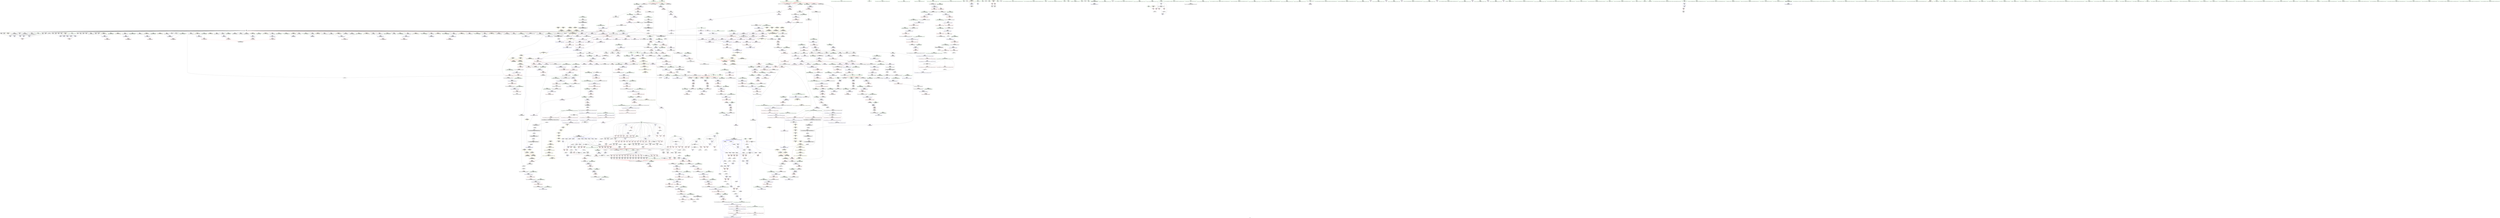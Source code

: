 digraph "SVFG" {
	label="SVFG";

	Node0x5594727e4f90 [shape=record,color=grey,label="{NodeID: 0\nNullPtr|{|<s61>102|<s62>132}}"];
	Node0x5594727e4f90 -> Node0x5594728568c0[style=solid];
	Node0x5594727e4f90 -> Node0x5594728569c0[style=solid];
	Node0x5594727e4f90 -> Node0x559472856a90[style=solid];
	Node0x5594727e4f90 -> Node0x559472856b60[style=solid];
	Node0x5594727e4f90 -> Node0x559472856c30[style=solid];
	Node0x5594727e4f90 -> Node0x559472856d00[style=solid];
	Node0x5594727e4f90 -> Node0x559472856dd0[style=solid];
	Node0x5594727e4f90 -> Node0x559472856ea0[style=solid];
	Node0x5594727e4f90 -> Node0x559472856f70[style=solid];
	Node0x5594727e4f90 -> Node0x559472857040[style=solid];
	Node0x5594727e4f90 -> Node0x559472857110[style=solid];
	Node0x5594727e4f90 -> Node0x5594728571e0[style=solid];
	Node0x5594727e4f90 -> Node0x5594728572b0[style=solid];
	Node0x5594727e4f90 -> Node0x559472857380[style=solid];
	Node0x5594727e4f90 -> Node0x559472857450[style=solid];
	Node0x5594727e4f90 -> Node0x559472857520[style=solid];
	Node0x5594727e4f90 -> Node0x5594728575f0[style=solid];
	Node0x5594727e4f90 -> Node0x5594728576c0[style=solid];
	Node0x5594727e4f90 -> Node0x559472857790[style=solid];
	Node0x5594727e4f90 -> Node0x559472857860[style=solid];
	Node0x5594727e4f90 -> Node0x559472857930[style=solid];
	Node0x5594727e4f90 -> Node0x559472857a00[style=solid];
	Node0x5594727e4f90 -> Node0x559472857ad0[style=solid];
	Node0x5594727e4f90 -> Node0x559472857ba0[style=solid];
	Node0x5594727e4f90 -> Node0x559472857c70[style=solid];
	Node0x5594727e4f90 -> Node0x559472857d40[style=solid];
	Node0x5594727e4f90 -> Node0x559472857e10[style=solid];
	Node0x5594727e4f90 -> Node0x559472857ee0[style=solid];
	Node0x5594727e4f90 -> Node0x559472857fb0[style=solid];
	Node0x5594727e4f90 -> Node0x559472858080[style=solid];
	Node0x5594727e4f90 -> Node0x559472858150[style=solid];
	Node0x5594727e4f90 -> Node0x559472858220[style=solid];
	Node0x5594727e4f90 -> Node0x5594728582f0[style=solid];
	Node0x5594727e4f90 -> Node0x5594728583c0[style=solid];
	Node0x5594727e4f90 -> Node0x559472858490[style=solid];
	Node0x5594727e4f90 -> Node0x559472858560[style=solid];
	Node0x5594727e4f90 -> Node0x559472858630[style=solid];
	Node0x5594727e4f90 -> Node0x559472858700[style=solid];
	Node0x5594727e4f90 -> Node0x5594728587d0[style=solid];
	Node0x5594727e4f90 -> Node0x5594728588a0[style=solid];
	Node0x5594727e4f90 -> Node0x559472858970[style=solid];
	Node0x5594727e4f90 -> Node0x559472858a40[style=solid];
	Node0x5594727e4f90 -> Node0x559472858b10[style=solid];
	Node0x5594727e4f90 -> Node0x559472858be0[style=solid];
	Node0x5594727e4f90 -> Node0x559472858cb0[style=solid];
	Node0x5594727e4f90 -> Node0x559472858d80[style=solid];
	Node0x5594727e4f90 -> Node0x559472858e50[style=solid];
	Node0x5594727e4f90 -> Node0x559472858f20[style=solid];
	Node0x5594727e4f90 -> Node0x559472858ff0[style=solid];
	Node0x5594727e4f90 -> Node0x5594728590c0[style=solid];
	Node0x5594727e4f90 -> Node0x55947285d5c0[style=solid];
	Node0x5594727e4f90 -> Node0x559472861f10[style=solid];
	Node0x5594727e4f90 -> Node0x559472861fe0[style=solid];
	Node0x5594727e4f90 -> Node0x5594728620b0[style=solid];
	Node0x5594727e4f90 -> Node0x559472885570[style=solid];
	Node0x5594727e4f90 -> Node0x559472885640[style=solid];
	Node0x5594727e4f90 -> Node0x559472885710[style=solid];
	Node0x5594727e4f90 -> Node0x5594728a46c0[style=solid];
	Node0x5594727e4f90 -> Node0x5594728a4850[style=solid];
	Node0x5594727e4f90 -> Node0x5594728765d0[style=solid];
	Node0x5594727e4f90 -> Node0x5594728771d0[style=solid];
	Node0x5594727e4f90:s61 -> Node0x5594729ab750[style=solid,color=red];
	Node0x5594727e4f90:s62 -> Node0x5594729a5960[style=solid,color=red];
	Node0x55947285b4b0 [shape=record,color=red,label="{NodeID: 775\n1598\<--1589\nthis1\<--this.addr\n_ZN9__gnu_cxx13new_allocatorIdE8allocateEmPKv\n|{<s0>133}}"];
	Node0x55947285b4b0:s0 -> Node0x5594729aafe0[style=solid,color=red];
	Node0x559472873d50 [shape=record,color=grey,label="{NodeID: 1550\n340 = Binary(339, 329, )\n}"];
	Node0x559472873d50 -> Node0x55947285f0c0[style=solid];
	Node0x559472851d50 [shape=record,color=black,label="{NodeID: 443\n1515\<--1514\n\<--this1\n_ZNSt12_Vector_baseIdSaIdEE12_Vector_implD2Ev\n|{<s0>129}}"];
	Node0x559472851d50:s0 -> Node0x5594729a9750[style=solid,color=red];
	Node0x55947293a340 [shape=record,color=yellow,style=double,label="{NodeID: 2325\n155V_2 = CSCHI(MR_155V_1)\npts\{1010000 1010001 1010002 1050000 1050001 1050002 \}\nCS[]|{<s0>119|<s1>119|<s2>119}}"];
	Node0x55947293a340:s0 -> Node0x559472885980[style=dashed,color=red];
	Node0x55947293a340:s1 -> Node0x559472885a50[style=dashed,color=red];
	Node0x55947293a340:s2 -> Node0x559472885b20[style=dashed,color=red];
	Node0x559472845c90 [shape=record,color=green,label="{NodeID: 111\n701\<--702\n_ZNSt12_Vector_baseIdSaIdEE19_M_get_Tp_allocatorEv\<--_ZNSt12_Vector_baseIdSaIdEE19_M_get_Tp_allocatorEv_field_insensitive\n}"];
	Node0x559472860fa0 [shape=record,color=blue,label="{NodeID: 886\n724\<--723\nthis.addr\<--this\n_ZNSt6vectorIiSaIiEED2Ev\n}"];
	Node0x559472860fa0 -> Node0x55947286d650[style=dashed];
	Node0x5594729042f0 [shape=record,color=black,label="{NodeID: 1661\nMR_40V_2 = PHI(MR_40V_3, MR_40V_1, )\npts\{1045 \}\n|{|<s1>110}}"];
	Node0x5594729042f0 -> Node0x559472883900[style=dashed];
	Node0x5594729042f0:s1 -> Node0x559472938a40[style=dashed,color=blue];
	Node0x5594728679b0 [shape=record,color=red,label="{NodeID: 554\n155\<--70\n\<--i\nmain\n}"];
	Node0x5594728679b0 -> Node0x559472876bd0[style=solid];
	Node0x5594729a9750 [shape=record,color=black,label="{NodeID: 2436\n648 = PHI(102, 106, 102, 106, 1515, )\n0th arg _ZNSaIdED2Ev }"];
	Node0x5594729a9750 -> Node0x559472860ac0[style=solid];
	Node0x55947284a460 [shape=record,color=green,label="{NodeID: 222\n1392\<--1393\nthis.addr\<--this.addr_field_insensitive\n_ZNSt6vectorIdSaIdEE21_M_default_initializeEm\n}"];
	Node0x55947284a460 -> Node0x5594728719c0[style=solid];
	Node0x55947284a460 -> Node0x559472884ef0[style=solid];
	Node0x559472886270 [shape=record,color=blue,label="{NodeID: 997\n1574\<--1571\n__n.addr\<--__n\n_ZNSt16allocator_traitsISaIdEE8allocateERS0_m\n}"];
	Node0x559472886270 -> Node0x55947285b3e0[style=dashed];
	Node0x5594728ee110 [shape=record,color=yellow,style=double,label="{NodeID: 1772\n155V_1 = ENCHI(MR_155V_0)\npts\{1010000 1010001 1010002 1050000 1050001 1050002 \}\nFun[_ZNSt12_Vector_baseIdSaIdEEC2EmRKS0_]|{<s0>118|<s1>118|<s2>118}}"];
	Node0x5594728ee110:s0 -> Node0x559472885570[style=dashed,color=red];
	Node0x5594728ee110:s1 -> Node0x559472885640[style=dashed,color=red];
	Node0x5594728ee110:s2 -> Node0x559472885710[style=dashed,color=red];
	Node0x55947286d3e0 [shape=record,color=red,label="{NodeID: 665\n717\<--685\nexn\<--exn.slot\n_ZNSt6vectorIdSaIdEED2Ev\n|{<s0>82}}"];
	Node0x55947286d3e0:s0 -> Node0x5594729af5d0[style=solid,color=red];
	Node0x559472858560 [shape=record,color=black,label="{NodeID: 333\n804\<--3\n\<--dummyVal\n_ZNSt12_Vector_baseIiSaIiEEC2EmRKS0_\n}"];
	Node0x559472858560 -> Node0x559472861620[style=solid];
	Node0x5594727f4580 [shape=record,color=green,label="{NodeID: 1\n7\<--1\n__dso_handle\<--dummyObj\nGlob }"];
	Node0x55947285b580 [shape=record,color=red,label="{NodeID: 776\n1599\<--1591\n\<--__n.addr\n_ZN9__gnu_cxx13new_allocatorIdE8allocateEmPKv\n}"];
	Node0x55947285b580 -> Node0x559472876ed0[style=solid];
	Node0x559472873ed0 [shape=record,color=grey,label="{NodeID: 1551\n339 = Binary(334, 338, )\n}"];
	Node0x559472873ed0 -> Node0x559472873d50[style=solid];
	Node0x559472851e20 [shape=record,color=black,label="{NodeID: 444\n1528\<--1527\n\<--this1\n_ZNSaIdEC2ERKS_\n|{<s0>130}}"];
	Node0x559472851e20:s0 -> Node0x5594729afde0[style=solid,color=red];
	Node0x55947293a4d0 [shape=record,color=yellow,style=double,label="{NodeID: 2326\n155V_3 = CSCHI(MR_155V_2)\npts\{1010000 1010001 1010002 1050000 1050001 1050002 \}\nCS[]|{<s0>74|<s1>74|<s2>74}}"];
	Node0x55947293a4d0:s0 -> Node0x5594729394e0[style=dashed,color=blue];
	Node0x55947293a4d0:s1 -> Node0x559472939670[style=dashed,color=blue];
	Node0x55947293a4d0:s2 -> Node0x559472939780[style=dashed,color=blue];
	Node0x559472845d90 [shape=record,color=green,label="{NodeID: 112\n704\<--705\n_ZSt8_DestroyIPddEvT_S1_RSaIT0_E\<--_ZSt8_DestroyIPddEvT_S1_RSaIT0_E_field_insensitive\n}"];
	Node0x559472861070 [shape=record,color=blue,label="{NodeID: 887\n726\<--751\nexn.slot\<--\n_ZNSt6vectorIiSaIiEED2Ev\n}"];
	Node0x559472861070 -> Node0x55947286d720[style=dashed];
	Node0x5594729047f0 [shape=record,color=black,label="{NodeID: 1662\nMR_285V_3 = PHI(MR_285V_4, MR_285V_2, )\npts\{1166 \}\n}"];
	Node0x5594729047f0 -> Node0x559472870160[style=dashed];
	Node0x5594729047f0 -> Node0x559472870230[style=dashed];
	Node0x5594729047f0 -> Node0x559472870300[style=dashed];
	Node0x5594729047f0 -> Node0x559472883aa0[style=dashed];
	Node0x559472867a80 [shape=record,color=red,label="{NodeID: 555\n159\<--70\n\<--i\nmain\n}"];
	Node0x559472867a80 -> Node0x5594728732d0[style=solid];
	Node0x5594729a9960 [shape=record,color=black,label="{NodeID: 2437\n1348 = PHI(621, )\n0th arg _ZNSt12_Vector_baseIdSaIdEEC2EmRKS0_ }"];
	Node0x5594729a9960 -> Node0x559472884ae0[style=solid];
	Node0x55947284a530 [shape=record,color=green,label="{NodeID: 223\n1394\<--1395\n__n.addr\<--__n.addr_field_insensitive\n_ZNSt6vectorIdSaIdEE21_M_default_initializeEm\n}"];
	Node0x55947284a530 -> Node0x559472871a90[style=solid];
	Node0x55947284a530 -> Node0x559472884fc0[style=solid];
	Node0x559472886340 [shape=record,color=blue,label="{NodeID: 998\n1589\<--1586\nthis.addr\<--this\n_ZN9__gnu_cxx13new_allocatorIdE8allocateEmPKv\n}"];
	Node0x559472886340 -> Node0x55947285b4b0[style=dashed];
	Node0x55947286d4b0 [shape=record,color=red,label="{NodeID: 666\n694\<--693\n\<--_M_start\n_ZNSt6vectorIdSaIdEED2Ev\n|{<s0>79}}"];
	Node0x55947286d4b0:s0 -> Node0x5594729b1210[style=solid,color=red];
	Node0x559472858630 [shape=record,color=black,label="{NodeID: 334\n806\<--3\n\<--dummyVal\n_ZNSt12_Vector_baseIiSaIiEEC2EmRKS0_\n}"];
	Node0x559472858630 -> Node0x5594728616f0[style=solid];
	Node0x559472820e10 [shape=record,color=green,label="{NodeID: 2\n9\<--1\n\<--dummyObj\nCan only get source location for instruction, argument, global var or function.}"];
	Node0x55947285b650 [shape=record,color=red,label="{NodeID: 777\n1607\<--1591\n\<--__n.addr\n_ZN9__gnu_cxx13new_allocatorIdE8allocateEmPKv\n}"];
	Node0x55947285b650 -> Node0x559472874c50[style=solid];
	Node0x559472874050 [shape=record,color=grey,label="{NodeID: 1552\n327 = Binary(322, 326, )\n}"];
	Node0x559472874050 -> Node0x559472876d50[style=solid];
	Node0x559472851ef0 [shape=record,color=black,label="{NodeID: 445\n1530\<--1529\n\<--\n_ZNSaIdEC2ERKS_\n|{<s0>130}}"];
	Node0x559472851ef0:s0 -> Node0x5594729afef0[style=solid,color=red];
	Node0x55947293a660 [shape=record,color=yellow,style=double,label="{NodeID: 2327\n42V_2 = CSCHI(MR_42V_1)\npts\{1610 \}\nCS[]|{<s0>75}}"];
	Node0x55947293a660:s0 -> Node0x559472939890[style=dashed,color=blue];
	Node0x559472845e90 [shape=record,color=green,label="{NodeID: 113\n719\<--720\n__clang_call_terminate\<--__clang_call_terminate_field_insensitive\n}"];
	Node0x559472861140 [shape=record,color=blue,label="{NodeID: 888\n728\<--753\nehselector.slot\<--\n_ZNSt6vectorIiSaIiEED2Ev\n}"];
	Node0x559472904cf0 [shape=record,color=black,label="{NodeID: 1663\nMR_293V_3 = PHI(MR_293V_4, MR_293V_2, )\npts\{1174 \}\n}"];
	Node0x559472904cf0 -> Node0x559472870640[style=dashed];
	Node0x559472904cf0 -> Node0x559472870710[style=dashed];
	Node0x559472904cf0 -> Node0x5594728839d0[style=dashed];
	Node0x559472867b50 [shape=record,color=red,label="{NodeID: 556\n161\<--70\n\<--i\nmain\n}"];
	Node0x559472867b50 -> Node0x559472873750[style=solid];
	Node0x5594729a9a70 [shape=record,color=black,label="{NodeID: 2438\n1349 = PHI(622, )\n1st arg _ZNSt12_Vector_baseIdSaIdEEC2EmRKS0_ }"];
	Node0x5594729a9a70 -> Node0x559472884bb0[style=solid];
	Node0x55947284a600 [shape=record,color=green,label="{NodeID: 224\n1407\<--1408\n_ZSt27__uninitialized_default_n_aIPdmdET_S1_T0_RSaIT1_E\<--_ZSt27__uninitialized_default_n_aIPdmdET_S1_T0_RSaIT1_E_field_insensitive\n}"];
	Node0x559472886410 [shape=record,color=blue,label="{NodeID: 999\n1591\<--1587\n__n.addr\<--__n\n_ZN9__gnu_cxx13new_allocatorIdE8allocateEmPKv\n}"];
	Node0x559472886410 -> Node0x55947285b580[style=dashed];
	Node0x559472886410 -> Node0x55947285b650[style=dashed];
	Node0x55947286d580 [shape=record,color=red,label="{NodeID: 667\n698\<--697\n\<--_M_finish\n_ZNSt6vectorIdSaIdEED2Ev\n|{<s0>79}}"];
	Node0x55947286d580:s0 -> Node0x5594729b1320[style=solid,color=red];
	Node0x559472858700 [shape=record,color=black,label="{NodeID: 335\n814\<--3\nlpad.val\<--dummyVal\n_ZNSt12_Vector_baseIiSaIiEEC2EmRKS0_\n}"];
	Node0x559472821150 [shape=record,color=green,label="{NodeID: 3\n11\<--1\n.str\<--dummyObj\nGlob }"];
	Node0x55947285b720 [shape=record,color=red,label="{NodeID: 778\n1618\<--1615\nthis1\<--this.addr\n_ZNK9__gnu_cxx13new_allocatorIdE8max_sizeEv\n}"];
	Node0x5594728741d0 [shape=record,color=grey,label="{NodeID: 1553\n868 = Binary(866, 867, )\n}"];
	Node0x5594728741d0 -> Node0x559472874350[style=solid];
	Node0x559472851fc0 [shape=record,color=black,label="{NodeID: 446\n1560\<--1559\n\<--_M_impl\n_ZNSt12_Vector_baseIdSaIdEE11_M_allocateEm\n|{<s0>131}}"];
	Node0x559472851fc0:s0 -> Node0x5594729a7b40[style=solid,color=red];
	Node0x55947293a7c0 [shape=record,color=yellow,style=double,label="{NodeID: 2328\n2V_2 = CSCHI(MR_2V_1)\npts\{10 \}\nCS[]}"];
	Node0x55947284aa40 [shape=record,color=green,label="{NodeID: 114\n724\<--725\nthis.addr\<--this.addr_field_insensitive\n_ZNSt6vectorIiSaIiEED2Ev\n}"];
	Node0x55947284aa40 -> Node0x55947286d650[style=solid];
	Node0x55947284aa40 -> Node0x559472860fa0[style=solid];
	Node0x559472861210 [shape=record,color=blue,label="{NodeID: 889\n763\<--762\nthis.addr\<--this\n_ZN9__gnu_cxx13new_allocatorIiEC2Ev\n}"];
	Node0x559472861210 -> Node0x55947286d990[style=dashed];
	Node0x559472867c20 [shape=record,color=red,label="{NodeID: 557\n165\<--70\n\<--i\nmain\n}"];
	Node0x559472867c20 -> Node0x559472859430[style=solid];
	Node0x5594729a9b80 [shape=record,color=black,label="{NodeID: 2439\n1350 = PHI(623, )\n2nd arg _ZNSt12_Vector_baseIdSaIdEEC2EmRKS0_ }"];
	Node0x5594729a9b80 -> Node0x559472884c80[style=solid];
	Node0x55947284a700 [shape=record,color=green,label="{NodeID: 225\n1416\<--1417\nthis.addr\<--this.addr_field_insensitive\n_ZNSt12_Vector_baseIdSaIdEED2Ev\n}"];
	Node0x55947284a700 -> Node0x559472871c30[style=solid];
	Node0x55947284a700 -> Node0x559472885160[style=solid];
	Node0x5594728864e0 [shape=record,color=blue,label="{NodeID: 1000\n1593\<--1588\n.addr\<--\n_ZN9__gnu_cxx13new_allocatorIdE8allocateEmPKv\n}"];
	Node0x55947286d650 [shape=record,color=red,label="{NodeID: 668\n731\<--724\nthis1\<--this.addr\n_ZNSt6vectorIiSaIiEED2Ev\n}"];
	Node0x55947286d650 -> Node0x55947284fe70[style=solid];
	Node0x55947286d650 -> Node0x55947284ff40[style=solid];
	Node0x55947286d650 -> Node0x559472850010[style=solid];
	Node0x55947286d650 -> Node0x5594728500e0[style=solid];
	Node0x55947286d650 -> Node0x5594728501b0[style=solid];
	Node0x5594728587d0 [shape=record,color=black,label="{NodeID: 336\n815\<--3\nlpad.val2\<--dummyVal\n_ZNSt12_Vector_baseIiSaIiEEC2EmRKS0_\n}"];
	Node0x559472821210 [shape=record,color=green,label="{NodeID: 4\n13\<--1\n.str.2\<--dummyObj\nGlob }"];
	Node0x55947285b7f0 [shape=record,color=red,label="{NodeID: 779\n1634\<--1625\n\<--__first.addr\n_ZSt27__uninitialized_default_n_aIPdmdET_S1_T0_RSaIT1_E\n|{<s0>136}}"];
	Node0x55947285b7f0:s0 -> Node0x5594729b0ff0[style=solid,color=red];
	Node0x559472874350 [shape=record,color=grey,label="{NodeID: 1554\n869 = Binary(868, 870, )\n|{<s0>93}}"];
	Node0x559472874350:s0 -> Node0x5594729aa3b0[style=solid,color=red];
	Node0x559472852090 [shape=record,color=black,label="{NodeID: 447\n1546\<--1567\n_ZNSt12_Vector_baseIdSaIdEE11_M_allocateEm_ret\<--cond\n_ZNSt12_Vector_baseIdSaIdEE11_M_allocateEm\n|{<s0>128}}"];
	Node0x559472852090:s0 -> Node0x5594729a4b60[style=solid,color=blue];
	Node0x559472990600 [shape=record,color=black,label="{NodeID: 2329\n468 = PHI()\n}"];
	Node0x55947284ab10 [shape=record,color=green,label="{NodeID: 115\n726\<--727\nexn.slot\<--exn.slot_field_insensitive\n_ZNSt6vectorIiSaIiEED2Ev\n}"];
	Node0x55947284ab10 -> Node0x55947286d720[style=solid];
	Node0x55947284ab10 -> Node0x559472861070[style=solid];
	Node0x5594728612e0 [shape=record,color=blue,label="{NodeID: 890\n770\<--769\nthis.addr\<--this\n_ZN9__gnu_cxx13new_allocatorIiED2Ev\n}"];
	Node0x5594728612e0 -> Node0x55947286da60[style=dashed];
	Node0x559472867cf0 [shape=record,color=red,label="{NodeID: 558\n169\<--70\n\<--i\nmain\n}"];
	Node0x559472867cf0 -> Node0x5594728738d0[style=solid];
	Node0x5594729a9c90 [shape=record,color=black,label="{NodeID: 2440\n1478 = PHI(1364, )\n0th arg _ZNSt12_Vector_baseIdSaIdEE17_M_create_storageEm }"];
	Node0x5594729a9c90 -> Node0x5594728857e0[style=solid];
	Node0x55947284a7d0 [shape=record,color=green,label="{NodeID: 226\n1418\<--1419\nexn.slot\<--exn.slot_field_insensitive\n_ZNSt12_Vector_baseIdSaIdEED2Ev\n}"];
	Node0x55947284a7d0 -> Node0x559472871d00[style=solid];
	Node0x55947284a7d0 -> Node0x559472885230[style=solid];
	Node0x5594728865b0 [shape=record,color=blue,label="{NodeID: 1001\n1615\<--1614\nthis.addr\<--this\n_ZNK9__gnu_cxx13new_allocatorIdE8max_sizeEv\n}"];
	Node0x5594728865b0 -> Node0x55947285b720[style=dashed];
	Node0x55947286d720 [shape=record,color=red,label="{NodeID: 669\n758\<--726\nexn\<--exn.slot\n_ZNSt6vectorIiSaIiEED2Ev\n|{<s0>87}}"];
	Node0x55947286d720:s0 -> Node0x5594729af5d0[style=solid,color=red];
	Node0x5594728588a0 [shape=record,color=black,label="{NodeID: 337\n877\<--3\n\<--dummyVal\n_ZNSt12_Vector_baseIiSaIiEED2Ev\n}"];
	Node0x5594728212d0 [shape=record,color=green,label="{NodeID: 5\n15\<--1\nstdin\<--dummyObj\nGlob }"];
	Node0x55947291c5b0 [shape=record,color=yellow,style=double,label="{NodeID: 1887\n4V_1 = ENCHI(MR_4V_0)\npts\{1 \}\nFun[main]}"];
	Node0x55947291c5b0 -> Node0x559472867740[style=dashed];
	Node0x55947291c5b0 -> Node0x559472867810[style=dashed];
	Node0x55947285b8c0 [shape=record,color=red,label="{NodeID: 780\n1635\<--1627\n\<--__n.addr\n_ZSt27__uninitialized_default_n_aIPdmdET_S1_T0_RSaIT1_E\n|{<s0>136}}"];
	Node0x55947285b8c0:s0 -> Node0x5594729b1100[style=solid,color=red];
	Node0x5594728744d0 [shape=record,color=grey,label="{NodeID: 1555\n398 = Binary(396, 397, )\n}"];
	Node0x5594728744d0 -> Node0x559472874650[style=solid];
	Node0x559472852160 [shape=record,color=black,label="{NodeID: 448\n1579\<--1578\n\<--\n_ZNSt16allocator_traitsISaIdEE8allocateERS0_m\n|{<s0>132}}"];
	Node0x559472852160:s0 -> Node0x5594729a5740[style=solid,color=red];
	Node0x55947298fe80 [shape=record,color=black,label="{NodeID: 2330\n149 = PHI(575, )\n}"];
	Node0x55947298fe80 -> Node0x55947285dba0[style=solid];
	Node0x55947284abe0 [shape=record,color=green,label="{NodeID: 116\n728\<--729\nehselector.slot\<--ehselector.slot_field_insensitive\n_ZNSt6vectorIiSaIiEED2Ev\n}"];
	Node0x55947284abe0 -> Node0x559472861140[style=solid];
	Node0x5594728613b0 [shape=record,color=blue,label="{NodeID: 891\n779\<--776\nthis.addr\<--this\n_ZNSt12_Vector_baseIiSaIiEEC2EmRKS0_\n}"];
	Node0x5594728613b0 -> Node0x55947286db30[style=dashed];
	Node0x559472867dc0 [shape=record,color=red,label="{NodeID: 559\n174\<--70\n\<--i\nmain\n}"];
	Node0x559472867dc0 -> Node0x5594728595d0[style=solid];
	Node0x5594729a9da0 [shape=record,color=black,label="{NodeID: 2441\n1479 = PHI(1370, )\n1st arg _ZNSt12_Vector_baseIdSaIdEE17_M_create_storageEm }"];
	Node0x5594729a9da0 -> Node0x5594728858b0[style=solid];
	Node0x55947284a8a0 [shape=record,color=green,label="{NodeID: 227\n1420\<--1421\nehselector.slot\<--ehselector.slot_field_insensitive\n_ZNSt12_Vector_baseIdSaIdEED2Ev\n}"];
	Node0x55947284a8a0 -> Node0x559472885300[style=solid];
	Node0x559472886680 [shape=record,color=blue,label="{NodeID: 1002\n1625\<--1622\n__first.addr\<--__first\n_ZSt27__uninitialized_default_n_aIPdmdET_S1_T0_RSaIT1_E\n}"];
	Node0x559472886680 -> Node0x55947285b7f0[style=dashed];
	Node0x55947286d7f0 [shape=record,color=red,label="{NodeID: 670\n735\<--734\n\<--_M_start\n_ZNSt6vectorIiSaIiEED2Ev\n|{<s0>84}}"];
	Node0x55947286d7f0:s0 -> Node0x5594729ad400[style=solid,color=red];
	Node0x559472858970 [shape=record,color=black,label="{NodeID: 338\n878\<--3\n\<--dummyVal\n_ZNSt12_Vector_baseIiSaIiEED2Ev\n}"];
	Node0x559472858970 -> Node0x559472861bd0[style=solid];
	Node0x559472821b40 [shape=record,color=green,label="{NodeID: 6\n16\<--1\n.str.3\<--dummyObj\nGlob }"];
	Node0x55947285b990 [shape=record,color=red,label="{NodeID: 781\n1645\<--1642\nthis1\<--this.addr\n_ZNSt12_Vector_baseIdSaIdEE19_M_get_Tp_allocatorEv\n}"];
	Node0x55947285b990 -> Node0x559472867190[style=solid];
	Node0x559472874650 [shape=record,color=grey,label="{NodeID: 1556\n400 = Binary(398, 399, )\n}"];
	Node0x559472874650 -> Node0x5594728747d0[style=solid];
	Node0x559472852230 [shape=record,color=black,label="{NodeID: 449\n1569\<--1581\n_ZNSt16allocator_traitsISaIdEE8allocateERS0_m_ret\<--call\n_ZNSt16allocator_traitsISaIdEE8allocateERS0_m\n|{<s0>131}}"];
	Node0x559472852230:s0 -> Node0x5594729a4ca0[style=solid,color=blue];
	Node0x5594729a0320 [shape=record,color=black,label="{NodeID: 2331\n227 = PHI()\n}"];
	Node0x55947284acb0 [shape=record,color=green,label="{NodeID: 117\n742\<--743\n_ZNSt12_Vector_baseIiSaIiEE19_M_get_Tp_allocatorEv\<--_ZNSt12_Vector_baseIiSaIiEE19_M_get_Tp_allocatorEv_field_insensitive\n}"];
	Node0x559472861480 [shape=record,color=blue,label="{NodeID: 892\n781\<--777\n__n.addr\<--__n\n_ZNSt12_Vector_baseIiSaIiEEC2EmRKS0_\n}"];
	Node0x559472861480 -> Node0x55947286dc00[style=dashed];
	Node0x559472867e90 [shape=record,color=red,label="{NodeID: 560\n179\<--70\n\<--i\nmain\n}"];
	Node0x559472867e90 -> Node0x5594728596a0[style=solid];
	Node0x5594729a9eb0 [shape=record,color=black,label="{NodeID: 2442\n1783 = PHI(1774, )\n2nd arg _ZNSt16allocator_traitsISaIdEE10deallocateERS0_Pdm }"];
	Node0x5594729a9eb0 -> Node0x559472887c70[style=solid];
	Node0x55947284a970 [shape=record,color=green,label="{NodeID: 228\n1439\<--1440\n_ZNSt12_Vector_baseIdSaIdEE13_M_deallocateEPdm\<--_ZNSt12_Vector_baseIdSaIdEE13_M_deallocateEPdm_field_insensitive\n}"];
	Node0x559472886750 [shape=record,color=blue,label="{NodeID: 1003\n1627\<--1623\n__n.addr\<--__n\n_ZSt27__uninitialized_default_n_aIPdmdET_S1_T0_RSaIT1_E\n}"];
	Node0x559472886750 -> Node0x55947285b8c0[style=dashed];
	Node0x55947286d8c0 [shape=record,color=red,label="{NodeID: 671\n739\<--738\n\<--_M_finish\n_ZNSt6vectorIiSaIiEED2Ev\n|{<s0>84}}"];
	Node0x55947286d8c0:s0 -> Node0x5594729ad510[style=solid,color=red];
	Node0x559472858a40 [shape=record,color=black,label="{NodeID: 339\n880\<--3\n\<--dummyVal\n_ZNSt12_Vector_baseIiSaIiEED2Ev\n}"];
	Node0x559472858a40 -> Node0x559472861ca0[style=solid];
	Node0x559472821c00 [shape=record,color=green,label="{NodeID: 7\n18\<--1\n.str.4\<--dummyObj\nGlob }"];
	Node0x55947285ba60 [shape=record,color=red,label="{NodeID: 782\n1661\<--1652\n\<--__first.addr\n_ZSt25__uninitialized_default_nIPdmET_S1_T0_\n|{<s0>137}}"];
	Node0x55947285ba60:s0 -> Node0x5594729ae660[style=solid,color=red];
	Node0x5594728747d0 [shape=record,color=grey,label="{NodeID: 1557\n401 = Binary(400, 148, )\n}"];
	Node0x5594728747d0 -> Node0x55947285aaf0[style=solid];
	Node0x559472852300 [shape=record,color=black,label="{NodeID: 450\n1611\<--1609\n\<--call2\n_ZN9__gnu_cxx13new_allocatorIdE8allocateEmPKv\n}"];
	Node0x559472852300 -> Node0x5594728523d0[style=solid];
	Node0x5594729a03f0 [shape=record,color=black,label="{NodeID: 2332\n57 = PHI()\n}"];
	Node0x5594729a03f0 -> Node0x55947285d6c0[style=solid];
	Node0x55947284adb0 [shape=record,color=green,label="{NodeID: 118\n745\<--746\n_ZSt8_DestroyIPiiEvT_S1_RSaIT0_E\<--_ZSt8_DestroyIPiiEvT_S1_RSaIT0_E_field_insensitive\n}"];
	Node0x559472861550 [shape=record,color=blue,label="{NodeID: 893\n783\<--778\n__a.addr\<--__a\n_ZNSt12_Vector_baseIiSaIiEEC2EmRKS0_\n}"];
	Node0x559472861550 -> Node0x55947286dcd0[style=dashed];
	Node0x559472867f60 [shape=record,color=red,label="{NodeID: 561\n184\<--70\n\<--i\nmain\n}"];
	Node0x559472867f60 -> Node0x5594728a5030[style=solid];
	Node0x5594729a9fc0 [shape=record,color=black,label="{NodeID: 2443\n682 = PHI(104, 104, 100, 100, )\n0th arg _ZNSt6vectorIdSaIdEED2Ev }"];
	Node0x5594729a9fc0 -> Node0x559472860d30[style=solid];
	Node0x559472852db0 [shape=record,color=green,label="{NodeID: 229\n1458\<--1459\nthis.addr\<--this.addr_field_insensitive\n_ZNSt12_Vector_baseIdSaIdEE12_Vector_implC2ERKS0_\n}"];
	Node0x559472852db0 -> Node0x559472872040[style=solid];
	Node0x559472852db0 -> Node0x5594728853d0[style=solid];
	Node0x559472886820 [shape=record,color=blue,label="{NodeID: 1004\n1629\<--1624\n.addr\<--\n_ZSt27__uninitialized_default_n_aIPdmdET_S1_T0_RSaIT1_E\n}"];
	Node0x55947286d990 [shape=record,color=red,label="{NodeID: 672\n766\<--763\nthis1\<--this.addr\n_ZN9__gnu_cxx13new_allocatorIiEC2Ev\n}"];
	Node0x559472858b10 [shape=record,color=black,label="{NodeID: 340\n1375\<--3\n\<--dummyVal\n_ZNSt12_Vector_baseIdSaIdEEC2EmRKS0_\n}"];
	Node0x559472821cc0 [shape=record,color=green,label="{NodeID: 8\n20\<--1\nstdout\<--dummyObj\nGlob }"];
	Node0x55947285bb30 [shape=record,color=red,label="{NodeID: 783\n1662\<--1654\n\<--__n.addr\n_ZSt25__uninitialized_default_nIPdmET_S1_T0_\n|{<s0>137}}"];
	Node0x55947285bb30:s0 -> Node0x5594729ae7a0[style=solid,color=red];
	Node0x559472874950 [shape=record,color=grey,label="{NodeID: 1558\n1192 = Binary(1191, 1193, )\n}"];
	Node0x559472874950 -> Node0x5594728839d0[style=solid];
	Node0x5594728523d0 [shape=record,color=black,label="{NodeID: 451\n1585\<--1611\n_ZN9__gnu_cxx13new_allocatorIdE8allocateEmPKv_ret\<--\n_ZN9__gnu_cxx13new_allocatorIdE8allocateEmPKv\n|{<s0>132}}"];
	Node0x5594728523d0:s0 -> Node0x5594729a4de0[style=solid,color=blue];
	Node0x5594729a04c0 [shape=record,color=black,label="{NodeID: 2333\n204 = PHI(575, )\n}"];
	Node0x5594729a04c0 -> Node0x55947286ae80[style=solid];
	Node0x55947284aeb0 [shape=record,color=green,label="{NodeID: 119\n763\<--764\nthis.addr\<--this.addr_field_insensitive\n_ZN9__gnu_cxx13new_allocatorIiEC2Ev\n}"];
	Node0x55947284aeb0 -> Node0x55947286d990[style=solid];
	Node0x55947284aeb0 -> Node0x559472861210[style=solid];
	Node0x559472861620 [shape=record,color=blue,label="{NodeID: 894\n785\<--804\nexn.slot\<--\n_ZNSt12_Vector_baseIiSaIiEEC2EmRKS0_\n}"];
	Node0x559472861620 -> Node0x55947286dda0[style=dashed];
	Node0x559472868030 [shape=record,color=red,label="{NodeID: 562\n245\<--70\n\<--i\nmain\n}"];
	Node0x559472868030 -> Node0x559472876450[style=solid];
	Node0x5594729aa190 [shape=record,color=black,label="{NodeID: 2444\n1209 = PHI(856, )\n0th arg _ZNSt12_Vector_baseIiSaIiEE13_M_deallocateEPim }"];
	Node0x5594729aa190 -> Node0x559472883c40[style=solid];
	Node0x559472852e80 [shape=record,color=green,label="{NodeID: 230\n1460\<--1461\n__a.addr\<--__a.addr_field_insensitive\n_ZNSt12_Vector_baseIdSaIdEE12_Vector_implC2ERKS0_\n}"];
	Node0x559472852e80 -> Node0x559472872110[style=solid];
	Node0x559472852e80 -> Node0x5594728854a0[style=solid];
	Node0x5594728868f0 [shape=record,color=blue,label="{NodeID: 1005\n1642\<--1641\nthis.addr\<--this\n_ZNSt12_Vector_baseIdSaIdEE19_M_get_Tp_allocatorEv\n}"];
	Node0x5594728868f0 -> Node0x55947285b990[style=dashed];
	Node0x55947286da60 [shape=record,color=red,label="{NodeID: 673\n773\<--770\nthis1\<--this.addr\n_ZN9__gnu_cxx13new_allocatorIiED2Ev\n}"];
	Node0x559472858be0 [shape=record,color=black,label="{NodeID: 341\n1376\<--3\n\<--dummyVal\n_ZNSt12_Vector_baseIdSaIdEEC2EmRKS0_\n}"];
	Node0x559472858be0 -> Node0x559472884d50[style=solid];
	Node0x559472821d80 [shape=record,color=green,label="{NodeID: 9\n21\<--1\n.str.5\<--dummyObj\nGlob }"];
	Node0x55947285bc00 [shape=record,color=red,label="{NodeID: 784\n1678\<--1670\n\<--__first.addr\n_ZNSt27__uninitialized_default_n_1ILb1EE18__uninit_default_nIPdmEET_S3_T0_\n|{<s0>138}}"];
	Node0x55947285bc00:s0 -> Node0x5594729aa4c0[style=solid,color=red];
	Node0x559472874ad0 [shape=record,color=grey,label="{NodeID: 1559\n392 = Binary(358, 391, )\n}"];
	Node0x559472874ad0 -> Node0x559472875850[style=solid];
	Node0x5594728524a0 [shape=record,color=black,label="{NodeID: 452\n1613\<--1620\n_ZNK9__gnu_cxx13new_allocatorIdE8max_sizeEv_ret\<--\n_ZNK9__gnu_cxx13new_allocatorIdE8max_sizeEv\n|{<s0>133}}"];
	Node0x5594728524a0:s0 -> Node0x5594729a4f20[style=solid,color=blue];
	Node0x5594729a0620 [shape=record,color=black,label="{NodeID: 2334\n219 = PHI(575, )\n}"];
	Node0x5594729a0620 -> Node0x55947286af50[style=solid];
	Node0x55947284af80 [shape=record,color=green,label="{NodeID: 120\n770\<--771\nthis.addr\<--this.addr_field_insensitive\n_ZN9__gnu_cxx13new_allocatorIiED2Ev\n}"];
	Node0x55947284af80 -> Node0x55947286da60[style=solid];
	Node0x55947284af80 -> Node0x5594728612e0[style=solid];
	Node0x5594728616f0 [shape=record,color=blue,label="{NodeID: 895\n787\<--806\nehselector.slot\<--\n_ZNSt12_Vector_baseIiSaIiEEC2EmRKS0_\n}"];
	Node0x5594728616f0 -> Node0x55947286de70[style=dashed];
	Node0x559472868100 [shape=record,color=red,label="{NodeID: 563\n249\<--70\n\<--i\nmain\n}"];
	Node0x559472868100 -> Node0x559472859b80[style=solid];
	Node0x5594729aa2a0 [shape=record,color=black,label="{NodeID: 2445\n1210 = PHI(859, )\n1st arg _ZNSt12_Vector_baseIiSaIiEE13_M_deallocateEPim }"];
	Node0x5594729aa2a0 -> Node0x559472883d10[style=solid];
	Node0x559472852f50 [shape=record,color=green,label="{NodeID: 231\n1468\<--1469\n_ZNSaIdEC2ERKS_\<--_ZNSaIdEC2ERKS__field_insensitive\n}"];
	Node0x5594728869c0 [shape=record,color=blue,label="{NodeID: 1006\n1652\<--1650\n__first.addr\<--__first\n_ZSt25__uninitialized_default_nIPdmET_S1_T0_\n}"];
	Node0x5594728869c0 -> Node0x55947285ba60[style=dashed];
	Node0x55947286db30 [shape=record,color=red,label="{NodeID: 674\n792\<--779\nthis1\<--this.addr\n_ZNSt12_Vector_baseIiSaIiEEC2EmRKS0_\n|{|<s1>89}}"];
	Node0x55947286db30 -> Node0x559472864340[style=solid];
	Node0x55947286db30:s1 -> Node0x5594729a7920[style=solid,color=red];
	Node0x559472858cb0 [shape=record,color=black,label="{NodeID: 342\n1378\<--3\n\<--dummyVal\n_ZNSt12_Vector_baseIdSaIdEEC2EmRKS0_\n}"];
	Node0x559472858cb0 -> Node0x559472884e20[style=solid];
	Node0x559472821e80 [shape=record,color=green,label="{NodeID: 10\n23\<--1\n.str.6\<--dummyObj\nGlob }"];
	Node0x55947291ca40 [shape=record,color=yellow,style=double,label="{NodeID: 1892\n14V_1 = ENCHI(MR_14V_0)\npts\{81 \}\nFun[main]}"];
	Node0x55947291ca40 -> Node0x55947285dee0[style=dashed];
	Node0x55947291ca40 -> Node0x55947285e080[style=dashed];
	Node0x55947291ca40 -> Node0x55947285e700[style=dashed];
	Node0x55947291ca40 -> Node0x55947285e8a0[style=dashed];
	Node0x55947291ca40 -> Node0x55947285ea40[style=dashed];
	Node0x55947285bcd0 [shape=record,color=red,label="{NodeID: 785\n1679\<--1672\n\<--__n.addr\n_ZNSt27__uninitialized_default_n_1ILb1EE18__uninit_default_nIPdmEET_S3_T0_\n|{<s0>138}}"];
	Node0x55947285bcd0:s0 -> Node0x5594729aa5d0[style=solid,color=red];
	Node0x559472874c50 [shape=record,color=grey,label="{NodeID: 1560\n1608 = Binary(1607, 1437, )\n}"];
	Node0x559472852570 [shape=record,color=black,label="{NodeID: 453\n1621\<--1636\n_ZSt27__uninitialized_default_n_aIPdmdET_S1_T0_RSaIT1_E_ret\<--call\n_ZSt27__uninitialized_default_n_aIPdmdET_S1_T0_RSaIT1_E\n|{<s0>122}}"];
	Node0x559472852570:s0 -> Node0x5594729a4a20[style=solid,color=blue];
	Node0x5594729a0760 [shape=record,color=black,label="{NodeID: 2335\n237 = PHI()\n}"];
	Node0x55947284b050 [shape=record,color=green,label="{NodeID: 121\n779\<--780\nthis.addr\<--this.addr_field_insensitive\n_ZNSt12_Vector_baseIiSaIiEEC2EmRKS0_\n}"];
	Node0x55947284b050 -> Node0x55947286db30[style=solid];
	Node0x55947284b050 -> Node0x5594728613b0[style=solid];
	Node0x5594728617c0 [shape=record,color=blue,label="{NodeID: 896\n821\<--818\nthis.addr\<--this\n_ZNSt6vectorIiSaIiEE18_M_fill_initializeEmRKi\n}"];
	Node0x5594728617c0 -> Node0x55947286df40[style=dashed];
	Node0x5594728681d0 [shape=record,color=red,label="{NodeID: 564\n255\<--70\n\<--i\nmain\n}"];
	Node0x5594728681d0 -> Node0x559472859c50[style=solid];
	Node0x5594729aa3b0 [shape=record,color=black,label="{NodeID: 2446\n1211 = PHI(869, )\n2nd arg _ZNSt12_Vector_baseIiSaIiEE13_M_deallocateEPim }"];
	Node0x5594729aa3b0 -> Node0x559472883de0[style=solid];
	Node0x559472853050 [shape=record,color=green,label="{NodeID: 232\n1480\<--1481\nthis.addr\<--this.addr_field_insensitive\n_ZNSt12_Vector_baseIdSaIdEE17_M_create_storageEm\n}"];
	Node0x559472853050 -> Node0x5594728721e0[style=solid];
	Node0x559472853050 -> Node0x5594728857e0[style=solid];
	Node0x559472886a90 [shape=record,color=blue,label="{NodeID: 1007\n1654\<--1651\n__n.addr\<--__n\n_ZSt25__uninitialized_default_nIPdmET_S1_T0_\n}"];
	Node0x559472886a90 -> Node0x55947285bb30[style=dashed];
	Node0x5594729156c0 [shape=record,color=yellow,style=double,label="{NodeID: 1782\n111V_1 = ENCHI(MR_111V_0)\npts\{852 \}\nFun[_ZNSt12_Vector_baseIiSaIiEED2Ev]}"];
	Node0x5594729156c0 -> Node0x559472861bd0[style=dashed];
	Node0x55947286dc00 [shape=record,color=red,label="{NodeID: 675\n798\<--781\n\<--__n.addr\n_ZNSt12_Vector_baseIiSaIiEEC2EmRKS0_\n|{<s0>89}}"];
	Node0x55947286dc00:s0 -> Node0x5594729a7a30[style=solid,color=red];
	Node0x559472858d80 [shape=record,color=black,label="{NodeID: 343\n1386\<--3\nlpad.val\<--dummyVal\n_ZNSt12_Vector_baseIdSaIdEEC2EmRKS0_\n}"];
	Node0x559472821f80 [shape=record,color=green,label="{NodeID: 11\n25\<--1\n.str.7\<--dummyObj\nGlob }"];
	Node0x55947291cb20 [shape=record,color=yellow,style=double,label="{NodeID: 1893\n16V_1 = ENCHI(MR_16V_0)\npts\{83 \}\nFun[main]}"];
	Node0x55947291cb20 -> Node0x55947285dfb0[style=dashed];
	Node0x55947291cb20 -> Node0x55947285e150[style=dashed];
	Node0x55947291cb20 -> Node0x55947285e7d0[style=dashed];
	Node0x55947291cb20 -> Node0x55947285e970[style=dashed];
	Node0x55947291cb20 -> Node0x55947285eb10[style=dashed];
	Node0x55947285bda0 [shape=record,color=red,label="{NodeID: 786\n1698\<--1689\n\<--__first.addr\n_ZSt6fill_nIPdmdET_S1_T0_RKT1_\n|{<s0>139}}"];
	Node0x55947285bda0:s0 -> Node0x5594729ab420[style=solid,color=red];
	Node0x559472874dd0 [shape=record,color=grey,label="{NodeID: 1561\n436 = Binary(435, 148, )\n}"];
	Node0x559472874dd0 -> Node0x55947285f740[style=solid];
	Node0x559472852640 [shape=record,color=black,label="{NodeID: 454\n1647\<--1646\n\<--_M_impl\n_ZNSt12_Vector_baseIdSaIdEE19_M_get_Tp_allocatorEv\n}"];
	Node0x559472852640 -> Node0x559472852710[style=solid];
	Node0x5594729a0830 [shape=record,color=black,label="{NodeID: 2336\n240 = PHI(575, )\n}"];
	Node0x5594729a0830 -> Node0x55947286b020[style=solid];
	Node0x55947284b120 [shape=record,color=green,label="{NodeID: 122\n781\<--782\n__n.addr\<--__n.addr_field_insensitive\n_ZNSt12_Vector_baseIiSaIiEEC2EmRKS0_\n}"];
	Node0x55947284b120 -> Node0x55947286dc00[style=solid];
	Node0x55947284b120 -> Node0x559472861480[style=solid];
	Node0x559472861890 [shape=record,color=blue,label="{NodeID: 897\n823\<--819\n__n.addr\<--__n\n_ZNSt6vectorIiSaIiEE18_M_fill_initializeEmRKi\n}"];
	Node0x559472861890 -> Node0x55947286e010[style=dashed];
	Node0x5594728682a0 [shape=record,color=red,label="{NodeID: 565\n260\<--70\n\<--i\nmain\n}"];
	Node0x5594728682a0 -> Node0x559472875550[style=solid];
	Node0x5594729aa4c0 [shape=record,color=black,label="{NodeID: 2447\n1686 = PHI(1678, )\n0th arg _ZSt6fill_nIPdmdET_S1_T0_RKT1_ }"];
	Node0x5594729aa4c0 -> Node0x559472886ea0[style=solid];
	Node0x559472853120 [shape=record,color=green,label="{NodeID: 233\n1482\<--1483\n__n.addr\<--__n.addr_field_insensitive\n_ZNSt12_Vector_baseIdSaIdEE17_M_create_storageEm\n}"];
	Node0x559472853120 -> Node0x5594728722b0[style=solid];
	Node0x559472853120 -> Node0x559472872380[style=solid];
	Node0x559472853120 -> Node0x5594728858b0[style=solid];
	Node0x559472886b60 [shape=record,color=blue,label="{NodeID: 1008\n1656\<--1110\n__assignable\<--\n_ZSt25__uninitialized_default_nIPdmET_S1_T0_\n}"];
	Node0x5594729157a0 [shape=record,color=yellow,style=double,label="{NodeID: 1783\n113V_1 = ENCHI(MR_113V_0)\npts\{854 \}\nFun[_ZNSt12_Vector_baseIiSaIiEED2Ev]}"];
	Node0x5594729157a0 -> Node0x559472861ca0[style=dashed];
	Node0x55947286dcd0 [shape=record,color=red,label="{NodeID: 676\n794\<--783\n\<--__a.addr\n_ZNSt12_Vector_baseIiSaIiEEC2EmRKS0_\n|{<s0>88}}"];
	Node0x55947286dcd0:s0 -> Node0x5594729a9180[style=solid,color=red];
	Node0x559472858e50 [shape=record,color=black,label="{NodeID: 344\n1387\<--3\nlpad.val2\<--dummyVal\n_ZNSt12_Vector_baseIdSaIdEEC2EmRKS0_\n}"];
	Node0x559472822080 [shape=record,color=green,label="{NodeID: 12\n28\<--1\n\<--dummyObj\nCan only get source location for instruction, argument, global var or function.}"];
	Node0x55947285be70 [shape=record,color=red,label="{NodeID: 787\n1702\<--1691\n\<--__n.addr\n_ZSt6fill_nIPdmdET_S1_T0_RKT1_\n|{<s0>140}}"];
	Node0x55947285be70:s0 -> Node0x5594729a5ee0[style=solid,color=red];
	Node0x559472874f50 [shape=record,color=grey,label="{NodeID: 1562\n441 = Binary(440, 148, )\n}"];
	Node0x559472874f50 -> Node0x55947285f8e0[style=solid];
	Node0x559472852710 [shape=record,color=black,label="{NodeID: 455\n1640\<--1647\n_ZNSt12_Vector_baseIdSaIdEE19_M_get_Tp_allocatorEv_ret\<--\n_ZNSt12_Vector_baseIdSaIdEE19_M_get_Tp_allocatorEv\n|{<s0>78|<s1>121}}"];
	Node0x559472852710:s0 -> Node0x5594729a3660[style=solid,color=blue];
	Node0x559472852710:s1 -> Node0x5594729a48b0[style=solid,color=blue];
	Node0x5594729a09a0 [shape=record,color=black,label="{NodeID: 2337\n39 = PHI()\n}"];
	Node0x55947284b1f0 [shape=record,color=green,label="{NodeID: 123\n783\<--784\n__a.addr\<--__a.addr_field_insensitive\n_ZNSt12_Vector_baseIiSaIiEEC2EmRKS0_\n}"];
	Node0x55947284b1f0 -> Node0x55947286dcd0[style=solid];
	Node0x55947284b1f0 -> Node0x559472861550[style=solid];
	Node0x559472861960 [shape=record,color=blue,label="{NodeID: 898\n825\<--820\n__value.addr\<--__value\n_ZNSt6vectorIiSaIiEE18_M_fill_initializeEmRKi\n}"];
	Node0x559472861960 -> Node0x55947286e0e0[style=dashed];
	Node0x559472868370 [shape=record,color=red,label="{NodeID: 566\n296\<--70\n\<--i\nmain\n}"];
	Node0x559472868370 -> Node0x559472876750[style=solid];
	Node0x5594729aa5d0 [shape=record,color=black,label="{NodeID: 2448\n1687 = PHI(1679, )\n1st arg _ZSt6fill_nIPdmdET_S1_T0_RKT1_ }"];
	Node0x5594729aa5d0 -> Node0x559472886f70[style=solid];
	Node0x5594728531f0 [shape=record,color=green,label="{NodeID: 234\n1489\<--1490\n_ZNSt12_Vector_baseIdSaIdEE11_M_allocateEm\<--_ZNSt12_Vector_baseIdSaIdEE11_M_allocateEm_field_insensitive\n}"];
	Node0x559472886c30 [shape=record,color=blue,label="{NodeID: 1009\n1670\<--1668\n__first.addr\<--__first\n_ZNSt27__uninitialized_default_n_1ILb1EE18__uninit_default_nIPdmEET_S3_T0_\n}"];
	Node0x559472886c30 -> Node0x55947285bc00[style=dashed];
	Node0x559472915880 [shape=record,color=yellow,style=double,label="{NodeID: 1784\n77V_1 = ENCHI(MR_77V_0)\npts\{750000 850000 \}\nFun[_ZNSt12_Vector_baseIiSaIiEED2Ev]}"];
	Node0x559472915880 -> Node0x55947286e420[style=dashed];
	Node0x559472915880 -> Node0x55947286e5c0[style=dashed];
	Node0x55947286dda0 [shape=record,color=red,label="{NodeID: 677\n812\<--785\nexn\<--exn.slot\n_ZNSt12_Vector_baseIiSaIiEEC2EmRKS0_\n}"];
	Node0x559472858f20 [shape=record,color=black,label="{NodeID: 345\n1444\<--3\n\<--dummyVal\n_ZNSt12_Vector_baseIdSaIdEED2Ev\n}"];
	Node0x559472822180 [shape=record,color=green,label="{NodeID: 13\n58\<--1\n\<--dummyObj\nCan only get source location for instruction, argument, global var or function.}"];
	Node0x55947285bf40 [shape=record,color=red,label="{NodeID: 788\n1703\<--1693\n\<--__value.addr\n_ZSt6fill_nIPdmdET_S1_T0_RKT1_\n|{<s0>140}}"];
	Node0x55947285bf40:s0 -> Node0x5594729a6020[style=solid,color=red];
	Node0x5594728750d0 [shape=record,color=grey,label="{NodeID: 1563\n446 = Binary(445, 148, )\n}"];
	Node0x5594728750d0 -> Node0x55947285f9b0[style=solid];
	Node0x5594728527e0 [shape=record,color=black,label="{NodeID: 456\n1649\<--1663\n_ZSt25__uninitialized_default_nIPdmET_S1_T0__ret\<--call\n_ZSt25__uninitialized_default_nIPdmET_S1_T0_\n|{<s0>136}}"];
	Node0x5594728527e0:s0 -> Node0x5594729a38e0[style=solid,color=blue];
	Node0x5594729a0a70 [shape=record,color=black,label="{NodeID: 2338\n325 = PHI(661, )\n}"];
	Node0x5594729a0a70 -> Node0x55947286b360[style=solid];
	Node0x55947284b2c0 [shape=record,color=green,label="{NodeID: 124\n785\<--786\nexn.slot\<--exn.slot_field_insensitive\n_ZNSt12_Vector_baseIiSaIiEEC2EmRKS0_\n}"];
	Node0x55947284b2c0 -> Node0x55947286dda0[style=solid];
	Node0x55947284b2c0 -> Node0x559472861620[style=solid];
	Node0x559472861a30 [shape=record,color=blue,label="{NodeID: 899\n844\<--839\n_M_finish\<--call2\n_ZNSt6vectorIiSaIiEE18_M_fill_initializeEmRKi\n|{<s0>70}}"];
	Node0x559472861a30:s0 -> Node0x559472938d00[style=dashed,color=blue];
	Node0x559472868440 [shape=record,color=red,label="{NodeID: 567\n305\<--70\n\<--i\nmain\n}"];
	Node0x559472868440 -> Node0x559472859df0[style=solid];
	Node0x5594729aa6e0 [shape=record,color=black,label="{NodeID: 2449\n1688 = PHI(1674, )\n2nd arg _ZSt6fill_nIPdmdET_S1_T0_RKT1_ }"];
	Node0x5594729aa6e0 -> Node0x559472887040[style=solid];
	Node0x5594728532f0 [shape=record,color=green,label="{NodeID: 235\n1511\<--1512\nthis.addr\<--this.addr_field_insensitive\n_ZNSt12_Vector_baseIdSaIdEE12_Vector_implD2Ev\n}"];
	Node0x5594728532f0 -> Node0x5594728725f0[style=solid];
	Node0x5594728532f0 -> Node0x559472885bf0[style=solid];
	Node0x559472886d00 [shape=record,color=blue,label="{NodeID: 1010\n1672\<--1669\n__n.addr\<--__n\n_ZNSt27__uninitialized_default_n_1ILb1EE18__uninit_default_nIPdmEET_S3_T0_\n}"];
	Node0x559472886d00 -> Node0x55947285bcd0[style=dashed];
	Node0x559472915990 [shape=record,color=yellow,style=double,label="{NodeID: 1785\n81V_1 = ENCHI(MR_81V_0)\npts\{750002 850002 \}\nFun[_ZNSt12_Vector_baseIiSaIiEED2Ev]}"];
	Node0x559472915990 -> Node0x55947286e4f0[style=dashed];
	Node0x55947286de70 [shape=record,color=red,label="{NodeID: 678\n813\<--787\nsel\<--ehselector.slot\n_ZNSt12_Vector_baseIiSaIiEEC2EmRKS0_\n}"];
	Node0x559472858ff0 [shape=record,color=black,label="{NodeID: 346\n1445\<--3\n\<--dummyVal\n_ZNSt12_Vector_baseIdSaIdEED2Ev\n}"];
	Node0x559472858ff0 -> Node0x559472885230[style=solid];
	Node0x559472822280 [shape=record,color=green,label="{NodeID: 14\n119\<--1\n\<--dummyObj\nCan only get source location for instruction, argument, global var or function.}"];
	Node0x55947291cdc0 [shape=record,color=yellow,style=double,label="{NodeID: 1896\n22V_1 = ENCHI(MR_22V_0)\npts\{93 \}\nFun[main]}"];
	Node0x55947291cdc0 -> Node0x559472869620[style=dashed];
	Node0x55947285c010 [shape=record,color=red,label="{NodeID: 789\n1735\<--1712\n\<--__first.addr\n_ZSt10__fill_n_aIPdmdEN9__gnu_cxx11__enable_ifIXsr11__is_scalarIT1_EE7__valueET_E6__typeES4_T0_RKS3_\n}"];
	Node0x55947285c010 -> Node0x559472887520[style=solid];
	Node0x559472875250 [shape=record,color=grey,label="{NodeID: 1564\n451 = Binary(450, 148, )\n}"];
	Node0x559472875250 -> Node0x55947285fa80[style=solid];
	Node0x5594728528b0 [shape=record,color=black,label="{NodeID: 457\n1667\<--1681\n_ZNSt27__uninitialized_default_n_1ILb1EE18__uninit_default_nIPdmEET_S3_T0__ret\<--call\n_ZNSt27__uninitialized_default_n_1ILb1EE18__uninit_default_nIPdmEET_S3_T0_\n|{<s0>137}}"];
	Node0x5594728528b0:s0 -> Node0x5594729a3a20[style=solid,color=blue];
	Node0x5594729a0be0 [shape=record,color=black,label="{NodeID: 2339\n333 = PHI(661, )\n}"];
	Node0x5594729a0be0 -> Node0x55947286b430[style=solid];
	Node0x55947284b390 [shape=record,color=green,label="{NodeID: 125\n787\<--788\nehselector.slot\<--ehselector.slot_field_insensitive\n_ZNSt12_Vector_baseIiSaIiEEC2EmRKS0_\n}"];
	Node0x55947284b390 -> Node0x55947286de70[style=solid];
	Node0x55947284b390 -> Node0x5594728616f0[style=solid];
	Node0x559472861b00 [shape=record,color=blue,label="{NodeID: 900\n849\<--848\nthis.addr\<--this\n_ZNSt12_Vector_baseIiSaIiEED2Ev\n}"];
	Node0x559472861b00 -> Node0x55947286e280[style=dashed];
	Node0x5594729088f0 [shape=record,color=black,label="{NodeID: 1675\nMR_8V_5 = PHI(MR_8V_10, MR_8V_3, )\npts\{71 \}\n}"];
	Node0x5594729088f0 -> Node0x55947285e3c0[style=dashed];
	Node0x559472868510 [shape=record,color=red,label="{NodeID: 568\n311\<--70\n\<--i\nmain\n}"];
	Node0x559472868510 -> Node0x559472873a50[style=solid];
	Node0x5594729aa7f0 [shape=record,color=black,label="{NodeID: 2450\n1268 = PHI(1260, )\n0th arg _ZN9__gnu_cxx13new_allocatorIiE10deallocateEPim }"];
	Node0x5594729aa7f0 -> Node0x559472884120[style=solid];
	Node0x5594728533c0 [shape=record,color=green,label="{NodeID: 236\n1521\<--1522\nthis.addr\<--this.addr_field_insensitive\n_ZNSaIdEC2ERKS_\n}"];
	Node0x5594728533c0 -> Node0x5594728726c0[style=solid];
	Node0x5594728533c0 -> Node0x559472885cc0[style=solid];
	Node0x559472886dd0 [shape=record,color=blue,label="{NodeID: 1011\n1674\<--9\nref.tmp\<--\n_ZNSt27__uninitialized_default_n_1ILb1EE18__uninit_default_nIPdmEET_S3_T0_\n|{<s0>138}}"];
	Node0x559472886dd0:s0 -> Node0x55947291ab50[style=dashed,color=red];
	Node0x55947286df40 [shape=record,color=red,label="{NodeID: 679\n830\<--821\nthis1\<--this.addr\n_ZNSt6vectorIiSaIiEE18_M_fill_initializeEmRKi\n}"];
	Node0x55947286df40 -> Node0x559472850280[style=solid];
	Node0x55947286df40 -> Node0x559472850350[style=solid];
	Node0x55947286df40 -> Node0x559472850420[style=solid];
	Node0x5594728590c0 [shape=record,color=black,label="{NodeID: 347\n1447\<--3\n\<--dummyVal\n_ZNSt12_Vector_baseIdSaIdEED2Ev\n}"];
	Node0x5594728590c0 -> Node0x559472885300[style=solid];
	Node0x559472822380 [shape=record,color=green,label="{NodeID: 15\n135\<--1\n\<--dummyObj\nCan only get source location for instruction, argument, global var or function.|{<s0>7|<s1>10}}"];
	Node0x559472822380:s0 -> Node0x5594729a8510[style=solid,color=red];
	Node0x559472822380:s1 -> Node0x5594729a8510[style=solid,color=red];
	Node0x55947285c0e0 [shape=record,color=red,label="{NodeID: 790\n1741\<--1712\n\<--__first.addr\n_ZSt10__fill_n_aIPdmdEN9__gnu_cxx11__enable_ifIXsr11__is_scalarIT1_EE7__valueET_E6__typeES4_T0_RKS3_\n}"];
	Node0x55947285c0e0 -> Node0x559472867260[style=solid];
	Node0x5594728753d0 [shape=record,color=grey,label="{NodeID: 1565\n455 = Binary(454, 148, )\n}"];
	Node0x5594728753d0 -> Node0x55947284ee30[style=solid];
	Node0x559472852980 [shape=record,color=black,label="{NodeID: 458\n1685\<--1704\n_ZSt6fill_nIPdmdET_S1_T0_RKT1__ret\<--call1\n_ZSt6fill_nIPdmdET_S1_T0_RKT1_\n|{<s0>138}}"];
	Node0x559472852980:s0 -> Node0x5594729a3b60[style=solid,color=blue];
	Node0x5594729a0d20 [shape=record,color=black,label="{NodeID: 2340\n337 = PHI(661, )\n}"];
	Node0x5594729a0d20 -> Node0x55947286b500[style=solid];
	Node0x55947284b460 [shape=record,color=green,label="{NodeID: 126\n796\<--797\n_ZNSt12_Vector_baseIiSaIiEE12_Vector_implC2ERKS0_\<--_ZNSt12_Vector_baseIiSaIiEE12_Vector_implC2ERKS0__field_insensitive\n}"];
	Node0x559472861bd0 [shape=record,color=blue,label="{NodeID: 901\n851\<--878\nexn.slot\<--\n_ZNSt12_Vector_baseIiSaIiEED2Ev\n}"];
	Node0x559472861bd0 -> Node0x55947286e350[style=dashed];
	Node0x559472908df0 [shape=record,color=black,label="{NodeID: 1676\nMR_10V_2 = PHI(MR_10V_3, MR_10V_1, )\npts\{73 \}\n}"];
	Node0x559472908df0 -> Node0x55947285ed80[style=dashed];
	Node0x559472908df0 -> Node0x559472908df0[style=dashed];
	Node0x5594728685e0 [shape=record,color=red,label="{NodeID: 569\n349\<--70\n\<--i\nmain\n}"];
	Node0x5594728685e0 -> Node0x559472876a50[style=solid];
	Node0x5594729aa900 [shape=record,color=black,label="{NodeID: 2451\n1269 = PHI(1261, )\n1st arg _ZN9__gnu_cxx13new_allocatorIiE10deallocateEPim }"];
	Node0x5594729aa900 -> Node0x5594728841f0[style=solid];
	Node0x559472853490 [shape=record,color=green,label="{NodeID: 237\n1523\<--1524\n__a.addr\<--__a.addr_field_insensitive\n_ZNSaIdEC2ERKS_\n}"];
	Node0x559472853490 -> Node0x55947285af00[style=solid];
	Node0x559472853490 -> Node0x559472885d90[style=solid];
	Node0x559472886ea0 [shape=record,color=blue,label="{NodeID: 1012\n1689\<--1686\n__first.addr\<--__first\n_ZSt6fill_nIPdmdET_S1_T0_RKT1_\n}"];
	Node0x559472886ea0 -> Node0x55947285bda0[style=dashed];
	Node0x55947286e010 [shape=record,color=red,label="{NodeID: 680\n835\<--823\n\<--__n.addr\n_ZNSt6vectorIiSaIiEE18_M_fill_initializeEmRKi\n|{<s0>92}}"];
	Node0x55947286e010:s0 -> Node0x5594729af2a0[style=solid,color=red];
	Node0x559472859190 [shape=record,color=black,label="{NodeID: 348\n40\<--41\n\<--_ZNSt8ios_base4InitD1Ev\nCan only get source location for instruction, argument, global var or function.}"];
	Node0x559472822480 [shape=record,color=green,label="{NodeID: 16\n146\<--1\n\<--dummyObj\nCan only get source location for instruction, argument, global var or function.}"];
	Node0x55947291cf80 [shape=record,color=yellow,style=double,label="{NodeID: 1898\n26V_1 = ENCHI(MR_26V_0)\npts\{97 \}\nFun[main]}"];
	Node0x55947291cf80 -> Node0x559472869960[style=dashed];
	Node0x55947285c1b0 [shape=record,color=red,label="{NodeID: 791\n1745\<--1712\n\<--__first.addr\n_ZSt10__fill_n_aIPdmdEN9__gnu_cxx11__enable_ifIXsr11__is_scalarIT1_EE7__valueET_E6__typeES4_T0_RKS3_\n}"];
	Node0x55947285c1b0 -> Node0x559472852a50[style=solid];
	Node0x559472875550 [shape=record,color=grey,label="{NodeID: 1566\n261 = Binary(260, 148, )\n}"];
	Node0x559472875550 -> Node0x55947285e630[style=solid];
	Node0x559472852a50 [shape=record,color=black,label="{NodeID: 459\n1708\<--1745\n_ZSt10__fill_n_aIPdmdEN9__gnu_cxx11__enable_ifIXsr11__is_scalarIT1_EE7__valueET_E6__typeES4_T0_RKS3__ret\<--\n_ZSt10__fill_n_aIPdmdEN9__gnu_cxx11__enable_ifIXsr11__is_scalarIT1_EE7__valueET_E6__typeES4_T0_RKS3_\n|{<s0>140}}"];
	Node0x559472852a50:s0 -> Node0x5594729a3de0[style=solid,color=blue];
	Node0x5594729a0e60 [shape=record,color=black,label="{NodeID: 2341\n343 = PHI(661, )\n}"];
	Node0x5594729a0e60 -> Node0x55947285f0c0[style=solid];
	Node0x55947284b560 [shape=record,color=green,label="{NodeID: 127\n800\<--801\n_ZNSt12_Vector_baseIiSaIiEE17_M_create_storageEm\<--_ZNSt12_Vector_baseIiSaIiEE17_M_create_storageEm_field_insensitive\n}"];
	Node0x559472861ca0 [shape=record,color=blue,label="{NodeID: 902\n853\<--880\nehselector.slot\<--\n_ZNSt12_Vector_baseIiSaIiEED2Ev\n}"];
	Node0x5594729092f0 [shape=record,color=black,label="{NodeID: 1677\nMR_24V_3 = PHI(MR_24V_4, MR_24V_2, )\npts\{95 \}\n}"];
	Node0x5594729092f0 -> Node0x5594728696f0[style=dashed];
	Node0x5594729092f0 -> Node0x5594728697c0[style=dashed];
	Node0x5594729092f0 -> Node0x559472869890[style=dashed];
	Node0x5594729092f0 -> Node0x55947285fc20[style=dashed];
	Node0x5594728686b0 [shape=record,color=red,label="{NodeID: 570\n359\<--70\n\<--i\nmain\n}"];
	Node0x5594728686b0 -> Node0x55947285a540[style=solid];
	Node0x5594729aaa10 [shape=record,color=black,label="{NodeID: 2452\n1270 = PHI(1262, )\n2nd arg _ZN9__gnu_cxx13new_allocatorIiE10deallocateEPim }"];
	Node0x5594729aaa10 -> Node0x5594728842c0[style=solid];
	Node0x559472853560 [shape=record,color=green,label="{NodeID: 238\n1532\<--1533\n_ZN9__gnu_cxx13new_allocatorIdEC2ERKS1_\<--_ZN9__gnu_cxx13new_allocatorIdEC2ERKS1__field_insensitive\n}"];
	Node0x559472886f70 [shape=record,color=blue,label="{NodeID: 1013\n1691\<--1687\n__n.addr\<--__n\n_ZSt6fill_nIPdmdET_S1_T0_RKT1_\n}"];
	Node0x559472886f70 -> Node0x55947285be70[style=dashed];
	Node0x55947286e0e0 [shape=record,color=red,label="{NodeID: 681\n836\<--825\n\<--__value.addr\n_ZNSt6vectorIiSaIiEE18_M_fill_initializeEmRKi\n|{<s0>92}}"];
	Node0x55947286e0e0:s0 -> Node0x5594729af3b0[style=solid,color=red];
	Node0x559472859290 [shape=record,color=black,label="{NodeID: 349\n123\<--120\ncall\<--\nmain\n}"];
	Node0x559472822580 [shape=record,color=green,label="{NodeID: 17\n148\<--1\n\<--dummyObj\nCan only get source location for instruction, argument, global var or function.}"];
	Node0x55947291d060 [shape=record,color=yellow,style=double,label="{NodeID: 1899\n28V_1 = ENCHI(MR_28V_0)\npts\{99 \}\nFun[main]}"];
	Node0x55947291d060 -> Node0x559472869a30[style=dashed];
	Node0x55947285c280 [shape=record,color=red,label="{NodeID: 792\n1728\<--1714\n\<--__n.addr\n_ZSt10__fill_n_aIPdmdEN9__gnu_cxx11__enable_ifIXsr11__is_scalarIT1_EE7__valueET_E6__typeES4_T0_RKS3_\n}"];
	Node0x55947285c280 -> Node0x559472887450[style=solid];
	Node0x5594728756d0 [shape=record,color=grey,label="{NodeID: 1567\n460 = Binary(458, 459, )\n}"];
	Node0x5594728756d0 -> Node0x55947285fb50[style=solid];
	Node0x559472852b20 [shape=record,color=black,label="{NodeID: 460\n1747\<--1752\n_ZSt12__niter_baseIPdET_S1__ret\<--\n_ZSt12__niter_baseIPdET_S1_\n|{<s0>139}}"];
	Node0x559472852b20:s0 -> Node0x5594729a3ca0[style=solid,color=blue];
	Node0x5594729a0fa0 [shape=record,color=black,label="{NodeID: 2342\n347 = PHI(661, )\n}"];
	Node0x5594729a0fa0 -> Node0x55947285f190[style=solid];
	Node0x55947284b660 [shape=record,color=green,label="{NodeID: 128\n809\<--810\n_ZNSt12_Vector_baseIiSaIiEE12_Vector_implD2Ev\<--_ZNSt12_Vector_baseIiSaIiEE12_Vector_implD2Ev_field_insensitive\n}"];
	Node0x559472861d70 [shape=record,color=blue,label="{NodeID: 903\n891\<--889\nthis.addr\<--this\n_ZNSt12_Vector_baseIiSaIiEE12_Vector_implC2ERKS0_\n}"];
	Node0x559472861d70 -> Node0x55947286e690[style=dashed];
	Node0x5594729097f0 [shape=record,color=black,label="{NodeID: 1678\nMR_30V_2 = PHI(MR_30V_3, MR_30V_1, )\npts\{109 \}\n}"];
	Node0x5594729097f0 -> Node0x55947285e2f0[style=dashed];
	Node0x559472868780 [shape=record,color=red,label="{NodeID: 571\n375\<--70\n\<--i\nmain\n}"];
	Node0x559472868780 -> Node0x55947285a7b0[style=solid];
	Node0x5594729aab20 [shape=record,color=black,label="{NodeID: 2453\n848 = PHI(550, 747, 755, )\n0th arg _ZNSt12_Vector_baseIiSaIiEED2Ev }"];
	Node0x5594729aab20 -> Node0x559472861b00[style=solid];
	Node0x559472853660 [shape=record,color=green,label="{NodeID: 239\n1538\<--1539\nthis.addr\<--this.addr_field_insensitive\n_ZN9__gnu_cxx13new_allocatorIdEC2ERKS1_\n}"];
	Node0x559472853660 -> Node0x55947285afd0[style=solid];
	Node0x559472853660 -> Node0x559472885e60[style=solid];
	Node0x559472887040 [shape=record,color=blue,label="{NodeID: 1014\n1693\<--1688\n__value.addr\<--__value\n_ZSt6fill_nIPdmdET_S1_T0_RKT1_\n}"];
	Node0x559472887040 -> Node0x55947285bf40[style=dashed];
	Node0x559472915d70 [shape=record,color=yellow,style=double,label="{NodeID: 1789\n40V_1 = ENCHI(MR_40V_0)\npts\{1045 \}\nFun[_ZNSt6vectorIiSaIiEE18_M_fill_initializeEmRKi]|{<s0>92}}"];
	Node0x559472915d70:s0 -> Node0x55947291c040[style=dashed,color=red];
	Node0x55947286e1b0 [shape=record,color=red,label="{NodeID: 682\n834\<--833\n\<--_M_start\n_ZNSt6vectorIiSaIiEE18_M_fill_initializeEmRKi\n|{<s0>92}}"];
	Node0x55947286e1b0:s0 -> Node0x5594729af190[style=solid,color=red];
	Node0x559472859360 [shape=record,color=black,label="{NodeID: 350\n129\<--126\ncall1\<--\nmain\n}"];
	Node0x559472822680 [shape=record,color=green,label="{NodeID: 18\n150\<--1\n\<--dummyObj\nCan only get source location for instruction, argument, global var or function.|{<s0>12}}"];
	Node0x559472822680:s0 -> Node0x5594729b0b70[style=solid,color=red];
	Node0x55947285c350 [shape=record,color=red,label="{NodeID: 793\n1725\<--1716\n\<--__value.addr\n_ZSt10__fill_n_aIPdmdEN9__gnu_cxx11__enable_ifIXsr11__is_scalarIT1_EE7__valueET_E6__typeES4_T0_RKS3_\n}"];
	Node0x55947285c350 -> Node0x55947285c690[style=solid];
	Node0x559472875850 [shape=record,color=grey,label="{NodeID: 1568\n405 = Binary(404, 392, )\n}"];
	Node0x559472875850 -> Node0x55947285f400[style=solid];
	Node0x559472852bf0 [shape=record,color=black,label="{NodeID: 461\n1772\<--1771\n\<--_M_impl\n_ZNSt12_Vector_baseIdSaIdEE13_M_deallocateEPdm\n|{<s0>141}}"];
	Node0x559472852bf0:s0 -> Node0x5594729ae1f0[style=solid,color=red];
	Node0x5594729a10e0 [shape=record,color=black,label="{NodeID: 2343\n355 = PHI(661, )\n}"];
	Node0x5594729a10e0 -> Node0x55947286b5d0[style=solid];
	Node0x55947284b760 [shape=record,color=green,label="{NodeID: 129\n821\<--822\nthis.addr\<--this.addr_field_insensitive\n_ZNSt6vectorIiSaIiEE18_M_fill_initializeEmRKi\n}"];
	Node0x55947284b760 -> Node0x55947286df40[style=solid];
	Node0x55947284b760 -> Node0x5594728617c0[style=solid];
	Node0x559472861e40 [shape=record,color=blue,label="{NodeID: 904\n893\<--890\n__a.addr\<--__a\n_ZNSt12_Vector_baseIiSaIiEE12_Vector_implC2ERKS0_\n}"];
	Node0x559472861e40 -> Node0x55947286e760[style=dashed];
	Node0x559472909cf0 [shape=record,color=black,label="{NodeID: 1679\nMR_32V_2 = PHI(MR_32V_3, MR_32V_1, )\npts\{111 \}\n}"];
	Node0x559472909cf0 -> Node0x55947285ef20[style=dashed];
	Node0x559472909cf0 -> Node0x559472909cf0[style=dashed];
	Node0x559472868850 [shape=record,color=red,label="{NodeID: 572\n393\<--70\n\<--i\nmain\n}"];
	Node0x559472868850 -> Node0x55947285aa20[style=solid];
	Node0x5594729aacb0 [shape=record,color=black,label="{NodeID: 2454\n818 = PHI(532, )\n0th arg _ZNSt6vectorIiSaIiEE18_M_fill_initializeEmRKi }"];
	Node0x5594729aacb0 -> Node0x5594728617c0[style=solid];
	Node0x559472853730 [shape=record,color=green,label="{NodeID: 240\n1540\<--1541\n.addr\<--.addr_field_insensitive\n_ZN9__gnu_cxx13new_allocatorIdEC2ERKS1_\n}"];
	Node0x559472853730 -> Node0x559472885f30[style=solid];
	Node0x559472887110 [shape=record,color=blue,label="{NodeID: 1015\n1712\<--1709\n__first.addr\<--__first\n_ZSt10__fill_n_aIPdmdEN9__gnu_cxx11__enable_ifIXsr11__is_scalarIT1_EE7__valueET_E6__typeES4_T0_RKS3_\n}"];
	Node0x559472887110 -> Node0x5594728fe8f0[style=dashed];
	Node0x559472915e50 [shape=record,color=yellow,style=double,label="{NodeID: 1790\n75V_1 = ENCHI(MR_75V_0)\npts\{77 87 \}\nFun[_ZNSt6vectorIiSaIiEE18_M_fill_initializeEmRKi]|{<s0>92}}"];
	Node0x559472915e50:s0 -> Node0x55947291bf60[style=dashed,color=red];
	Node0x55947286e280 [shape=record,color=red,label="{NodeID: 683\n856\<--849\nthis1\<--this.addr\n_ZNSt12_Vector_baseIiSaIiEED2Ev\n|{|<s8>93}}"];
	Node0x55947286e280 -> Node0x559472864750[style=solid];
	Node0x55947286e280 -> Node0x559472864820[style=solid];
	Node0x55947286e280 -> Node0x5594728648f0[style=solid];
	Node0x55947286e280 -> Node0x5594728649c0[style=solid];
	Node0x55947286e280 -> Node0x559472864a90[style=solid];
	Node0x55947286e280 -> Node0x559472864b60[style=solid];
	Node0x55947286e280 -> Node0x559472864c30[style=solid];
	Node0x55947286e280 -> Node0x559472864d00[style=solid];
	Node0x55947286e280:s8 -> Node0x5594729aa190[style=solid,color=red];
	Node0x559472859430 [shape=record,color=black,label="{NodeID: 351\n166\<--165\nconv\<--\nmain\n|{<s0>13}}"];
	Node0x559472859430:s0 -> Node0x5594729b0b70[style=solid,color=red];
	Node0x559472822780 [shape=record,color=green,label="{NodeID: 19\n164\<--1\n\<--dummyObj\nCan only get source location for instruction, argument, global var or function.}"];
	Node0x55947285c420 [shape=record,color=red,label="{NodeID: 794\n1734\<--1718\n\<--__tmp\n_ZSt10__fill_n_aIPdmdEN9__gnu_cxx11__enable_ifIXsr11__is_scalarIT1_EE7__valueET_E6__typeES4_T0_RKS3_\n}"];
	Node0x55947285c420 -> Node0x559472887520[style=solid];
	Node0x5594728759d0 [shape=record,color=grey,label="{NodeID: 1569\n473 = Binary(472, 148, )\n}"];
	Node0x5594728759d0 -> Node0x55947285fc20[style=solid];
	Node0x559472852cc0 [shape=record,color=black,label="{NodeID: 462\n1794\<--1793\n\<--\n_ZNSt16allocator_traitsISaIdEE10deallocateERS0_Pdm\n|{<s0>142}}"];
	Node0x559472852cc0:s0 -> Node0x5594729ac630[style=solid,color=red];
	Node0x5594729a1220 [shape=record,color=black,label="{NodeID: 2344\n361 = PHI(575, )\n}"];
	Node0x5594729a1220 -> Node0x55947286b6a0[style=solid];
	Node0x55947284b830 [shape=record,color=green,label="{NodeID: 130\n823\<--824\n__n.addr\<--__n.addr_field_insensitive\n_ZNSt6vectorIiSaIiEE18_M_fill_initializeEmRKi\n}"];
	Node0x55947284b830 -> Node0x55947286e010[style=solid];
	Node0x55947284b830 -> Node0x559472861890[style=solid];
	Node0x559472861f10 [shape=record,color=blue, style = dotted,label="{NodeID: 905\n903\<--3\n_M_start\<--dummyVal\n_ZNSt12_Vector_baseIiSaIiEE12_Vector_implC2ERKS0_\n|{<s0>88}}"];
	Node0x559472861f10:s0 -> Node0x559472938e10[style=dashed,color=blue];
	Node0x55947290a1f0 [shape=record,color=black,label="{NodeID: 1680\nMR_34V_2 = PHI(MR_34V_3, MR_34V_1, )\npts\{113 \}\n}"];
	Node0x55947290a1f0 -> Node0x55947285ee50[style=dashed];
	Node0x55947290a1f0 -> Node0x55947290a1f0[style=dashed];
	Node0x559472868920 [shape=record,color=red,label="{NodeID: 573\n450\<--70\n\<--i\nmain\n}"];
	Node0x559472868920 -> Node0x559472875250[style=solid];
	Node0x5594729aadc0 [shape=record,color=black,label="{NodeID: 2455\n819 = PHI(539, )\n1st arg _ZNSt6vectorIiSaIiEE18_M_fill_initializeEmRKi }"];
	Node0x5594729aadc0 -> Node0x559472861890[style=solid];
	Node0x559472853800 [shape=record,color=green,label="{NodeID: 241\n1549\<--1550\nthis.addr\<--this.addr_field_insensitive\n_ZNSt12_Vector_baseIdSaIdEE11_M_allocateEm\n}"];
	Node0x559472853800 -> Node0x55947285b0a0[style=solid];
	Node0x559472853800 -> Node0x559472886000[style=solid];
	Node0x5594728871e0 [shape=record,color=blue,label="{NodeID: 1016\n1714\<--1710\n__n.addr\<--__n\n_ZSt10__fill_n_aIPdmdEN9__gnu_cxx11__enable_ifIXsr11__is_scalarIT1_EE7__valueET_E6__typeES4_T0_RKS3_\n}"];
	Node0x5594728871e0 -> Node0x55947285c280[style=dashed];
	Node0x559472915f30 [shape=record,color=yellow,style=double,label="{NodeID: 1791\n77V_1 = ENCHI(MR_77V_0)\npts\{750000 850000 \}\nFun[_ZNSt6vectorIiSaIiEE18_M_fill_initializeEmRKi]}"];
	Node0x559472915f30 -> Node0x55947286e1b0[style=dashed];
	Node0x55947286e350 [shape=record,color=red,label="{NodeID: 684\n885\<--851\nexn\<--exn.slot\n_ZNSt12_Vector_baseIiSaIiEED2Ev\n|{<s0>96}}"];
	Node0x55947286e350:s0 -> Node0x5594729af5d0[style=solid,color=red];
	Node0x559472859500 [shape=record,color=black,label="{NodeID: 352\n171\<--170\nconv9\<--sub\nmain\n|{<s0>14}}"];
	Node0x559472859500:s0 -> Node0x5594729b0b70[style=solid,color=red];
	Node0x559472822880 [shape=record,color=green,label="{NodeID: 20\n289\<--1\n\<--dummyObj\nCan only get source location for instruction, argument, global var or function.}"];
	Node0x55947285c4f0 [shape=record,color=red,label="{NodeID: 795\n1731\<--1720\n\<--__niter\n_ZSt10__fill_n_aIPdmdEN9__gnu_cxx11__enable_ifIXsr11__is_scalarIT1_EE7__valueET_E6__typeES4_T0_RKS3_\n}"];
	Node0x55947285c4f0 -> Node0x559472875cd0[style=solid];
	Node0x559472875b50 [shape=record,color=grey,label="{NodeID: 1570\n1036 = cmp(1032, 1033, )\n}"];
	Node0x559472862f60 [shape=record,color=black,label="{NodeID: 463\n1816\<--1815\n\<--\n_ZN9__gnu_cxx13new_allocatorIdE10deallocateEPdm\n}"];
	Node0x5594729a1360 [shape=record,color=black,label="{NodeID: 2345\n366 = PHI(661, )\n}"];
	Node0x5594729a1360 -> Node0x55947286b770[style=solid];
	Node0x5594729a1360 -> Node0x55947285f260[style=solid];
	Node0x55947284b900 [shape=record,color=green,label="{NodeID: 131\n825\<--826\n__value.addr\<--__value.addr_field_insensitive\n_ZNSt6vectorIiSaIiEE18_M_fill_initializeEmRKi\n}"];
	Node0x55947284b900 -> Node0x55947286e0e0[style=solid];
	Node0x55947284b900 -> Node0x559472861960[style=solid];
	Node0x559472861fe0 [shape=record,color=blue, style = dotted,label="{NodeID: 906\n905\<--3\n_M_finish\<--dummyVal\n_ZNSt12_Vector_baseIiSaIiEE12_Vector_implC2ERKS0_\n|{<s0>88}}"];
	Node0x559472861fe0:s0 -> Node0x559472938e10[style=dashed,color=blue];
	Node0x55947290a6f0 [shape=record,color=black,label="{NodeID: 1681\nMR_36V_2 = PHI(MR_36V_3, MR_36V_1, )\npts\{115 \}\n}"];
	Node0x55947290a6f0 -> Node0x5594729038f0[style=dashed];
	Node0x55947290a6f0 -> Node0x55947290a6f0[style=dashed];
	Node0x5594728689f0 [shape=record,color=red,label="{NodeID: 574\n304\<--72\n\<--j\nmain\n}"];
	Node0x5594728689f0 -> Node0x559472876150[style=solid];
	Node0x5594729aaed0 [shape=record,color=black,label="{NodeID: 2456\n820 = PHI(540, )\n2nd arg _ZNSt6vectorIiSaIiEE18_M_fill_initializeEmRKi }"];
	Node0x5594729aaed0 -> Node0x559472861960[style=solid];
	Node0x5594728538d0 [shape=record,color=green,label="{NodeID: 242\n1551\<--1552\n__n.addr\<--__n.addr_field_insensitive\n_ZNSt12_Vector_baseIdSaIdEE11_M_allocateEm\n}"];
	Node0x5594728538d0 -> Node0x55947285b170[style=solid];
	Node0x5594728538d0 -> Node0x55947285b240[style=solid];
	Node0x5594728538d0 -> Node0x5594728860d0[style=solid];
	Node0x5594728872b0 [shape=record,color=blue,label="{NodeID: 1017\n1716\<--1711\n__value.addr\<--__value\n_ZSt10__fill_n_aIPdmdEN9__gnu_cxx11__enable_ifIXsr11__is_scalarIT1_EE7__valueET_E6__typeES4_T0_RKS3_\n}"];
	Node0x5594728872b0 -> Node0x55947285c350[style=dashed];
	Node0x55947286e420 [shape=record,color=red,label="{NodeID: 685\n859\<--858\n\<--_M_start\n_ZNSt12_Vector_baseIiSaIiEED2Ev\n|{<s0>93}}"];
	Node0x55947286e420:s0 -> Node0x5594729aa2a0[style=solid,color=red];
	Node0x5594728595d0 [shape=record,color=black,label="{NodeID: 353\n175\<--174\nconv11\<--\nmain\n|{<s0>15}}"];
	Node0x5594728595d0:s0 -> Node0x5594729b0b70[style=solid,color=red];
	Node0x559472822980 [shape=record,color=green,label="{NodeID: 21\n292\<--1\n\<--dummyObj\nCan only get source location for instruction, argument, global var or function.|{<s0>35}}"];
	Node0x559472822980:s0 -> Node0x5594729a72e0[style=solid,color=red];
	Node0x55947285c5c0 [shape=record,color=red,label="{NodeID: 796\n1738\<--1720\n\<--__niter\n_ZSt10__fill_n_aIPdmdEN9__gnu_cxx11__enable_ifIXsr11__is_scalarIT1_EE7__valueET_E6__typeES4_T0_RKS3_\n}"];
	Node0x55947285c5c0 -> Node0x5594728a51b0[style=solid];
	Node0x559472875cd0 [shape=record,color=grey,label="{NodeID: 1571\n1732 = cmp(1731, 150, )\n}"];
	Node0x559472863030 [shape=record,color=purple,label="{NodeID: 464\n38\<--4\n\<--_ZStL8__ioinit\n__cxx_global_var_init\n}"];
	Node0x5594729a1530 [shape=record,color=black,label="{NodeID: 2346\n372 = PHI(661, )\n}"];
	Node0x5594729a1530 -> Node0x55947286b840[style=solid];
	Node0x55947284b9d0 [shape=record,color=green,label="{NodeID: 132\n840\<--841\n_ZSt24__uninitialized_fill_n_aIPimiiET_S1_T0_RKT1_RSaIT2_E\<--_ZSt24__uninitialized_fill_n_aIPimiiET_S1_T0_RKT1_RSaIT2_E_field_insensitive\n}"];
	Node0x5594728620b0 [shape=record,color=blue, style = dotted,label="{NodeID: 907\n907\<--3\n_M_end_of_storage\<--dummyVal\n_ZNSt12_Vector_baseIiSaIiEE12_Vector_implC2ERKS0_\n|{<s0>88}}"];
	Node0x5594728620b0:s0 -> Node0x559472938e10[style=dashed,color=blue];
	Node0x55947290abf0 [shape=record,color=black,label="{NodeID: 1682\nMR_38V_2 = PHI(MR_38V_3, MR_38V_1, )\npts\{117 \}\n}"];
	Node0x55947290abf0 -> Node0x55947285fb50[style=dashed];
	Node0x559472868ac0 [shape=record,color=red,label="{NodeID: 575\n316\<--72\n\<--j\nmain\n}"];
	Node0x559472868ac0 -> Node0x559472872850[style=solid];
	Node0x5594729aafe0 [shape=record,color=black,label="{NodeID: 2457\n1614 = PHI(1598, )\n0th arg _ZNK9__gnu_cxx13new_allocatorIdE8max_sizeEv }"];
	Node0x5594729aafe0 -> Node0x5594728865b0[style=solid];
	Node0x5594728539a0 [shape=record,color=green,label="{NodeID: 243\n1563\<--1564\n_ZNSt16allocator_traitsISaIdEE8allocateERS0_m\<--_ZNSt16allocator_traitsISaIdEE8allocateERS0_m_field_insensitive\n}"];
	Node0x559472887380 [shape=record,color=blue,label="{NodeID: 1018\n1718\<--1726\n__tmp\<--\n_ZSt10__fill_n_aIPdmdEN9__gnu_cxx11__enable_ifIXsr11__is_scalarIT1_EE7__valueET_E6__typeES4_T0_RKS3_\n}"];
	Node0x559472887380 -> Node0x55947285c420[style=dashed];
	Node0x55947286e4f0 [shape=record,color=red,label="{NodeID: 686\n862\<--861\n\<--_M_end_of_storage\n_ZNSt12_Vector_baseIiSaIiEED2Ev\n}"];
	Node0x55947286e4f0 -> Node0x5594728504f0[style=solid];
	Node0x5594728596a0 [shape=record,color=black,label="{NodeID: 354\n180\<--179\nconv14\<--\nmain\n|{<s0>16}}"];
	Node0x5594728596a0:s0 -> Node0x5594729b0b70[style=solid,color=red];
	Node0x559472822a80 [shape=record,color=green,label="{NodeID: 22\n329\<--1\n\<--dummyObj\nCan only get source location for instruction, argument, global var or function.}"];
	Node0x55947285c690 [shape=record,color=red,label="{NodeID: 797\n1726\<--1725\n\<--\n_ZSt10__fill_n_aIPdmdEN9__gnu_cxx11__enable_ifIXsr11__is_scalarIT1_EE7__valueET_E6__typeES4_T0_RKS3_\n}"];
	Node0x55947285c690 -> Node0x559472887380[style=solid];
	Node0x559472875e50 [shape=record,color=grey,label="{NodeID: 1572\n433 = cmp(431, 432, )\n}"];
	Node0x559472863100 [shape=record,color=purple,label="{NodeID: 465\n121\<--11\n\<--.str\nmain\n}"];
	Node0x5594729a1640 [shape=record,color=black,label="{NodeID: 2347\n377 = PHI(575, )\n}"];
	Node0x5594729a1640 -> Node0x55947286b910[style=solid];
	Node0x55947284bad0 [shape=record,color=green,label="{NodeID: 133\n849\<--850\nthis.addr\<--this.addr_field_insensitive\n_ZNSt12_Vector_baseIiSaIiEED2Ev\n}"];
	Node0x55947284bad0 -> Node0x55947286e280[style=solid];
	Node0x55947284bad0 -> Node0x559472861b00[style=solid];
	Node0x559472862180 [shape=record,color=blue,label="{NodeID: 908\n913\<--911\nthis.addr\<--this\n_ZNSt12_Vector_baseIiSaIiEE17_M_create_storageEm\n}"];
	Node0x559472862180 -> Node0x55947286e830[style=dashed];
	Node0x55947290b0f0 [shape=record,color=black,label="{NodeID: 1683\nMR_42V_4 = PHI(MR_42V_9, MR_42V_3, )\npts\{1610 \}\n}"];
	Node0x55947290b0f0 -> Node0x55947285e490[style=dashed];
	Node0x55947290b0f0 -> Node0x55947285ebe0[style=dashed];
	Node0x559472868b90 [shape=record,color=red,label="{NodeID: 576\n363\<--72\n\<--j\nmain\n}"];
	Node0x559472868b90 -> Node0x559472872cd0[style=solid];
	Node0x5594729ab0f0 [shape=record,color=black,label="{NodeID: 2458\n1162 = PHI(1152, )\n0th arg _ZSt10__fill_n_aIPimiEN9__gnu_cxx11__enable_ifIXsr11__is_scalarIT1_EE7__valueET_E6__typeES4_T0_RKS3_ }"];
	Node0x5594729ab0f0 -> Node0x5594728834f0[style=solid];
	Node0x559472853aa0 [shape=record,color=green,label="{NodeID: 244\n1572\<--1573\n__a.addr\<--__a.addr_field_insensitive\n_ZNSt16allocator_traitsISaIdEE8allocateERS0_m\n}"];
	Node0x559472853aa0 -> Node0x55947285b310[style=solid];
	Node0x559472853aa0 -> Node0x5594728861a0[style=solid];
	Node0x559472887450 [shape=record,color=blue,label="{NodeID: 1019\n1720\<--1728\n__niter\<--\n_ZSt10__fill_n_aIPdmdEN9__gnu_cxx11__enable_ifIXsr11__is_scalarIT1_EE7__valueET_E6__typeES4_T0_RKS3_\n}"];
	Node0x559472887450 -> Node0x5594728fedf0[style=dashed];
	Node0x55947286e5c0 [shape=record,color=red,label="{NodeID: 687\n865\<--864\n\<--_M_start4\n_ZNSt12_Vector_baseIiSaIiEED2Ev\n}"];
	Node0x55947286e5c0 -> Node0x5594728505c0[style=solid];
	Node0x559472859770 [shape=record,color=black,label="{NodeID: 355\n203\<--202\nconv16\<--\nmain\n|{<s0>19}}"];
	Node0x559472859770:s0 -> Node0x5594729b0b70[style=solid,color=red];
	Node0x559472822b80 [shape=record,color=green,label="{NodeID: 23\n358\<--1\n\<--dummyObj\nCan only get source location for instruction, argument, global var or function.}"];
	Node0x55947291d5a0 [shape=record,color=yellow,style=double,label="{NodeID: 1905\n40V_1 = ENCHI(MR_40V_0)\npts\{1045 \}\nFun[main]|{<s0>7}}"];
	Node0x55947291d5a0:s0 -> Node0x559472910b40[style=dashed,color=red];
	Node0x55947285c760 [shape=record,color=red,label="{NodeID: 798\n1752\<--1749\n\<--__it.addr\n_ZSt12__niter_baseIPdET_S1_\n}"];
	Node0x55947285c760 -> Node0x559472852b20[style=solid];
	Node0x559472875fd0 [shape=record,color=grey,label="{NodeID: 1573\n990 = cmp(989, 150, )\n}"];
	Node0x5594728631d0 [shape=record,color=purple,label="{NodeID: 466\n122\<--13\n\<--.str.2\nmain\n}"];
	Node0x5594729a1750 [shape=record,color=black,label="{NodeID: 2348\n167 = PHI(575, )\n}"];
	Node0x5594729a1750 -> Node0x55947285dc70[style=solid];
	Node0x55947284bba0 [shape=record,color=green,label="{NodeID: 134\n851\<--852\nexn.slot\<--exn.slot_field_insensitive\n_ZNSt12_Vector_baseIiSaIiEED2Ev\n}"];
	Node0x55947284bba0 -> Node0x55947286e350[style=solid];
	Node0x55947284bba0 -> Node0x559472861bd0[style=solid];
	Node0x559472862250 [shape=record,color=blue,label="{NodeID: 909\n915\<--912\n__n.addr\<--__n\n_ZNSt12_Vector_baseIiSaIiEE17_M_create_storageEm\n}"];
	Node0x559472862250 -> Node0x55947286e900[style=dashed];
	Node0x559472862250 -> Node0x55947286e9d0[style=dashed];
	Node0x559472868c60 [shape=record,color=red,label="{NodeID: 577\n381\<--72\n\<--j\nmain\n}"];
	Node0x559472868c60 -> Node0x5594728a54b0[style=solid];
	Node0x5594729ab200 [shape=record,color=black,label="{NodeID: 2459\n1163 = PHI(1155, )\n1st arg _ZSt10__fill_n_aIPimiEN9__gnu_cxx11__enable_ifIXsr11__is_scalarIT1_EE7__valueET_E6__typeES4_T0_RKS3_ }"];
	Node0x5594729ab200 -> Node0x5594728835c0[style=solid];
	Node0x559472853b70 [shape=record,color=green,label="{NodeID: 245\n1574\<--1575\n__n.addr\<--__n.addr_field_insensitive\n_ZNSt16allocator_traitsISaIdEE8allocateERS0_m\n}"];
	Node0x559472853b70 -> Node0x55947285b3e0[style=solid];
	Node0x559472853b70 -> Node0x559472886270[style=solid];
	Node0x559472887520 [shape=record,color=blue,label="{NodeID: 1020\n1735\<--1734\n\<--\n_ZSt10__fill_n_aIPdmdEN9__gnu_cxx11__enable_ifIXsr11__is_scalarIT1_EE7__valueET_E6__typeES4_T0_RKS3_\n}"];
	Node0x559472887520 -> Node0x5594728fe3f0[style=dashed];
	Node0x55947286e690 [shape=record,color=red,label="{NodeID: 688\n897\<--891\nthis1\<--this.addr\n_ZNSt12_Vector_baseIiSaIiEE12_Vector_implC2ERKS0_\n}"];
	Node0x55947286e690 -> Node0x559472850690[style=solid];
	Node0x55947286e690 -> Node0x559472864dd0[style=solid];
	Node0x55947286e690 -> Node0x559472864ea0[style=solid];
	Node0x55947286e690 -> Node0x559472864f70[style=solid];
	Node0x559472859840 [shape=record,color=black,label="{NodeID: 356\n207\<--206\nconv19\<--add18\nmain\n|{<s0>21}}"];
	Node0x559472859840:s0 -> Node0x5594729adef0[style=solid,color=red];
	Node0x559472822c80 [shape=record,color=green,label="{NodeID: 24\n870\<--1\n\<--dummyObj\nCan only get source location for instruction, argument, global var or function.}"];
	Node0x55947291d680 [shape=record,color=yellow,style=double,label="{NodeID: 1906\n42V_1 = ENCHI(MR_42V_0)\npts\{1610 \}\nFun[main]|{<s0>21}}"];
	Node0x55947291d680:s0 -> Node0x55947290d580[style=dashed,color=red];
	Node0x55947285c830 [shape=record,color=red,label="{NodeID: 799\n1767\<--1758\nthis1\<--this.addr\n_ZNSt12_Vector_baseIdSaIdEE13_M_deallocateEPdm\n}"];
	Node0x55947285c830 -> Node0x559472867330[style=solid];
	Node0x559472876150 [shape=record,color=grey,label="{NodeID: 1574\n309 = cmp(304, 308, )\n}"];
	Node0x5594728632a0 [shape=record,color=purple,label="{NodeID: 467\n127\<--16\n\<--.str.3\nmain\n}"];
	Node0x5594729a1860 [shape=record,color=black,label="{NodeID: 2349\n172 = PHI(575, )\n}"];
	Node0x5594729a1860 -> Node0x55947286ace0[style=solid];
	Node0x55947284bc70 [shape=record,color=green,label="{NodeID: 135\n853\<--854\nehselector.slot\<--ehselector.slot_field_insensitive\n_ZNSt12_Vector_baseIiSaIiEED2Ev\n}"];
	Node0x55947284bc70 -> Node0x559472861ca0[style=solid];
	Node0x559472862320 [shape=record,color=blue,label="{NodeID: 910\n925\<--921\n_M_start\<--call\n_ZNSt12_Vector_baseIiSaIiEE17_M_create_storageEm\n|{|<s2>89}}"];
	Node0x559472862320 -> Node0x55947286eaa0[style=dashed];
	Node0x559472862320 -> Node0x55947286eb70[style=dashed];
	Node0x559472862320:s2 -> Node0x559472938fa0[style=dashed,color=blue];
	Node0x559472868d30 [shape=record,color=red,label="{NodeID: 578\n399\<--72\n\<--j\nmain\n}"];
	Node0x559472868d30 -> Node0x559472874650[style=solid];
	Node0x5594729ab310 [shape=record,color=black,label="{NodeID: 2460\n1164 = PHI(1156, )\n2nd arg _ZSt10__fill_n_aIPimiEN9__gnu_cxx11__enable_ifIXsr11__is_scalarIT1_EE7__valueET_E6__typeES4_T0_RKS3_ }"];
	Node0x5594729ab310 -> Node0x559472883690[style=solid];
	Node0x559472853c40 [shape=record,color=green,label="{NodeID: 246\n1582\<--1583\n_ZN9__gnu_cxx13new_allocatorIdE8allocateEmPKv\<--_ZN9__gnu_cxx13new_allocatorIdE8allocateEmPKv_field_insensitive\n}"];
	Node0x5594728875f0 [shape=record,color=blue,label="{NodeID: 1021\n1720\<--1739\n__niter\<--dec\n_ZSt10__fill_n_aIPdmdEN9__gnu_cxx11__enable_ifIXsr11__is_scalarIT1_EE7__valueET_E6__typeES4_T0_RKS3_\n}"];
	Node0x5594728875f0 -> Node0x5594728fedf0[style=dashed];
	Node0x55947286e760 [shape=record,color=red,label="{NodeID: 689\n899\<--893\n\<--__a.addr\n_ZNSt12_Vector_baseIiSaIiEE12_Vector_implC2ERKS0_\n|{<s0>97}}"];
	Node0x55947286e760:s0 -> Node0x5594729afcd0[style=solid,color=red];
	Node0x559472859910 [shape=record,color=black,label="{NodeID: 357\n218\<--217\nconv23\<--\nmain\n|{<s0>23}}"];
	Node0x559472859910:s0 -> Node0x5594729b0b70[style=solid,color=red];
	Node0x559472822d80 [shape=record,color=green,label="{NodeID: 25\n1057\<--1\n\<--dummyObj\nCan only get source location for instruction, argument, global var or function.}"];
	Node0x55947291d760 [shape=record,color=yellow,style=double,label="{NodeID: 1907\n44V_1 = ENCHI(MR_44V_0)\npts\{750000 \}\nFun[main]|{<s0>7}}"];
	Node0x55947291d760:s0 -> Node0x559472910fa0[style=dashed,color=red];
	Node0x55947285c900 [shape=record,color=red,label="{NodeID: 800\n1768\<--1760\n\<--__p.addr\n_ZNSt12_Vector_baseIdSaIdEE13_M_deallocateEPdm\n}"];
	Node0x55947285c900 -> Node0x5594728771d0[style=solid];
	Node0x5594728762d0 [shape=record,color=grey,label="{NodeID: 1575\n234 = cmp(232, 233, )\n}"];
	Node0x559472863370 [shape=record,color=purple,label="{NodeID: 468\n128\<--18\n\<--.str.4\nmain\n}"];
	Node0x5594729a19a0 [shape=record,color=black,label="{NodeID: 2350\n176 = PHI(575, )\n}"];
	Node0x5594729a19a0 -> Node0x55947286adb0[style=solid];
	Node0x55947284bd40 [shape=record,color=green,label="{NodeID: 136\n872\<--873\n_ZNSt12_Vector_baseIiSaIiEE13_M_deallocateEPim\<--_ZNSt12_Vector_baseIiSaIiEE13_M_deallocateEPim_field_insensitive\n}"];
	Node0x5594728623f0 [shape=record,color=blue,label="{NodeID: 911\n931\<--929\n_M_finish\<--\n_ZNSt12_Vector_baseIiSaIiEE17_M_create_storageEm\n|{<s0>89}}"];
	Node0x5594728623f0:s0 -> Node0x559472938fa0[style=dashed,color=blue];
	Node0x559472868e00 [shape=record,color=red,label="{NodeID: 579\n445\<--72\n\<--j\nmain\n}"];
	Node0x559472868e00 -> Node0x5594728750d0[style=solid];
	Node0x5594729ab420 [shape=record,color=black,label="{NodeID: 2461\n1748 = PHI(1698, )\n0th arg _ZSt12__niter_baseIPdET_S1_ }"];
	Node0x5594729ab420 -> Node0x559472887790[style=solid];
	Node0x559472853d40 [shape=record,color=green,label="{NodeID: 247\n1589\<--1590\nthis.addr\<--this.addr_field_insensitive\n_ZN9__gnu_cxx13new_allocatorIdE8allocateEmPKv\n}"];
	Node0x559472853d40 -> Node0x55947285b4b0[style=solid];
	Node0x559472853d40 -> Node0x559472886340[style=solid];
	Node0x5594728876c0 [shape=record,color=blue,label="{NodeID: 1022\n1712\<--1742\n__first.addr\<--incdec.ptr\n_ZSt10__fill_n_aIPdmdEN9__gnu_cxx11__enable_ifIXsr11__is_scalarIT1_EE7__valueET_E6__typeES4_T0_RKS3_\n}"];
	Node0x5594728876c0 -> Node0x5594728fe8f0[style=dashed];
	Node0x55947286e830 [shape=record,color=red,label="{NodeID: 690\n919\<--913\nthis1\<--this.addr\n_ZNSt12_Vector_baseIiSaIiEE17_M_create_storageEm\n|{|<s10>98}}"];
	Node0x55947286e830 -> Node0x559472865040[style=solid];
	Node0x55947286e830 -> Node0x559472865110[style=solid];
	Node0x55947286e830 -> Node0x5594728651e0[style=solid];
	Node0x55947286e830 -> Node0x5594728652b0[style=solid];
	Node0x55947286e830 -> Node0x559472865380[style=solid];
	Node0x55947286e830 -> Node0x559472865450[style=solid];
	Node0x55947286e830 -> Node0x559472865520[style=solid];
	Node0x55947286e830 -> Node0x5594728655f0[style=solid];
	Node0x55947286e830 -> Node0x5594728656c0[style=solid];
	Node0x55947286e830 -> Node0x559472865790[style=solid];
	Node0x55947286e830:s10 -> Node0x5594729ad730[style=solid,color=red];
	Node0x5594728599e0 [shape=record,color=black,label="{NodeID: 358\n222\<--221\nconv26\<--add25\nmain\n|{<s0>25}}"];
	Node0x5594728599e0:s0 -> Node0x5594729adef0[style=solid,color=red];
	Node0x559472822e80 [shape=record,color=green,label="{NodeID: 26\n1110\<--1\n\<--dummyObj\nCan only get source location for instruction, argument, global var or function.}"];
	Node0x55947291d840 [shape=record,color=yellow,style=double,label="{NodeID: 1908\n46V_1 = ENCHI(MR_46V_0)\npts\{850000 \}\nFun[main]|{<s0>10}}"];
	Node0x55947291d840:s0 -> Node0x559472910fa0[style=dashed,color=red];
	Node0x55947285c9d0 [shape=record,color=red,label="{NodeID: 801\n1773\<--1760\n\<--__p.addr\n_ZNSt12_Vector_baseIdSaIdEE13_M_deallocateEPdm\n|{<s0>141}}"];
	Node0x55947285c9d0:s0 -> Node0x5594729ae300[style=solid,color=red];
	Node0x559472876450 [shape=record,color=grey,label="{NodeID: 1576\n247 = cmp(245, 246, )\n}"];
	Node0x559472863440 [shape=record,color=purple,label="{NodeID: 469\n226\<--21\n\<--.str.5\nmain\n}"];
	Node0x5594729a1ae0 [shape=record,color=black,label="{NodeID: 2351\n181 = PHI(575, )\n}"];
	Node0x5594729a1ae0 -> Node0x55947285dd40[style=solid];
	Node0x55947284be40 [shape=record,color=green,label="{NodeID: 137\n891\<--892\nthis.addr\<--this.addr_field_insensitive\n_ZNSt12_Vector_baseIiSaIiEE12_Vector_implC2ERKS0_\n}"];
	Node0x55947284be40 -> Node0x55947286e690[style=solid];
	Node0x55947284be40 -> Node0x559472861d70[style=solid];
	Node0x5594728624c0 [shape=record,color=blue,label="{NodeID: 912\n939\<--937\n_M_end_of_storage\<--add.ptr\n_ZNSt12_Vector_baseIiSaIiEE17_M_create_storageEm\n|{<s0>89}}"];
	Node0x5594728624c0:s0 -> Node0x559472938fa0[style=dashed,color=blue];
	Node0x559472868ed0 [shape=record,color=red,label="{NodeID: 580\n491\<--80\nexn\<--exn.slot\nmain\n}"];
	Node0x5594729ab530 [shape=record,color=black,label="{NodeID: 2462\n1019 = PHI(1012, )\n0th arg _ZN9__gnu_cxx13new_allocatorIiE8allocateEmPKv }"];
	Node0x5594729ab530 -> Node0x559472862ce0[style=solid];
	Node0x559472853e10 [shape=record,color=green,label="{NodeID: 248\n1591\<--1592\n__n.addr\<--__n.addr_field_insensitive\n_ZN9__gnu_cxx13new_allocatorIdE8allocateEmPKv\n}"];
	Node0x559472853e10 -> Node0x55947285b580[style=solid];
	Node0x559472853e10 -> Node0x55947285b650[style=solid];
	Node0x559472853e10 -> Node0x559472886410[style=solid];
	Node0x559472887790 [shape=record,color=blue,label="{NodeID: 1023\n1749\<--1748\n__it.addr\<--__it\n_ZSt12__niter_baseIPdET_S1_\n}"];
	Node0x559472887790 -> Node0x55947285c760[style=dashed];
	Node0x55947286e900 [shape=record,color=red,label="{NodeID: 691\n920\<--915\n\<--__n.addr\n_ZNSt12_Vector_baseIiSaIiEE17_M_create_storageEm\n|{<s0>98}}"];
	Node0x55947286e900:s0 -> Node0x5594729ad840[style=solid,color=red];
	Node0x559472859ab0 [shape=record,color=black,label="{NodeID: 359\n239\<--238\nconv38\<--\nmain\n|{<s0>29}}"];
	Node0x559472859ab0:s0 -> Node0x5594729b0b70[style=solid,color=red];
	Node0x559472822f80 [shape=record,color=green,label="{NodeID: 27\n1193\<--1\n\<--dummyObj\nCan only get source location for instruction, argument, global var or function.}"];
	Node0x55947291d920 [shape=record,color=yellow,style=double,label="{NodeID: 1909\n48V_1 = ENCHI(MR_48V_0)\npts\{1010000 \}\nFun[main]|{<s0>21}}"];
	Node0x55947291d920:s0 -> Node0x55947290d660[style=dashed,color=red];
	Node0x55947285caa0 [shape=record,color=red,label="{NodeID: 802\n1774\<--1762\n\<--__n.addr\n_ZNSt12_Vector_baseIdSaIdEE13_M_deallocateEPdm\n|{<s0>141}}"];
	Node0x55947285caa0:s0 -> Node0x5594729a9eb0[style=solid,color=red];
	Node0x5594728765d0 [shape=record,color=grey,label="{NodeID: 1577\n1223 = cmp(1222, 3, )\n}"];
	Node0x559472863510 [shape=record,color=purple,label="{NodeID: 470\n236\<--23\n\<--.str.6\nmain\n}"];
	Node0x5594729a1c20 [shape=record,color=black,label="{NodeID: 2352\n1114 = PHI(1118, )\n}"];
	Node0x5594729a1c20 -> Node0x5594728511f0[style=solid];
	Node0x55947284bf10 [shape=record,color=green,label="{NodeID: 138\n893\<--894\n__a.addr\<--__a.addr_field_insensitive\n_ZNSt12_Vector_baseIiSaIiEE12_Vector_implC2ERKS0_\n}"];
	Node0x55947284bf10 -> Node0x55947286e760[style=solid];
	Node0x55947284bf10 -> Node0x559472861e40[style=solid];
	Node0x559472862590 [shape=record,color=blue,label="{NodeID: 913\n944\<--943\nthis.addr\<--this\n_ZNSt12_Vector_baseIiSaIiEE12_Vector_implD2Ev\n}"];
	Node0x559472862590 -> Node0x55947286ec40[style=dashed];
	Node0x559472868fa0 [shape=record,color=red,label="{NodeID: 581\n492\<--82\nsel\<--ehselector.slot\nmain\n}"];
	Node0x5594729ab640 [shape=record,color=black,label="{NodeID: 2463\n1020 = PHI(1013, )\n1st arg _ZN9__gnu_cxx13new_allocatorIiE8allocateEmPKv }"];
	Node0x5594729ab640 -> Node0x559472862db0[style=solid];
	Node0x559472853ee0 [shape=record,color=green,label="{NodeID: 249\n1593\<--1594\n.addr\<--.addr_field_insensitive\n_ZN9__gnu_cxx13new_allocatorIdE8allocateEmPKv\n}"];
	Node0x559472853ee0 -> Node0x5594728864e0[style=solid];
	Node0x559472887860 [shape=record,color=blue,label="{NodeID: 1024\n1758\<--1755\nthis.addr\<--this\n_ZNSt12_Vector_baseIdSaIdEE13_M_deallocateEPdm\n}"];
	Node0x559472887860 -> Node0x55947285c830[style=dashed];
	Node0x55947286e9d0 [shape=record,color=red,label="{NodeID: 692\n936\<--915\n\<--__n.addr\n_ZNSt12_Vector_baseIiSaIiEE17_M_create_storageEm\n}"];
	Node0x559472859b80 [shape=record,color=black,label="{NodeID: 360\n250\<--249\nconv43\<--\nmain\n|{<s0>30}}"];
	Node0x559472859b80:s0 -> Node0x5594729a72e0[style=solid,color=red];
	Node0x559472823080 [shape=record,color=green,label="{NodeID: 28\n1437\<--1\n\<--dummyObj\nCan only get source location for instruction, argument, global var or function.}"];
	Node0x55947291da00 [shape=record,color=yellow,style=double,label="{NodeID: 1910\n50V_1 = ENCHI(MR_50V_0)\npts\{1050000 \}\nFun[main]|{<s0>25}}"];
	Node0x55947291da00:s0 -> Node0x55947290d660[style=dashed,color=red];
	Node0x55947285cb70 [shape=record,color=red,label="{NodeID: 803\n1793\<--1784\n\<--__a.addr\n_ZNSt16allocator_traitsISaIdEE10deallocateERS0_Pdm\n}"];
	Node0x55947285cb70 -> Node0x559472852cc0[style=solid];
	Node0x559472876750 [shape=record,color=grey,label="{NodeID: 1578\n298 = cmp(296, 297, )\n}"];
	Node0x5594728635e0 [shape=record,color=purple,label="{NodeID: 471\n467\<--25\n\<--.str.7\nmain\n}"];
	Node0x5594729a1d60 [shape=record,color=black,label="{NodeID: 2353\n1134 = PHI(1138, )\n}"];
	Node0x5594729a1d60 -> Node0x5594728512c0[style=solid];
	Node0x55947284bfe0 [shape=record,color=green,label="{NodeID: 139\n901\<--902\n_ZNSaIiEC2ERKS_\<--_ZNSaIiEC2ERKS__field_insensitive\n}"];
	Node0x559472862660 [shape=record,color=blue,label="{NodeID: 914\n954\<--952\nthis.addr\<--this\n_ZNSaIiEC2ERKS_\n}"];
	Node0x559472862660 -> Node0x55947286ed10[style=dashed];
	Node0x559472869070 [shape=record,color=red,label="{NodeID: 582\n156\<--90\n\<--L\nmain\n}"];
	Node0x559472869070 -> Node0x559472876bd0[style=solid];
	Node0x5594729ab750 [shape=record,color=black,label="{NodeID: 2464\n1021 = PHI(3, )\n2nd arg _ZN9__gnu_cxx13new_allocatorIiE8allocateEmPKv }"];
	Node0x5594729ab750 -> Node0x559472862e80[style=solid];
	Node0x559472853fb0 [shape=record,color=green,label="{NodeID: 250\n1601\<--1602\n_ZNK9__gnu_cxx13new_allocatorIdE8max_sizeEv\<--_ZNK9__gnu_cxx13new_allocatorIdE8max_sizeEv_field_insensitive\n}"];
	Node0x559472887930 [shape=record,color=blue,label="{NodeID: 1025\n1760\<--1756\n__p.addr\<--__p\n_ZNSt12_Vector_baseIdSaIdEE13_M_deallocateEPdm\n}"];
	Node0x559472887930 -> Node0x55947285c900[style=dashed];
	Node0x559472887930 -> Node0x55947285c9d0[style=dashed];
	Node0x559472916800 [shape=record,color=yellow,style=double,label="{NodeID: 1800\n75V_1 = ENCHI(MR_75V_0)\npts\{77 87 \}\nFun[_ZSt10__fill_n_aIPimiEN9__gnu_cxx11__enable_ifIXsr11__is_scalarIT1_EE7__valueET_E6__typeES4_T0_RKS3_]}"];
	Node0x559472916800 -> Node0x5594728707e0[style=dashed];
	Node0x55947286eaa0 [shape=record,color=red,label="{NodeID: 693\n929\<--928\n\<--_M_start3\n_ZNSt12_Vector_baseIiSaIiEE17_M_create_storageEm\n}"];
	Node0x55947286eaa0 -> Node0x5594728623f0[style=solid];
	Node0x559472859c50 [shape=record,color=black,label="{NodeID: 361\n256\<--255\nconv45\<--\nmain\n|{<s0>31}}"];
	Node0x559472859c50:s0 -> Node0x5594729a72e0[style=solid,color=red];
	Node0x559472823180 [shape=record,color=green,label="{NodeID: 29\n1620\<--1\n\<--dummyObj\nCan only get source location for instruction, argument, global var or function.}"];
	Node0x55947291dae0 [shape=record,color=yellow,style=double,label="{NodeID: 1911\n52V_1 = ENCHI(MR_52V_0)\npts\{750001 750002 \}\nFun[main]|{<s0>7|<s1>7}}"];
	Node0x55947291dae0:s0 -> Node0x559472910950[style=dashed,color=red];
	Node0x55947291dae0:s1 -> Node0x5594729110b0[style=dashed,color=red];
	Node0x55947285cc40 [shape=record,color=red,label="{NodeID: 804\n1795\<--1786\n\<--__p.addr\n_ZNSt16allocator_traitsISaIdEE10deallocateERS0_Pdm\n|{<s0>142}}"];
	Node0x55947285cc40:s0 -> Node0x5594729ac740[style=solid,color=red];
	Node0x5594728768d0 [shape=record,color=grey,label="{NodeID: 1579\n1557 = cmp(1556, 150, )\n}"];
	Node0x5594728636b0 [shape=record,color=purple,label="{NodeID: 472\n1868\<--27\nllvm.global_ctors_0\<--llvm.global_ctors\nGlob }"];
	Node0x5594728636b0 -> Node0x55947285d3c0[style=solid];
	Node0x5594729a1ea0 [shape=record,color=black,label="{NodeID: 2354\n1152 = PHI(1201, )\n|{<s0>110}}"];
	Node0x5594729a1ea0:s0 -> Node0x5594729ab0f0[style=solid,color=red];
	Node0x55947284c0e0 [shape=record,color=green,label="{NodeID: 140\n913\<--914\nthis.addr\<--this.addr_field_insensitive\n_ZNSt12_Vector_baseIiSaIiEE17_M_create_storageEm\n}"];
	Node0x55947284c0e0 -> Node0x55947286e830[style=solid];
	Node0x55947284c0e0 -> Node0x559472862180[style=solid];
	Node0x559472862730 [shape=record,color=blue,label="{NodeID: 915\n956\<--953\n__a.addr\<--__a\n_ZNSaIiEC2ERKS_\n}"];
	Node0x559472862730 -> Node0x55947286ede0[style=dashed];
	Node0x559472869140 [shape=record,color=red,label="{NodeID: 583\n202\<--90\n\<--L\nmain\n}"];
	Node0x559472869140 -> Node0x559472859770[style=solid];
	Node0x5594729ab860 [shape=record,color=black,label="{NodeID: 2465\n565 = PHI(78, 88, 78, 88, 948, )\n0th arg _ZNSaIiED2Ev }"];
	Node0x5594729ab860 -> Node0x559472860370[style=solid];
	Node0x5594728540b0 [shape=record,color=green,label="{NodeID: 251\n1609\<--1610\ncall2\<--call2_field_insensitive\n_ZN9__gnu_cxx13new_allocatorIdE8allocateEmPKv\n}"];
	Node0x5594728540b0 -> Node0x559472852300[style=solid];
	Node0x559472887a00 [shape=record,color=blue,label="{NodeID: 1026\n1762\<--1757\n__n.addr\<--__n\n_ZNSt12_Vector_baseIdSaIdEE13_M_deallocateEPdm\n}"];
	Node0x559472887a00 -> Node0x55947285caa0[style=dashed];
	Node0x55947286eb70 [shape=record,color=red,label="{NodeID: 694\n935\<--934\n\<--_M_start6\n_ZNSt12_Vector_baseIiSaIiEE17_M_create_storageEm\n}"];
	Node0x55947286eb70 -> Node0x5594728675a0[style=solid];
	Node0x559472859d20 [shape=record,color=black,label="{NodeID: 362\n290\<--288\nconv51\<--mul50\nmain\n}"];
	Node0x559472859d20 -> Node0x55947285ebe0[style=solid];
	Node0x559472823280 [shape=record,color=green,label="{NodeID: 30\n4\<--6\n_ZStL8__ioinit\<--_ZStL8__ioinit_field_insensitive\nGlob }"];
	Node0x559472823280 -> Node0x559472863030[style=solid];
	Node0x55947291dbc0 [shape=record,color=yellow,style=double,label="{NodeID: 1912\n54V_1 = ENCHI(MR_54V_0)\npts\{850001 850002 \}\nFun[main]|{<s0>10|<s1>10}}"];
	Node0x55947291dbc0:s0 -> Node0x559472910950[style=dashed,color=red];
	Node0x55947291dbc0:s1 -> Node0x5594729110b0[style=dashed,color=red];
	Node0x55947285cd10 [shape=record,color=red,label="{NodeID: 805\n1796\<--1788\n\<--__n.addr\n_ZNSt16allocator_traitsISaIdEE10deallocateERS0_Pdm\n|{<s0>142}}"];
	Node0x55947285cd10:s0 -> Node0x5594729ac850[style=solid,color=red];
	Node0x559472876a50 [shape=record,color=grey,label="{NodeID: 1580\n351 = cmp(349, 350, )\n}"];
	Node0x559472863780 [shape=record,color=purple,label="{NodeID: 473\n1869\<--27\nllvm.global_ctors_1\<--llvm.global_ctors\nGlob }"];
	Node0x559472863780 -> Node0x55947285d4c0[style=solid];
	Node0x5594729a1fe0 [shape=record,color=black,label="{NodeID: 2355\n1157 = PHI(1161, )\n}"];
	Node0x5594729a1fe0 -> Node0x559472851390[style=solid];
	Node0x55947284c1b0 [shape=record,color=green,label="{NodeID: 141\n915\<--916\n__n.addr\<--__n.addr_field_insensitive\n_ZNSt12_Vector_baseIiSaIiEE17_M_create_storageEm\n}"];
	Node0x55947284c1b0 -> Node0x55947286e900[style=solid];
	Node0x55947284c1b0 -> Node0x55947286e9d0[style=solid];
	Node0x55947284c1b0 -> Node0x559472862250[style=solid];
	Node0x559472862800 [shape=record,color=blue,label="{NodeID: 916\n971\<--969\nthis.addr\<--this\n_ZN9__gnu_cxx13new_allocatorIiEC2ERKS1_\n}"];
	Node0x559472862800 -> Node0x55947286eeb0[style=dashed];
	Node0x559472869210 [shape=record,color=red,label="{NodeID: 584\n217\<--90\n\<--L\nmain\n}"];
	Node0x559472869210 -> Node0x559472859910[style=solid];
	Node0x5594729abc20 [shape=record,color=black,label="{NodeID: 2466\n1324 = PHI(1317, )\n0th arg _ZNSt12_Destroy_auxILb1EE9__destroyIPiEEvT_S3_ }"];
	Node0x5594729abc20 -> Node0x5594728847a0[style=solid];
	Node0x559472854180 [shape=record,color=green,label="{NodeID: 252\n1615\<--1616\nthis.addr\<--this.addr_field_insensitive\n_ZNK9__gnu_cxx13new_allocatorIdE8max_sizeEv\n}"];
	Node0x559472854180 -> Node0x55947285b720[style=solid];
	Node0x559472854180 -> Node0x5594728865b0[style=solid];
	Node0x559472887ad0 [shape=record,color=blue,label="{NodeID: 1027\n1784\<--1781\n__a.addr\<--__a\n_ZNSt16allocator_traitsISaIdEE10deallocateERS0_Pdm\n}"];
	Node0x559472887ad0 -> Node0x55947285cb70[style=dashed];
	Node0x55947286ec40 [shape=record,color=red,label="{NodeID: 695\n947\<--944\nthis1\<--this.addr\n_ZNSt12_Vector_baseIiSaIiEE12_Vector_implD2Ev\n}"];
	Node0x55947286ec40 -> Node0x559472850760[style=solid];
	Node0x559472859df0 [shape=record,color=black,label="{NodeID: 363\n306\<--305\nconv57\<--\nmain\n|{<s0>36}}"];
	Node0x559472859df0:s0 -> Node0x5594729b0b70[style=solid,color=red];
	Node0x559472823380 [shape=record,color=green,label="{NodeID: 31\n8\<--10\n_ZL2pi\<--_ZL2pi_field_insensitive\nGlob }"];
	Node0x559472823380 -> Node0x55947285d2c0[style=solid];
	Node0x559472823380 -> Node0x55947285d6c0[style=solid];
	Node0x55947291dca0 [shape=record,color=yellow,style=double,label="{NodeID: 1913\n56V_1 = ENCHI(MR_56V_0)\npts\{1010001 1010002 \}\nFun[main]|{<s0>21|<s1>21}}"];
	Node0x55947291dca0:s0 -> Node0x55947290d770[style=dashed,color=red];
	Node0x55947291dca0:s1 -> Node0x55947290d880[style=dashed,color=red];
	Node0x55947285cde0 [shape=record,color=red,label="{NodeID: 806\n1814\<--1805\nthis1\<--this.addr\n_ZN9__gnu_cxx13new_allocatorIdE10deallocateEPdm\n}"];
	Node0x559472876bd0 [shape=record,color=grey,label="{NodeID: 1581\n157 = cmp(155, 156, )\n}"];
	Node0x559472863880 [shape=record,color=purple,label="{NodeID: 474\n1870\<--27\nllvm.global_ctors_2\<--llvm.global_ctors\nGlob }"];
	Node0x559472863880 -> Node0x55947285d5c0[style=solid];
	Node0x5594729a2120 [shape=record,color=black,label="{NodeID: 2356\n251 = PHI(661, )\n}"];
	Node0x5594729a2120 -> Node0x55947285e490[style=solid];
	Node0x55947284c280 [shape=record,color=green,label="{NodeID: 142\n922\<--923\n_ZNSt12_Vector_baseIiSaIiEE11_M_allocateEm\<--_ZNSt12_Vector_baseIiSaIiEE11_M_allocateEm_field_insensitive\n}"];
	Node0x5594728628d0 [shape=record,color=blue,label="{NodeID: 917\n973\<--970\n.addr\<--\n_ZN9__gnu_cxx13new_allocatorIiEC2ERKS1_\n}"];
	Node0x55947290dff0 [shape=record,color=yellow,style=double,label="{NodeID: 1692\n42V_1 = ENCHI(MR_42V_0)\npts\{1610 \}\nFun[_ZNSt6vectorIdSaIdEE21_M_default_initializeEm]|{<s0>122}}"];
	Node0x55947290dff0:s0 -> Node0x559472918840[style=dashed,color=red];
	Node0x5594728692e0 [shape=record,color=red,label="{NodeID: 585\n238\<--90\n\<--L\nmain\n}"];
	Node0x5594728692e0 -> Node0x559472859ab0[style=solid];
	Node0x5594729abd30 [shape=record,color=black,label="{NodeID: 2467\n1325 = PHI(1318, )\n1st arg _ZNSt12_Destroy_auxILb1EE9__destroyIPiEEvT_S3_ }"];
	Node0x5594729abd30 -> Node0x559472884870[style=solid];
	Node0x559472854250 [shape=record,color=green,label="{NodeID: 253\n1625\<--1626\n__first.addr\<--__first.addr_field_insensitive\n_ZSt27__uninitialized_default_n_aIPdmdET_S1_T0_RSaIT1_E\n}"];
	Node0x559472854250 -> Node0x55947285b7f0[style=solid];
	Node0x559472854250 -> Node0x559472886680[style=solid];
	Node0x559472887ba0 [shape=record,color=blue,label="{NodeID: 1028\n1786\<--1782\n__p.addr\<--__p\n_ZNSt16allocator_traitsISaIdEE10deallocateERS0_Pdm\n}"];
	Node0x559472887ba0 -> Node0x55947285cc40[style=dashed];
	Node0x55947286ed10 [shape=record,color=red,label="{NodeID: 696\n960\<--954\nthis1\<--this.addr\n_ZNSaIiEC2ERKS_\n}"];
	Node0x55947286ed10 -> Node0x559472850830[style=solid];
	Node0x559472859ec0 [shape=record,color=black,label="{NodeID: 364\n313\<--312\nconv62\<--sub61\nmain\n|{<s0>37}}"];
	Node0x559472859ec0:s0 -> Node0x5594729b0b70[style=solid,color=red];
	Node0x559472823480 [shape=record,color=green,label="{NodeID: 32\n27\<--31\nllvm.global_ctors\<--llvm.global_ctors_field_insensitive\nGlob }"];
	Node0x559472823480 -> Node0x5594728636b0[style=solid];
	Node0x559472823480 -> Node0x559472863780[style=solid];
	Node0x559472823480 -> Node0x559472863880[style=solid];
	Node0x55947291dd80 [shape=record,color=yellow,style=double,label="{NodeID: 1914\n58V_1 = ENCHI(MR_58V_0)\npts\{1050001 1050002 \}\nFun[main]|{<s0>25|<s1>25}}"];
	Node0x55947291dd80:s0 -> Node0x55947290d770[style=dashed,color=red];
	Node0x55947291dd80:s1 -> Node0x55947290d880[style=dashed,color=red];
	Node0x55947285ceb0 [shape=record,color=red,label="{NodeID: 807\n1815\<--1807\n\<--__p.addr\n_ZN9__gnu_cxx13new_allocatorIdE10deallocateEPdm\n}"];
	Node0x55947285ceb0 -> Node0x559472862f60[style=solid];
	Node0x559472876d50 [shape=record,color=grey,label="{NodeID: 1582\n328 = cmp(327, 329, )\n}"];
	Node0x559472863980 [shape=record,color=purple,label="{NodeID: 475\n586\<--585\n_M_impl\<--\n_ZNSt6vectorIiSaIiEEixEm\n}"];
	Node0x5594729a2260 [shape=record,color=black,label="{NodeID: 2357\n395 = PHI(575, )\n}"];
	Node0x5594729a2260 -> Node0x55947286bb80[style=solid];
	Node0x55947284c380 [shape=record,color=green,label="{NodeID: 143\n944\<--945\nthis.addr\<--this.addr_field_insensitive\n_ZNSt12_Vector_baseIiSaIiEE12_Vector_implD2Ev\n}"];
	Node0x55947284c380 -> Node0x55947286ec40[style=solid];
	Node0x55947284c380 -> Node0x559472862590[style=solid];
	Node0x5594728629a0 [shape=record,color=blue,label="{NodeID: 918\n982\<--980\nthis.addr\<--this\n_ZNSt12_Vector_baseIiSaIiEE11_M_allocateEm\n}"];
	Node0x5594728629a0 -> Node0x55947286ef80[style=dashed];
	Node0x55947290e0d0 [shape=record,color=yellow,style=double,label="{NodeID: 1693\n103V_1 = ENCHI(MR_103V_0)\npts\{1010000 1050000 \}\nFun[_ZNSt6vectorIdSaIdEE21_M_default_initializeEm]}"];
	Node0x55947290e0d0 -> Node0x559472871b60[style=dashed];
	Node0x5594728693b0 [shape=record,color=red,label="{NodeID: 586\n297\<--90\n\<--L\nmain\n}"];
	Node0x5594728693b0 -> Node0x559472876750[style=solid];
	Node0x5594729abe40 [shape=record,color=black,label="{NodeID: 2468\n769 = PHI(570, )\n0th arg _ZN9__gnu_cxx13new_allocatorIiED2Ev }"];
	Node0x5594729abe40 -> Node0x5594728612e0[style=solid];
	Node0x559472854320 [shape=record,color=green,label="{NodeID: 254\n1627\<--1628\n__n.addr\<--__n.addr_field_insensitive\n_ZSt27__uninitialized_default_n_aIPdmdET_S1_T0_RSaIT1_E\n}"];
	Node0x559472854320 -> Node0x55947285b8c0[style=solid];
	Node0x559472854320 -> Node0x559472886750[style=solid];
	Node0x559472887c70 [shape=record,color=blue,label="{NodeID: 1029\n1788\<--1783\n__n.addr\<--__n\n_ZNSt16allocator_traitsISaIdEE10deallocateERS0_Pdm\n}"];
	Node0x559472887c70 -> Node0x55947285cd10[style=dashed];
	Node0x55947286ede0 [shape=record,color=red,label="{NodeID: 697\n962\<--956\n\<--__a.addr\n_ZNSaIiEC2ERKS_\n}"];
	Node0x55947286ede0 -> Node0x559472850900[style=solid];
	Node0x559472859f90 [shape=record,color=black,label="{NodeID: 365\n320\<--319\nconv65\<--\nmain\n|{<s0>38}}"];
	Node0x559472859f90:s0 -> Node0x5594729a72e0[style=solid,color=red];
	Node0x559472823580 [shape=record,color=green,label="{NodeID: 33\n32\<--33\n__cxx_global_var_init\<--__cxx_global_var_init_field_insensitive\n}"];
	Node0x55947285cf80 [shape=record,color=red,label="{NodeID: 808\n1832\<--1823\n\<--__first.addr\n_ZSt8_DestroyIPddEvT_S1_RSaIT0_E\n|{<s0>144}}"];
	Node0x55947285cf80:s0 -> Node0x5594729aeb60[style=solid,color=red];
	Node0x559472876ed0 [shape=record,color=grey,label="{NodeID: 1583\n1603 = cmp(1599, 1600, )\n}"];
	Node0x559472863a50 [shape=record,color=purple,label="{NodeID: 476\n587\<--585\n_M_start\<--\n_ZNSt6vectorIiSaIiEEixEm\n}"];
	Node0x559472863a50 -> Node0x55947286c950[style=solid];
	Node0x5594729a23a0 [shape=record,color=black,label="{NodeID: 2358\n403 = PHI(661, )\n}"];
	Node0x5594729a23a0 -> Node0x55947286bc50[style=solid];
	Node0x5594729a23a0 -> Node0x55947285f400[style=solid];
	Node0x55947284c450 [shape=record,color=green,label="{NodeID: 144\n954\<--955\nthis.addr\<--this.addr_field_insensitive\n_ZNSaIiEC2ERKS_\n}"];
	Node0x55947284c450 -> Node0x55947286ed10[style=solid];
	Node0x55947284c450 -> Node0x559472862660[style=solid];
	Node0x559472862a70 [shape=record,color=blue,label="{NodeID: 919\n984\<--981\n__n.addr\<--__n\n_ZNSt12_Vector_baseIiSaIiEE11_M_allocateEm\n}"];
	Node0x559472862a70 -> Node0x55947286f050[style=dashed];
	Node0x559472862a70 -> Node0x55947286f120[style=dashed];
	Node0x559472869480 [shape=record,color=red,label="{NodeID: 587\n350\<--90\n\<--L\nmain\n}"];
	Node0x559472869480 -> Node0x559472876a50[style=solid];
	Node0x5594729abf50 [shape=record,color=black,label="{NodeID: 2469\n1003 = PHI(993, )\n0th arg _ZNSt16allocator_traitsISaIiEE8allocateERS0_m }"];
	Node0x5594729abf50 -> Node0x559472862b40[style=solid];
	Node0x5594728543f0 [shape=record,color=green,label="{NodeID: 255\n1629\<--1630\n.addr\<--.addr_field_insensitive\n_ZSt27__uninitialized_default_n_aIPdmdET_S1_T0_RSaIT1_E\n}"];
	Node0x5594728543f0 -> Node0x559472886820[style=solid];
	Node0x559472887d40 [shape=record,color=blue,label="{NodeID: 1030\n1805\<--1802\nthis.addr\<--this\n_ZN9__gnu_cxx13new_allocatorIdE10deallocateEPdm\n}"];
	Node0x559472887d40 -> Node0x55947285cde0[style=dashed];
	Node0x55947286eeb0 [shape=record,color=red,label="{NodeID: 698\n977\<--971\nthis1\<--this.addr\n_ZN9__gnu_cxx13new_allocatorIiEC2ERKS1_\n}"];
	Node0x55947285a060 [shape=record,color=black,label="{NodeID: 366\n324\<--323\nconv67\<--\nmain\n|{<s0>39}}"];
	Node0x55947285a060:s0 -> Node0x5594729a72e0[style=solid,color=red];
	Node0x559472823680 [shape=record,color=green,label="{NodeID: 34\n36\<--37\n_ZNSt8ios_base4InitC1Ev\<--_ZNSt8ios_base4InitC1Ev_field_insensitive\n}"];
	Node0x55947285d050 [shape=record,color=red,label="{NodeID: 809\n1833\<--1825\n\<--__last.addr\n_ZSt8_DestroyIPddEvT_S1_RSaIT0_E\n|{<s0>144}}"];
	Node0x55947285d050:s0 -> Node0x5594729aeca0[style=solid,color=red];
	Node0x559472877050 [shape=record,color=grey,label="{NodeID: 1584\n1185 = cmp(1184, 150, )\n}"];
	Node0x559472863b20 [shape=record,color=purple,label="{NodeID: 477\n672\<--671\n_M_impl\<--\n_ZNSt6vectorIdSaIdEEixEm\n}"];
	Node0x5594729a2570 [shape=record,color=black,label="{NodeID: 2359\n257 = PHI(661, )\n}"];
	Node0x5594729a2570 -> Node0x55947285e560[style=solid];
	Node0x55947284c520 [shape=record,color=green,label="{NodeID: 145\n956\<--957\n__a.addr\<--__a.addr_field_insensitive\n_ZNSaIiEC2ERKS_\n}"];
	Node0x55947284c520 -> Node0x55947286ede0[style=solid];
	Node0x55947284c520 -> Node0x559472862730[style=solid];
	Node0x559472862b40 [shape=record,color=blue,label="{NodeID: 920\n1005\<--1003\n__a.addr\<--__a\n_ZNSt16allocator_traitsISaIiEE8allocateERS0_m\n}"];
	Node0x559472862b40 -> Node0x55947286f1f0[style=dashed];
	Node0x559472869550 [shape=record,color=red,label="{NodeID: 588\n454\<--90\n\<--L\nmain\n}"];
	Node0x559472869550 -> Node0x5594728753d0[style=solid];
	Node0x5594729ac060 [shape=record,color=black,label="{NodeID: 2470\n1004 = PHI(994, )\n1st arg _ZNSt16allocator_traitsISaIiEE8allocateERS0_m }"];
	Node0x5594729ac060 -> Node0x559472862c10[style=solid];
	Node0x5594728544c0 [shape=record,color=green,label="{NodeID: 256\n1637\<--1638\n_ZSt25__uninitialized_default_nIPdmET_S1_T0_\<--_ZSt25__uninitialized_default_nIPdmET_S1_T0__field_insensitive\n}"];
	Node0x559472887e10 [shape=record,color=blue,label="{NodeID: 1031\n1807\<--1803\n__p.addr\<--__p\n_ZN9__gnu_cxx13new_allocatorIdE10deallocateEPdm\n}"];
	Node0x559472887e10 -> Node0x55947285ceb0[style=dashed];
	Node0x55947286ef80 [shape=record,color=red,label="{NodeID: 699\n988\<--982\nthis1\<--this.addr\n_ZNSt12_Vector_baseIiSaIiEE11_M_allocateEm\n}"];
	Node0x55947286ef80 -> Node0x559472865860[style=solid];
	Node0x55947285a130 [shape=record,color=black,label="{NodeID: 367\n332\<--331\nconv71\<--\nmain\n|{<s0>40}}"];
	Node0x55947285a130:s0 -> Node0x5594729a72e0[style=solid,color=red];
	Node0x5594728443f0 [shape=record,color=green,label="{NodeID: 35\n42\<--43\n__cxa_atexit\<--__cxa_atexit_field_insensitive\n}"];
	Node0x55947285d120 [shape=record,color=red,label="{NodeID: 810\n1847\<--1841\n\<--__first.addr\n_ZSt8_DestroyIPdEvT_S1_\n|{<s0>145}}"];
	Node0x55947285d120:s0 -> Node0x5594729a7d60[style=solid,color=red];
	Node0x5594728771d0 [shape=record,color=grey,label="{NodeID: 1585\n1769 = cmp(1768, 3, )\n}"];
	Node0x559472863bf0 [shape=record,color=purple,label="{NodeID: 478\n673\<--671\n_M_start\<--\n_ZNSt6vectorIdSaIdEEixEm\n}"];
	Node0x559472863bf0 -> Node0x55947286d240[style=solid];
	Node0x5594729a2680 [shape=record,color=black,label="{NodeID: 2360\n291 = PHI(661, )\n}"];
	Node0x5594729a2680 -> Node0x55947285ebe0[style=solid];
	Node0x55947284c5f0 [shape=record,color=green,label="{NodeID: 146\n965\<--966\n_ZN9__gnu_cxx13new_allocatorIiEC2ERKS1_\<--_ZN9__gnu_cxx13new_allocatorIiEC2ERKS1__field_insensitive\n}"];
	Node0x559472862c10 [shape=record,color=blue,label="{NodeID: 921\n1007\<--1004\n__n.addr\<--__n\n_ZNSt16allocator_traitsISaIiEE8allocateERS0_m\n}"];
	Node0x559472862c10 -> Node0x55947286f2c0[style=dashed];
	Node0x559472869620 [shape=record,color=red,label="{NodeID: 589\n233\<--92\n\<--T\nmain\n}"];
	Node0x559472869620 -> Node0x5594728762d0[style=solid];
	Node0x5594729ac170 [shape=record,color=black,label="{NodeID: 2471\n1519 = PHI(1465, )\n0th arg _ZNSaIdEC2ERKS_ }"];
	Node0x5594729ac170 -> Node0x559472885cc0[style=solid];
	Node0x5594728545c0 [shape=record,color=green,label="{NodeID: 257\n1642\<--1643\nthis.addr\<--this.addr_field_insensitive\n_ZNSt12_Vector_baseIdSaIdEE19_M_get_Tp_allocatorEv\n}"];
	Node0x5594728545c0 -> Node0x55947285b990[style=solid];
	Node0x5594728545c0 -> Node0x5594728868f0[style=solid];
	Node0x559472887ee0 [shape=record,color=blue,label="{NodeID: 1032\n1809\<--1804\n.addr\<--\n_ZN9__gnu_cxx13new_allocatorIdE10deallocateEPdm\n}"];
	Node0x55947286f050 [shape=record,color=red,label="{NodeID: 700\n989\<--984\n\<--__n.addr\n_ZNSt12_Vector_baseIiSaIiEE11_M_allocateEm\n}"];
	Node0x55947286f050 -> Node0x559472875fd0[style=solid];
	Node0x55947285a200 [shape=record,color=black,label="{NodeID: 368\n336\<--335\nconv73\<--\nmain\n|{<s0>41}}"];
	Node0x55947285a200:s0 -> Node0x5594729a72e0[style=solid,color=red];
	Node0x5594728444f0 [shape=record,color=green,label="{NodeID: 36\n41\<--47\n_ZNSt8ios_base4InitD1Ev\<--_ZNSt8ios_base4InitD1Ev_field_insensitive\n}"];
	Node0x5594728444f0 -> Node0x559472859190[style=solid];
	Node0x55947285d1f0 [shape=record,color=red,label="{NodeID: 811\n1848\<--1843\n\<--__last.addr\n_ZSt8_DestroyIPdEvT_S1_\n|{<s0>145}}"];
	Node0x55947285d1f0:s0 -> Node0x5594729a7e70[style=solid,color=red];
	Node0x559472863cc0 [shape=record,color=purple,label="{NodeID: 479\n692\<--691\n_M_impl\<--\n_ZNSt6vectorIdSaIdEED2Ev\n}"];
	Node0x5594729a2790 [shape=record,color=black,label="{NodeID: 2361\n307 = PHI(575, )\n}"];
	Node0x5594729a2790 -> Node0x55947286b0f0[style=solid];
	Node0x55947284c6f0 [shape=record,color=green,label="{NodeID: 147\n971\<--972\nthis.addr\<--this.addr_field_insensitive\n_ZN9__gnu_cxx13new_allocatorIiEC2ERKS1_\n}"];
	Node0x55947284c6f0 -> Node0x55947286eeb0[style=solid];
	Node0x55947284c6f0 -> Node0x559472862800[style=solid];
	Node0x559472862ce0 [shape=record,color=blue,label="{NodeID: 922\n1022\<--1019\nthis.addr\<--this\n_ZN9__gnu_cxx13new_allocatorIiE8allocateEmPKv\n}"];
	Node0x559472862ce0 -> Node0x55947286f390[style=dashed];
	Node0x5594728696f0 [shape=record,color=red,label="{NodeID: 590\n232\<--94\n\<--cas\nmain\n}"];
	Node0x5594728696f0 -> Node0x5594728762d0[style=solid];
	Node0x5594729ac280 [shape=record,color=black,label="{NodeID: 2472\n1520 = PHI(1466, )\n1st arg _ZNSaIdEC2ERKS_ }"];
	Node0x5594729ac280 -> Node0x559472885d90[style=solid];
	Node0x559472854690 [shape=record,color=green,label="{NodeID: 258\n1652\<--1653\n__first.addr\<--__first.addr_field_insensitive\n_ZSt25__uninitialized_default_nIPdmET_S1_T0_\n}"];
	Node0x559472854690 -> Node0x55947285ba60[style=solid];
	Node0x559472854690 -> Node0x5594728869c0[style=solid];
	Node0x559472887fb0 [shape=record,color=blue,label="{NodeID: 1033\n1823\<--1820\n__first.addr\<--__first\n_ZSt8_DestroyIPddEvT_S1_RSaIT0_E\n}"];
	Node0x559472887fb0 -> Node0x55947285cf80[style=dashed];
	Node0x55947286f120 [shape=record,color=red,label="{NodeID: 701\n994\<--984\n\<--__n.addr\n_ZNSt12_Vector_baseIiSaIiEE11_M_allocateEm\n|{<s0>101}}"];
	Node0x55947286f120:s0 -> Node0x5594729ac060[style=solid,color=red];
	Node0x55947285a2d0 [shape=record,color=black,label="{NodeID: 369\n342\<--341\nconv77\<--\nmain\n|{<s0>42}}"];
	Node0x55947285a2d0:s0 -> Node0x5594729a72e0[style=solid,color=red];
	Node0x5594728445f0 [shape=record,color=green,label="{NodeID: 37\n54\<--55\n__cxx_global_var_init.1\<--__cxx_global_var_init.1_field_insensitive\n}"];
	Node0x55947285d2c0 [shape=record,color=blue,label="{NodeID: 812\n8\<--9\n_ZL2pi\<--\nGlob }"];
	Node0x559472863d90 [shape=record,color=purple,label="{NodeID: 480\n693\<--691\n_M_start\<--\n_ZNSt6vectorIdSaIdEED2Ev\n}"];
	Node0x559472863d90 -> Node0x55947286d4b0[style=solid];
	Node0x5594729a28a0 [shape=record,color=black,label="{NodeID: 2362\n314 = PHI(575, )\n}"];
	Node0x5594729a28a0 -> Node0x55947286b1c0[style=solid];
	Node0x55947284c7c0 [shape=record,color=green,label="{NodeID: 148\n973\<--974\n.addr\<--.addr_field_insensitive\n_ZN9__gnu_cxx13new_allocatorIiEC2ERKS1_\n}"];
	Node0x55947284c7c0 -> Node0x5594728628d0[style=solid];
	Node0x559472862db0 [shape=record,color=blue,label="{NodeID: 923\n1024\<--1020\n__n.addr\<--__n\n_ZN9__gnu_cxx13new_allocatorIiE8allocateEmPKv\n}"];
	Node0x559472862db0 -> Node0x55947286f460[style=dashed];
	Node0x559472862db0 -> Node0x55947286f530[style=dashed];
	Node0x5594728697c0 [shape=record,color=red,label="{NodeID: 591\n462\<--94\n\<--cas\nmain\n}"];
	Node0x5594729ac390 [shape=record,color=black,label="{NodeID: 2473\n593 = PHI(102, 106, )\n0th arg _ZNSaIdEC2Ev }"];
	Node0x5594729ac390 -> Node0x5594728605e0[style=solid];
	Node0x559472854760 [shape=record,color=green,label="{NodeID: 259\n1654\<--1655\n__n.addr\<--__n.addr_field_insensitive\n_ZSt25__uninitialized_default_nIPdmET_S1_T0_\n}"];
	Node0x559472854760 -> Node0x55947285bb30[style=solid];
	Node0x559472854760 -> Node0x559472886a90[style=solid];
	Node0x559472888080 [shape=record,color=blue,label="{NodeID: 1034\n1825\<--1821\n__last.addr\<--__last\n_ZSt8_DestroyIPddEvT_S1_RSaIT0_E\n}"];
	Node0x559472888080 -> Node0x55947285d050[style=dashed];
	Node0x55947286f1f0 [shape=record,color=red,label="{NodeID: 702\n1011\<--1005\n\<--__a.addr\n_ZNSt16allocator_traitsISaIiEE8allocateERS0_m\n}"];
	Node0x55947286f1f0 -> Node0x559472850b70[style=solid];
	Node0x55947285a3a0 [shape=record,color=black,label="{NodeID: 370\n346\<--345\nconv79\<--\nmain\n|{<s0>43}}"];
	Node0x55947285a3a0:s0 -> Node0x5594729a72e0[style=solid,color=red];
	Node0x5594728446f0 [shape=record,color=green,label="{NodeID: 38\n59\<--60\nacos\<--acos_field_insensitive\n}"];
	Node0x55947285d3c0 [shape=record,color=blue,label="{NodeID: 813\n1868\<--28\nllvm.global_ctors_0\<--\nGlob }"];
	Node0x559472863e60 [shape=record,color=purple,label="{NodeID: 481\n696\<--695\n_M_impl2\<--\n_ZNSt6vectorIdSaIdEED2Ev\n}"];
	Node0x5594729a29e0 [shape=record,color=black,label="{NodeID: 2363\n321 = PHI(661, )\n}"];
	Node0x5594729a29e0 -> Node0x55947286b290[style=solid];
	Node0x55947284c890 [shape=record,color=green,label="{NodeID: 149\n982\<--983\nthis.addr\<--this.addr_field_insensitive\n_ZNSt12_Vector_baseIiSaIiEE11_M_allocateEm\n}"];
	Node0x55947284c890 -> Node0x55947286ef80[style=solid];
	Node0x55947284c890 -> Node0x5594728629a0[style=solid];
	Node0x559472862e80 [shape=record,color=blue,label="{NodeID: 924\n1026\<--1021\n.addr\<--\n_ZN9__gnu_cxx13new_allocatorIiE8allocateEmPKv\n}"];
	Node0x559472869890 [shape=record,color=red,label="{NodeID: 592\n472\<--94\n\<--cas\nmain\n}"];
	Node0x559472869890 -> Node0x5594728759d0[style=solid];
	Node0x5594729ac4e0 [shape=record,color=black,label="{NodeID: 2474\n1641 = PHI(699, 1404, )\n0th arg _ZNSt12_Vector_baseIdSaIdEE19_M_get_Tp_allocatorEv }"];
	Node0x5594729ac4e0 -> Node0x5594728868f0[style=solid];
	Node0x559472854830 [shape=record,color=green,label="{NodeID: 260\n1656\<--1657\n__assignable\<--__assignable_field_insensitive\n_ZSt25__uninitialized_default_nIPdmET_S1_T0_\n}"];
	Node0x559472854830 -> Node0x559472886b60[style=solid];
	Node0x559472888150 [shape=record,color=blue,label="{NodeID: 1035\n1827\<--1822\n.addr\<--\n_ZSt8_DestroyIPddEvT_S1_RSaIT0_E\n}"];
	Node0x55947286f2c0 [shape=record,color=red,label="{NodeID: 703\n1013\<--1007\n\<--__n.addr\n_ZNSt16allocator_traitsISaIiEE8allocateERS0_m\n|{<s0>102}}"];
	Node0x55947286f2c0:s0 -> Node0x5594729ab640[style=solid,color=red];
	Node0x55947285a470 [shape=record,color=black,label="{NodeID: 371\n354\<--353\nconv83\<--\nmain\n|{<s0>44}}"];
	Node0x55947285a470:s0 -> Node0x5594729a72e0[style=solid,color=red];
	Node0x5594728447f0 [shape=record,color=green,label="{NodeID: 39\n65\<--66\nmain\<--main_field_insensitive\n}"];
	Node0x55947285d4c0 [shape=record,color=blue,label="{NodeID: 814\n1869\<--29\nllvm.global_ctors_1\<--_GLOBAL__sub_I_atony_1_0.cpp\nGlob }"];
	Node0x559472863f30 [shape=record,color=purple,label="{NodeID: 482\n697\<--695\n_M_finish\<--\n_ZNSt6vectorIdSaIdEED2Ev\n}"];
	Node0x559472863f30 -> Node0x55947286d580[style=solid];
	Node0x5594729a2b20 [shape=record,color=black,label="{NodeID: 2364\n384 = PHI(661, )\n}"];
	Node0x5594729a2b20 -> Node0x55947286b9e0[style=solid];
	Node0x5594729a2b20 -> Node0x55947285f330[style=solid];
	Node0x55947284c960 [shape=record,color=green,label="{NodeID: 150\n984\<--985\n__n.addr\<--__n.addr_field_insensitive\n_ZNSt12_Vector_baseIiSaIiEE11_M_allocateEm\n}"];
	Node0x55947284c960 -> Node0x55947286f050[style=solid];
	Node0x55947284c960 -> Node0x55947286f120[style=solid];
	Node0x55947284c960 -> Node0x559472862a70[style=solid];
	Node0x5594728827f0 [shape=record,color=blue,label="{NodeID: 925\n1052\<--1051\nthis.addr\<--this\n_ZNK9__gnu_cxx13new_allocatorIiE8max_sizeEv\n}"];
	Node0x5594728827f0 -> Node0x55947286f600[style=dashed];
	Node0x55947290e7e0 [shape=record,color=yellow,style=double,label="{NodeID: 1700\n2V_1 = ENCHI(MR_2V_0)\npts\{10 \}\nFun[_GLOBAL__sub_I_atony_1_0.cpp]|{<s0>147}}"];
	Node0x55947290e7e0:s0 -> Node0x55947285d6c0[style=dashed,color=red];
	Node0x559472869960 [shape=record,color=red,label="{NodeID: 593\n287\<--96\n\<--B\nmain\n}"];
	Node0x559472869960 -> Node0x559472873bd0[style=solid];
	Node0x5594729ac630 [shape=record,color=black,label="{NodeID: 2475\n1802 = PHI(1794, )\n0th arg _ZN9__gnu_cxx13new_allocatorIdE10deallocateEPdm }"];
	Node0x5594729ac630 -> Node0x559472887d40[style=solid];
	Node0x559472854900 [shape=record,color=green,label="{NodeID: 261\n1664\<--1665\n_ZNSt27__uninitialized_default_n_1ILb1EE18__uninit_default_nIPdmEET_S3_T0_\<--_ZNSt27__uninitialized_default_n_1ILb1EE18__uninit_default_nIPdmEET_S3_T0__field_insensitive\n}"];
	Node0x559472888220 [shape=record,color=blue,label="{NodeID: 1036\n1841\<--1839\n__first.addr\<--__first\n_ZSt8_DestroyIPdEvT_S1_\n}"];
	Node0x559472888220 -> Node0x55947285d120[style=dashed];
	Node0x55947286f390 [shape=record,color=red,label="{NodeID: 704\n1031\<--1022\nthis1\<--this.addr\n_ZN9__gnu_cxx13new_allocatorIiE8allocateEmPKv\n|{<s0>103}}"];
	Node0x55947286f390:s0 -> Node0x5594729a8c30[style=solid,color=red];
	Node0x55947285a540 [shape=record,color=black,label="{NodeID: 372\n360\<--359\nconv86\<--\nmain\n|{<s0>45}}"];
	Node0x55947285a540:s0 -> Node0x5594729b0b70[style=solid,color=red];
	Node0x5594728448f0 [shape=record,color=green,label="{NodeID: 40\n68\<--69\nretval\<--retval_field_insensitive\nmain\n}"];
	Node0x5594728448f0 -> Node0x5594728678e0[style=solid];
	Node0x5594728448f0 -> Node0x55947285d790[style=solid];
	Node0x5594728448f0 -> Node0x55947285fcf0[style=solid];
	Node0x55947291e540 [shape=record,color=yellow,style=double,label="{NodeID: 1922\n77V_1 = ENCHI(MR_77V_0)\npts\{750000 850000 \}\nFun[_ZNSt6vectorIiSaIiEEixEm]}"];
	Node0x55947291e540 -> Node0x55947286c950[style=dashed];
	Node0x55947285d5c0 [shape=record,color=blue, style = dotted,label="{NodeID: 815\n1870\<--3\nllvm.global_ctors_2\<--dummyVal\nGlob }"];
	Node0x559472864000 [shape=record,color=purple,label="{NodeID: 483\n733\<--732\n_M_impl\<--\n_ZNSt6vectorIiSaIiEED2Ev\n}"];
	Node0x5594729a2cf0 [shape=record,color=black,label="{NodeID: 2365\n390 = PHI(661, )\n}"];
	Node0x5594729a2cf0 -> Node0x55947286bab0[style=solid];
	Node0x55947284ca30 [shape=record,color=green,label="{NodeID: 151\n996\<--997\n_ZNSt16allocator_traitsISaIiEE8allocateERS0_m\<--_ZNSt16allocator_traitsISaIiEE8allocateERS0_m_field_insensitive\n}"];
	Node0x5594728828c0 [shape=record,color=blue,label="{NodeID: 926\n1066\<--1062\n__first.addr\<--__first\n_ZSt24__uninitialized_fill_n_aIPimiiET_S1_T0_RKT1_RSaIT2_E\n}"];
	Node0x5594728828c0 -> Node0x55947286f6d0[style=dashed];
	Node0x55947290e8f0 [shape=record,color=yellow,style=double,label="{NodeID: 1701\n40V_1 = ENCHI(MR_40V_0)\npts\{1045 \}\nFun[_ZSt20uninitialized_fill_nIPimiET_S1_T0_RKT1_]|{<s0>107}}"];
	Node0x55947290e8f0:s0 -> Node0x5594729101c0[style=dashed,color=red];
	Node0x559472869a30 [shape=record,color=red,label="{NodeID: 594\n459\<--98\n\<--N\nmain\n}"];
	Node0x559472869a30 -> Node0x5594728756d0[style=solid];
	Node0x5594729ac740 [shape=record,color=black,label="{NodeID: 2476\n1803 = PHI(1795, )\n1st arg _ZN9__gnu_cxx13new_allocatorIdE10deallocateEPdm }"];
	Node0x5594729ac740 -> Node0x559472887e10[style=solid];
	Node0x559472854a00 [shape=record,color=green,label="{NodeID: 262\n1670\<--1671\n__first.addr\<--__first.addr_field_insensitive\n_ZNSt27__uninitialized_default_n_1ILb1EE18__uninit_default_nIPdmEET_S3_T0_\n}"];
	Node0x559472854a00 -> Node0x55947285bc00[style=solid];
	Node0x559472854a00 -> Node0x559472886c30[style=solid];
	Node0x5594728882f0 [shape=record,color=blue,label="{NodeID: 1037\n1843\<--1840\n__last.addr\<--__last\n_ZSt8_DestroyIPdEvT_S1_\n}"];
	Node0x5594728882f0 -> Node0x55947285d1f0[style=dashed];
	Node0x55947286f460 [shape=record,color=red,label="{NodeID: 705\n1032\<--1024\n\<--__n.addr\n_ZN9__gnu_cxx13new_allocatorIiE8allocateEmPKv\n}"];
	Node0x55947286f460 -> Node0x559472875b50[style=solid];
	Node0x55947285a610 [shape=record,color=black,label="{NodeID: 373\n365\<--364\nconv89\<--add88\nmain\n|{<s0>46}}"];
	Node0x55947285a610:s0 -> Node0x5594729a72e0[style=solid,color=red];
	Node0x5594728449c0 [shape=record,color=green,label="{NodeID: 41\n70\<--71\ni\<--i_field_insensitive\nmain\n}"];
	Node0x5594728449c0 -> Node0x5594728679b0[style=solid];
	Node0x5594728449c0 -> Node0x559472867a80[style=solid];
	Node0x5594728449c0 -> Node0x559472867b50[style=solid];
	Node0x5594728449c0 -> Node0x559472867c20[style=solid];
	Node0x5594728449c0 -> Node0x559472867cf0[style=solid];
	Node0x5594728449c0 -> Node0x559472867dc0[style=solid];
	Node0x5594728449c0 -> Node0x559472867e90[style=solid];
	Node0x5594728449c0 -> Node0x559472867f60[style=solid];
	Node0x5594728449c0 -> Node0x559472868030[style=solid];
	Node0x5594728449c0 -> Node0x559472868100[style=solid];
	Node0x5594728449c0 -> Node0x5594728681d0[style=solid];
	Node0x5594728449c0 -> Node0x5594728682a0[style=solid];
	Node0x5594728449c0 -> Node0x559472868370[style=solid];
	Node0x5594728449c0 -> Node0x559472868440[style=solid];
	Node0x5594728449c0 -> Node0x559472868510[style=solid];
	Node0x5594728449c0 -> Node0x5594728685e0[style=solid];
	Node0x5594728449c0 -> Node0x5594728686b0[style=solid];
	Node0x5594728449c0 -> Node0x559472868780[style=solid];
	Node0x5594728449c0 -> Node0x559472868850[style=solid];
	Node0x5594728449c0 -> Node0x559472868920[style=solid];
	Node0x5594728449c0 -> Node0x55947285dad0[style=solid];
	Node0x5594728449c0 -> Node0x55947285de10[style=solid];
	Node0x5594728449c0 -> Node0x55947285e3c0[style=solid];
	Node0x5594728449c0 -> Node0x55947285e630[style=solid];
	Node0x5594728449c0 -> Node0x55947285ecb0[style=solid];
	Node0x5594728449c0 -> Node0x55947285fa80[style=solid];
	Node0x55947291e650 [shape=record,color=yellow,style=double,label="{NodeID: 1923\n42V_1 = ENCHI(MR_42V_0)\npts\{1610 \}\nFun[_ZSt25__uninitialized_default_nIPdmET_S1_T0_]|{<s0>137}}"];
	Node0x55947291e650:s0 -> Node0x55947291b2b0[style=dashed,color=red];
	Node0x55947285d6c0 [shape=record,color=blue,label="{NodeID: 816\n8\<--57\n_ZL2pi\<--call\n__cxx_global_var_init.1\n|{<s0>147}}"];
	Node0x55947285d6c0:s0 -> Node0x55947293a7c0[style=dashed,color=blue];
	Node0x5594728640d0 [shape=record,color=purple,label="{NodeID: 484\n734\<--732\n_M_start\<--\n_ZNSt6vectorIiSaIiEED2Ev\n}"];
	Node0x5594728640d0 -> Node0x55947286d7f0[style=solid];
	Node0x5594729a2e00 [shape=record,color=black,label="{NodeID: 2366\n409 = PHI(661, )\n}"];
	Node0x5594729a2e00 -> Node0x55947285f4d0[style=solid];
	Node0x55947284cb30 [shape=record,color=green,label="{NodeID: 152\n1005\<--1006\n__a.addr\<--__a.addr_field_insensitive\n_ZNSt16allocator_traitsISaIiEE8allocateERS0_m\n}"];
	Node0x55947284cb30 -> Node0x55947286f1f0[style=solid];
	Node0x55947284cb30 -> Node0x559472862b40[style=solid];
	Node0x559472882990 [shape=record,color=blue,label="{NodeID: 927\n1068\<--1063\n__n.addr\<--__n\n_ZSt24__uninitialized_fill_n_aIPimiiET_S1_T0_RKT1_RSaIT2_E\n}"];
	Node0x559472882990 -> Node0x55947286f7a0[style=dashed];
	Node0x559472869b00 [shape=record,color=red,label="{NodeID: 595\n246\<--108\n\<--n\nmain\n}"];
	Node0x559472869b00 -> Node0x559472876450[style=solid];
	Node0x5594729ac850 [shape=record,color=black,label="{NodeID: 2477\n1804 = PHI(1796, )\n2nd arg _ZN9__gnu_cxx13new_allocatorIdE10deallocateEPdm }"];
	Node0x5594729ac850 -> Node0x559472887ee0[style=solid];
	Node0x559472854ad0 [shape=record,color=green,label="{NodeID: 263\n1672\<--1673\n__n.addr\<--__n.addr_field_insensitive\n_ZNSt27__uninitialized_default_n_1ILb1EE18__uninit_default_nIPdmEET_S3_T0_\n}"];
	Node0x559472854ad0 -> Node0x55947285bcd0[style=solid];
	Node0x559472854ad0 -> Node0x559472886d00[style=solid];
	Node0x5594728883c0 [shape=record,color=blue,label="{NodeID: 1038\n1856\<--1854\n.addr\<--\n_ZNSt12_Destroy_auxILb1EE9__destroyIPdEEvT_S3_\n}"];
	Node0x55947286f530 [shape=record,color=red,label="{NodeID: 706\n1042\<--1024\n\<--__n.addr\n_ZN9__gnu_cxx13new_allocatorIiE8allocateEmPKv\n}"];
	Node0x55947286f530 -> Node0x5594728a4d70[style=solid];
	Node0x55947285a6e0 [shape=record,color=black,label="{NodeID: 374\n371\<--370\nconv92\<--\nmain\n|{<s0>47}}"];
	Node0x55947285a6e0:s0 -> Node0x5594729a72e0[style=solid,color=red];
	Node0x559472844a90 [shape=record,color=green,label="{NodeID: 42\n72\<--73\nj\<--j_field_insensitive\nmain\n}"];
	Node0x559472844a90 -> Node0x5594728689f0[style=solid];
	Node0x559472844a90 -> Node0x559472868ac0[style=solid];
	Node0x559472844a90 -> Node0x559472868b90[style=solid];
	Node0x559472844a90 -> Node0x559472868c60[style=solid];
	Node0x559472844a90 -> Node0x559472868d30[style=solid];
	Node0x559472844a90 -> Node0x559472868e00[style=solid];
	Node0x559472844a90 -> Node0x55947285ed80[style=solid];
	Node0x559472844a90 -> Node0x55947285f9b0[style=solid];
	Node0x55947285d790 [shape=record,color=blue,label="{NodeID: 817\n68\<--119\nretval\<--\nmain\n}"];
	Node0x55947285d790 -> Node0x55947285fcf0[style=dashed];
	Node0x5594728641a0 [shape=record,color=purple,label="{NodeID: 485\n737\<--736\n_M_impl2\<--\n_ZNSt6vectorIiSaIiEED2Ev\n}"];
	Node0x5594729a2f10 [shape=record,color=black,label="{NodeID: 2367\n415 = PHI(661, )\n}"];
	Node0x5594729a2f10 -> Node0x55947286bd20[style=solid];
	Node0x55947284cc00 [shape=record,color=green,label="{NodeID: 153\n1007\<--1008\n__n.addr\<--__n.addr_field_insensitive\n_ZNSt16allocator_traitsISaIiEE8allocateERS0_m\n}"];
	Node0x55947284cc00 -> Node0x55947286f2c0[style=solid];
	Node0x55947284cc00 -> Node0x559472862c10[style=solid];
	Node0x559472882a60 [shape=record,color=blue,label="{NodeID: 928\n1070\<--1064\n__x.addr\<--__x\n_ZSt24__uninitialized_fill_n_aIPimiiET_S1_T0_RKT1_RSaIT2_E\n}"];
	Node0x559472882a60 -> Node0x55947286f870[style=dashed];
	Node0x559472869bd0 [shape=record,color=red,label="{NodeID: 596\n431\<--110\n\<--id\nmain\n}"];
	Node0x559472869bd0 -> Node0x559472875e50[style=solid];
	Node0x5594729ac960 [shape=record,color=black,label="{NodeID: 2478\n501 = PHI(78, 88, )\n0th arg _ZNSaIiEC2Ev }"];
	Node0x5594729ac960 -> Node0x55947285fdc0[style=solid];
	Node0x559472854ba0 [shape=record,color=green,label="{NodeID: 264\n1674\<--1675\nref.tmp\<--ref.tmp_field_insensitive\n_ZNSt27__uninitialized_default_n_1ILb1EE18__uninit_default_nIPdmEET_S3_T0_\n|{|<s1>138}}"];
	Node0x559472854ba0 -> Node0x559472886dd0[style=solid];
	Node0x559472854ba0:s1 -> Node0x5594729aa6e0[style=solid,color=red];
	Node0x559472888490 [shape=record,color=blue,label="{NodeID: 1039\n1858\<--1855\n.addr1\<--\n_ZNSt12_Destroy_auxILb1EE9__destroyIPdEEvT_S3_\n}"];
	Node0x55947286f600 [shape=record,color=red,label="{NodeID: 707\n1055\<--1052\nthis1\<--this.addr\n_ZNK9__gnu_cxx13new_allocatorIiE8max_sizeEv\n}"];
	Node0x55947285a7b0 [shape=record,color=black,label="{NodeID: 375\n376\<--375\nconv95\<--\nmain\n|{<s0>48}}"];
	Node0x55947285a7b0:s0 -> Node0x5594729b0b70[style=solid,color=red];
	Node0x559472844b60 [shape=record,color=green,label="{NodeID: 43\n74\<--75\nsum\<--sum_field_insensitive\nmain\n|{<s0>7|<s1>12|<s2>14|<s3>16|<s4>19|<s5>23|<s6>29|<s7>37|<s8>45|<s9>48|<s10>51|<s11>58|<s12>64|<s13>67}}"];
	Node0x559472844b60:s0 -> Node0x5594729a83c0[style=solid,color=red];
	Node0x559472844b60:s1 -> Node0x5594729b0000[style=solid,color=red];
	Node0x559472844b60:s2 -> Node0x5594729b0000[style=solid,color=red];
	Node0x559472844b60:s3 -> Node0x5594729b0000[style=solid,color=red];
	Node0x559472844b60:s4 -> Node0x5594729b0000[style=solid,color=red];
	Node0x559472844b60:s5 -> Node0x5594729b0000[style=solid,color=red];
	Node0x559472844b60:s6 -> Node0x5594729b0000[style=solid,color=red];
	Node0x559472844b60:s7 -> Node0x5594729b0000[style=solid,color=red];
	Node0x559472844b60:s8 -> Node0x5594729b0000[style=solid,color=red];
	Node0x559472844b60:s9 -> Node0x5594729b0000[style=solid,color=red];
	Node0x559472844b60:s10 -> Node0x5594729b0000[style=solid,color=red];
	Node0x559472844b60:s11 -> Node0x5594729b0000[style=solid,color=red];
	Node0x559472844b60:s12 -> Node0x5594729aede0[style=solid,color=red];
	Node0x559472844b60:s13 -> Node0x5594729aede0[style=solid,color=red];
	Node0x55947285d860 [shape=record,color=blue,label="{NodeID: 818\n76\<--119\nref.tmp\<--\nmain\n|{<s0>7}}"];
	Node0x55947285d860:s0 -> Node0x559472910c20[style=dashed,color=red];
	Node0x559472864270 [shape=record,color=purple,label="{NodeID: 486\n738\<--736\n_M_finish\<--\n_ZNSt6vectorIiSaIiEED2Ev\n}"];
	Node0x559472864270 -> Node0x55947286d8c0[style=solid];
	Node0x5594729a3020 [shape=record,color=black,label="{NodeID: 2368\n419 = PHI(661, )\n}"];
	Node0x5594729a3020 -> Node0x55947286bdf0[style=solid];
	Node0x55947284ccd0 [shape=record,color=green,label="{NodeID: 154\n1015\<--1016\n_ZN9__gnu_cxx13new_allocatorIiE8allocateEmPKv\<--_ZN9__gnu_cxx13new_allocatorIiE8allocateEmPKv_field_insensitive\n}"];
	Node0x559472882b30 [shape=record,color=blue,label="{NodeID: 929\n1072\<--1065\n.addr\<--\n_ZSt24__uninitialized_fill_n_aIPimiiET_S1_T0_RKT1_RSaIT2_E\n}"];
	Node0x559472869ca0 [shape=record,color=red,label="{NodeID: 597\n440\<--110\n\<--id\nmain\n}"];
	Node0x559472869ca0 -> Node0x559472874f50[style=solid];
	Node0x5594729acb70 [shape=record,color=black,label="{NodeID: 2479\n1334 = PHI(598, )\n0th arg _ZN9__gnu_cxx13new_allocatorIdEC2Ev }"];
	Node0x5594729acb70 -> Node0x559472884940[style=solid];
	Node0x559472854c70 [shape=record,color=green,label="{NodeID: 265\n1682\<--1683\n_ZSt6fill_nIPdmdET_S1_T0_RKT1_\<--_ZSt6fill_nIPdmdET_S1_T0_RKT1__field_insensitive\n}"];
	Node0x55947286f6d0 [shape=record,color=red,label="{NodeID: 708\n1078\<--1066\n\<--__first.addr\n_ZSt24__uninitialized_fill_n_aIPimiiET_S1_T0_RKT1_RSaIT2_E\n|{<s0>106}}"];
	Node0x55947286f6d0:s0 -> Node0x5594729a5a70[style=solid,color=red];
	Node0x55947285a880 [shape=record,color=black,label="{NodeID: 376\n383\<--382\nconv99\<--add98\nmain\n|{<s0>49}}"];
	Node0x55947285a880:s0 -> Node0x5594729a72e0[style=solid,color=red];
	Node0x559472844c30 [shape=record,color=green,label="{NodeID: 44\n76\<--77\nref.tmp\<--ref.tmp_field_insensitive\nmain\n|{|<s1>7}}"];
	Node0x559472844c30 -> Node0x55947285d860[style=solid];
	Node0x559472844c30:s1 -> Node0x5594729a8660[style=solid,color=red];
	Node0x55947285d930 [shape=record,color=blue,label="{NodeID: 819\n86\<--119\nref.tmp3\<--\nmain\n|{<s0>10}}"];
	Node0x55947285d930:s0 -> Node0x559472910c20[style=dashed,color=red];
	Node0x559472864340 [shape=record,color=purple,label="{NodeID: 487\n793\<--792\n_M_impl\<--this1\n_ZNSt12_Vector_baseIiSaIiEEC2EmRKS0_\n|{<s0>88|<s1>90}}"];
	Node0x559472864340:s0 -> Node0x5594729a9070[style=solid,color=red];
	Node0x559472864340:s1 -> Node0x5594729a54f0[style=solid,color=red];
	Node0x5594729a3160 [shape=record,color=black,label="{NodeID: 2369\n424 = PHI(661, )\n}"];
	Node0x5594729a3160 -> Node0x55947285f5a0[style=solid];
	Node0x55947284cdd0 [shape=record,color=green,label="{NodeID: 155\n1022\<--1023\nthis.addr\<--this.addr_field_insensitive\n_ZN9__gnu_cxx13new_allocatorIiE8allocateEmPKv\n}"];
	Node0x55947284cdd0 -> Node0x55947286f390[style=solid];
	Node0x55947284cdd0 -> Node0x559472862ce0[style=solid];
	Node0x559472882c00 [shape=record,color=blue,label="{NodeID: 930\n1087\<--1086\nthis.addr\<--this\n_ZNSt12_Vector_baseIiSaIiEE19_M_get_Tp_allocatorEv\n}"];
	Node0x559472882c00 -> Node0x55947286f940[style=dashed];
	Node0x559472869d70 [shape=record,color=red,label="{NodeID: 598\n379\<--112\n\<--val\nmain\n}"];
	Node0x559472869d70 -> Node0x5594728a5330[style=solid];
	Node0x5594729acc80 [shape=record,color=black,label="{NodeID: 2480\n776 = PHI(533, )\n0th arg _ZNSt12_Vector_baseIiSaIiEEC2EmRKS0_ }"];
	Node0x5594729acc80 -> Node0x5594728613b0[style=solid];
	Node0x559472854d70 [shape=record,color=green,label="{NodeID: 266\n1689\<--1690\n__first.addr\<--__first.addr_field_insensitive\n_ZSt6fill_nIPdmdET_S1_T0_RKT1_\n}"];
	Node0x559472854d70 -> Node0x55947285bda0[style=solid];
	Node0x559472854d70 -> Node0x559472886ea0[style=solid];
	Node0x55947286f7a0 [shape=record,color=red,label="{NodeID: 709\n1079\<--1068\n\<--__n.addr\n_ZSt24__uninitialized_fill_n_aIPimiiET_S1_T0_RKT1_RSaIT2_E\n|{<s0>106}}"];
	Node0x55947286f7a0:s0 -> Node0x5594729a5b80[style=solid,color=red];
	Node0x55947285a950 [shape=record,color=black,label="{NodeID: 377\n389\<--388\nconv102\<--\nmain\n|{<s0>50}}"];
	Node0x55947285a950:s0 -> Node0x5594729a72e0[style=solid,color=red];
	Node0x559472844d00 [shape=record,color=green,label="{NodeID: 45\n78\<--79\nref.tmp2\<--ref.tmp2_field_insensitive\nmain\n|{<s0>6|<s1>7|<s2>8|<s3>17}}"];
	Node0x559472844d00:s0 -> Node0x5594729ac960[style=solid,color=red];
	Node0x559472844d00:s1 -> Node0x5594729a87b0[style=solid,color=red];
	Node0x559472844d00:s2 -> Node0x5594729ab860[style=solid,color=red];
	Node0x559472844d00:s3 -> Node0x5594729ab860[style=solid,color=red];
	Node0x55947285da00 [shape=record,color=blue,label="{NodeID: 820\n90\<--146\nL\<--\nmain\n}"];
	Node0x55947285da00 -> Node0x559472869070[style=dashed];
	Node0x55947285da00 -> Node0x559472869140[style=dashed];
	Node0x55947285da00 -> Node0x559472869210[style=dashed];
	Node0x55947285da00 -> Node0x5594728692e0[style=dashed];
	Node0x55947285da00 -> Node0x5594728693b0[style=dashed];
	Node0x55947285da00 -> Node0x559472869480[style=dashed];
	Node0x55947285da00 -> Node0x559472869550[style=dashed];
	Node0x559472864410 [shape=record,color=purple,label="{NodeID: 488\n832\<--831\n_M_impl\<--\n_ZNSt6vectorIiSaIiEE18_M_fill_initializeEmRKi\n}"];
	Node0x5594729a32a0 [shape=record,color=black,label="{NodeID: 2370\n428 = PHI(661, )\n}"];
	Node0x5594729a32a0 -> Node0x55947285f670[style=solid];
	Node0x55947284cea0 [shape=record,color=green,label="{NodeID: 156\n1024\<--1025\n__n.addr\<--__n.addr_field_insensitive\n_ZN9__gnu_cxx13new_allocatorIiE8allocateEmPKv\n}"];
	Node0x55947284cea0 -> Node0x55947286f460[style=solid];
	Node0x55947284cea0 -> Node0x55947286f530[style=solid];
	Node0x55947284cea0 -> Node0x559472862db0[style=solid];
	Node0x559472882cd0 [shape=record,color=blue,label="{NodeID: 931\n1098\<--1095\n__first.addr\<--__first\n_ZSt20uninitialized_fill_nIPimiET_S1_T0_RKT1_\n}"];
	Node0x559472882cd0 -> Node0x55947286fa10[style=dashed];
	Node0x55947290ed80 [shape=record,color=yellow,style=double,label="{NodeID: 1706\n75V_1 = ENCHI(MR_75V_0)\npts\{77 87 \}\nFun[_ZSt20uninitialized_fill_nIPimiET_S1_T0_RKT1_]|{<s0>107}}"];
	Node0x55947290ed80:s0 -> Node0x559472910570[style=dashed,color=red];
	Node0x559472869e40 [shape=record,color=red,label="{NodeID: 599\n397\<--112\n\<--val\nmain\n}"];
	Node0x559472869e40 -> Node0x5594728744d0[style=solid];
	Node0x5594729acd90 [shape=record,color=black,label="{NodeID: 2481\n777 = PHI(534, )\n1st arg _ZNSt12_Vector_baseIiSaIiEEC2EmRKS0_ }"];
	Node0x5594729acd90 -> Node0x559472861480[style=solid];
	Node0x559472854e40 [shape=record,color=green,label="{NodeID: 267\n1691\<--1692\n__n.addr\<--__n.addr_field_insensitive\n_ZSt6fill_nIPdmdET_S1_T0_RKT1_\n}"];
	Node0x559472854e40 -> Node0x55947285be70[style=solid];
	Node0x559472854e40 -> Node0x559472886f70[style=solid];
	Node0x55947286f870 [shape=record,color=red,label="{NodeID: 710\n1080\<--1070\n\<--__x.addr\n_ZSt24__uninitialized_fill_n_aIPimiiET_S1_T0_RKT1_RSaIT2_E\n|{<s0>106}}"];
	Node0x55947286f870:s0 -> Node0x5594729a5c90[style=solid,color=red];
	Node0x55947285aa20 [shape=record,color=black,label="{NodeID: 378\n394\<--393\nconv105\<--\nmain\n|{<s0>51}}"];
	Node0x55947285aa20:s0 -> Node0x5594729b0b70[style=solid,color=red];
	Node0x559472844dd0 [shape=record,color=green,label="{NodeID: 46\n80\<--81\nexn.slot\<--exn.slot_field_insensitive\nmain\n}"];
	Node0x559472844dd0 -> Node0x559472868ed0[style=solid];
	Node0x559472844dd0 -> Node0x55947285dee0[style=solid];
	Node0x559472844dd0 -> Node0x55947285e080[style=solid];
	Node0x559472844dd0 -> Node0x55947285e700[style=solid];
	Node0x559472844dd0 -> Node0x55947285e8a0[style=solid];
	Node0x559472844dd0 -> Node0x55947285ea40[style=solid];
	Node0x55947285dad0 [shape=record,color=blue,label="{NodeID: 821\n70\<--148\ni\<--\nmain\n}"];
	Node0x55947285dad0 -> Node0x5594728679b0[style=dashed];
	Node0x55947285dad0 -> Node0x559472867a80[style=dashed];
	Node0x55947285dad0 -> Node0x559472867b50[style=dashed];
	Node0x55947285dad0 -> Node0x559472867c20[style=dashed];
	Node0x55947285dad0 -> Node0x559472867cf0[style=dashed];
	Node0x55947285dad0 -> Node0x559472867dc0[style=dashed];
	Node0x55947285dad0 -> Node0x559472867e90[style=dashed];
	Node0x55947285dad0 -> Node0x559472867f60[style=dashed];
	Node0x55947285dad0 -> Node0x55947285de10[style=dashed];
	Node0x55947285dad0 -> Node0x5594729088f0[style=dashed];
	Node0x5594728644e0 [shape=record,color=purple,label="{NodeID: 489\n833\<--831\n_M_start\<--\n_ZNSt6vectorIiSaIiEE18_M_fill_initializeEmRKi\n}"];
	Node0x5594728644e0 -> Node0x55947286e1b0[style=solid];
	Node0x5594729a33e0 [shape=record,color=black,label="{NodeID: 2371\n457 = PHI(575, )\n}"];
	Node0x5594729a33e0 -> Node0x55947286bec0[style=solid];
	Node0x55947284cf70 [shape=record,color=green,label="{NodeID: 157\n1026\<--1027\n.addr\<--.addr_field_insensitive\n_ZN9__gnu_cxx13new_allocatorIiE8allocateEmPKv\n}"];
	Node0x55947284cf70 -> Node0x559472862e80[style=solid];
	Node0x559472882da0 [shape=record,color=blue,label="{NodeID: 932\n1100\<--1096\n__n.addr\<--__n\n_ZSt20uninitialized_fill_nIPimiET_S1_T0_RKT1_\n}"];
	Node0x559472882da0 -> Node0x55947286fae0[style=dashed];
	Node0x559472869f10 [shape=record,color=red,label="{NodeID: 600\n432\<--112\n\<--val\nmain\n}"];
	Node0x559472869f10 -> Node0x559472875e50[style=solid];
	Node0x5594729acea0 [shape=record,color=black,label="{NodeID: 2482\n778 = PHI(535, )\n2nd arg _ZNSt12_Vector_baseIiSaIiEEC2EmRKS0_ }"];
	Node0x5594729acea0 -> Node0x559472861550[style=solid];
	Node0x559472854f10 [shape=record,color=green,label="{NodeID: 268\n1693\<--1694\n__value.addr\<--__value.addr_field_insensitive\n_ZSt6fill_nIPdmdET_S1_T0_RKT1_\n}"];
	Node0x559472854f10 -> Node0x55947285bf40[style=solid];
	Node0x559472854f10 -> Node0x559472887040[style=solid];
	Node0x55947286f940 [shape=record,color=red,label="{NodeID: 711\n1090\<--1087\nthis1\<--this.addr\n_ZNSt12_Vector_baseIiSaIiEE19_M_get_Tp_allocatorEv\n}"];
	Node0x55947286f940 -> Node0x559472865930[style=solid];
	Node0x55947285aaf0 [shape=record,color=black,label="{NodeID: 379\n402\<--401\nconv110\<--add109\nmain\n|{<s0>52}}"];
	Node0x55947285aaf0:s0 -> Node0x5594729a72e0[style=solid,color=red];
	Node0x559472844ea0 [shape=record,color=green,label="{NodeID: 47\n82\<--83\nehselector.slot\<--ehselector.slot_field_insensitive\nmain\n}"];
	Node0x559472844ea0 -> Node0x559472868fa0[style=solid];
	Node0x559472844ea0 -> Node0x55947285dfb0[style=solid];
	Node0x559472844ea0 -> Node0x55947285e150[style=solid];
	Node0x559472844ea0 -> Node0x55947285e7d0[style=solid];
	Node0x559472844ea0 -> Node0x55947285e970[style=solid];
	Node0x559472844ea0 -> Node0x55947285eb10[style=solid];
	Node0x55947285dba0 [shape=record,color=blue,label="{NodeID: 822\n149\<--119\ncall7\<--\nmain\n}"];
	Node0x55947285dba0 -> Node0x5594728f8ef0[style=dashed];
	Node0x5594728645b0 [shape=record,color=purple,label="{NodeID: 490\n843\<--842\n_M_impl3\<--\n_ZNSt6vectorIiSaIiEE18_M_fill_initializeEmRKi\n}"];
	Node0x5594729a3520 [shape=record,color=black,label="{NodeID: 2372\n465 = PHI(661, )\n}"];
	Node0x5594729a3520 -> Node0x55947286bf90[style=solid];
	Node0x55947284d040 [shape=record,color=green,label="{NodeID: 158\n1034\<--1035\n_ZNK9__gnu_cxx13new_allocatorIiE8max_sizeEv\<--_ZNK9__gnu_cxx13new_allocatorIiE8max_sizeEv_field_insensitive\n}"];
	Node0x559472882e70 [shape=record,color=blue,label="{NodeID: 933\n1102\<--1097\n__x.addr\<--__x\n_ZSt20uninitialized_fill_nIPimiET_S1_T0_RKT1_\n}"];
	Node0x559472882e70 -> Node0x55947286fbb0[style=dashed];
	Node0x55947290ef70 [shape=record,color=yellow,style=double,label="{NodeID: 1708\n384V_1 = ENCHI(MR_384V_0)\npts\{1675 \}\nFun[_ZSt10__fill_n_aIPdmdEN9__gnu_cxx11__enable_ifIXsr11__is_scalarIT1_EE7__valueET_E6__typeES4_T0_RKS3_]}"];
	Node0x55947290ef70 -> Node0x55947285c690[style=dashed];
	Node0x559472869fe0 [shape=record,color=red,label="{NodeID: 601\n435\<--112\n\<--val\nmain\n}"];
	Node0x559472869fe0 -> Node0x559472874dd0[style=solid];
	Node0x5594729acfe0 [shape=record,color=black,label="{NodeID: 2483\n1202 = PHI(1151, )\n0th arg _ZSt12__niter_baseIPiET_S1_ }"];
	Node0x5594729acfe0 -> Node0x559472883b70[style=solid];
	Node0x559472854fe0 [shape=record,color=green,label="{NodeID: 269\n1700\<--1701\n_ZSt12__niter_baseIPdET_S1_\<--_ZSt12__niter_baseIPdET_S1__field_insensitive\n}"];
	Node0x55947286fa10 [shape=record,color=red,label="{NodeID: 712\n1111\<--1098\n\<--__first.addr\n_ZSt20uninitialized_fill_nIPimiET_S1_T0_RKT1_\n|{<s0>107}}"];
	Node0x55947286fa10:s0 -> Node0x5594729a7f80[style=solid,color=red];
	Node0x55947285abc0 [shape=record,color=black,label="{NodeID: 380\n408\<--407\nconv113\<--\nmain\n|{<s0>53}}"];
	Node0x55947285abc0:s0 -> Node0x5594729a72e0[style=solid,color=red];
	Node0x559472845f90 [shape=record,color=green,label="{NodeID: 48\n84\<--85\nnumber\<--number_field_insensitive\nmain\n|{<s0>10|<s1>13|<s2>15|<s3>36|<s4>63|<s5>66}}"];
	Node0x559472845f90:s0 -> Node0x5594729a83c0[style=solid,color=red];
	Node0x559472845f90:s1 -> Node0x5594729b0000[style=solid,color=red];
	Node0x559472845f90:s2 -> Node0x5594729b0000[style=solid,color=red];
	Node0x559472845f90:s3 -> Node0x5594729b0000[style=solid,color=red];
	Node0x559472845f90:s4 -> Node0x5594729aede0[style=solid,color=red];
	Node0x559472845f90:s5 -> Node0x5594729aede0[style=solid,color=red];
	Node0x55947285dc70 [shape=record,color=blue,label="{NodeID: 823\n167\<--163\ncall8\<--div\nmain\n}"];
	Node0x55947285dc70 -> Node0x55947286ace0[style=dashed];
	Node0x55947285dc70 -> Node0x55947286adb0[style=dashed];
	Node0x55947285dc70 -> Node0x55947285dd40[style=dashed];
	Node0x559472864680 [shape=record,color=purple,label="{NodeID: 491\n844\<--842\n_M_finish\<--\n_ZNSt6vectorIiSaIiEE18_M_fill_initializeEmRKi\n}"];
	Node0x559472864680 -> Node0x559472861a30[style=solid];
	Node0x5594729a3660 [shape=record,color=black,label="{NodeID: 2373\n700 = PHI(1640, )\n|{<s0>79}}"];
	Node0x5594729a3660:s0 -> Node0x5594729b1430[style=solid,color=red];
	Node0x55947284d140 [shape=record,color=green,label="{NodeID: 159\n1039\<--1040\n_ZSt17__throw_bad_allocv\<--_ZSt17__throw_bad_allocv_field_insensitive\n}"];
	Node0x559472882f40 [shape=record,color=blue,label="{NodeID: 934\n1104\<--1110\n__assignable\<--\n_ZSt20uninitialized_fill_nIPimiET_S1_T0_RKT1_\n}"];
	Node0x55947286a0b0 [shape=record,color=red,label="{NodeID: 602\n319\<--114\n\<--pos\nmain\n}"];
	Node0x55947286a0b0 -> Node0x559472859f90[style=solid];
	Node0x5594729ad120 [shape=record,color=black,label="{NodeID: 2484\n1510 = PHI(1365, 1441, 1449, )\n0th arg _ZNSt12_Vector_baseIdSaIdEE12_Vector_implD2Ev }"];
	Node0x5594729ad120 -> Node0x559472885bf0[style=solid];
	Node0x5594728550e0 [shape=record,color=green,label="{NodeID: 270\n1705\<--1706\n_ZSt10__fill_n_aIPdmdEN9__gnu_cxx11__enable_ifIXsr11__is_scalarIT1_EE7__valueET_E6__typeES4_T0_RKS3_\<--_ZSt10__fill_n_aIPdmdEN9__gnu_cxx11__enable_ifIXsr11__is_scalarIT1_EE7__valueET_E6__typeES4_T0_RKS3__field_insensitive\n}"];
	Node0x55947286fae0 [shape=record,color=red,label="{NodeID: 713\n1112\<--1100\n\<--__n.addr\n_ZSt20uninitialized_fill_nIPimiET_S1_T0_RKT1_\n|{<s0>107}}"];
	Node0x55947286fae0:s0 -> Node0x5594729a8090[style=solid,color=red];
	Node0x55947285ac90 [shape=record,color=black,label="{NodeID: 381\n414\<--413\nconv115\<--\nmain\n|{<s0>54}}"];
	Node0x55947285ac90:s0 -> Node0x5594729a72e0[style=solid,color=red];
	Node0x559472846060 [shape=record,color=green,label="{NodeID: 49\n86\<--87\nref.tmp3\<--ref.tmp3_field_insensitive\nmain\n|{|<s1>10}}"];
	Node0x559472846060 -> Node0x55947285d930[style=solid];
	Node0x559472846060:s1 -> Node0x5594729a8660[style=solid,color=red];
	Node0x55947285dd40 [shape=record,color=blue,label="{NodeID: 824\n181\<--178\ncall15\<--add13\nmain\n}"];
	Node0x55947285dd40 -> Node0x5594728f8ef0[style=dashed];
	Node0x559472864750 [shape=record,color=purple,label="{NodeID: 492\n857\<--856\n_M_impl\<--this1\n_ZNSt12_Vector_baseIiSaIiEED2Ev\n}"];
	Node0x5594729a37a0 [shape=record,color=black,label="{NodeID: 2374\n741 = PHI(1085, )\n|{<s0>84}}"];
	Node0x5594729a37a0:s0 -> Node0x5594729ad620[style=solid,color=red];
	Node0x55947284d240 [shape=record,color=green,label="{NodeID: 160\n1044\<--1045\ncall2\<--call2_field_insensitive\n_ZN9__gnu_cxx13new_allocatorIiE8allocateEmPKv\n}"];
	Node0x55947284d240 -> Node0x559472850d10[style=solid];
	Node0x559472883010 [shape=record,color=blue,label="{NodeID: 935\n1122\<--1119\n__first.addr\<--__first\n_ZNSt22__uninitialized_fill_nILb1EE15__uninit_fill_nIPimiEET_S3_T0_RKT1_\n}"];
	Node0x559472883010 -> Node0x55947286fc80[style=dashed];
	Node0x55947286a180 [shape=record,color=red,label="{NodeID: 603\n323\<--114\n\<--pos\nmain\n}"];
	Node0x55947286a180 -> Node0x55947285a060[style=solid];
	Node0x5594729ad400 [shape=record,color=black,label="{NodeID: 2485\n1290 = PHI(735, )\n0th arg _ZSt8_DestroyIPiiEvT_S1_RSaIT0_E }"];
	Node0x5594729ad400 -> Node0x559472884390[style=solid];
	Node0x5594728551e0 [shape=record,color=green,label="{NodeID: 271\n1712\<--1713\n__first.addr\<--__first.addr_field_insensitive\n_ZSt10__fill_n_aIPdmdEN9__gnu_cxx11__enable_ifIXsr11__is_scalarIT1_EE7__valueET_E6__typeES4_T0_RKS3_\n}"];
	Node0x5594728551e0 -> Node0x55947285c010[style=solid];
	Node0x5594728551e0 -> Node0x55947285c0e0[style=solid];
	Node0x5594728551e0 -> Node0x55947285c1b0[style=solid];
	Node0x5594728551e0 -> Node0x559472887110[style=solid];
	Node0x5594728551e0 -> Node0x5594728876c0[style=solid];
	Node0x55947286fbb0 [shape=record,color=red,label="{NodeID: 714\n1113\<--1102\n\<--__x.addr\n_ZSt20uninitialized_fill_nIPimiET_S1_T0_RKT1_\n|{<s0>107}}"];
	Node0x55947286fbb0:s0 -> Node0x5594729a81a0[style=solid,color=red];
	Node0x55947285ad60 [shape=record,color=black,label="{NodeID: 382\n418\<--417\nconv117\<--\nmain\n|{<s0>55}}"];
	Node0x55947285ad60:s0 -> Node0x5594729a72e0[style=solid,color=red];
	Node0x559472846130 [shape=record,color=green,label="{NodeID: 50\n88\<--89\nref.tmp4\<--ref.tmp4_field_insensitive\nmain\n|{<s0>9|<s1>10|<s2>11|<s3>18}}"];
	Node0x559472846130:s0 -> Node0x5594729ac960[style=solid,color=red];
	Node0x559472846130:s1 -> Node0x5594729a87b0[style=solid,color=red];
	Node0x559472846130:s2 -> Node0x5594729ab860[style=solid,color=red];
	Node0x559472846130:s3 -> Node0x5594729ab860[style=solid,color=red];
	Node0x55947285de10 [shape=record,color=blue,label="{NodeID: 825\n70\<--185\ni\<--inc\nmain\n}"];
	Node0x55947285de10 -> Node0x5594728679b0[style=dashed];
	Node0x55947285de10 -> Node0x559472867a80[style=dashed];
	Node0x55947285de10 -> Node0x559472867b50[style=dashed];
	Node0x55947285de10 -> Node0x559472867c20[style=dashed];
	Node0x55947285de10 -> Node0x559472867cf0[style=dashed];
	Node0x55947285de10 -> Node0x559472867dc0[style=dashed];
	Node0x55947285de10 -> Node0x559472867e90[style=dashed];
	Node0x55947285de10 -> Node0x559472867f60[style=dashed];
	Node0x55947285de10 -> Node0x55947285de10[style=dashed];
	Node0x55947285de10 -> Node0x5594729088f0[style=dashed];
	Node0x559472864820 [shape=record,color=purple,label="{NodeID: 493\n858\<--856\n_M_start\<--this1\n_ZNSt12_Vector_baseIiSaIiEED2Ev\n}"];
	Node0x559472864820 -> Node0x55947286e420[style=solid];
	Node0x5594729a38e0 [shape=record,color=black,label="{NodeID: 2375\n1636 = PHI(1649, )\n}"];
	Node0x5594729a38e0 -> Node0x559472852570[style=solid];
	Node0x55947284d310 [shape=record,color=green,label="{NodeID: 161\n1046\<--1047\n_Znwm\<--_Znwm_field_insensitive\n}"];
	Node0x5594728830e0 [shape=record,color=blue,label="{NodeID: 936\n1124\<--1120\n__n.addr\<--__n\n_ZNSt22__uninitialized_fill_nILb1EE15__uninit_fill_nIPimiEET_S3_T0_RKT1_\n}"];
	Node0x5594728830e0 -> Node0x55947286fd50[style=dashed];
	Node0x55947286a250 [shape=record,color=red,label="{NodeID: 604\n331\<--114\n\<--pos\nmain\n}"];
	Node0x55947286a250 -> Node0x55947285a130[style=solid];
	Node0x5594729ad510 [shape=record,color=black,label="{NodeID: 2486\n1291 = PHI(739, )\n1st arg _ZSt8_DestroyIPiiEvT_S1_RSaIT0_E }"];
	Node0x5594729ad510 -> Node0x559472884460[style=solid];
	Node0x5594728552b0 [shape=record,color=green,label="{NodeID: 272\n1714\<--1715\n__n.addr\<--__n.addr_field_insensitive\n_ZSt10__fill_n_aIPdmdEN9__gnu_cxx11__enable_ifIXsr11__is_scalarIT1_EE7__valueET_E6__typeES4_T0_RKS3_\n}"];
	Node0x5594728552b0 -> Node0x55947285c280[style=solid];
	Node0x5594728552b0 -> Node0x5594728871e0[style=solid];
	Node0x55947286fc80 [shape=record,color=red,label="{NodeID: 715\n1131\<--1122\n\<--__first.addr\n_ZNSt22__uninitialized_fill_nILb1EE15__uninit_fill_nIPimiEET_S3_T0_RKT1_\n|{<s0>108}}"];
	Node0x55947286fc80:s0 -> Node0x5594729a9290[style=solid,color=red];
	Node0x55947285ae30 [shape=record,color=black,label="{NodeID: 383\n423\<--422\nconv120\<--\nmain\n|{<s0>56}}"];
	Node0x55947285ae30:s0 -> Node0x5594729a72e0[style=solid,color=red];
	Node0x559472846200 [shape=record,color=green,label="{NodeID: 51\n90\<--91\nL\<--L_field_insensitive\nmain\n}"];
	Node0x559472846200 -> Node0x559472869070[style=solid];
	Node0x559472846200 -> Node0x559472869140[style=solid];
	Node0x559472846200 -> Node0x559472869210[style=solid];
	Node0x559472846200 -> Node0x5594728692e0[style=solid];
	Node0x559472846200 -> Node0x5594728693b0[style=solid];
	Node0x559472846200 -> Node0x559472869480[style=solid];
	Node0x559472846200 -> Node0x559472869550[style=solid];
	Node0x559472846200 -> Node0x55947285da00[style=solid];
	Node0x55947285dee0 [shape=record,color=blue,label="{NodeID: 826\n80\<--189\nexn.slot\<--\nmain\n}"];
	Node0x55947285dee0 -> Node0x559472868ed0[style=dashed];
	Node0x5594728648f0 [shape=record,color=purple,label="{NodeID: 494\n860\<--856\n_M_impl2\<--this1\n_ZNSt12_Vector_baseIiSaIiEED2Ev\n}"];
	Node0x5594729a3a20 [shape=record,color=black,label="{NodeID: 2376\n1663 = PHI(1667, )\n}"];
	Node0x5594729a3a20 -> Node0x5594728527e0[style=solid];
	Node0x55947284d410 [shape=record,color=green,label="{NodeID: 162\n1052\<--1053\nthis.addr\<--this.addr_field_insensitive\n_ZNK9__gnu_cxx13new_allocatorIiE8max_sizeEv\n}"];
	Node0x55947284d410 -> Node0x55947286f600[style=solid];
	Node0x55947284d410 -> Node0x5594728827f0[style=solid];
	Node0x5594728831b0 [shape=record,color=blue,label="{NodeID: 937\n1126\<--1121\n__x.addr\<--__x\n_ZNSt22__uninitialized_fill_nILb1EE15__uninit_fill_nIPimiEET_S3_T0_RKT1_\n}"];
	Node0x5594728831b0 -> Node0x55947286fe20[style=dashed];
	Node0x55947286a320 [shape=record,color=red,label="{NodeID: 605\n335\<--114\n\<--pos\nmain\n}"];
	Node0x55947286a320 -> Node0x55947285a200[style=solid];
	Node0x5594729ad620 [shape=record,color=black,label="{NodeID: 2487\n1292 = PHI(741, )\n2nd arg _ZSt8_DestroyIPiiEvT_S1_RSaIT0_E }"];
	Node0x5594729ad620 -> Node0x559472884530[style=solid];
	Node0x559472855380 [shape=record,color=green,label="{NodeID: 273\n1716\<--1717\n__value.addr\<--__value.addr_field_insensitive\n_ZSt10__fill_n_aIPdmdEN9__gnu_cxx11__enable_ifIXsr11__is_scalarIT1_EE7__valueET_E6__typeES4_T0_RKS3_\n}"];
	Node0x559472855380 -> Node0x55947285c350[style=solid];
	Node0x559472855380 -> Node0x5594728872b0[style=solid];
	Node0x559472917e90 [shape=record,color=yellow,style=double,label="{NodeID: 1823\n190V_1 = ENCHI(MR_190V_0)\npts\{786 \}\nFun[_ZNSt12_Vector_baseIiSaIiEEC2EmRKS0_]}"];
	Node0x559472917e90 -> Node0x559472861620[style=dashed];
	Node0x55947286fd50 [shape=record,color=red,label="{NodeID: 716\n1132\<--1124\n\<--__n.addr\n_ZNSt22__uninitialized_fill_nILb1EE15__uninit_fill_nIPimiEET_S3_T0_RKT1_\n|{<s0>108}}"];
	Node0x55947286fd50:s0 -> Node0x5594729a93a0[style=solid,color=red];
	Node0x55947284ed60 [shape=record,color=black,label="{NodeID: 384\n427\<--426\nconv122\<--\nmain\n|{<s0>57}}"];
	Node0x55947284ed60:s0 -> Node0x5594729a72e0[style=solid,color=red];
	Node0x5594728462d0 [shape=record,color=green,label="{NodeID: 52\n92\<--93\nT\<--T_field_insensitive\nmain\n}"];
	Node0x5594728462d0 -> Node0x559472869620[style=solid];
	Node0x55947285dfb0 [shape=record,color=blue,label="{NodeID: 827\n82\<--191\nehselector.slot\<--\nmain\n}"];
	Node0x55947285dfb0 -> Node0x559472868fa0[style=dashed];
	Node0x5594728649c0 [shape=record,color=purple,label="{NodeID: 495\n861\<--856\n_M_end_of_storage\<--this1\n_ZNSt12_Vector_baseIiSaIiEED2Ev\n}"];
	Node0x5594728649c0 -> Node0x55947286e4f0[style=solid];
	Node0x5594729a3b60 [shape=record,color=black,label="{NodeID: 2377\n1681 = PHI(1685, )\n}"];
	Node0x5594729a3b60 -> Node0x5594728528b0[style=solid];
	Node0x55947284d4e0 [shape=record,color=green,label="{NodeID: 163\n1066\<--1067\n__first.addr\<--__first.addr_field_insensitive\n_ZSt24__uninitialized_fill_n_aIPimiiET_S1_T0_RKT1_RSaIT2_E\n}"];
	Node0x55947284d4e0 -> Node0x55947286f6d0[style=solid];
	Node0x55947284d4e0 -> Node0x5594728828c0[style=solid];
	Node0x559472883280 [shape=record,color=blue,label="{NodeID: 938\n1142\<--1139\n__first.addr\<--__first\n_ZSt6fill_nIPimiET_S1_T0_RKT1_\n}"];
	Node0x559472883280 -> Node0x55947286fef0[style=dashed];
	Node0x55947286a3f0 [shape=record,color=red,label="{NodeID: 606\n341\<--114\n\<--pos\nmain\n}"];
	Node0x55947286a3f0 -> Node0x55947285a2d0[style=solid];
	Node0x5594729ad730 [shape=record,color=black,label="{NodeID: 2488\n980 = PHI(919, )\n0th arg _ZNSt12_Vector_baseIiSaIiEE11_M_allocateEm }"];
	Node0x5594729ad730 -> Node0x5594728629a0[style=solid];
	Node0x559472855450 [shape=record,color=green,label="{NodeID: 274\n1718\<--1719\n__tmp\<--__tmp_field_insensitive\n_ZSt10__fill_n_aIPdmdEN9__gnu_cxx11__enable_ifIXsr11__is_scalarIT1_EE7__valueET_E6__typeES4_T0_RKS3_\n}"];
	Node0x559472855450 -> Node0x55947285c420[style=solid];
	Node0x559472855450 -> Node0x559472887380[style=solid];
	Node0x559472917f70 [shape=record,color=yellow,style=double,label="{NodeID: 1824\n192V_1 = ENCHI(MR_192V_0)\npts\{788 \}\nFun[_ZNSt12_Vector_baseIiSaIiEEC2EmRKS0_]}"];
	Node0x559472917f70 -> Node0x5594728616f0[style=dashed];
	Node0x55947286fe20 [shape=record,color=red,label="{NodeID: 717\n1133\<--1126\n\<--__x.addr\n_ZNSt22__uninitialized_fill_nILb1EE15__uninit_fill_nIPimiEET_S3_T0_RKT1_\n|{<s0>108}}"];
	Node0x55947286fe20:s0 -> Node0x5594729a94b0[style=solid,color=red];
	Node0x55947284ee30 [shape=record,color=black,label="{NodeID: 385\n456\<--455\nconv139\<--sub138\nmain\n|{<s0>58}}"];
	Node0x55947284ee30:s0 -> Node0x5594729b0b70[style=solid,color=red];
	Node0x5594728463a0 [shape=record,color=green,label="{NodeID: 53\n94\<--95\ncas\<--cas_field_insensitive\nmain\n}"];
	Node0x5594728463a0 -> Node0x5594728696f0[style=solid];
	Node0x5594728463a0 -> Node0x5594728697c0[style=solid];
	Node0x5594728463a0 -> Node0x559472869890[style=solid];
	Node0x5594728463a0 -> Node0x55947285e220[style=solid];
	Node0x5594728463a0 -> Node0x55947285fc20[style=solid];
	Node0x55947285e080 [shape=record,color=blue,label="{NodeID: 828\n80\<--196\nexn.slot\<--\nmain\n}"];
	Node0x55947285e080 -> Node0x559472868ed0[style=dashed];
	Node0x559472864a90 [shape=record,color=purple,label="{NodeID: 496\n863\<--856\n_M_impl3\<--this1\n_ZNSt12_Vector_baseIiSaIiEED2Ev\n}"];
	Node0x5594729a3ca0 [shape=record,color=black,label="{NodeID: 2378\n1699 = PHI(1747, )\n|{<s0>140}}"];
	Node0x5594729a3ca0:s0 -> Node0x5594729a5da0[style=solid,color=red];
	Node0x55947284d5b0 [shape=record,color=green,label="{NodeID: 164\n1068\<--1069\n__n.addr\<--__n.addr_field_insensitive\n_ZSt24__uninitialized_fill_n_aIPimiiET_S1_T0_RKT1_RSaIT2_E\n}"];
	Node0x55947284d5b0 -> Node0x55947286f7a0[style=solid];
	Node0x55947284d5b0 -> Node0x559472882990[style=solid];
	Node0x559472883350 [shape=record,color=blue,label="{NodeID: 939\n1144\<--1140\n__n.addr\<--__n\n_ZSt6fill_nIPimiET_S1_T0_RKT1_\n}"];
	Node0x559472883350 -> Node0x55947286ffc0[style=dashed];
	Node0x55947286a4c0 [shape=record,color=red,label="{NodeID: 607\n345\<--114\n\<--pos\nmain\n}"];
	Node0x55947286a4c0 -> Node0x55947285a3a0[style=solid];
	Node0x5594729ad840 [shape=record,color=black,label="{NodeID: 2489\n981 = PHI(920, )\n1st arg _ZNSt12_Vector_baseIiSaIiEE11_M_allocateEm }"];
	Node0x5594729ad840 -> Node0x559472862a70[style=solid];
	Node0x559472855520 [shape=record,color=green,label="{NodeID: 275\n1720\<--1721\n__niter\<--__niter_field_insensitive\n_ZSt10__fill_n_aIPdmdEN9__gnu_cxx11__enable_ifIXsr11__is_scalarIT1_EE7__valueET_E6__typeES4_T0_RKS3_\n}"];
	Node0x559472855520 -> Node0x55947285c4f0[style=solid];
	Node0x559472855520 -> Node0x55947285c5c0[style=solid];
	Node0x559472855520 -> Node0x559472887450[style=solid];
	Node0x559472855520 -> Node0x5594728875f0[style=solid];
	Node0x559472918050 [shape=record,color=yellow,style=double,label="{NodeID: 1825\n194V_1 = ENCHI(MR_194V_0)\npts\{750000 750001 750002 850000 850001 850002 \}\nFun[_ZNSt12_Vector_baseIiSaIiEEC2EmRKS0_]|{<s0>88|<s1>88|<s2>88}}"];
	Node0x559472918050:s0 -> Node0x559472861f10[style=dashed,color=red];
	Node0x559472918050:s1 -> Node0x559472861fe0[style=dashed,color=red];
	Node0x559472918050:s2 -> Node0x5594728620b0[style=dashed,color=red];
	Node0x55947286fef0 [shape=record,color=red,label="{NodeID: 718\n1151\<--1142\n\<--__first.addr\n_ZSt6fill_nIPimiET_S1_T0_RKT1_\n|{<s0>109}}"];
	Node0x55947286fef0:s0 -> Node0x5594729acfe0[style=solid,color=red];
	Node0x55947284ef00 [shape=record,color=black,label="{NodeID: 386\n464\<--463\nconv142\<--\nmain\n|{<s0>59}}"];
	Node0x55947284ef00:s0 -> Node0x5594729a72e0[style=solid,color=red];
	Node0x559472846470 [shape=record,color=green,label="{NodeID: 54\n96\<--97\nB\<--B_field_insensitive\nmain\n}"];
	Node0x559472846470 -> Node0x559472869960[style=solid];
	Node0x55947285e150 [shape=record,color=blue,label="{NodeID: 829\n82\<--198\nehselector.slot\<--\nmain\n}"];
	Node0x55947285e150 -> Node0x559472868fa0[style=dashed];
	Node0x559472864b60 [shape=record,color=purple,label="{NodeID: 497\n864\<--856\n_M_start4\<--this1\n_ZNSt12_Vector_baseIiSaIiEED2Ev\n}"];
	Node0x559472864b60 -> Node0x55947286e5c0[style=solid];
	Node0x5594729a3de0 [shape=record,color=black,label="{NodeID: 2379\n1704 = PHI(1708, )\n}"];
	Node0x5594729a3de0 -> Node0x559472852980[style=solid];
	Node0x55947284d680 [shape=record,color=green,label="{NodeID: 165\n1070\<--1071\n__x.addr\<--__x.addr_field_insensitive\n_ZSt24__uninitialized_fill_n_aIPimiiET_S1_T0_RKT1_RSaIT2_E\n}"];
	Node0x55947284d680 -> Node0x55947286f870[style=solid];
	Node0x55947284d680 -> Node0x559472882a60[style=solid];
	Node0x559472883420 [shape=record,color=blue,label="{NodeID: 940\n1146\<--1141\n__value.addr\<--__value\n_ZSt6fill_nIPimiET_S1_T0_RKT1_\n}"];
	Node0x559472883420 -> Node0x559472870090[style=dashed];
	Node0x55947286a590 [shape=record,color=red,label="{NodeID: 608\n353\<--114\n\<--pos\nmain\n}"];
	Node0x55947286a590 -> Node0x55947285a470[style=solid];
	Node0x5594729ad950 [shape=record,color=black,label="{NodeID: 2490\n1622 = PHI(1402, )\n0th arg _ZSt27__uninitialized_default_n_aIPdmdET_S1_T0_RSaIT1_E }"];
	Node0x5594729ad950 -> Node0x559472886680[style=solid];
	Node0x5594728555f0 [shape=record,color=green,label="{NodeID: 276\n1749\<--1750\n__it.addr\<--__it.addr_field_insensitive\n_ZSt12__niter_baseIPdET_S1_\n}"];
	Node0x5594728555f0 -> Node0x55947285c760[style=solid];
	Node0x5594728555f0 -> Node0x559472887790[style=solid];
	Node0x55947286ffc0 [shape=record,color=red,label="{NodeID: 719\n1155\<--1144\n\<--__n.addr\n_ZSt6fill_nIPimiET_S1_T0_RKT1_\n|{<s0>110}}"];
	Node0x55947286ffc0:s0 -> Node0x5594729ab200[style=solid,color=red];
	Node0x55947284efd0 [shape=record,color=black,label="{NodeID: 387\n67\<--483\nmain_ret\<--\nmain\n}"];
	Node0x559472846540 [shape=record,color=green,label="{NodeID: 55\n98\<--99\nN\<--N_field_insensitive\nmain\n}"];
	Node0x559472846540 -> Node0x559472869a30[style=solid];
	Node0x55947285e220 [shape=record,color=blue,label="{NodeID: 830\n94\<--148\ncas\<--\nmain\n}"];
	Node0x55947285e220 -> Node0x5594729092f0[style=dashed];
	Node0x559472864c30 [shape=record,color=purple,label="{NodeID: 498\n874\<--856\n_M_impl5\<--this1\n_ZNSt12_Vector_baseIiSaIiEED2Ev\n|{<s0>94}}"];
	Node0x559472864c30:s0 -> Node0x5594729a54f0[style=solid,color=red];
	Node0x5594729a3f20 [shape=record,color=black,label="{NodeID: 2380\n838 = PHI(1085, )\n|{<s0>92}}"];
	Node0x5594729a3f20:s0 -> Node0x5594729af4c0[style=solid,color=red];
	Node0x55947284d750 [shape=record,color=green,label="{NodeID: 166\n1072\<--1073\n.addr\<--.addr_field_insensitive\n_ZSt24__uninitialized_fill_n_aIPimiiET_S1_T0_RKT1_RSaIT2_E\n}"];
	Node0x55947284d750 -> Node0x559472882b30[style=solid];
	Node0x5594728834f0 [shape=record,color=blue,label="{NodeID: 941\n1165\<--1162\n__first.addr\<--__first\n_ZSt10__fill_n_aIPimiEN9__gnu_cxx11__enable_ifIXsr11__is_scalarIT1_EE7__valueET_E6__typeES4_T0_RKS3_\n}"];
	Node0x5594728834f0 -> Node0x5594729047f0[style=dashed];
	Node0x55947286a660 [shape=record,color=red,label="{NodeID: 609\n370\<--114\n\<--pos\nmain\n}"];
	Node0x55947286a660 -> Node0x55947285a6e0[style=solid];
	Node0x5594729ada60 [shape=record,color=black,label="{NodeID: 2491\n1623 = PHI(1403, )\n1st arg _ZSt27__uninitialized_default_n_aIPdmdET_S1_T0_RSaIT1_E }"];
	Node0x5594729ada60 -> Node0x559472886750[style=solid];
	Node0x5594728556c0 [shape=record,color=green,label="{NodeID: 277\n1758\<--1759\nthis.addr\<--this.addr_field_insensitive\n_ZNSt12_Vector_baseIdSaIdEE13_M_deallocateEPdm\n}"];
	Node0x5594728556c0 -> Node0x55947285c830[style=solid];
	Node0x5594728556c0 -> Node0x559472887860[style=solid];
	Node0x559472870090 [shape=record,color=red,label="{NodeID: 720\n1156\<--1146\n\<--__value.addr\n_ZSt6fill_nIPimiET_S1_T0_RKT1_\n|{<s0>110}}"];
	Node0x559472870090:s0 -> Node0x5594729ab310[style=solid,color=red];
	Node0x55947284f0a0 [shape=record,color=black,label="{NodeID: 388\n506\<--505\n\<--this1\n_ZNSaIiEC2Ev\n|{<s0>68}}"];
	Node0x55947284f0a0:s0 -> Node0x5594729afab0[style=solid,color=red];
	Node0x559472846610 [shape=record,color=green,label="{NodeID: 56\n100\<--101\na\<--a_field_insensitive\nmain\n|{<s0>21|<s1>30|<s2>39|<s3>41|<s4>43|<s5>54|<s6>56|<s7>59|<s8>62|<s9>65}}"];
	Node0x559472846610:s0 -> Node0x5594729adce0[style=solid,color=red];
	Node0x559472846610:s1 -> Node0x5594729a6160[style=solid,color=red];
	Node0x559472846610:s2 -> Node0x5594729a6160[style=solid,color=red];
	Node0x559472846610:s3 -> Node0x5594729a6160[style=solid,color=red];
	Node0x559472846610:s4 -> Node0x5594729a6160[style=solid,color=red];
	Node0x559472846610:s5 -> Node0x5594729a6160[style=solid,color=red];
	Node0x559472846610:s6 -> Node0x5594729a6160[style=solid,color=red];
	Node0x559472846610:s7 -> Node0x5594729a6160[style=solid,color=red];
	Node0x559472846610:s8 -> Node0x5594729a9fc0[style=solid,color=red];
	Node0x559472846610:s9 -> Node0x5594729a9fc0[style=solid,color=red];
	Node0x55947285e2f0 [shape=record,color=blue,label="{NodeID: 831\n108\<--241\nn\<--\nmain\n}"];
	Node0x55947285e2f0 -> Node0x559472869b00[style=dashed];
	Node0x55947285e2f0 -> Node0x5594729097f0[style=dashed];
	Node0x559472864d00 [shape=record,color=purple,label="{NodeID: 499\n882\<--856\n_M_impl6\<--this1\n_ZNSt12_Vector_baseIiSaIiEED2Ev\n|{<s0>95}}"];
	Node0x559472864d00:s0 -> Node0x5594729a54f0[style=solid,color=red];
	Node0x5594729a4060 [shape=record,color=black,label="{NodeID: 2381\n839 = PHI(1061, )\n}"];
	Node0x5594729a4060 -> Node0x559472861a30[style=solid];
	Node0x55947284d820 [shape=record,color=green,label="{NodeID: 167\n1082\<--1083\n_ZSt20uninitialized_fill_nIPimiET_S1_T0_RKT1_\<--_ZSt20uninitialized_fill_nIPimiET_S1_T0_RKT1__field_insensitive\n}"];
	Node0x5594728835c0 [shape=record,color=blue,label="{NodeID: 942\n1167\<--1163\n__n.addr\<--__n\n_ZSt10__fill_n_aIPimiEN9__gnu_cxx11__enable_ifIXsr11__is_scalarIT1_EE7__valueET_E6__typeES4_T0_RKS3_\n}"];
	Node0x5594728835c0 -> Node0x5594728703d0[style=dashed];
	Node0x55947290f7b0 [shape=record,color=yellow,style=double,label="{NodeID: 1717\n103V_1 = ENCHI(MR_103V_0)\npts\{1010000 1050000 \}\nFun[_ZNSt6vectorIdSaIdEEixEm]}"];
	Node0x55947290f7b0 -> Node0x55947286d240[style=dashed];
	Node0x55947286a730 [shape=record,color=red,label="{NodeID: 610\n388\<--114\n\<--pos\nmain\n}"];
	Node0x55947286a730 -> Node0x55947285a950[style=solid];
	Node0x5594729adba0 [shape=record,color=black,label="{NodeID: 2492\n1624 = PHI(1405, )\n2nd arg _ZSt27__uninitialized_default_n_aIPdmdET_S1_T0_RSaIT1_E }"];
	Node0x5594729adba0 -> Node0x559472886820[style=solid];
	Node0x559472855790 [shape=record,color=green,label="{NodeID: 278\n1760\<--1761\n__p.addr\<--__p.addr_field_insensitive\n_ZNSt12_Vector_baseIdSaIdEE13_M_deallocateEPdm\n}"];
	Node0x559472855790 -> Node0x55947285c900[style=solid];
	Node0x559472855790 -> Node0x55947285c9d0[style=solid];
	Node0x559472855790 -> Node0x559472887930[style=solid];
	Node0x559472870160 [shape=record,color=red,label="{NodeID: 721\n1188\<--1165\n\<--__first.addr\n_ZSt10__fill_n_aIPimiEN9__gnu_cxx11__enable_ifIXsr11__is_scalarIT1_EE7__valueET_E6__typeES4_T0_RKS3_\n}"];
	Node0x559472870160 -> Node0x559472883900[style=solid];
	Node0x55947284f170 [shape=record,color=black,label="{NodeID: 389\n533\<--532\n\<--this1\n_ZNSt6vectorIiSaIiEEC2EmRKiRKS0_\n|{<s0>69}}"];
	Node0x55947284f170:s0 -> Node0x5594729acc80[style=solid,color=red];
	Node0x5594728466e0 [shape=record,color=green,label="{NodeID: 57\n102\<--103\nref.tmp20\<--ref.tmp20_field_insensitive\nmain\n|{<s0>20|<s1>21|<s2>22|<s3>32}}"];
	Node0x5594728466e0:s0 -> Node0x5594729ac390[style=solid,color=red];
	Node0x5594728466e0:s1 -> Node0x5594729ae070[style=solid,color=red];
	Node0x5594728466e0:s2 -> Node0x5594729a9750[style=solid,color=red];
	Node0x5594728466e0:s3 -> Node0x5594729a9750[style=solid,color=red];
	Node0x55947285e3c0 [shape=record,color=blue,label="{NodeID: 832\n70\<--148\ni\<--\nmain\n}"];
	Node0x55947285e3c0 -> Node0x559472868030[style=dashed];
	Node0x55947285e3c0 -> Node0x559472868100[style=dashed];
	Node0x55947285e3c0 -> Node0x5594728681d0[style=dashed];
	Node0x55947285e3c0 -> Node0x5594728682a0[style=dashed];
	Node0x55947285e3c0 -> Node0x55947285e630[style=dashed];
	Node0x55947285e3c0 -> Node0x55947285ecb0[style=dashed];
	Node0x559472864dd0 [shape=record,color=purple,label="{NodeID: 500\n903\<--897\n_M_start\<--this1\n_ZNSt12_Vector_baseIiSaIiEE12_Vector_implC2ERKS0_\n}"];
	Node0x559472864dd0 -> Node0x559472861f10[style=solid];
	Node0x5594729a41a0 [shape=record,color=black,label="{NodeID: 2382\n921 = PHI(979, )\n}"];
	Node0x5594729a41a0 -> Node0x559472862320[style=solid];
	Node0x55947284d920 [shape=record,color=green,label="{NodeID: 168\n1087\<--1088\nthis.addr\<--this.addr_field_insensitive\n_ZNSt12_Vector_baseIiSaIiEE19_M_get_Tp_allocatorEv\n}"];
	Node0x55947284d920 -> Node0x55947286f940[style=solid];
	Node0x55947284d920 -> Node0x559472882c00[style=solid];
	Node0x559472883690 [shape=record,color=blue,label="{NodeID: 943\n1169\<--1164\n__value.addr\<--__value\n_ZSt10__fill_n_aIPimiEN9__gnu_cxx11__enable_ifIXsr11__is_scalarIT1_EE7__valueET_E6__typeES4_T0_RKS3_\n}"];
	Node0x559472883690 -> Node0x5594728704a0[style=dashed];
	Node0x55947286a800 [shape=record,color=red,label="{NodeID: 611\n407\<--114\n\<--pos\nmain\n}"];
	Node0x55947286a800 -> Node0x55947285abc0[style=solid];
	Node0x5594729adce0 [shape=record,color=black,label="{NodeID: 2493\n604 = PHI(100, 104, )\n0th arg _ZNSt6vectorIdSaIdEEC2EmRKS0_ }"];
	Node0x5594729adce0 -> Node0x5594728606b0[style=solid];
	Node0x559472855860 [shape=record,color=green,label="{NodeID: 279\n1762\<--1763\n__n.addr\<--__n.addr_field_insensitive\n_ZNSt12_Vector_baseIdSaIdEE13_M_deallocateEPdm\n}"];
	Node0x559472855860 -> Node0x55947285caa0[style=solid];
	Node0x559472855860 -> Node0x559472887a00[style=solid];
	Node0x559472870230 [shape=record,color=red,label="{NodeID: 722\n1195\<--1165\n\<--__first.addr\n_ZSt10__fill_n_aIPimiEN9__gnu_cxx11__enable_ifIXsr11__is_scalarIT1_EE7__valueET_E6__typeES4_T0_RKS3_\n}"];
	Node0x559472870230 -> Node0x559472865a00[style=solid];
	Node0x55947284f240 [shape=record,color=black,label="{NodeID: 390\n550\<--532\n\<--this1\n_ZNSt6vectorIiSaIiEEC2EmRKiRKS0_\n|{<s0>71}}"];
	Node0x55947284f240:s0 -> Node0x5594729aab20[style=solid,color=red];
	Node0x5594728467b0 [shape=record,color=green,label="{NodeID: 58\n104\<--105\nb\<--b_field_insensitive\nmain\n|{<s0>25|<s1>31|<s2>34|<s3>35|<s4>38|<s5>40|<s6>42|<s7>44|<s8>46|<s9>47|<s10>49|<s11>50|<s12>52|<s13>53|<s14>55|<s15>57|<s16>61}}"];
	Node0x5594728467b0:s0 -> Node0x5594729adce0[style=solid,color=red];
	Node0x5594728467b0:s1 -> Node0x5594729a6160[style=solid,color=red];
	Node0x5594728467b0:s2 -> Node0x5594729a9fc0[style=solid,color=red];
	Node0x5594728467b0:s3 -> Node0x5594729a6160[style=solid,color=red];
	Node0x5594728467b0:s4 -> Node0x5594729a6160[style=solid,color=red];
	Node0x5594728467b0:s5 -> Node0x5594729a6160[style=solid,color=red];
	Node0x5594728467b0:s6 -> Node0x5594729a6160[style=solid,color=red];
	Node0x5594728467b0:s7 -> Node0x5594729a6160[style=solid,color=red];
	Node0x5594728467b0:s8 -> Node0x5594729a6160[style=solid,color=red];
	Node0x5594728467b0:s9 -> Node0x5594729a6160[style=solid,color=red];
	Node0x5594728467b0:s10 -> Node0x5594729a6160[style=solid,color=red];
	Node0x5594728467b0:s11 -> Node0x5594729a6160[style=solid,color=red];
	Node0x5594728467b0:s12 -> Node0x5594729a6160[style=solid,color=red];
	Node0x5594728467b0:s13 -> Node0x5594729a6160[style=solid,color=red];
	Node0x5594728467b0:s14 -> Node0x5594729a6160[style=solid,color=red];
	Node0x5594728467b0:s15 -> Node0x5594729a6160[style=solid,color=red];
	Node0x5594728467b0:s16 -> Node0x5594729a9fc0[style=solid,color=red];
	Node0x55947285e490 [shape=record,color=blue,label="{NodeID: 833\n251\<--9\ncall44\<--\nmain\n}"];
	Node0x55947285e490 -> Node0x55947285e560[style=dashed];
	Node0x559472864ea0 [shape=record,color=purple,label="{NodeID: 501\n905\<--897\n_M_finish\<--this1\n_ZNSt12_Vector_baseIiSaIiEE12_Vector_implC2ERKS0_\n}"];
	Node0x559472864ea0 -> Node0x559472861fe0[style=solid];
	Node0x5594729a42e0 [shape=record,color=black,label="{NodeID: 2383\n995 = PHI(1002, )\n}"];
	Node0x5594729a42e0 -> Node0x5594728a46c0[style=solid];
	Node0x55947284d9f0 [shape=record,color=green,label="{NodeID: 169\n1098\<--1099\n__first.addr\<--__first.addr_field_insensitive\n_ZSt20uninitialized_fill_nIPimiET_S1_T0_RKT1_\n}"];
	Node0x55947284d9f0 -> Node0x55947286fa10[style=solid];
	Node0x55947284d9f0 -> Node0x559472882cd0[style=solid];
	Node0x559472883760 [shape=record,color=blue,label="{NodeID: 944\n1171\<--1179\n__tmp\<--\n_ZSt10__fill_n_aIPimiEN9__gnu_cxx11__enable_ifIXsr11__is_scalarIT1_EE7__valueET_E6__typeES4_T0_RKS3_\n}"];
	Node0x559472883760 -> Node0x559472870570[style=dashed];
	Node0x55947286a8d0 [shape=record,color=red,label="{NodeID: 612\n413\<--114\n\<--pos\nmain\n}"];
	Node0x55947286a8d0 -> Node0x55947285ac90[style=solid];
	Node0x5594729adef0 [shape=record,color=black,label="{NodeID: 2494\n605 = PHI(207, 222, )\n1st arg _ZNSt6vectorIdSaIdEEC2EmRKS0_ }"];
	Node0x5594729adef0 -> Node0x559472860780[style=solid];
	Node0x559472855930 [shape=record,color=green,label="{NodeID: 280\n1776\<--1777\n_ZNSt16allocator_traitsISaIdEE10deallocateERS0_Pdm\<--_ZNSt16allocator_traitsISaIdEE10deallocateERS0_Pdm_field_insensitive\n}"];
	Node0x559472870300 [shape=record,color=red,label="{NodeID: 723\n1199\<--1165\n\<--__first.addr\n_ZSt10__fill_n_aIPimiEN9__gnu_cxx11__enable_ifIXsr11__is_scalarIT1_EE7__valueET_E6__typeES4_T0_RKS3_\n}"];
	Node0x559472870300 -> Node0x559472851460[style=solid];
	Node0x55947284f310 [shape=record,color=black,label="{NodeID: 391\n570\<--569\n\<--this1\n_ZNSaIiED2Ev\n|{<s0>72}}"];
	Node0x55947284f310:s0 -> Node0x5594729abe40[style=solid,color=red];
	Node0x559472846880 [shape=record,color=green,label="{NodeID: 59\n106\<--107\nref.tmp27\<--ref.tmp27_field_insensitive\nmain\n|{<s0>24|<s1>25|<s2>26|<s3>33}}"];
	Node0x559472846880:s0 -> Node0x5594729ac390[style=solid,color=red];
	Node0x559472846880:s1 -> Node0x5594729ae070[style=solid,color=red];
	Node0x559472846880:s2 -> Node0x5594729a9750[style=solid,color=red];
	Node0x559472846880:s3 -> Node0x5594729a9750[style=solid,color=red];
	Node0x55947285e560 [shape=record,color=blue,label="{NodeID: 834\n257\<--9\ncall46\<--\nmain\n}"];
	Node0x55947285e560 -> Node0x55947285e490[style=dashed];
	Node0x55947285e560 -> Node0x55947285ebe0[style=dashed];
	Node0x559472864f70 [shape=record,color=purple,label="{NodeID: 502\n907\<--897\n_M_end_of_storage\<--this1\n_ZNSt12_Vector_baseIiSaIiEE12_Vector_implC2ERKS0_\n}"];
	Node0x559472864f70 -> Node0x5594728620b0[style=solid];
	Node0x5594729a4420 [shape=record,color=black,label="{NodeID: 2384\n1014 = PHI(1018, )\n}"];
	Node0x5594729a4420 -> Node0x559472850c40[style=solid];
	Node0x55947284dac0 [shape=record,color=green,label="{NodeID: 170\n1100\<--1101\n__n.addr\<--__n.addr_field_insensitive\n_ZSt20uninitialized_fill_nIPimiET_S1_T0_RKT1_\n}"];
	Node0x55947284dac0 -> Node0x55947286fae0[style=solid];
	Node0x55947284dac0 -> Node0x559472882da0[style=solid];
	Node0x559472883830 [shape=record,color=blue,label="{NodeID: 945\n1173\<--1181\n__niter\<--\n_ZSt10__fill_n_aIPimiEN9__gnu_cxx11__enable_ifIXsr11__is_scalarIT1_EE7__valueET_E6__typeES4_T0_RKS3_\n}"];
	Node0x559472883830 -> Node0x559472904cf0[style=dashed];
	Node0x55947286a9a0 [shape=record,color=red,label="{NodeID: 613\n417\<--114\n\<--pos\nmain\n}"];
	Node0x55947286a9a0 -> Node0x55947285ad60[style=solid];
	Node0x5594729ae070 [shape=record,color=black,label="{NodeID: 2495\n606 = PHI(102, 106, )\n2nd arg _ZNSt6vectorIdSaIdEEC2EmRKS0_ }"];
	Node0x5594729ae070 -> Node0x559472860850[style=solid];
	Node0x559472855a30 [shape=record,color=green,label="{NodeID: 281\n1784\<--1785\n__a.addr\<--__a.addr_field_insensitive\n_ZNSt16allocator_traitsISaIdEE10deallocateERS0_Pdm\n}"];
	Node0x559472855a30 -> Node0x55947285cb70[style=solid];
	Node0x559472855a30 -> Node0x559472887ad0[style=solid];
	Node0x5594728703d0 [shape=record,color=red,label="{NodeID: 724\n1181\<--1167\n\<--__n.addr\n_ZSt10__fill_n_aIPimiEN9__gnu_cxx11__enable_ifIXsr11__is_scalarIT1_EE7__valueET_E6__typeES4_T0_RKS3_\n}"];
	Node0x5594728703d0 -> Node0x559472883830[style=solid];
	Node0x55947284f3e0 [shape=record,color=black,label="{NodeID: 392\n585\<--584\n\<--this1\n_ZNSt6vectorIiSaIiEEixEm\n}"];
	Node0x55947284f3e0 -> Node0x559472863980[style=solid];
	Node0x55947284f3e0 -> Node0x559472863a50[style=solid];
	Node0x559472846950 [shape=record,color=green,label="{NodeID: 60\n108\<--109\nn\<--n_field_insensitive\nmain\n}"];
	Node0x559472846950 -> Node0x559472869b00[style=solid];
	Node0x559472846950 -> Node0x55947285e2f0[style=solid];
	Node0x55947285e630 [shape=record,color=blue,label="{NodeID: 835\n70\<--261\ni\<--inc48\nmain\n}"];
	Node0x55947285e630 -> Node0x559472868030[style=dashed];
	Node0x55947285e630 -> Node0x559472868100[style=dashed];
	Node0x55947285e630 -> Node0x5594728681d0[style=dashed];
	Node0x55947285e630 -> Node0x5594728682a0[style=dashed];
	Node0x55947285e630 -> Node0x55947285e630[style=dashed];
	Node0x55947285e630 -> Node0x55947285ecb0[style=dashed];
	Node0x559472865040 [shape=record,color=purple,label="{NodeID: 503\n924\<--919\n_M_impl\<--this1\n_ZNSt12_Vector_baseIiSaIiEE17_M_create_storageEm\n}"];
	Node0x5594729a4560 [shape=record,color=black,label="{NodeID: 2385\n1033 = PHI(1050, )\n}"];
	Node0x5594729a4560 -> Node0x559472875b50[style=solid];
	Node0x55947284db90 [shape=record,color=green,label="{NodeID: 171\n1102\<--1103\n__x.addr\<--__x.addr_field_insensitive\n_ZSt20uninitialized_fill_nIPimiET_S1_T0_RKT1_\n}"];
	Node0x55947284db90 -> Node0x55947286fbb0[style=solid];
	Node0x55947284db90 -> Node0x559472882e70[style=solid];
	Node0x559472883900 [shape=record,color=blue,label="{NodeID: 946\n1188\<--1187\n\<--\n_ZSt10__fill_n_aIPimiEN9__gnu_cxx11__enable_ifIXsr11__is_scalarIT1_EE7__valueET_E6__typeES4_T0_RKS3_\n}"];
	Node0x559472883900 -> Node0x5594729042f0[style=dashed];
	Node0x55947286aa70 [shape=record,color=red,label="{NodeID: 614\n422\<--114\n\<--pos\nmain\n}"];
	Node0x55947286aa70 -> Node0x55947285ae30[style=solid];
	Node0x5594729ae1f0 [shape=record,color=black,label="{NodeID: 2496\n1781 = PHI(1772, )\n0th arg _ZNSt16allocator_traitsISaIdEE10deallocateERS0_Pdm }"];
	Node0x5594729ae1f0 -> Node0x559472887ad0[style=solid];
	Node0x559472855b00 [shape=record,color=green,label="{NodeID: 282\n1786\<--1787\n__p.addr\<--__p.addr_field_insensitive\n_ZNSt16allocator_traitsISaIdEE10deallocateERS0_Pdm\n}"];
	Node0x559472855b00 -> Node0x55947285cc40[style=solid];
	Node0x559472855b00 -> Node0x559472887ba0[style=solid];
	Node0x5594728704a0 [shape=record,color=red,label="{NodeID: 725\n1178\<--1169\n\<--__value.addr\n_ZSt10__fill_n_aIPimiEN9__gnu_cxx11__enable_ifIXsr11__is_scalarIT1_EE7__valueET_E6__typeES4_T0_RKS3_\n}"];
	Node0x5594728704a0 -> Node0x5594728707e0[style=solid];
	Node0x55947284f4b0 [shape=record,color=black,label="{NodeID: 393\n575\<--590\n_ZNSt6vectorIiSaIiEEixEm_ret\<--add.ptr\n_ZNSt6vectorIiSaIiEEixEm\n|{<s0>12|<s1>13|<s2>14|<s3>15|<s4>16|<s5>19|<s6>23|<s7>29|<s8>36|<s9>37|<s10>45|<s11>48|<s12>51|<s13>58}}"];
	Node0x55947284f4b0:s0 -> Node0x55947298fe80[style=solid,color=blue];
	Node0x55947284f4b0:s1 -> Node0x5594729a1750[style=solid,color=blue];
	Node0x55947284f4b0:s2 -> Node0x5594729a1860[style=solid,color=blue];
	Node0x55947284f4b0:s3 -> Node0x5594729a19a0[style=solid,color=blue];
	Node0x55947284f4b0:s4 -> Node0x5594729a1ae0[style=solid,color=blue];
	Node0x55947284f4b0:s5 -> Node0x5594729a04c0[style=solid,color=blue];
	Node0x55947284f4b0:s6 -> Node0x5594729a0620[style=solid,color=blue];
	Node0x55947284f4b0:s7 -> Node0x5594729a0830[style=solid,color=blue];
	Node0x55947284f4b0:s8 -> Node0x5594729a2790[style=solid,color=blue];
	Node0x55947284f4b0:s9 -> Node0x5594729a28a0[style=solid,color=blue];
	Node0x55947284f4b0:s10 -> Node0x5594729a1220[style=solid,color=blue];
	Node0x55947284f4b0:s11 -> Node0x5594729a1640[style=solid,color=blue];
	Node0x55947284f4b0:s12 -> Node0x5594729a2260[style=solid,color=blue];
	Node0x55947284f4b0:s13 -> Node0x5594729a33e0[style=solid,color=blue];
	Node0x559472846a20 [shape=record,color=green,label="{NodeID: 61\n110\<--111\nid\<--id_field_insensitive\nmain\n}"];
	Node0x559472846a20 -> Node0x559472869bd0[style=solid];
	Node0x559472846a20 -> Node0x559472869ca0[style=solid];
	Node0x559472846a20 -> Node0x55947285ef20[style=solid];
	Node0x559472846a20 -> Node0x55947285f810[style=solid];
	Node0x559472846a20 -> Node0x55947285f8e0[style=solid];
	Node0x55947285e700 [shape=record,color=blue,label="{NodeID: 836\n80\<--265\nexn.slot\<--\nmain\n}"];
	Node0x55947285e700 -> Node0x559472868ed0[style=dashed];
	Node0x559472865110 [shape=record,color=purple,label="{NodeID: 504\n925\<--919\n_M_start\<--this1\n_ZNSt12_Vector_baseIiSaIiEE17_M_create_storageEm\n}"];
	Node0x559472865110 -> Node0x559472862320[style=solid];
	Node0x5594729a46a0 [shape=record,color=black,label="{NodeID: 2386\n1081 = PHI(1094, )\n}"];
	Node0x5594729a46a0 -> Node0x559472850f80[style=solid];
	Node0x55947284dc60 [shape=record,color=green,label="{NodeID: 172\n1104\<--1105\n__assignable\<--__assignable_field_insensitive\n_ZSt20uninitialized_fill_nIPimiET_S1_T0_RKT1_\n}"];
	Node0x55947284dc60 -> Node0x559472882f40[style=solid];
	Node0x5594728839d0 [shape=record,color=blue,label="{NodeID: 947\n1173\<--1192\n__niter\<--dec\n_ZSt10__fill_n_aIPimiEN9__gnu_cxx11__enable_ifIXsr11__is_scalarIT1_EE7__valueET_E6__typeES4_T0_RKS3_\n}"];
	Node0x5594728839d0 -> Node0x559472904cf0[style=dashed];
	Node0x55947286ab40 [shape=record,color=red,label="{NodeID: 615\n426\<--114\n\<--pos\nmain\n}"];
	Node0x55947286ab40 -> Node0x55947284ed60[style=solid];
	Node0x5594729ae300 [shape=record,color=black,label="{NodeID: 2497\n1782 = PHI(1773, )\n1st arg _ZNSt16allocator_traitsISaIdEE10deallocateERS0_Pdm }"];
	Node0x5594729ae300 -> Node0x559472887ba0[style=solid];
	Node0x559472855bd0 [shape=record,color=green,label="{NodeID: 283\n1788\<--1789\n__n.addr\<--__n.addr_field_insensitive\n_ZNSt16allocator_traitsISaIdEE10deallocateERS0_Pdm\n}"];
	Node0x559472855bd0 -> Node0x55947285cd10[style=solid];
	Node0x559472855bd0 -> Node0x559472887c70[style=solid];
	Node0x559472918840 [shape=record,color=yellow,style=double,label="{NodeID: 1833\n42V_1 = ENCHI(MR_42V_0)\npts\{1610 \}\nFun[_ZSt27__uninitialized_default_n_aIPdmdET_S1_T0_RSaIT1_E]|{<s0>136}}"];
	Node0x559472918840:s0 -> Node0x55947291e650[style=dashed,color=red];
	Node0x559472870570 [shape=record,color=red,label="{NodeID: 726\n1187\<--1171\n\<--__tmp\n_ZSt10__fill_n_aIPimiEN9__gnu_cxx11__enable_ifIXsr11__is_scalarIT1_EE7__valueET_E6__typeES4_T0_RKS3_\n}"];
	Node0x559472870570 -> Node0x559472883900[style=solid];
	Node0x55947284f580 [shape=record,color=black,label="{NodeID: 394\n598\<--597\n\<--this1\n_ZNSaIdEC2Ev\n|{<s0>73}}"];
	Node0x55947284f580:s0 -> Node0x5594729acb70[style=solid,color=red];
	Node0x559472846af0 [shape=record,color=green,label="{NodeID: 62\n112\<--113\nval\<--val_field_insensitive\nmain\n}"];
	Node0x559472846af0 -> Node0x559472869d70[style=solid];
	Node0x559472846af0 -> Node0x559472869e40[style=solid];
	Node0x559472846af0 -> Node0x559472869f10[style=solid];
	Node0x559472846af0 -> Node0x559472869fe0[style=solid];
	Node0x559472846af0 -> Node0x55947285ee50[style=solid];
	Node0x559472846af0 -> Node0x55947285f740[style=solid];
	Node0x55947285e7d0 [shape=record,color=blue,label="{NodeID: 837\n82\<--267\nehselector.slot\<--\nmain\n}"];
	Node0x55947285e7d0 -> Node0x559472868fa0[style=dashed];
	Node0x5594728651e0 [shape=record,color=purple,label="{NodeID: 505\n927\<--919\n_M_impl2\<--this1\n_ZNSt12_Vector_baseIiSaIiEE17_M_create_storageEm\n}"];
	Node0x5594729a47e0 [shape=record,color=black,label="{NodeID: 2387\n1236 = PHI()\n}"];
	Node0x55947284dd30 [shape=record,color=green,label="{NodeID: 173\n1115\<--1116\n_ZNSt22__uninitialized_fill_nILb1EE15__uninit_fill_nIPimiEET_S3_T0_RKT1_\<--_ZNSt22__uninitialized_fill_nILb1EE15__uninit_fill_nIPimiEET_S3_T0_RKT1__field_insensitive\n}"];
	Node0x559472883aa0 [shape=record,color=blue,label="{NodeID: 948\n1165\<--1196\n__first.addr\<--incdec.ptr\n_ZSt10__fill_n_aIPimiEN9__gnu_cxx11__enable_ifIXsr11__is_scalarIT1_EE7__valueET_E6__typeES4_T0_RKS3_\n}"];
	Node0x559472883aa0 -> Node0x5594729047f0[style=dashed];
	Node0x55947286ac10 [shape=record,color=red,label="{NodeID: 616\n463\<--116\n\<--pos137\nmain\n}"];
	Node0x55947286ac10 -> Node0x55947284ef00[style=solid];
	Node0x5594729ae410 [shape=record,color=black,label="{NodeID: 2498\n1547 = PHI(1486, )\n0th arg _ZNSt12_Vector_baseIdSaIdEE11_M_allocateEm }"];
	Node0x5594729ae410 -> Node0x559472886000[style=solid];
	Node0x559472855ca0 [shape=record,color=green,label="{NodeID: 284\n1798\<--1799\n_ZN9__gnu_cxx13new_allocatorIdE10deallocateEPdm\<--_ZN9__gnu_cxx13new_allocatorIdE10deallocateEPdm_field_insensitive\n}"];
	Node0x559472870640 [shape=record,color=red,label="{NodeID: 727\n1184\<--1173\n\<--__niter\n_ZSt10__fill_n_aIPimiEN9__gnu_cxx11__enable_ifIXsr11__is_scalarIT1_EE7__valueET_E6__typeES4_T0_RKS3_\n}"];
	Node0x559472870640 -> Node0x559472877050[style=solid];
	Node0x55947284f650 [shape=record,color=black,label="{NodeID: 395\n621\<--620\n\<--this1\n_ZNSt6vectorIdSaIdEEC2EmRKS0_\n|{<s0>74}}"];
	Node0x55947284f650:s0 -> Node0x5594729a9960[style=solid,color=red];
	Node0x559472846bc0 [shape=record,color=green,label="{NodeID: 63\n114\<--115\npos\<--pos_field_insensitive\nmain\n}"];
	Node0x559472846bc0 -> Node0x55947286a0b0[style=solid];
	Node0x559472846bc0 -> Node0x55947286a180[style=solid];
	Node0x559472846bc0 -> Node0x55947286a250[style=solid];
	Node0x559472846bc0 -> Node0x55947286a320[style=solid];
	Node0x559472846bc0 -> Node0x55947286a3f0[style=solid];
	Node0x559472846bc0 -> Node0x55947286a4c0[style=solid];
	Node0x559472846bc0 -> Node0x55947286a590[style=solid];
	Node0x559472846bc0 -> Node0x55947286a660[style=solid];
	Node0x559472846bc0 -> Node0x55947286a730[style=solid];
	Node0x559472846bc0 -> Node0x55947286a800[style=solid];
	Node0x559472846bc0 -> Node0x55947286a8d0[style=solid];
	Node0x559472846bc0 -> Node0x55947286a9a0[style=solid];
	Node0x559472846bc0 -> Node0x55947286aa70[style=solid];
	Node0x559472846bc0 -> Node0x55947286ab40[style=solid];
	Node0x559472846bc0 -> Node0x55947285eff0[style=solid];
	Node0x5594729205e0 [shape=record,color=yellow,style=double,label="{NodeID: 1945\nRETMU(2V_2)\npts\{10 \}\nFun[_GLOBAL__sub_I_atony_1_0.cpp]}"];
	Node0x55947285e8a0 [shape=record,color=blue,label="{NodeID: 838\n80\<--272\nexn.slot\<--\nmain\n}"];
	Node0x55947285e8a0 -> Node0x559472868ed0[style=dashed];
	Node0x5594728652b0 [shape=record,color=purple,label="{NodeID: 506\n928\<--919\n_M_start3\<--this1\n_ZNSt12_Vector_baseIiSaIiEE17_M_create_storageEm\n}"];
	Node0x5594728652b0 -> Node0x55947286eaa0[style=solid];
	Node0x5594729a48b0 [shape=record,color=black,label="{NodeID: 2388\n1405 = PHI(1640, )\n|{<s0>122}}"];
	Node0x5594729a48b0:s0 -> Node0x5594729adba0[style=solid,color=red];
	Node0x55947284de30 [shape=record,color=green,label="{NodeID: 174\n1122\<--1123\n__first.addr\<--__first.addr_field_insensitive\n_ZNSt22__uninitialized_fill_nILb1EE15__uninit_fill_nIPimiEET_S3_T0_RKT1_\n}"];
	Node0x55947284de30 -> Node0x55947286fc80[style=solid];
	Node0x55947284de30 -> Node0x559472883010[style=solid];
	Node0x559472883b70 [shape=record,color=blue,label="{NodeID: 949\n1203\<--1202\n__it.addr\<--__it\n_ZSt12__niter_baseIPiET_S1_\n}"];
	Node0x559472883b70 -> Node0x5594728708b0[style=dashed];
	Node0x55947286ace0 [shape=record,color=red,label="{NodeID: 617\n173\<--172\n\<--call10\nmain\n}"];
	Node0x55947286ace0 -> Node0x559472873450[style=solid];
	Node0x5594729ae520 [shape=record,color=black,label="{NodeID: 2499\n1548 = PHI(1487, )\n1st arg _ZNSt12_Vector_baseIdSaIdEE11_M_allocateEm }"];
	Node0x5594729ae520 -> Node0x5594728860d0[style=solid];
	Node0x559472855da0 [shape=record,color=green,label="{NodeID: 285\n1805\<--1806\nthis.addr\<--this.addr_field_insensitive\n_ZN9__gnu_cxx13new_allocatorIdE10deallocateEPdm\n}"];
	Node0x559472855da0 -> Node0x55947285cde0[style=solid];
	Node0x559472855da0 -> Node0x559472887d40[style=solid];
	Node0x559472870710 [shape=record,color=red,label="{NodeID: 728\n1191\<--1173\n\<--__niter\n_ZSt10__fill_n_aIPimiEN9__gnu_cxx11__enable_ifIXsr11__is_scalarIT1_EE7__valueET_E6__typeES4_T0_RKS3_\n}"];
	Node0x559472870710 -> Node0x559472874950[style=solid];
	Node0x55947284f720 [shape=record,color=black,label="{NodeID: 396\n637\<--620\n\<--this1\n_ZNSt6vectorIdSaIdEEC2EmRKS0_\n|{<s0>76}}"];
	Node0x55947284f720:s0 -> Node0x5594729a95c0[style=solid,color=red];
	Node0x559472846c90 [shape=record,color=green,label="{NodeID: 64\n116\<--117\npos137\<--pos137_field_insensitive\nmain\n}"];
	Node0x559472846c90 -> Node0x55947286ac10[style=solid];
	Node0x559472846c90 -> Node0x55947285fb50[style=solid];
	Node0x55947285e970 [shape=record,color=blue,label="{NodeID: 839\n82\<--274\nehselector.slot\<--\nmain\n}"];
	Node0x55947285e970 -> Node0x559472868fa0[style=dashed];
	Node0x559472865380 [shape=record,color=purple,label="{NodeID: 507\n930\<--919\n_M_impl4\<--this1\n_ZNSt12_Vector_baseIiSaIiEE17_M_create_storageEm\n}"];
	Node0x5594729a4a20 [shape=record,color=black,label="{NodeID: 2389\n1406 = PHI(1621, )\n}"];
	Node0x5594729a4a20 -> Node0x559472885090[style=solid];
	Node0x55947284df00 [shape=record,color=green,label="{NodeID: 175\n1124\<--1125\n__n.addr\<--__n.addr_field_insensitive\n_ZNSt22__uninitialized_fill_nILb1EE15__uninit_fill_nIPimiEET_S3_T0_RKT1_\n}"];
	Node0x55947284df00 -> Node0x55947286fd50[style=solid];
	Node0x55947284df00 -> Node0x5594728830e0[style=solid];
	Node0x559472883c40 [shape=record,color=blue,label="{NodeID: 950\n1212\<--1209\nthis.addr\<--this\n_ZNSt12_Vector_baseIiSaIiEE13_M_deallocateEPim\n}"];
	Node0x559472883c40 -> Node0x559472870980[style=dashed];
	Node0x55947286adb0 [shape=record,color=red,label="{NodeID: 618\n177\<--176\n\<--call12\nmain\n}"];
	Node0x55947286adb0 -> Node0x559472873450[style=solid];
	Node0x5594729ae660 [shape=record,color=black,label="{NodeID: 2500\n1668 = PHI(1661, )\n0th arg _ZNSt27__uninitialized_default_n_1ILb1EE18__uninit_default_nIPdmEET_S3_T0_ }"];
	Node0x5594729ae660 -> Node0x559472886c30[style=solid];
	Node0x559472855e70 [shape=record,color=green,label="{NodeID: 286\n1807\<--1808\n__p.addr\<--__p.addr_field_insensitive\n_ZN9__gnu_cxx13new_allocatorIdE10deallocateEPdm\n}"];
	Node0x559472855e70 -> Node0x55947285ceb0[style=solid];
	Node0x559472855e70 -> Node0x559472887e10[style=solid];
	Node0x5594728707e0 [shape=record,color=red,label="{NodeID: 729\n1179\<--1178\n\<--\n_ZSt10__fill_n_aIPimiEN9__gnu_cxx11__enable_ifIXsr11__is_scalarIT1_EE7__valueET_E6__typeES4_T0_RKS3_\n}"];
	Node0x5594728707e0 -> Node0x559472883760[style=solid];
	Node0x55947284f7f0 [shape=record,color=black,label="{NodeID: 397\n653\<--652\n\<--this1\n_ZNSaIdED2Ev\n|{<s0>77}}"];
	Node0x55947284f7f0:s0 -> Node0x5594729a82b0[style=solid,color=red];
	Node0x559472846d60 [shape=record,color=green,label="{NodeID: 65\n124\<--125\nfreopen\<--freopen_field_insensitive\n}"];
	Node0x55947285ea40 [shape=record,color=blue,label="{NodeID: 840\n80\<--279\nexn.slot\<--\nmain\n}"];
	Node0x55947285ea40 -> Node0x559472868ed0[style=dashed];
	Node0x559472865450 [shape=record,color=purple,label="{NodeID: 508\n931\<--919\n_M_finish\<--this1\n_ZNSt12_Vector_baseIiSaIiEE17_M_create_storageEm\n}"];
	Node0x559472865450 -> Node0x5594728623f0[style=solid];
	Node0x5594729a4b60 [shape=record,color=black,label="{NodeID: 2390\n1488 = PHI(1546, )\n}"];
	Node0x5594729a4b60 -> Node0x559472885980[style=solid];
	Node0x55947284dfd0 [shape=record,color=green,label="{NodeID: 176\n1126\<--1127\n__x.addr\<--__x.addr_field_insensitive\n_ZNSt22__uninitialized_fill_nILb1EE15__uninit_fill_nIPimiEET_S3_T0_RKT1_\n}"];
	Node0x55947284dfd0 -> Node0x55947286fe20[style=solid];
	Node0x55947284dfd0 -> Node0x5594728831b0[style=solid];
	Node0x559472883d10 [shape=record,color=blue,label="{NodeID: 951\n1214\<--1210\n__p.addr\<--__p\n_ZNSt12_Vector_baseIiSaIiEE13_M_deallocateEPim\n}"];
	Node0x559472883d10 -> Node0x559472870a50[style=dashed];
	Node0x559472883d10 -> Node0x559472870b20[style=dashed];
	Node0x55947286ae80 [shape=record,color=red,label="{NodeID: 619\n205\<--204\n\<--call17\nmain\n}"];
	Node0x55947286ae80 -> Node0x559472872b50[style=solid];
	Node0x5594729ae7a0 [shape=record,color=black,label="{NodeID: 2501\n1669 = PHI(1662, )\n1st arg _ZNSt27__uninitialized_default_n_1ILb1EE18__uninit_default_nIPdmEET_S3_T0_ }"];
	Node0x5594729ae7a0 -> Node0x559472886d00[style=solid];
	Node0x559472855f40 [shape=record,color=green,label="{NodeID: 287\n1809\<--1810\n.addr\<--.addr_field_insensitive\n_ZN9__gnu_cxx13new_allocatorIdE10deallocateEPdm\n}"];
	Node0x559472855f40 -> Node0x559472887ee0[style=solid];
	Node0x559472918bf0 [shape=record,color=yellow,style=double,label="{NodeID: 1837\n98V_1 = ENCHI(MR_98V_0)\npts\{614 \}\nFun[_ZNSt6vectorIdSaIdEEC2EmRKS0_]}"];
	Node0x559472918bf0 -> Node0x559472860920[style=dashed];
	Node0x5594728708b0 [shape=record,color=red,label="{NodeID: 730\n1206\<--1203\n\<--__it.addr\n_ZSt12__niter_baseIPiET_S1_\n}"];
	Node0x5594728708b0 -> Node0x559472851530[style=solid];
	Node0x55947284f8c0 [shape=record,color=black,label="{NodeID: 398\n671\<--670\n\<--this1\n_ZNSt6vectorIdSaIdEEixEm\n}"];
	Node0x55947284f8c0 -> Node0x559472863b20[style=solid];
	Node0x55947284f8c0 -> Node0x559472863bf0[style=solid];
	Node0x559472846e60 [shape=record,color=green,label="{NodeID: 66\n132\<--133\n_ZNSaIiEC2Ev\<--_ZNSaIiEC2Ev_field_insensitive\n}"];
	Node0x55947285eb10 [shape=record,color=blue,label="{NodeID: 841\n82\<--281\nehselector.slot\<--\nmain\n}"];
	Node0x55947285eb10 -> Node0x559472868fa0[style=dashed];
	Node0x559472865520 [shape=record,color=purple,label="{NodeID: 509\n933\<--919\n_M_impl5\<--this1\n_ZNSt12_Vector_baseIiSaIiEE17_M_create_storageEm\n}"];
	Node0x5594729a4ca0 [shape=record,color=black,label="{NodeID: 2391\n1562 = PHI(1569, )\n}"];
	Node0x5594729a4ca0 -> Node0x5594728a4850[style=solid];
	Node0x55947284e0a0 [shape=record,color=green,label="{NodeID: 177\n1135\<--1136\n_ZSt6fill_nIPimiET_S1_T0_RKT1_\<--_ZSt6fill_nIPimiET_S1_T0_RKT1__field_insensitive\n}"];
	Node0x559472883de0 [shape=record,color=blue,label="{NodeID: 952\n1216\<--1211\n__n.addr\<--__n\n_ZNSt12_Vector_baseIiSaIiEE13_M_deallocateEPim\n}"];
	Node0x559472883de0 -> Node0x559472870bf0[style=dashed];
	Node0x5594729101c0 [shape=record,color=yellow,style=double,label="{NodeID: 1727\n40V_1 = ENCHI(MR_40V_0)\npts\{1045 \}\nFun[_ZNSt22__uninitialized_fill_nILb1EE15__uninit_fill_nIPimiEET_S3_T0_RKT1_]|{<s0>108}}"];
	Node0x5594729101c0:s0 -> Node0x5594728ed1f0[style=dashed,color=red];
	Node0x55947286af50 [shape=record,color=red,label="{NodeID: 620\n220\<--219\n\<--call24\nmain\n}"];
	Node0x55947286af50 -> Node0x5594728729d0[style=solid];
	Node0x5594729ae8e0 [shape=record,color=black,label="{NodeID: 2502\n969 = PHI(961, )\n0th arg _ZN9__gnu_cxx13new_allocatorIiEC2ERKS1_ }"];
	Node0x5594729ae8e0 -> Node0x559472862800[style=solid];
	Node0x559472856010 [shape=record,color=green,label="{NodeID: 288\n1823\<--1824\n__first.addr\<--__first.addr_field_insensitive\n_ZSt8_DestroyIPddEvT_S1_RSaIT0_E\n}"];
	Node0x559472856010 -> Node0x55947285cf80[style=solid];
	Node0x559472856010 -> Node0x559472887fb0[style=solid];
	Node0x55947290d4d0 [shape=record,color=yellow,style=double,label="{NodeID: 1838\n100V_1 = ENCHI(MR_100V_0)\npts\{616 \}\nFun[_ZNSt6vectorIdSaIdEEC2EmRKS0_]}"];
	Node0x55947290d4d0 -> Node0x5594728609f0[style=dashed];
	Node0x559472870980 [shape=record,color=red,label="{NodeID: 731\n1221\<--1212\nthis1\<--this.addr\n_ZNSt12_Vector_baseIiSaIiEE13_M_deallocateEPim\n}"];
	Node0x559472870980 -> Node0x559472865ad0[style=solid];
	Node0x55947284f990 [shape=record,color=black,label="{NodeID: 399\n661\<--676\n_ZNSt6vectorIdSaIdEEixEm_ret\<--add.ptr\n_ZNSt6vectorIdSaIdEEixEm\n|{<s0>30|<s1>31|<s2>35|<s3>38|<s4>39|<s5>40|<s6>41|<s7>42|<s8>43|<s9>44|<s10>46|<s11>47|<s12>49|<s13>50|<s14>52|<s15>53|<s16>54|<s17>55|<s18>56|<s19>57|<s20>59}}"];
	Node0x55947284f990:s0 -> Node0x5594729a2120[style=solid,color=blue];
	Node0x55947284f990:s1 -> Node0x5594729a2570[style=solid,color=blue];
	Node0x55947284f990:s2 -> Node0x5594729a2680[style=solid,color=blue];
	Node0x55947284f990:s3 -> Node0x5594729a29e0[style=solid,color=blue];
	Node0x55947284f990:s4 -> Node0x5594729a0a70[style=solid,color=blue];
	Node0x55947284f990:s5 -> Node0x5594729a0be0[style=solid,color=blue];
	Node0x55947284f990:s6 -> Node0x5594729a0d20[style=solid,color=blue];
	Node0x55947284f990:s7 -> Node0x5594729a0e60[style=solid,color=blue];
	Node0x55947284f990:s8 -> Node0x5594729a0fa0[style=solid,color=blue];
	Node0x55947284f990:s9 -> Node0x5594729a10e0[style=solid,color=blue];
	Node0x55947284f990:s10 -> Node0x5594729a1360[style=solid,color=blue];
	Node0x55947284f990:s11 -> Node0x5594729a1530[style=solid,color=blue];
	Node0x55947284f990:s12 -> Node0x5594729a2b20[style=solid,color=blue];
	Node0x55947284f990:s13 -> Node0x5594729a2cf0[style=solid,color=blue];
	Node0x55947284f990:s14 -> Node0x5594729a23a0[style=solid,color=blue];
	Node0x55947284f990:s15 -> Node0x5594729a2e00[style=solid,color=blue];
	Node0x55947284f990:s16 -> Node0x5594729a2f10[style=solid,color=blue];
	Node0x55947284f990:s17 -> Node0x5594729a3020[style=solid,color=blue];
	Node0x55947284f990:s18 -> Node0x5594729a3160[style=solid,color=blue];
	Node0x55947284f990:s19 -> Node0x5594729a32a0[style=solid,color=blue];
	Node0x55947284f990:s20 -> Node0x5594729a3520[style=solid,color=blue];
	Node0x559472846f60 [shape=record,color=green,label="{NodeID: 67\n136\<--137\n_ZNSt6vectorIiSaIiEEC2EmRKiRKS0_\<--_ZNSt6vectorIiSaIiEEC2EmRKiRKS0__field_insensitive\n}"];
	Node0x55947285ebe0 [shape=record,color=blue,label="{NodeID: 842\n291\<--290\ncall52\<--conv51\nmain\n}"];
	Node0x55947285ebe0 -> Node0x55947286bf90[style=dashed];
	Node0x55947285ebe0 -> Node0x559472903df0[style=dashed];
	Node0x55947285ebe0 -> Node0x55947290b0f0[style=dashed];
	Node0x5594728655f0 [shape=record,color=purple,label="{NodeID: 510\n934\<--919\n_M_start6\<--this1\n_ZNSt12_Vector_baseIiSaIiEE17_M_create_storageEm\n}"];
	Node0x5594728655f0 -> Node0x55947286eb70[style=solid];
	Node0x5594729a4de0 [shape=record,color=black,label="{NodeID: 2392\n1581 = PHI(1585, )\n}"];
	Node0x5594729a4de0 -> Node0x559472852230[style=solid];
	Node0x55947284e1a0 [shape=record,color=green,label="{NodeID: 178\n1142\<--1143\n__first.addr\<--__first.addr_field_insensitive\n_ZSt6fill_nIPimiET_S1_T0_RKT1_\n}"];
	Node0x55947284e1a0 -> Node0x55947286fef0[style=solid];
	Node0x55947284e1a0 -> Node0x559472883280[style=solid];
	Node0x559472883eb0 [shape=record,color=blue,label="{NodeID: 953\n1250\<--1247\n__a.addr\<--__a\n_ZNSt16allocator_traitsISaIiEE10deallocateERS0_Pim\n}"];
	Node0x559472883eb0 -> Node0x559472870cc0[style=dashed];
	Node0x55947286b020 [shape=record,color=red,label="{NodeID: 621\n241\<--240\n\<--call39\nmain\n}"];
	Node0x55947286b020 -> Node0x55947285e2f0[style=solid];
	Node0x5594729aea20 [shape=record,color=black,label="{NodeID: 2503\n970 = PHI(963, )\n1st arg _ZN9__gnu_cxx13new_allocatorIiEC2ERKS1_ }"];
	Node0x5594729aea20 -> Node0x5594728628d0[style=solid];
	Node0x5594728560e0 [shape=record,color=green,label="{NodeID: 289\n1825\<--1826\n__last.addr\<--__last.addr_field_insensitive\n_ZSt8_DestroyIPddEvT_S1_RSaIT0_E\n}"];
	Node0x5594728560e0 -> Node0x55947285d050[style=solid];
	Node0x5594728560e0 -> Node0x559472888080[style=solid];
	Node0x55947290d580 [shape=record,color=yellow,style=double,label="{NodeID: 1839\n42V_1 = ENCHI(MR_42V_0)\npts\{1610 \}\nFun[_ZNSt6vectorIdSaIdEEC2EmRKS0_]|{<s0>75}}"];
	Node0x55947290d580:s0 -> Node0x55947290dff0[style=dashed,color=red];
	Node0x559472870a50 [shape=record,color=red,label="{NodeID: 732\n1222\<--1214\n\<--__p.addr\n_ZNSt12_Vector_baseIiSaIiEE13_M_deallocateEPim\n}"];
	Node0x559472870a50 -> Node0x5594728765d0[style=solid];
	Node0x55947284fa60 [shape=record,color=black,label="{NodeID: 400\n691\<--690\n\<--this1\n_ZNSt6vectorIdSaIdEED2Ev\n}"];
	Node0x55947284fa60 -> Node0x559472863cc0[style=solid];
	Node0x55947284fa60 -> Node0x559472863d90[style=solid];
	Node0x559472847060 [shape=record,color=green,label="{NodeID: 68\n139\<--140\n_ZNSaIiED2Ev\<--_ZNSaIiED2Ev_field_insensitive\n}"];
	Node0x55947285ecb0 [shape=record,color=blue,label="{NodeID: 843\n70\<--148\ni\<--\nmain\n}"];
	Node0x55947285ecb0 -> Node0x559472868370[style=dashed];
	Node0x55947285ecb0 -> Node0x559472868440[style=dashed];
	Node0x55947285ecb0 -> Node0x559472868510[style=dashed];
	Node0x55947285ecb0 -> Node0x5594728685e0[style=dashed];
	Node0x55947285ecb0 -> Node0x5594728686b0[style=dashed];
	Node0x55947285ecb0 -> Node0x559472868780[style=dashed];
	Node0x55947285ecb0 -> Node0x559472868850[style=dashed];
	Node0x55947285ecb0 -> Node0x559472868920[style=dashed];
	Node0x55947285ecb0 -> Node0x55947285fa80[style=dashed];
	Node0x55947285ecb0 -> Node0x5594729088f0[style=dashed];
	Node0x5594728656c0 [shape=record,color=purple,label="{NodeID: 511\n938\<--919\n_M_impl7\<--this1\n_ZNSt12_Vector_baseIiSaIiEE17_M_create_storageEm\n}"];
	Node0x5594729a4f20 [shape=record,color=black,label="{NodeID: 2393\n1600 = PHI(1613, )\n}"];
	Node0x5594729a4f20 -> Node0x559472876ed0[style=solid];
	Node0x55947284e270 [shape=record,color=green,label="{NodeID: 179\n1144\<--1145\n__n.addr\<--__n.addr_field_insensitive\n_ZSt6fill_nIPimiET_S1_T0_RKT1_\n}"];
	Node0x55947284e270 -> Node0x55947286ffc0[style=solid];
	Node0x55947284e270 -> Node0x559472883350[style=solid];
	Node0x559472883f80 [shape=record,color=blue,label="{NodeID: 954\n1252\<--1248\n__p.addr\<--__p\n_ZNSt16allocator_traitsISaIiEE10deallocateERS0_Pim\n}"];
	Node0x559472883f80 -> Node0x559472870d90[style=dashed];
	Node0x55947286b0f0 [shape=record,color=red,label="{NodeID: 622\n308\<--307\n\<--call58\nmain\n}"];
	Node0x55947286b0f0 -> Node0x559472876150[style=solid];
	Node0x5594729aeb60 [shape=record,color=black,label="{NodeID: 2504\n1839 = PHI(1832, )\n0th arg _ZSt8_DestroyIPdEvT_S1_ }"];
	Node0x5594729aeb60 -> Node0x559472888220[style=solid];
	Node0x5594728561b0 [shape=record,color=green,label="{NodeID: 290\n1827\<--1828\n.addr\<--.addr_field_insensitive\n_ZSt8_DestroyIPddEvT_S1_RSaIT0_E\n}"];
	Node0x5594728561b0 -> Node0x559472888150[style=solid];
	Node0x55947290d660 [shape=record,color=yellow,style=double,label="{NodeID: 1840\n103V_1 = ENCHI(MR_103V_0)\npts\{1010000 1050000 \}\nFun[_ZNSt6vectorIdSaIdEEC2EmRKS0_]|{<s0>74}}"];
	Node0x55947290d660:s0 -> Node0x5594728ee110[style=dashed,color=red];
	Node0x559472870b20 [shape=record,color=red,label="{NodeID: 733\n1227\<--1214\n\<--__p.addr\n_ZNSt12_Vector_baseIiSaIiEE13_M_deallocateEPim\n|{<s0>111}}"];
	Node0x559472870b20:s0 -> Node0x5594729a8a10[style=solid,color=red];
	Node0x55947284fb30 [shape=record,color=black,label="{NodeID: 401\n695\<--690\n\<--this1\n_ZNSt6vectorIdSaIdEED2Ev\n}"];
	Node0x55947284fb30 -> Node0x559472863e60[style=solid];
	Node0x55947284fb30 -> Node0x559472863f30[style=solid];
	Node0x559472847160 [shape=record,color=green,label="{NodeID: 69\n151\<--152\n_ZNSt6vectorIiSaIiEEixEm\<--_ZNSt6vectorIiSaIiEEixEm_field_insensitive\n}"];
	Node0x55947285ed80 [shape=record,color=blue,label="{NodeID: 844\n72\<--148\nj\<--\nmain\n}"];
	Node0x55947285ed80 -> Node0x5594728689f0[style=dashed];
	Node0x55947285ed80 -> Node0x559472868ac0[style=dashed];
	Node0x55947285ed80 -> Node0x559472868b90[style=dashed];
	Node0x55947285ed80 -> Node0x559472868c60[style=dashed];
	Node0x55947285ed80 -> Node0x559472868d30[style=dashed];
	Node0x55947285ed80 -> Node0x559472868e00[style=dashed];
	Node0x55947285ed80 -> Node0x55947285ed80[style=dashed];
	Node0x55947285ed80 -> Node0x55947285f9b0[style=dashed];
	Node0x55947285ed80 -> Node0x559472908df0[style=dashed];
	Node0x559472865790 [shape=record,color=purple,label="{NodeID: 512\n939\<--919\n_M_end_of_storage\<--this1\n_ZNSt12_Vector_baseIiSaIiEE17_M_create_storageEm\n}"];
	Node0x559472865790 -> Node0x5594728624c0[style=solid];
	Node0x5594729a5060 [shape=record,color=black,label="{NodeID: 2394\n1390 = PHI(620, )\n0th arg _ZNSt6vectorIdSaIdEE21_M_default_initializeEm }"];
	Node0x5594729a5060 -> Node0x559472884ef0[style=solid];
	Node0x55947284e340 [shape=record,color=green,label="{NodeID: 180\n1146\<--1147\n__value.addr\<--__value.addr_field_insensitive\n_ZSt6fill_nIPimiET_S1_T0_RKT1_\n}"];
	Node0x55947284e340 -> Node0x559472870090[style=solid];
	Node0x55947284e340 -> Node0x559472883420[style=solid];
	Node0x559472884050 [shape=record,color=blue,label="{NodeID: 955\n1254\<--1249\n__n.addr\<--__n\n_ZNSt16allocator_traitsISaIiEE10deallocateERS0_Pim\n}"];
	Node0x559472884050 -> Node0x559472870e60[style=dashed];
	Node0x55947286b1c0 [shape=record,color=red,label="{NodeID: 623\n315\<--314\n\<--call63\nmain\n}"];
	Node0x55947286b1c0 -> Node0x559472872850[style=solid];
	Node0x5594729aeca0 [shape=record,color=black,label="{NodeID: 2505\n1840 = PHI(1833, )\n1st arg _ZSt8_DestroyIPdEvT_S1_ }"];
	Node0x5594729aeca0 -> Node0x5594728882f0[style=solid];
	Node0x559472856280 [shape=record,color=green,label="{NodeID: 291\n1835\<--1836\n_ZSt8_DestroyIPdEvT_S1_\<--_ZSt8_DestroyIPdEvT_S1__field_insensitive\n}"];
	Node0x55947290d770 [shape=record,color=yellow,style=double,label="{NodeID: 1841\n105V_1 = ENCHI(MR_105V_0)\npts\{1010001 1050001 \}\nFun[_ZNSt6vectorIdSaIdEEC2EmRKS0_]|{<s0>74}}"];
	Node0x55947290d770:s0 -> Node0x5594728ee110[style=dashed,color=red];
	Node0x559472870bf0 [shape=record,color=red,label="{NodeID: 734\n1228\<--1216\n\<--__n.addr\n_ZNSt12_Vector_baseIiSaIiEE13_M_deallocateEPim\n|{<s0>111}}"];
	Node0x559472870bf0:s0 -> Node0x5594729a8b20[style=solid,color=red];
	Node0x55947284fc00 [shape=record,color=black,label="{NodeID: 402\n699\<--690\n\<--this1\n_ZNSt6vectorIdSaIdEED2Ev\n|{<s0>78}}"];
	Node0x55947284fc00:s0 -> Node0x5594729ac4e0[style=solid,color=red];
	Node0x559472847260 [shape=record,color=green,label="{NodeID: 70\n209\<--210\n_ZNSaIdEC2Ev\<--_ZNSaIdEC2Ev_field_insensitive\n}"];
	Node0x55947285ee50 [shape=record,color=blue,label="{NodeID: 845\n112\<--148\nval\<--\nmain\n}"];
	Node0x55947285ee50 -> Node0x5594729033f0[style=dashed];
	Node0x559472865860 [shape=record,color=purple,label="{NodeID: 513\n992\<--988\n_M_impl\<--this1\n_ZNSt12_Vector_baseIiSaIiEE11_M_allocateEm\n}"];
	Node0x559472865860 -> Node0x5594728509d0[style=solid];
	Node0x5594729a51a0 [shape=record,color=black,label="{NodeID: 2395\n1391 = PHI(627, )\n1st arg _ZNSt6vectorIdSaIdEE21_M_default_initializeEm }"];
	Node0x5594729a51a0 -> Node0x559472884fc0[style=solid];
	Node0x55947284e410 [shape=record,color=green,label="{NodeID: 181\n1153\<--1154\n_ZSt12__niter_baseIPiET_S1_\<--_ZSt12__niter_baseIPiET_S1__field_insensitive\n}"];
	Node0x559472884120 [shape=record,color=blue,label="{NodeID: 956\n1271\<--1268\nthis.addr\<--this\n_ZN9__gnu_cxx13new_allocatorIiE10deallocateEPim\n}"];
	Node0x559472884120 -> Node0x559472870f30[style=dashed];
	Node0x559472910570 [shape=record,color=yellow,style=double,label="{NodeID: 1731\n75V_1 = ENCHI(MR_75V_0)\npts\{77 87 \}\nFun[_ZNSt22__uninitialized_fill_nILb1EE15__uninit_fill_nIPimiEET_S3_T0_RKT1_]|{<s0>108}}"];
	Node0x559472910570:s0 -> Node0x5594728ed5a0[style=dashed,color=red];
	Node0x55947286b290 [shape=record,color=red,label="{NodeID: 624\n322\<--321\n\<--call66\nmain\n}"];
	Node0x55947286b290 -> Node0x559472874050[style=solid];
	Node0x5594729aede0 [shape=record,color=black,label="{NodeID: 2506\n723 = PHI(84, 74, 84, 74, )\n0th arg _ZNSt6vectorIiSaIiEED2Ev }"];
	Node0x5594729aede0 -> Node0x559472860fa0[style=solid];
	Node0x559472856380 [shape=record,color=green,label="{NodeID: 292\n1841\<--1842\n__first.addr\<--__first.addr_field_insensitive\n_ZSt8_DestroyIPdEvT_S1_\n}"];
	Node0x559472856380 -> Node0x55947285d120[style=solid];
	Node0x559472856380 -> Node0x559472888220[style=solid];
	Node0x55947290d880 [shape=record,color=yellow,style=double,label="{NodeID: 1842\n107V_1 = ENCHI(MR_107V_0)\npts\{1010002 1050002 \}\nFun[_ZNSt6vectorIdSaIdEEC2EmRKS0_]|{<s0>74}}"];
	Node0x55947290d880:s0 -> Node0x5594728ee110[style=dashed,color=red];
	Node0x559472870cc0 [shape=record,color=red,label="{NodeID: 735\n1259\<--1250\n\<--__a.addr\n_ZNSt16allocator_traitsISaIiEE10deallocateERS0_Pim\n}"];
	Node0x559472870cc0 -> Node0x5594728516d0[style=solid];
	Node0x55947284fcd0 [shape=record,color=black,label="{NodeID: 403\n706\<--690\n\<--this1\n_ZNSt6vectorIdSaIdEED2Ev\n|{<s0>80}}"];
	Node0x55947284fcd0:s0 -> Node0x5594729a95c0[style=solid,color=red];
	Node0x559472847360 [shape=record,color=green,label="{NodeID: 71\n212\<--213\n_ZNSt6vectorIdSaIdEEC2EmRKS0_\<--_ZNSt6vectorIdSaIdEEC2EmRKS0__field_insensitive\n}"];
	Node0x55947285ef20 [shape=record,color=blue,label="{NodeID: 846\n110\<--148\nid\<--\nmain\n}"];
	Node0x55947285ef20 -> Node0x559472869bd0[style=dashed];
	Node0x55947285ef20 -> Node0x559472869ca0[style=dashed];
	Node0x55947285ef20 -> Node0x55947285ef20[style=dashed];
	Node0x55947285ef20 -> Node0x55947285f810[style=dashed];
	Node0x55947285ef20 -> Node0x55947285f8e0[style=dashed];
	Node0x55947285ef20 -> Node0x559472909cf0[style=dashed];
	Node0x559472865930 [shape=record,color=purple,label="{NodeID: 514\n1091\<--1090\n_M_impl\<--this1\n_ZNSt12_Vector_baseIiSaIiEE19_M_get_Tp_allocatorEv\n}"];
	Node0x559472865930 -> Node0x559472851050[style=solid];
	Node0x5594729a52e0 [shape=record,color=black,label="{NodeID: 2396\n1086 = PHI(740, 837, )\n0th arg _ZNSt12_Vector_baseIiSaIiEE19_M_get_Tp_allocatorEv }"];
	Node0x5594729a52e0 -> Node0x559472882c00[style=solid];
	Node0x55947284e510 [shape=record,color=green,label="{NodeID: 182\n1158\<--1159\n_ZSt10__fill_n_aIPimiEN9__gnu_cxx11__enable_ifIXsr11__is_scalarIT1_EE7__valueET_E6__typeES4_T0_RKS3_\<--_ZSt10__fill_n_aIPimiEN9__gnu_cxx11__enable_ifIXsr11__is_scalarIT1_EE7__valueET_E6__typeES4_T0_RKS3__field_insensitive\n}"];
	Node0x5594728841f0 [shape=record,color=blue,label="{NodeID: 957\n1273\<--1269\n__p.addr\<--__p\n_ZN9__gnu_cxx13new_allocatorIiE10deallocateEPim\n}"];
	Node0x5594728841f0 -> Node0x559472871000[style=dashed];
	Node0x55947286b360 [shape=record,color=red,label="{NodeID: 625\n326\<--325\n\<--call68\nmain\n}"];
	Node0x55947286b360 -> Node0x559472874050[style=solid];
	Node0x5594729af190 [shape=record,color=black,label="{NodeID: 2507\n1062 = PHI(834, )\n0th arg _ZSt24__uninitialized_fill_n_aIPimiiET_S1_T0_RKT1_RSaIT2_E }"];
	Node0x5594729af190 -> Node0x5594728828c0[style=solid];
	Node0x559472856450 [shape=record,color=green,label="{NodeID: 293\n1843\<--1844\n__last.addr\<--__last.addr_field_insensitive\n_ZSt8_DestroyIPdEvT_S1_\n}"];
	Node0x559472856450 -> Node0x55947285d1f0[style=solid];
	Node0x559472856450 -> Node0x5594728882f0[style=solid];
	Node0x559472870d90 [shape=record,color=red,label="{NodeID: 736\n1261\<--1252\n\<--__p.addr\n_ZNSt16allocator_traitsISaIiEE10deallocateERS0_Pim\n|{<s0>114}}"];
	Node0x559472870d90:s0 -> Node0x5594729aa900[style=solid,color=red];
	Node0x55947284fda0 [shape=record,color=black,label="{NodeID: 404\n714\<--690\n\<--this1\n_ZNSt6vectorIdSaIdEED2Ev\n|{<s0>81}}"];
	Node0x55947284fda0:s0 -> Node0x5594729a95c0[style=solid,color=red];
	Node0x559472847460 [shape=record,color=green,label="{NodeID: 72\n215\<--216\n_ZNSaIdED2Ev\<--_ZNSaIdED2Ev_field_insensitive\n}"];
	Node0x55947285eff0 [shape=record,color=blue,label="{NodeID: 847\n114\<--317\npos\<--add64\nmain\n}"];
	Node0x55947285eff0 -> Node0x55947286a0b0[style=dashed];
	Node0x55947285eff0 -> Node0x55947286a180[style=dashed];
	Node0x55947285eff0 -> Node0x55947286a250[style=dashed];
	Node0x55947285eff0 -> Node0x55947286a320[style=dashed];
	Node0x55947285eff0 -> Node0x55947286a3f0[style=dashed];
	Node0x55947285eff0 -> Node0x55947286a4c0[style=dashed];
	Node0x55947285eff0 -> Node0x55947286a590[style=dashed];
	Node0x55947285eff0 -> Node0x55947286a660[style=dashed];
	Node0x55947285eff0 -> Node0x55947286a730[style=dashed];
	Node0x55947285eff0 -> Node0x55947286a800[style=dashed];
	Node0x55947285eff0 -> Node0x55947286a8d0[style=dashed];
	Node0x55947285eff0 -> Node0x55947286a9a0[style=dashed];
	Node0x55947285eff0 -> Node0x55947286aa70[style=dashed];
	Node0x55947285eff0 -> Node0x55947286ab40[style=dashed];
	Node0x55947285eff0 -> Node0x5594729038f0[style=dashed];
	Node0x559472865a00 [shape=record,color=purple,label="{NodeID: 515\n1196\<--1195\nincdec.ptr\<--\n_ZSt10__fill_n_aIPimiEN9__gnu_cxx11__enable_ifIXsr11__is_scalarIT1_EE7__valueET_E6__typeES4_T0_RKS3_\n}"];
	Node0x559472865a00 -> Node0x559472883aa0[style=solid];
	Node0x5594729a54f0 [shape=record,color=black,label="{NodeID: 2397\n943 = PHI(793, 874, 882, )\n0th arg _ZNSt12_Vector_baseIiSaIiEE12_Vector_implD2Ev }"];
	Node0x5594729a54f0 -> Node0x559472862590[style=solid];
	Node0x55947284e610 [shape=record,color=green,label="{NodeID: 183\n1165\<--1166\n__first.addr\<--__first.addr_field_insensitive\n_ZSt10__fill_n_aIPimiEN9__gnu_cxx11__enable_ifIXsr11__is_scalarIT1_EE7__valueET_E6__typeES4_T0_RKS3_\n}"];
	Node0x55947284e610 -> Node0x559472870160[style=solid];
	Node0x55947284e610 -> Node0x559472870230[style=solid];
	Node0x55947284e610 -> Node0x559472870300[style=solid];
	Node0x55947284e610 -> Node0x5594728834f0[style=solid];
	Node0x55947284e610 -> Node0x559472883aa0[style=solid];
	Node0x5594728842c0 [shape=record,color=blue,label="{NodeID: 958\n1275\<--1270\n.addr\<--\n_ZN9__gnu_cxx13new_allocatorIiE10deallocateEPim\n}"];
	Node0x55947286b430 [shape=record,color=red,label="{NodeID: 626\n334\<--333\n\<--call72\nmain\n}"];
	Node0x55947286b430 -> Node0x559472873ed0[style=solid];
	Node0x5594729af2a0 [shape=record,color=black,label="{NodeID: 2508\n1063 = PHI(835, )\n1st arg _ZSt24__uninitialized_fill_n_aIPimiiET_S1_T0_RKT1_RSaIT2_E }"];
	Node0x5594729af2a0 -> Node0x559472882990[style=solid];
	Node0x559472856520 [shape=record,color=green,label="{NodeID: 294\n1850\<--1851\n_ZNSt12_Destroy_auxILb1EE9__destroyIPdEEvT_S3_\<--_ZNSt12_Destroy_auxILb1EE9__destroyIPdEEvT_S3__field_insensitive\n}"];
	Node0x559472870e60 [shape=record,color=red,label="{NodeID: 737\n1262\<--1254\n\<--__n.addr\n_ZNSt16allocator_traitsISaIiEE10deallocateERS0_Pim\n|{<s0>114}}"];
	Node0x559472870e60:s0 -> Node0x5594729aaa10[style=solid,color=red];
	Node0x55947284fe70 [shape=record,color=black,label="{NodeID: 405\n732\<--731\n\<--this1\n_ZNSt6vectorIiSaIiEED2Ev\n}"];
	Node0x55947284fe70 -> Node0x559472864000[style=solid];
	Node0x55947284fe70 -> Node0x5594728640d0[style=solid];
	Node0x559472847560 [shape=record,color=green,label="{NodeID: 73\n228\<--229\nscanf\<--scanf_field_insensitive\n}"];
	Node0x55947285f0c0 [shape=record,color=blue,label="{NodeID: 848\n343\<--340\ncall78\<--sub76\nmain\n}"];
	Node0x55947285f0c0 -> Node0x55947285f190[style=dashed];
	Node0x559472865ad0 [shape=record,color=purple,label="{NodeID: 516\n1225\<--1221\n_M_impl\<--this1\n_ZNSt12_Vector_baseIiSaIiEE13_M_deallocateEPim\n}"];
	Node0x559472865ad0 -> Node0x559472851600[style=solid];
	Node0x5594729a5740 [shape=record,color=black,label="{NodeID: 2398\n1586 = PHI(1579, )\n0th arg _ZN9__gnu_cxx13new_allocatorIdE8allocateEmPKv }"];
	Node0x5594729a5740 -> Node0x559472886340[style=solid];
	Node0x55947284e6e0 [shape=record,color=green,label="{NodeID: 184\n1167\<--1168\n__n.addr\<--__n.addr_field_insensitive\n_ZSt10__fill_n_aIPimiEN9__gnu_cxx11__enable_ifIXsr11__is_scalarIT1_EE7__valueET_E6__typeES4_T0_RKS3_\n}"];
	Node0x55947284e6e0 -> Node0x5594728703d0[style=solid];
	Node0x55947284e6e0 -> Node0x5594728835c0[style=solid];
	Node0x559472884390 [shape=record,color=blue,label="{NodeID: 959\n1293\<--1290\n__first.addr\<--__first\n_ZSt8_DestroyIPiiEvT_S1_RSaIT0_E\n}"];
	Node0x559472884390 -> Node0x5594728710d0[style=dashed];
	Node0x55947286b500 [shape=record,color=red,label="{NodeID: 627\n338\<--337\n\<--call74\nmain\n}"];
	Node0x55947286b500 -> Node0x559472873ed0[style=solid];
	Node0x5594729af3b0 [shape=record,color=black,label="{NodeID: 2509\n1064 = PHI(836, )\n2nd arg _ZSt24__uninitialized_fill_n_aIPimiiET_S1_T0_RKT1_RSaIT2_E }"];
	Node0x5594729af3b0 -> Node0x559472882a60[style=solid];
	Node0x559472856620 [shape=record,color=green,label="{NodeID: 295\n1856\<--1857\n.addr\<--.addr_field_insensitive\n_ZNSt12_Destroy_auxILb1EE9__destroyIPdEEvT_S3_\n}"];
	Node0x559472856620 -> Node0x5594728883c0[style=solid];
	Node0x559472870f30 [shape=record,color=red,label="{NodeID: 738\n1280\<--1271\nthis1\<--this.addr\n_ZN9__gnu_cxx13new_allocatorIiE10deallocateEPim\n}"];
	Node0x55947284ff40 [shape=record,color=black,label="{NodeID: 406\n736\<--731\n\<--this1\n_ZNSt6vectorIiSaIiEED2Ev\n}"];
	Node0x55947284ff40 -> Node0x5594728641a0[style=solid];
	Node0x55947284ff40 -> Node0x559472864270[style=solid];
	Node0x559472847660 [shape=record,color=green,label="{NodeID: 74\n252\<--253\n_ZNSt6vectorIdSaIdEEixEm\<--_ZNSt6vectorIdSaIdEEixEm_field_insensitive\n}"];
	Node0x55947285f190 [shape=record,color=blue,label="{NodeID: 849\n347\<--329\ncall80\<--\nmain\n}"];
	Node0x55947285f190 -> Node0x55947286b5d0[style=dashed];
	Node0x55947285f190 -> Node0x55947286b770[style=dashed];
	Node0x55947285f190 -> Node0x55947285f260[style=dashed];
	Node0x55947285f190 -> Node0x559472903df0[style=dashed];
	Node0x559472865ba0 [shape=record,color=purple,label="{NodeID: 517\n1365\<--1364\n_M_impl\<--this1\n_ZNSt12_Vector_baseIdSaIdEEC2EmRKS0_\n|{<s0>118|<s1>120}}"];
	Node0x559472865ba0:s0 -> Node0x5594729b1540[style=solid,color=red];
	Node0x559472865ba0:s1 -> Node0x5594729ad120[style=solid,color=red];
	Node0x5594729a5850 [shape=record,color=black,label="{NodeID: 2399\n1587 = PHI(1580, )\n1st arg _ZN9__gnu_cxx13new_allocatorIdE8allocateEmPKv }"];
	Node0x5594729a5850 -> Node0x559472886410[style=solid];
	Node0x55947284e7b0 [shape=record,color=green,label="{NodeID: 185\n1169\<--1170\n__value.addr\<--__value.addr_field_insensitive\n_ZSt10__fill_n_aIPimiEN9__gnu_cxx11__enable_ifIXsr11__is_scalarIT1_EE7__valueET_E6__typeES4_T0_RKS3_\n}"];
	Node0x55947284e7b0 -> Node0x5594728704a0[style=solid];
	Node0x55947284e7b0 -> Node0x559472883690[style=solid];
	Node0x559472884460 [shape=record,color=blue,label="{NodeID: 960\n1295\<--1291\n__last.addr\<--__last\n_ZSt8_DestroyIPiiEvT_S1_RSaIT0_E\n}"];
	Node0x559472884460 -> Node0x5594728711a0[style=dashed];
	Node0x559472910950 [shape=record,color=yellow,style=double,label="{NodeID: 1735\n81V_1 = ENCHI(MR_81V_0)\npts\{750002 850002 \}\nFun[_ZNSt6vectorIiSaIiEEC2EmRKiRKS0_]|{<s0>69}}"];
	Node0x559472910950:s0 -> Node0x559472918050[style=dashed,color=red];
	Node0x55947286b5d0 [shape=record,color=red,label="{NodeID: 628\n356\<--355\n\<--call84\nmain\n}"];
	Node0x55947286b5d0 -> Node0x559472872e50[style=solid];
	Node0x5594729af4c0 [shape=record,color=black,label="{NodeID: 2510\n1065 = PHI(838, )\n3rd arg _ZSt24__uninitialized_fill_n_aIPimiiET_S1_T0_RKT1_RSaIT2_E }"];
	Node0x5594729af4c0 -> Node0x559472882b30[style=solid];
	Node0x5594728566f0 [shape=record,color=green,label="{NodeID: 296\n1858\<--1859\n.addr1\<--.addr1_field_insensitive\n_ZNSt12_Destroy_auxILb1EE9__destroyIPdEEvT_S3_\n}"];
	Node0x5594728566f0 -> Node0x559472888490[style=solid];
	Node0x559472871000 [shape=record,color=red,label="{NodeID: 739\n1281\<--1273\n\<--__p.addr\n_ZN9__gnu_cxx13new_allocatorIiE10deallocateEPim\n}"];
	Node0x559472871000 -> Node0x5594728517a0[style=solid];
	Node0x559472850010 [shape=record,color=black,label="{NodeID: 407\n740\<--731\n\<--this1\n_ZNSt6vectorIiSaIiEED2Ev\n|{<s0>83}}"];
	Node0x559472850010:s0 -> Node0x5594729a52e0[style=solid,color=red];
	Node0x559472847760 [shape=record,color=green,label="{NodeID: 75\n284\<--285\n_ZNSt6vectorIdSaIdEED2Ev\<--_ZNSt6vectorIdSaIdEED2Ev_field_insensitive\n}"];
	Node0x55947285f260 [shape=record,color=blue,label="{NodeID: 850\n366\<--368\ncall90\<--add91\nmain\n}"];
	Node0x55947285f260 -> Node0x55947286b840[style=dashed];
	Node0x55947285f260 -> Node0x55947286b9e0[style=dashed];
	Node0x55947285f260 -> Node0x55947285f330[style=dashed];
	Node0x5594728f8ef0 [shape=record,color=black,label="{NodeID: 1625\nMR_40V_5 = PHI(MR_40V_7, MR_40V_4, )\npts\{1045 \}\n}"];
	Node0x5594728f8ef0 -> Node0x55947286ae80[style=dashed];
	Node0x5594728f8ef0 -> Node0x55947286af50[style=dashed];
	Node0x5594728f8ef0 -> Node0x55947286b020[style=dashed];
	Node0x5594728f8ef0 -> Node0x55947286b0f0[style=dashed];
	Node0x5594728f8ef0 -> Node0x55947286b1c0[style=dashed];
	Node0x5594728f8ef0 -> Node0x55947286b6a0[style=dashed];
	Node0x5594728f8ef0 -> Node0x55947286b910[style=dashed];
	Node0x5594728f8ef0 -> Node0x55947286bb80[style=dashed];
	Node0x5594728f8ef0 -> Node0x55947286bec0[style=dashed];
	Node0x5594728f8ef0 -> Node0x55947285dc70[style=dashed];
	Node0x559472865c70 [shape=record,color=purple,label="{NodeID: 518\n1400\<--1399\n_M_impl\<--\n_ZNSt6vectorIdSaIdEE21_M_default_initializeEm\n}"];
	Node0x5594729a5960 [shape=record,color=black,label="{NodeID: 2400\n1588 = PHI(3, )\n2nd arg _ZN9__gnu_cxx13new_allocatorIdE8allocateEmPKv }"];
	Node0x5594729a5960 -> Node0x5594728864e0[style=solid];
	Node0x55947284e880 [shape=record,color=green,label="{NodeID: 186\n1171\<--1172\n__tmp\<--__tmp_field_insensitive\n_ZSt10__fill_n_aIPimiEN9__gnu_cxx11__enable_ifIXsr11__is_scalarIT1_EE7__valueET_E6__typeES4_T0_RKS3_\n}"];
	Node0x55947284e880 -> Node0x559472870570[style=solid];
	Node0x55947284e880 -> Node0x559472883760[style=solid];
	Node0x559472884530 [shape=record,color=blue,label="{NodeID: 961\n1297\<--1292\n.addr\<--\n_ZSt8_DestroyIPiiEvT_S1_RSaIT0_E\n}"];
	Node0x559472910a60 [shape=record,color=yellow,style=double,label="{NodeID: 1736\n72V_1 = ENCHI(MR_72V_0)\npts\{527 \}\nFun[_ZNSt6vectorIiSaIiEEC2EmRKiRKS0_]}"];
	Node0x559472910a60 -> Node0x5594728602a0[style=dashed];
	Node0x55947286b6a0 [shape=record,color=red,label="{NodeID: 629\n362\<--361\n\<--call87\nmain\n}"];
	Node0x55947286b6a0 -> Node0x559472872cd0[style=solid];
	Node0x5594729af5d0 [shape=record,color=black,label="{NodeID: 2511\n1235 = PHI(717, 758, 885, 1452, )\n0th arg __clang_call_terminate }"];
	Node0x5594728567c0 [shape=record,color=green,label="{NodeID: 297\n29\<--1863\n_GLOBAL__sub_I_atony_1_0.cpp\<--_GLOBAL__sub_I_atony_1_0.cpp_field_insensitive\n}"];
	Node0x5594728567c0 -> Node0x55947285d4c0[style=solid];
	Node0x5594728710d0 [shape=record,color=red,label="{NodeID: 740\n1302\<--1293\n\<--__first.addr\n_ZSt8_DestroyIPiiEvT_S1_RSaIT0_E\n|{<s0>116}}"];
	Node0x5594728710d0:s0 -> Node0x5594729af890[style=solid,color=red];
	Node0x5594728500e0 [shape=record,color=black,label="{NodeID: 408\n747\<--731\n\<--this1\n_ZNSt6vectorIiSaIiEED2Ev\n|{<s0>85}}"];
	Node0x5594728500e0:s0 -> Node0x5594729aab20[style=solid,color=red];
	Node0x559472847860 [shape=record,color=green,label="{NodeID: 76\n469\<--470\nprintf\<--printf_field_insensitive\n}"];
	Node0x55947285f330 [shape=record,color=blue,label="{NodeID: 851\n384\<--386\ncall100\<--add101\nmain\n}"];
	Node0x55947285f330 -> Node0x55947286bab0[style=dashed];
	Node0x55947285f330 -> Node0x55947286bc50[style=dashed];
	Node0x55947285f330 -> Node0x55947285f400[style=dashed];
	Node0x559472865d40 [shape=record,color=purple,label="{NodeID: 519\n1401\<--1399\n_M_start\<--\n_ZNSt6vectorIdSaIdEE21_M_default_initializeEm\n}"];
	Node0x559472865d40 -> Node0x559472871b60[style=solid];
	Node0x5594729a5a70 [shape=record,color=black,label="{NodeID: 2401\n1095 = PHI(1078, )\n0th arg _ZSt20uninitialized_fill_nIPimiET_S1_T0_RKT1_ }"];
	Node0x5594729a5a70 -> Node0x559472882cd0[style=solid];
	Node0x55947284e950 [shape=record,color=green,label="{NodeID: 187\n1173\<--1174\n__niter\<--__niter_field_insensitive\n_ZSt10__fill_n_aIPimiEN9__gnu_cxx11__enable_ifIXsr11__is_scalarIT1_EE7__valueET_E6__typeES4_T0_RKS3_\n}"];
	Node0x55947284e950 -> Node0x559472870640[style=solid];
	Node0x55947284e950 -> Node0x559472870710[style=solid];
	Node0x55947284e950 -> Node0x559472883830[style=solid];
	Node0x55947284e950 -> Node0x5594728839d0[style=solid];
	Node0x559472884600 [shape=record,color=blue,label="{NodeID: 962\n1311\<--1309\n__first.addr\<--__first\n_ZSt8_DestroyIPiEvT_S1_\n}"];
	Node0x559472884600 -> Node0x559472871270[style=dashed];
	Node0x559472910b40 [shape=record,color=yellow,style=double,label="{NodeID: 1737\n40V_1 = ENCHI(MR_40V_0)\npts\{1045 \}\nFun[_ZNSt6vectorIiSaIiEEC2EmRKiRKS0_]|{<s0>70}}"];
	Node0x559472910b40:s0 -> Node0x559472915d70[style=dashed,color=red];
	Node0x55947286b770 [shape=record,color=red,label="{NodeID: 630\n367\<--366\n\<--call90\nmain\n}"];
	Node0x55947286b770 -> Node0x559472873150[style=solid];
	Node0x5594729af890 [shape=record,color=black,label="{NodeID: 2512\n1309 = PHI(1302, )\n0th arg _ZSt8_DestroyIPiEvT_S1_ }"];
	Node0x5594729af890 -> Node0x559472884600[style=solid];
	Node0x5594728568c0 [shape=record,color=black,label="{NodeID: 298\n2\<--3\ndummyVal\<--dummyVal\n}"];
	Node0x5594728711a0 [shape=record,color=red,label="{NodeID: 741\n1303\<--1295\n\<--__last.addr\n_ZSt8_DestroyIPiiEvT_S1_RSaIT0_E\n|{<s0>116}}"];
	Node0x5594728711a0:s0 -> Node0x5594729af9a0[style=solid,color=red];
	Node0x5594728501b0 [shape=record,color=black,label="{NodeID: 409\n755\<--731\n\<--this1\n_ZNSt6vectorIiSaIiEED2Ev\n|{<s0>86}}"];
	Node0x5594728501b0:s0 -> Node0x5594729aab20[style=solid,color=red];
	Node0x559472847960 [shape=record,color=green,label="{NodeID: 77\n480\<--481\n_ZNSt6vectorIiSaIiEED2Ev\<--_ZNSt6vectorIiSaIiEED2Ev_field_insensitive\n}"];
	Node0x55947285f400 [shape=record,color=blue,label="{NodeID: 852\n403\<--405\ncall111\<--add112\nmain\n}"];
	Node0x55947285f400 -> Node0x55947285f4d0[style=dashed];
	Node0x559472865e10 [shape=record,color=purple,label="{NodeID: 520\n1410\<--1409\n_M_impl3\<--\n_ZNSt6vectorIdSaIdEE21_M_default_initializeEm\n}"];
	Node0x5594729a5b80 [shape=record,color=black,label="{NodeID: 2402\n1096 = PHI(1079, )\n1st arg _ZSt20uninitialized_fill_nIPimiET_S1_T0_RKT1_ }"];
	Node0x5594729a5b80 -> Node0x559472882da0[style=solid];
	Node0x55947284ea20 [shape=record,color=green,label="{NodeID: 188\n1203\<--1204\n__it.addr\<--__it.addr_field_insensitive\n_ZSt12__niter_baseIPiET_S1_\n}"];
	Node0x55947284ea20 -> Node0x5594728708b0[style=solid];
	Node0x55947284ea20 -> Node0x559472883b70[style=solid];
	Node0x5594728846d0 [shape=record,color=blue,label="{NodeID: 963\n1313\<--1310\n__last.addr\<--__last\n_ZSt8_DestroyIPiEvT_S1_\n}"];
	Node0x5594728846d0 -> Node0x559472871340[style=dashed];
	Node0x559472910c20 [shape=record,color=yellow,style=double,label="{NodeID: 1738\n75V_1 = ENCHI(MR_75V_0)\npts\{77 87 \}\nFun[_ZNSt6vectorIiSaIiEEC2EmRKiRKS0_]|{<s0>70}}"];
	Node0x559472910c20:s0 -> Node0x559472915e50[style=dashed,color=red];
	Node0x55947286b840 [shape=record,color=red,label="{NodeID: 631\n373\<--372\n\<--call93\nmain\n}"];
	Node0x55947286b840 -> Node0x559472872fd0[style=solid];
	Node0x5594729af9a0 [shape=record,color=black,label="{NodeID: 2513\n1310 = PHI(1303, )\n1st arg _ZSt8_DestroyIPiEvT_S1_ }"];
	Node0x5594729af9a0 -> Node0x5594728846d0[style=solid];
	Node0x5594728569c0 [shape=record,color=black,label="{NodeID: 299\n188\<--3\n\<--dummyVal\nmain\n}"];
	Node0x559472871270 [shape=record,color=red,label="{NodeID: 742\n1317\<--1311\n\<--__first.addr\n_ZSt8_DestroyIPiEvT_S1_\n|{<s0>117}}"];
	Node0x559472871270:s0 -> Node0x5594729abc20[style=solid,color=red];
	Node0x559472850280 [shape=record,color=black,label="{NodeID: 410\n831\<--830\n\<--this1\n_ZNSt6vectorIiSaIiEE18_M_fill_initializeEmRKi\n}"];
	Node0x559472850280 -> Node0x559472864410[style=solid];
	Node0x559472850280 -> Node0x5594728644e0[style=solid];
	Node0x559472937b00 [shape=record,color=yellow,style=double,label="{NodeID: 2292\n42V_2 = CSCHI(MR_42V_1)\npts\{1610 \}\nCS[]|{<s0>25}}"];
	Node0x559472937b00:s0 -> Node0x55947290d580[style=dashed,color=red];
	Node0x559472847a60 [shape=record,color=green,label="{NodeID: 78\n502\<--503\nthis.addr\<--this.addr_field_insensitive\n_ZNSaIiEC2Ev\n}"];
	Node0x559472847a60 -> Node0x55947286c060[style=solid];
	Node0x559472847a60 -> Node0x55947285fdc0[style=solid];
	Node0x55947285f4d0 [shape=record,color=blue,label="{NodeID: 853\n409\<--9\ncall114\<--\nmain\n}"];
	Node0x55947285f4d0 -> Node0x559472903df0[style=dashed];
	Node0x559472865ee0 [shape=record,color=purple,label="{NodeID: 521\n1411\<--1409\n_M_finish\<--\n_ZNSt6vectorIdSaIdEE21_M_default_initializeEm\n}"];
	Node0x559472865ee0 -> Node0x559472885090[style=solid];
	Node0x5594729a5c90 [shape=record,color=black,label="{NodeID: 2403\n1097 = PHI(1080, )\n2nd arg _ZSt20uninitialized_fill_nIPimiET_S1_T0_RKT1_ }"];
	Node0x5594729a5c90 -> Node0x559472882e70[style=solid];
	Node0x55947284eaf0 [shape=record,color=green,label="{NodeID: 189\n1212\<--1213\nthis.addr\<--this.addr_field_insensitive\n_ZNSt12_Vector_baseIiSaIiEE13_M_deallocateEPim\n}"];
	Node0x55947284eaf0 -> Node0x559472870980[style=solid];
	Node0x55947284eaf0 -> Node0x559472883c40[style=solid];
	Node0x5594728847a0 [shape=record,color=blue,label="{NodeID: 964\n1326\<--1324\n.addr\<--\n_ZNSt12_Destroy_auxILb1EE9__destroyIPiEEvT_S3_\n}"];
	Node0x55947286b910 [shape=record,color=red,label="{NodeID: 632\n378\<--377\n\<--call96\nmain\n}"];
	Node0x55947286b910 -> Node0x5594728a5330[style=solid];
	Node0x5594729afab0 [shape=record,color=black,label="{NodeID: 2514\n762 = PHI(506, )\n0th arg _ZN9__gnu_cxx13new_allocatorIiEC2Ev }"];
	Node0x5594729afab0 -> Node0x559472861210[style=solid];
	Node0x559472856a90 [shape=record,color=black,label="{NodeID: 300\n189\<--3\n\<--dummyVal\nmain\n}"];
	Node0x559472856a90 -> Node0x55947285dee0[style=solid];
	Node0x55947291a280 [shape=record,color=yellow,style=double,label="{NodeID: 1850\n126V_1 = ENCHI(MR_126V_0)\npts\{686 \}\nFun[_ZNSt6vectorIdSaIdEED2Ev]}"];
	Node0x55947291a280 -> Node0x559472860e00[style=dashed];
	Node0x559472871340 [shape=record,color=red,label="{NodeID: 743\n1318\<--1313\n\<--__last.addr\n_ZSt8_DestroyIPiEvT_S1_\n|{<s0>117}}"];
	Node0x559472871340:s0 -> Node0x5594729abd30[style=solid,color=red];
	Node0x559472850350 [shape=record,color=black,label="{NodeID: 411\n837\<--830\n\<--this1\n_ZNSt6vectorIiSaIiEE18_M_fill_initializeEmRKi\n|{<s0>91}}"];
	Node0x559472850350:s0 -> Node0x5594729a52e0[style=solid,color=red];
	Node0x559472937c60 [shape=record,color=yellow,style=double,label="{NodeID: 2293\n48V_2 = CSCHI(MR_48V_1)\npts\{1010000 \}\nCS[]|{<s0>30|<s1>39|<s2>41|<s3>43|<s4>54|<s5>56|<s6>59|<s7>62|<s8>65}}"];
	Node0x559472937c60:s0 -> Node0x55947290f7b0[style=dashed,color=red];
	Node0x559472937c60:s1 -> Node0x55947290f7b0[style=dashed,color=red];
	Node0x559472937c60:s2 -> Node0x55947290f7b0[style=dashed,color=red];
	Node0x559472937c60:s3 -> Node0x55947290f7b0[style=dashed,color=red];
	Node0x559472937c60:s4 -> Node0x55947290f7b0[style=dashed,color=red];
	Node0x559472937c60:s5 -> Node0x55947290f7b0[style=dashed,color=red];
	Node0x559472937c60:s6 -> Node0x55947290f7b0[style=dashed,color=red];
	Node0x559472937c60:s7 -> Node0x55947291a440[style=dashed,color=red];
	Node0x559472937c60:s8 -> Node0x55947291a440[style=dashed,color=red];
	Node0x559472847b30 [shape=record,color=green,label="{NodeID: 79\n508\<--509\n_ZN9__gnu_cxx13new_allocatorIiEC2Ev\<--_ZN9__gnu_cxx13new_allocatorIiEC2Ev_field_insensitive\n}"];
	Node0x55947285f5a0 [shape=record,color=blue,label="{NodeID: 854\n424\<--421\ncall121\<--add119\nmain\n}"];
	Node0x55947285f5a0 -> Node0x55947285f670[style=dashed];
	Node0x559472865fb0 [shape=record,color=purple,label="{NodeID: 522\n1424\<--1423\n_M_impl\<--this1\n_ZNSt12_Vector_baseIdSaIdEED2Ev\n}"];
	Node0x5594729a5da0 [shape=record,color=black,label="{NodeID: 2404\n1709 = PHI(1699, )\n0th arg _ZSt10__fill_n_aIPdmdEN9__gnu_cxx11__enable_ifIXsr11__is_scalarIT1_EE7__valueET_E6__typeES4_T0_RKS3_ }"];
	Node0x5594729a5da0 -> Node0x559472887110[style=solid];
	Node0x55947284ebc0 [shape=record,color=green,label="{NodeID: 190\n1214\<--1215\n__p.addr\<--__p.addr_field_insensitive\n_ZNSt12_Vector_baseIiSaIiEE13_M_deallocateEPim\n}"];
	Node0x55947284ebc0 -> Node0x559472870a50[style=solid];
	Node0x55947284ebc0 -> Node0x559472870b20[style=solid];
	Node0x55947284ebc0 -> Node0x559472883d10[style=solid];
	Node0x559472884870 [shape=record,color=blue,label="{NodeID: 965\n1328\<--1325\n.addr1\<--\n_ZNSt12_Destroy_auxILb1EE9__destroyIPiEEvT_S3_\n}"];
	Node0x55947286b9e0 [shape=record,color=red,label="{NodeID: 633\n385\<--384\n\<--call100\nmain\n}"];
	Node0x55947286b9e0 -> Node0x5594728a4eb0[style=solid];
	Node0x5594729afbc0 [shape=record,color=black,label="{NodeID: 2515\n952 = PHI(898, )\n0th arg _ZNSaIiEC2ERKS_ }"];
	Node0x5594729afbc0 -> Node0x559472862660[style=solid];
	Node0x559472856b60 [shape=record,color=black,label="{NodeID: 301\n191\<--3\n\<--dummyVal\nmain\n}"];
	Node0x559472856b60 -> Node0x55947285dfb0[style=solid];
	Node0x55947291a360 [shape=record,color=yellow,style=double,label="{NodeID: 1851\n128V_1 = ENCHI(MR_128V_0)\npts\{688 \}\nFun[_ZNSt6vectorIdSaIdEED2Ev]}"];
	Node0x55947291a360 -> Node0x559472860ed0[style=dashed];
	Node0x559472871410 [shape=record,color=red,label="{NodeID: 744\n1338\<--1335\nthis1\<--this.addr\n_ZN9__gnu_cxx13new_allocatorIdEC2Ev\n}"];
	Node0x559472850420 [shape=record,color=black,label="{NodeID: 412\n842\<--830\n\<--this1\n_ZNSt6vectorIiSaIiEE18_M_fill_initializeEmRKi\n}"];
	Node0x559472850420 -> Node0x5594728645b0[style=solid];
	Node0x559472850420 -> Node0x559472864680[style=solid];
	Node0x559472937d40 [shape=record,color=yellow,style=double,label="{NodeID: 2294\n56V_2 = CSCHI(MR_56V_1)\npts\{1010001 1010002 \}\nCS[]|{<s0>62|<s1>62|<s2>65|<s3>65}}"];
	Node0x559472937d40:s0 -> Node0x55947291a550[style=dashed,color=red];
	Node0x559472937d40:s1 -> Node0x55947291a660[style=dashed,color=red];
	Node0x559472937d40:s2 -> Node0x55947291a550[style=dashed,color=red];
	Node0x559472937d40:s3 -> Node0x55947291a660[style=dashed,color=red];
	Node0x559472847c30 [shape=record,color=green,label="{NodeID: 80\n516\<--517\nthis.addr\<--this.addr_field_insensitive\n_ZNSt6vectorIiSaIiEEC2EmRKiRKS0_\n}"];
	Node0x559472847c30 -> Node0x55947286c130[style=solid];
	Node0x559472847c30 -> Node0x55947285fe90[style=solid];
	Node0x55947285f670 [shape=record,color=blue,label="{NodeID: 855\n428\<--9\ncall123\<--\nmain\n}"];
	Node0x55947285f670 -> Node0x559472903df0[style=dashed];
	Node0x559472866080 [shape=record,color=purple,label="{NodeID: 523\n1425\<--1423\n_M_start\<--this1\n_ZNSt12_Vector_baseIdSaIdEED2Ev\n}"];
	Node0x559472866080 -> Node0x559472871dd0[style=solid];
	Node0x5594729a5ee0 [shape=record,color=black,label="{NodeID: 2405\n1710 = PHI(1702, )\n1st arg _ZSt10__fill_n_aIPdmdEN9__gnu_cxx11__enable_ifIXsr11__is_scalarIT1_EE7__valueET_E6__typeES4_T0_RKS3_ }"];
	Node0x5594729a5ee0 -> Node0x5594728871e0[style=solid];
	Node0x55947284ec90 [shape=record,color=green,label="{NodeID: 191\n1216\<--1217\n__n.addr\<--__n.addr_field_insensitive\n_ZNSt12_Vector_baseIiSaIiEE13_M_deallocateEPim\n}"];
	Node0x55947284ec90 -> Node0x559472870bf0[style=solid];
	Node0x55947284ec90 -> Node0x559472883de0[style=solid];
	Node0x559472884940 [shape=record,color=blue,label="{NodeID: 966\n1335\<--1334\nthis.addr\<--this\n_ZN9__gnu_cxx13new_allocatorIdEC2Ev\n}"];
	Node0x559472884940 -> Node0x559472871410[style=dashed];
	Node0x559472910ec0 [shape=record,color=yellow,style=double,label="{NodeID: 1741\n70V_1 = ENCHI(MR_70V_0)\npts\{525 \}\nFun[_ZNSt6vectorIiSaIiEEC2EmRKiRKS0_]}"];
	Node0x559472910ec0 -> Node0x5594728601d0[style=dashed];
	Node0x55947286bab0 [shape=record,color=red,label="{NodeID: 634\n391\<--390\n\<--call103\nmain\n}"];
	Node0x55947286bab0 -> Node0x559472874ad0[style=solid];
	Node0x5594729afcd0 [shape=record,color=black,label="{NodeID: 2516\n953 = PHI(899, )\n1st arg _ZNSaIiEC2ERKS_ }"];
	Node0x5594729afcd0 -> Node0x559472862730[style=solid];
	Node0x559472856c30 [shape=record,color=black,label="{NodeID: 302\n195\<--3\n\<--dummyVal\nmain\n}"];
	Node0x55947291a440 [shape=record,color=yellow,style=double,label="{NodeID: 1852\n103V_1 = ENCHI(MR_103V_0)\npts\{1010000 1050000 \}\nFun[_ZNSt6vectorIdSaIdEED2Ev]|{|<s1>80|<s2>81}}"];
	Node0x55947291a440 -> Node0x55947286d4b0[style=dashed];
	Node0x55947291a440:s1 -> Node0x5594728ed950[style=dashed,color=red];
	Node0x55947291a440:s2 -> Node0x5594728ed950[style=dashed,color=red];
	Node0x5594728714e0 [shape=record,color=red,label="{NodeID: 745\n1345\<--1342\nthis1\<--this.addr\n_ZN9__gnu_cxx13new_allocatorIdED2Ev\n}"];
	Node0x5594728504f0 [shape=record,color=black,label="{NodeID: 413\n866\<--862\nsub.ptr.lhs.cast\<--\n_ZNSt12_Vector_baseIiSaIiEED2Ev\n}"];
	Node0x5594728504f0 -> Node0x5594728741d0[style=solid];
	Node0x559472847d00 [shape=record,color=green,label="{NodeID: 81\n518\<--519\n__n.addr\<--__n.addr_field_insensitive\n_ZNSt6vectorIiSaIiEEC2EmRKiRKS0_\n}"];
	Node0x559472847d00 -> Node0x55947286c200[style=solid];
	Node0x559472847d00 -> Node0x55947286c2d0[style=solid];
	Node0x559472847d00 -> Node0x55947285ff60[style=solid];
	Node0x55947285f740 [shape=record,color=blue,label="{NodeID: 856\n112\<--436\nval\<--inc127\nmain\n}"];
	Node0x55947285f740 -> Node0x5594729033f0[style=dashed];
	Node0x559472866150 [shape=record,color=purple,label="{NodeID: 524\n1427\<--1423\n_M_impl2\<--this1\n_ZNSt12_Vector_baseIdSaIdEED2Ev\n}"];
	Node0x5594729a6020 [shape=record,color=black,label="{NodeID: 2406\n1711 = PHI(1703, )\n2nd arg _ZSt10__fill_n_aIPdmdEN9__gnu_cxx11__enable_ifIXsr11__is_scalarIT1_EE7__valueET_E6__typeES4_T0_RKS3_ }"];
	Node0x5594729a6020 -> Node0x5594728872b0[style=solid];
	Node0x559472848a20 [shape=record,color=green,label="{NodeID: 192\n1230\<--1231\n_ZNSt16allocator_traitsISaIiEE10deallocateERS0_Pim\<--_ZNSt16allocator_traitsISaIiEE10deallocateERS0_Pim_field_insensitive\n}"];
	Node0x559472884a10 [shape=record,color=blue,label="{NodeID: 967\n1342\<--1341\nthis.addr\<--this\n_ZN9__gnu_cxx13new_allocatorIdED2Ev\n}"];
	Node0x559472884a10 -> Node0x5594728714e0[style=dashed];
	Node0x559472910fa0 [shape=record,color=yellow,style=double,label="{NodeID: 1742\n77V_1 = ENCHI(MR_77V_0)\npts\{750000 850000 \}\nFun[_ZNSt6vectorIiSaIiEEC2EmRKiRKS0_]|{<s0>69}}"];
	Node0x559472910fa0:s0 -> Node0x559472918050[style=dashed,color=red];
	Node0x55947286bb80 [shape=record,color=red,label="{NodeID: 635\n396\<--395\n\<--call106\nmain\n}"];
	Node0x55947286bb80 -> Node0x5594728744d0[style=solid];
	Node0x5594729afde0 [shape=record,color=black,label="{NodeID: 2517\n1536 = PHI(1528, )\n0th arg _ZN9__gnu_cxx13new_allocatorIdEC2ERKS1_ }"];
	Node0x5594729afde0 -> Node0x559472885e60[style=solid];
	Node0x559472856d00 [shape=record,color=black,label="{NodeID: 303\n196\<--3\n\<--dummyVal\nmain\n}"];
	Node0x559472856d00 -> Node0x55947285e080[style=solid];
	Node0x55947291a550 [shape=record,color=yellow,style=double,label="{NodeID: 1853\n105V_1 = ENCHI(MR_105V_0)\npts\{1010001 1050001 \}\nFun[_ZNSt6vectorIdSaIdEED2Ev]}"];
	Node0x55947291a550 -> Node0x55947286d580[style=dashed];
	Node0x5594728715b0 [shape=record,color=red,label="{NodeID: 746\n1364\<--1351\nthis1\<--this.addr\n_ZNSt12_Vector_baseIdSaIdEEC2EmRKS0_\n|{|<s1>119}}"];
	Node0x5594728715b0 -> Node0x559472865ba0[style=solid];
	Node0x5594728715b0:s1 -> Node0x5594729a9c90[style=solid,color=red];
	Node0x5594728505c0 [shape=record,color=black,label="{NodeID: 414\n867\<--865\nsub.ptr.rhs.cast\<--\n_ZNSt12_Vector_baseIiSaIiEED2Ev\n}"];
	Node0x5594728505c0 -> Node0x5594728741d0[style=solid];
	Node0x559472937f80 [shape=record,color=yellow,style=double,label="{NodeID: 2296\n50V_2 = CSCHI(MR_50V_1)\npts\{1050000 \}\nCS[]|{<s0>31|<s1>34|<s2>35|<s3>38|<s4>40|<s5>42|<s6>44|<s7>46|<s8>47|<s9>49|<s10>50|<s11>52|<s12>53|<s13>55|<s14>57|<s15>61}}"];
	Node0x559472937f80:s0 -> Node0x55947290f7b0[style=dashed,color=red];
	Node0x559472937f80:s1 -> Node0x55947291a440[style=dashed,color=red];
	Node0x559472937f80:s2 -> Node0x55947290f7b0[style=dashed,color=red];
	Node0x559472937f80:s3 -> Node0x55947290f7b0[style=dashed,color=red];
	Node0x559472937f80:s4 -> Node0x55947290f7b0[style=dashed,color=red];
	Node0x559472937f80:s5 -> Node0x55947290f7b0[style=dashed,color=red];
	Node0x559472937f80:s6 -> Node0x55947290f7b0[style=dashed,color=red];
	Node0x559472937f80:s7 -> Node0x55947290f7b0[style=dashed,color=red];
	Node0x559472937f80:s8 -> Node0x55947290f7b0[style=dashed,color=red];
	Node0x559472937f80:s9 -> Node0x55947290f7b0[style=dashed,color=red];
	Node0x559472937f80:s10 -> Node0x55947290f7b0[style=dashed,color=red];
	Node0x559472937f80:s11 -> Node0x55947290f7b0[style=dashed,color=red];
	Node0x559472937f80:s12 -> Node0x55947290f7b0[style=dashed,color=red];
	Node0x559472937f80:s13 -> Node0x55947290f7b0[style=dashed,color=red];
	Node0x559472937f80:s14 -> Node0x55947290f7b0[style=dashed,color=red];
	Node0x559472937f80:s15 -> Node0x55947291a440[style=dashed,color=red];
	Node0x559472847dd0 [shape=record,color=green,label="{NodeID: 82\n520\<--521\n__value.addr\<--__value.addr_field_insensitive\n_ZNSt6vectorIiSaIiEEC2EmRKiRKS0_\n}"];
	Node0x559472847dd0 -> Node0x55947286c3a0[style=solid];
	Node0x559472847dd0 -> Node0x559472860030[style=solid];
	Node0x55947285f810 [shape=record,color=blue,label="{NodeID: 857\n110\<--148\nid\<--\nmain\n}"];
	Node0x55947285f810 -> Node0x559472869bd0[style=dashed];
	Node0x55947285f810 -> Node0x559472869ca0[style=dashed];
	Node0x55947285f810 -> Node0x55947285ef20[style=dashed];
	Node0x55947285f810 -> Node0x55947285f810[style=dashed];
	Node0x55947285f810 -> Node0x55947285f8e0[style=dashed];
	Node0x55947285f810 -> Node0x559472909cf0[style=dashed];
	Node0x559472866220 [shape=record,color=purple,label="{NodeID: 525\n1428\<--1423\n_M_end_of_storage\<--this1\n_ZNSt12_Vector_baseIdSaIdEED2Ev\n}"];
	Node0x559472866220 -> Node0x559472871ea0[style=solid];
	Node0x5594729a6160 [shape=record,color=black,label="{NodeID: 2407\n662 = PHI(100, 104, 104, 104, 100, 104, 100, 104, 100, 104, 104, 104, 104, 104, 104, 104, 100, 104, 100, 104, 100, )\n0th arg _ZNSt6vectorIdSaIdEEixEm }"];
	Node0x5594729a6160 -> Node0x559472860b90[style=solid];
	Node0x559472848b20 [shape=record,color=green,label="{NodeID: 193\n1237\<--1238\n__cxa_begin_catch\<--__cxa_begin_catch_field_insensitive\n}"];
	Node0x559472884ae0 [shape=record,color=blue,label="{NodeID: 968\n1351\<--1348\nthis.addr\<--this\n_ZNSt12_Vector_baseIdSaIdEEC2EmRKS0_\n}"];
	Node0x559472884ae0 -> Node0x5594728715b0[style=dashed];
	Node0x5594729110b0 [shape=record,color=yellow,style=double,label="{NodeID: 1743\n79V_1 = ENCHI(MR_79V_0)\npts\{750001 850001 \}\nFun[_ZNSt6vectorIiSaIiEEC2EmRKiRKS0_]|{<s0>69}}"];
	Node0x5594729110b0:s0 -> Node0x559472918050[style=dashed,color=red];
	Node0x55947286bc50 [shape=record,color=red,label="{NodeID: 636\n404\<--403\n\<--call111\nmain\n}"];
	Node0x55947286bc50 -> Node0x559472875850[style=solid];
	Node0x5594729afef0 [shape=record,color=black,label="{NodeID: 2518\n1537 = PHI(1530, )\n1st arg _ZN9__gnu_cxx13new_allocatorIdEC2ERKS1_ }"];
	Node0x5594729afef0 -> Node0x559472885f30[style=solid];
	Node0x559472856dd0 [shape=record,color=black,label="{NodeID: 304\n198\<--3\n\<--dummyVal\nmain\n}"];
	Node0x559472856dd0 -> Node0x55947285e150[style=solid];
	Node0x55947291a660 [shape=record,color=yellow,style=double,label="{NodeID: 1854\n107V_1 = ENCHI(MR_107V_0)\npts\{1010002 1050002 \}\nFun[_ZNSt6vectorIdSaIdEED2Ev]|{<s0>80|<s1>81}}"];
	Node0x55947291a660:s0 -> Node0x5594728eda60[style=dashed,color=red];
	Node0x55947291a660:s1 -> Node0x5594728eda60[style=dashed,color=red];
	Node0x559472871680 [shape=record,color=red,label="{NodeID: 747\n1370\<--1353\n\<--__n.addr\n_ZNSt12_Vector_baseIdSaIdEEC2EmRKS0_\n|{<s0>119}}"];
	Node0x559472871680:s0 -> Node0x5594729a9da0[style=solid,color=red];
	Node0x559472850690 [shape=record,color=black,label="{NodeID: 415\n898\<--897\n\<--this1\n_ZNSt12_Vector_baseIiSaIiEE12_Vector_implC2ERKS0_\n|{<s0>97}}"];
	Node0x559472850690:s0 -> Node0x5594729afbc0[style=solid,color=red];
	Node0x559472938060 [shape=record,color=yellow,style=double,label="{NodeID: 2297\n58V_2 = CSCHI(MR_58V_1)\npts\{1050001 1050002 \}\nCS[]|{<s0>34|<s1>34|<s2>61|<s3>61}}"];
	Node0x559472938060:s0 -> Node0x55947291a550[style=dashed,color=red];
	Node0x559472938060:s1 -> Node0x55947291a660[style=dashed,color=red];
	Node0x559472938060:s2 -> Node0x55947291a550[style=dashed,color=red];
	Node0x559472938060:s3 -> Node0x55947291a660[style=dashed,color=red];
	Node0x559472847ea0 [shape=record,color=green,label="{NodeID: 83\n522\<--523\n__a.addr\<--__a.addr_field_insensitive\n_ZNSt6vectorIiSaIiEEC2EmRKiRKS0_\n}"];
	Node0x559472847ea0 -> Node0x55947286c470[style=solid];
	Node0x559472847ea0 -> Node0x559472860100[style=solid];
	Node0x55947285f8e0 [shape=record,color=blue,label="{NodeID: 858\n110\<--441\nid\<--inc129\nmain\n}"];
	Node0x55947285f8e0 -> Node0x559472869bd0[style=dashed];
	Node0x55947285f8e0 -> Node0x559472869ca0[style=dashed];
	Node0x55947285f8e0 -> Node0x55947285ef20[style=dashed];
	Node0x55947285f8e0 -> Node0x55947285f810[style=dashed];
	Node0x55947285f8e0 -> Node0x55947285f8e0[style=dashed];
	Node0x55947285f8e0 -> Node0x559472909cf0[style=dashed];
	Node0x5594728662f0 [shape=record,color=purple,label="{NodeID: 526\n1430\<--1423\n_M_impl3\<--this1\n_ZNSt12_Vector_baseIdSaIdEED2Ev\n}"];
	Node0x5594729a72e0 [shape=record,color=black,label="{NodeID: 2408\n663 = PHI(250, 256, 292, 320, 324, 332, 336, 342, 346, 354, 365, 371, 383, 389, 402, 408, 414, 418, 423, 427, 464, )\n1st arg _ZNSt6vectorIdSaIdEEixEm }"];
	Node0x5594729a72e0 -> Node0x559472860c60[style=solid];
	Node0x559472848c20 [shape=record,color=green,label="{NodeID: 194\n1240\<--1241\n_ZSt9terminatev\<--_ZSt9terminatev_field_insensitive\n}"];
	Node0x559472884bb0 [shape=record,color=blue,label="{NodeID: 969\n1353\<--1349\n__n.addr\<--__n\n_ZNSt12_Vector_baseIdSaIdEEC2EmRKS0_\n}"];
	Node0x559472884bb0 -> Node0x559472871680[style=dashed];
	Node0x55947286bd20 [shape=record,color=red,label="{NodeID: 637\n416\<--415\n\<--call116\nmain\n}"];
	Node0x55947286bd20 -> Node0x5594728a5630[style=solid];
	Node0x5594729b0000 [shape=record,color=black,label="{NodeID: 2519\n576 = PHI(74, 84, 74, 84, 74, 74, 74, 74, 84, 74, 74, 74, 74, 74, )\n0th arg _ZNSt6vectorIiSaIiEEixEm }"];
	Node0x5594729b0000 -> Node0x559472860440[style=solid];
	Node0x559472856ea0 [shape=record,color=black,label="{NodeID: 305\n264\<--3\n\<--dummyVal\nmain\n}"];
	Node0x559472871750 [shape=record,color=red,label="{NodeID: 748\n1366\<--1355\n\<--__a.addr\n_ZNSt12_Vector_baseIdSaIdEEC2EmRKS0_\n|{<s0>118}}"];
	Node0x559472871750:s0 -> Node0x5594729b1650[style=solid,color=red];
	Node0x559472850760 [shape=record,color=black,label="{NodeID: 416\n948\<--947\n\<--this1\n_ZNSt12_Vector_baseIiSaIiEE12_Vector_implD2Ev\n|{<s0>99}}"];
	Node0x559472850760:s0 -> Node0x5594729ab860[style=solid,color=red];
	Node0x559472938140 [shape=record,color=yellow,style=double,label="{NodeID: 2298\n40V_2 = CSCHI(MR_40V_1)\npts\{1045 \}\nCS[]|{<s0>10}}"];
	Node0x559472938140:s0 -> Node0x559472910b40[style=dashed,color=red];
	Node0x559472847f70 [shape=record,color=green,label="{NodeID: 84\n524\<--525\nexn.slot\<--exn.slot_field_insensitive\n_ZNSt6vectorIiSaIiEEC2EmRKiRKS0_\n}"];
	Node0x559472847f70 -> Node0x55947286c540[style=solid];
	Node0x559472847f70 -> Node0x5594728601d0[style=solid];
	Node0x55947285f9b0 [shape=record,color=blue,label="{NodeID: 859\n72\<--446\nj\<--inc132\nmain\n}"];
	Node0x55947285f9b0 -> Node0x5594728689f0[style=dashed];
	Node0x55947285f9b0 -> Node0x559472868ac0[style=dashed];
	Node0x55947285f9b0 -> Node0x559472868b90[style=dashed];
	Node0x55947285f9b0 -> Node0x559472868c60[style=dashed];
	Node0x55947285f9b0 -> Node0x559472868d30[style=dashed];
	Node0x55947285f9b0 -> Node0x559472868e00[style=dashed];
	Node0x55947285f9b0 -> Node0x55947285ed80[style=dashed];
	Node0x55947285f9b0 -> Node0x55947285f9b0[style=dashed];
	Node0x55947285f9b0 -> Node0x559472908df0[style=dashed];
	Node0x5594728663c0 [shape=record,color=purple,label="{NodeID: 527\n1431\<--1423\n_M_start4\<--this1\n_ZNSt12_Vector_baseIdSaIdEED2Ev\n}"];
	Node0x5594728663c0 -> Node0x559472871f70[style=solid];
	Node0x5594729a7920 [shape=record,color=black,label="{NodeID: 2409\n911 = PHI(792, )\n0th arg _ZNSt12_Vector_baseIiSaIiEE17_M_create_storageEm }"];
	Node0x5594729a7920 -> Node0x559472862180[style=solid];
	Node0x559472848d20 [shape=record,color=green,label="{NodeID: 195\n1250\<--1251\n__a.addr\<--__a.addr_field_insensitive\n_ZNSt16allocator_traitsISaIiEE10deallocateERS0_Pim\n}"];
	Node0x559472848d20 -> Node0x559472870cc0[style=solid];
	Node0x559472848d20 -> Node0x559472883eb0[style=solid];
	Node0x559472884c80 [shape=record,color=blue,label="{NodeID: 970\n1355\<--1350\n__a.addr\<--__a\n_ZNSt12_Vector_baseIdSaIdEEC2EmRKS0_\n}"];
	Node0x559472884c80 -> Node0x559472871750[style=dashed];
	Node0x55947286bdf0 [shape=record,color=red,label="{NodeID: 638\n420\<--419\n\<--call118\nmain\n}"];
	Node0x55947286bdf0 -> Node0x5594728a5630[style=solid];
	Node0x5594729b0b70 [shape=record,color=black,label="{NodeID: 2520\n577 = PHI(150, 166, 171, 175, 180, 203, 218, 239, 306, 313, 360, 376, 394, 456, )\n1st arg _ZNSt6vectorIiSaIiEEixEm }"];
	Node0x5594729b0b70 -> Node0x559472860510[style=solid];
	Node0x559472856f70 [shape=record,color=black,label="{NodeID: 306\n265\<--3\n\<--dummyVal\nmain\n}"];
	Node0x559472856f70 -> Node0x55947285e700[style=solid];
	Node0x559472871820 [shape=record,color=red,label="{NodeID: 749\n1384\<--1357\nexn\<--exn.slot\n_ZNSt12_Vector_baseIdSaIdEEC2EmRKS0_\n}"];
	Node0x559472850830 [shape=record,color=black,label="{NodeID: 417\n961\<--960\n\<--this1\n_ZNSaIiEC2ERKS_\n|{<s0>100}}"];
	Node0x559472850830:s0 -> Node0x5594729ae8e0[style=solid,color=red];
	Node0x5594729382a0 [shape=record,color=yellow,style=double,label="{NodeID: 2299\n44V_2 = CSCHI(MR_44V_1)\npts\{750000 \}\nCS[]|{<s0>12|<s1>14|<s2>16|<s3>19|<s4>23|<s5>29|<s6>37|<s7>45|<s8>48|<s9>51|<s10>58|<s11>64|<s12>67}}"];
	Node0x5594729382a0:s0 -> Node0x55947291e540[style=dashed,color=red];
	Node0x5594729382a0:s1 -> Node0x55947291e540[style=dashed,color=red];
	Node0x5594729382a0:s2 -> Node0x55947291e540[style=dashed,color=red];
	Node0x5594729382a0:s3 -> Node0x55947291e540[style=dashed,color=red];
	Node0x5594729382a0:s4 -> Node0x55947291e540[style=dashed,color=red];
	Node0x5594729382a0:s5 -> Node0x55947291e540[style=dashed,color=red];
	Node0x5594729382a0:s6 -> Node0x55947291e540[style=dashed,color=red];
	Node0x5594729382a0:s7 -> Node0x55947291e540[style=dashed,color=red];
	Node0x5594729382a0:s8 -> Node0x55947291e540[style=dashed,color=red];
	Node0x5594729382a0:s9 -> Node0x55947291e540[style=dashed,color=red];
	Node0x5594729382a0:s10 -> Node0x55947291e540[style=dashed,color=red];
	Node0x5594729382a0:s11 -> Node0x55947291bb20[style=dashed,color=red];
	Node0x5594729382a0:s12 -> Node0x55947291bb20[style=dashed,color=red];
	Node0x559472848040 [shape=record,color=green,label="{NodeID: 85\n526\<--527\nehselector.slot\<--ehselector.slot_field_insensitive\n_ZNSt6vectorIiSaIiEEC2EmRKiRKS0_\n}"];
	Node0x559472848040 -> Node0x55947286c610[style=solid];
	Node0x559472848040 -> Node0x5594728602a0[style=solid];
	Node0x55947285fa80 [shape=record,color=blue,label="{NodeID: 860\n70\<--451\ni\<--inc135\nmain\n}"];
	Node0x55947285fa80 -> Node0x559472868370[style=dashed];
	Node0x55947285fa80 -> Node0x559472868440[style=dashed];
	Node0x55947285fa80 -> Node0x559472868510[style=dashed];
	Node0x55947285fa80 -> Node0x5594728685e0[style=dashed];
	Node0x55947285fa80 -> Node0x5594728686b0[style=dashed];
	Node0x55947285fa80 -> Node0x559472868780[style=dashed];
	Node0x55947285fa80 -> Node0x559472868850[style=dashed];
	Node0x55947285fa80 -> Node0x559472868920[style=dashed];
	Node0x55947285fa80 -> Node0x55947285fa80[style=dashed];
	Node0x55947285fa80 -> Node0x5594729088f0[style=dashed];
	Node0x559472866490 [shape=record,color=purple,label="{NodeID: 528\n1441\<--1423\n_M_impl5\<--this1\n_ZNSt12_Vector_baseIdSaIdEED2Ev\n|{<s0>124}}"];
	Node0x559472866490:s0 -> Node0x5594729ad120[style=solid,color=red];
	Node0x5594729a7a30 [shape=record,color=black,label="{NodeID: 2410\n912 = PHI(798, )\n1st arg _ZNSt12_Vector_baseIiSaIiEE17_M_create_storageEm }"];
	Node0x5594729a7a30 -> Node0x559472862250[style=solid];
	Node0x559472848df0 [shape=record,color=green,label="{NodeID: 196\n1252\<--1253\n__p.addr\<--__p.addr_field_insensitive\n_ZNSt16allocator_traitsISaIiEE10deallocateERS0_Pim\n}"];
	Node0x559472848df0 -> Node0x559472870d90[style=solid];
	Node0x559472848df0 -> Node0x559472883f80[style=solid];
	Node0x559472884d50 [shape=record,color=blue,label="{NodeID: 971\n1357\<--1376\nexn.slot\<--\n_ZNSt12_Vector_baseIdSaIdEEC2EmRKS0_\n}"];
	Node0x559472884d50 -> Node0x559472871820[style=dashed];
	Node0x55947286bec0 [shape=record,color=red,label="{NodeID: 639\n458\<--457\n\<--call140\nmain\n}"];
	Node0x55947286bec0 -> Node0x5594728756d0[style=solid];
	Node0x5594729b0ff0 [shape=record,color=black,label="{NodeID: 2521\n1650 = PHI(1634, )\n0th arg _ZSt25__uninitialized_default_nIPdmET_S1_T0_ }"];
	Node0x5594729b0ff0 -> Node0x5594728869c0[style=solid];
	Node0x559472857040 [shape=record,color=black,label="{NodeID: 307\n267\<--3\n\<--dummyVal\nmain\n}"];
	Node0x559472857040 -> Node0x55947285e7d0[style=solid];
	Node0x5594728718f0 [shape=record,color=red,label="{NodeID: 750\n1385\<--1359\nsel\<--ehselector.slot\n_ZNSt12_Vector_baseIdSaIdEEC2EmRKS0_\n}"];
	Node0x5594728a46c0 [shape=record,color=black,label="{NodeID: 1525\n1000 = PHI(995, 3, )\n}"];
	Node0x5594728a46c0 -> Node0x559472850aa0[style=solid];
	Node0x559472850900 [shape=record,color=black,label="{NodeID: 418\n963\<--962\n\<--\n_ZNSaIiEC2ERKS_\n|{<s0>100}}"];
	Node0x559472850900:s0 -> Node0x5594729aea20[style=solid,color=red];
	Node0x559472938380 [shape=record,color=yellow,style=double,label="{NodeID: 2300\n52V_2 = CSCHI(MR_52V_1)\npts\{750001 750002 \}\nCS[]|{<s0>64|<s1>64|<s2>67|<s3>67}}"];
	Node0x559472938380:s0 -> Node0x55947291bc30[style=dashed,color=red];
	Node0x559472938380:s1 -> Node0x55947291bd40[style=dashed,color=red];
	Node0x559472938380:s2 -> Node0x55947291bc30[style=dashed,color=red];
	Node0x559472938380:s3 -> Node0x55947291bd40[style=dashed,color=red];
	Node0x559472848110 [shape=record,color=green,label="{NodeID: 86\n537\<--538\n_ZNSt12_Vector_baseIiSaIiEEC2EmRKS0_\<--_ZNSt12_Vector_baseIiSaIiEEC2EmRKS0__field_insensitive\n}"];
	Node0x55947285fb50 [shape=record,color=blue,label="{NodeID: 861\n116\<--460\npos137\<--add141\nmain\n}"];
	Node0x55947285fb50 -> Node0x55947286ac10[style=dashed];
	Node0x55947285fb50 -> Node0x55947290abf0[style=dashed];
	Node0x559472866560 [shape=record,color=purple,label="{NodeID: 529\n1449\<--1423\n_M_impl6\<--this1\n_ZNSt12_Vector_baseIdSaIdEED2Ev\n|{<s0>125}}"];
	Node0x559472866560:s0 -> Node0x5594729ad120[style=solid,color=red];
	Node0x5594729a7b40 [shape=record,color=black,label="{NodeID: 2411\n1570 = PHI(1560, )\n0th arg _ZNSt16allocator_traitsISaIdEE8allocateERS0_m }"];
	Node0x5594729a7b40 -> Node0x5594728861a0[style=solid];
	Node0x559472848ec0 [shape=record,color=green,label="{NodeID: 197\n1254\<--1255\n__n.addr\<--__n.addr_field_insensitive\n_ZNSt16allocator_traitsISaIiEE10deallocateERS0_Pim\n}"];
	Node0x559472848ec0 -> Node0x559472870e60[style=solid];
	Node0x559472848ec0 -> Node0x559472884050[style=solid];
	Node0x559472884e20 [shape=record,color=blue,label="{NodeID: 972\n1359\<--1378\nehselector.slot\<--\n_ZNSt12_Vector_baseIdSaIdEEC2EmRKS0_\n}"];
	Node0x559472884e20 -> Node0x5594728718f0[style=dashed];
	Node0x55947286bf90 [shape=record,color=red,label="{NodeID: 640\n466\<--465\n\<--call143\nmain\n}"];
	Node0x5594729b1100 [shape=record,color=black,label="{NodeID: 2522\n1651 = PHI(1635, )\n1st arg _ZSt25__uninitialized_default_nIPdmET_S1_T0_ }"];
	Node0x5594729b1100 -> Node0x559472886a90[style=solid];
	Node0x559472857110 [shape=record,color=black,label="{NodeID: 308\n271\<--3\n\<--dummyVal\nmain\n}"];
	Node0x55947291aa40 [shape=record,color=yellow,style=double,label="{NodeID: 1858\n42V_1 = ENCHI(MR_42V_0)\npts\{1610 \}\nFun[_ZSt6fill_nIPdmdET_S1_T0_RKT1_]|{<s0>140}}"];
	Node0x55947291aa40:s0 -> Node0x5594728fe3f0[style=dashed,color=red];
	Node0x5594728719c0 [shape=record,color=red,label="{NodeID: 751\n1398\<--1392\nthis1\<--this.addr\n_ZNSt6vectorIdSaIdEE21_M_default_initializeEm\n}"];
	Node0x5594728719c0 -> Node0x559472851870[style=solid];
	Node0x5594728719c0 -> Node0x559472851940[style=solid];
	Node0x5594728719c0 -> Node0x559472851a10[style=solid];
	Node0x5594728a4850 [shape=record,color=black,label="{NodeID: 1526\n1567 = PHI(1562, 3, )\n}"];
	Node0x5594728a4850 -> Node0x559472852090[style=solid];
	Node0x5594728509d0 [shape=record,color=black,label="{NodeID: 419\n993\<--992\n\<--_M_impl\n_ZNSt12_Vector_baseIiSaIiEE11_M_allocateEm\n|{<s0>101}}"];
	Node0x5594728509d0:s0 -> Node0x5594729abf50[style=solid,color=red];
	Node0x559472848210 [shape=record,color=green,label="{NodeID: 87\n542\<--543\n_ZNSt6vectorIiSaIiEE18_M_fill_initializeEmRKi\<--_ZNSt6vectorIiSaIiEE18_M_fill_initializeEmRKi_field_insensitive\n}"];
	Node0x55947285fc20 [shape=record,color=blue,label="{NodeID: 862\n94\<--473\ncas\<--inc147\nmain\n}"];
	Node0x55947285fc20 -> Node0x5594729092f0[style=dashed];
	Node0x559472866630 [shape=record,color=purple,label="{NodeID: 530\n1470\<--1464\n_M_start\<--this1\n_ZNSt12_Vector_baseIdSaIdEE12_Vector_implC2ERKS0_\n}"];
	Node0x559472866630 -> Node0x559472885570[style=solid];
	Node0x5594729a7c50 [shape=record,color=black,label="{NodeID: 2412\n1571 = PHI(1561, )\n1st arg _ZNSt16allocator_traitsISaIdEE8allocateERS0_m }"];
	Node0x5594729a7c50 -> Node0x559472886270[style=solid];
	Node0x559472848f90 [shape=record,color=green,label="{NodeID: 198\n1264\<--1265\n_ZN9__gnu_cxx13new_allocatorIiE10deallocateEPim\<--_ZN9__gnu_cxx13new_allocatorIiE10deallocateEPim_field_insensitive\n}"];
	Node0x559472884ef0 [shape=record,color=blue,label="{NodeID: 973\n1392\<--1390\nthis.addr\<--this\n_ZNSt6vectorIdSaIdEE21_M_default_initializeEm\n}"];
	Node0x559472884ef0 -> Node0x5594728719c0[style=dashed];
	Node0x55947286c060 [shape=record,color=red,label="{NodeID: 641\n505\<--502\nthis1\<--this.addr\n_ZNSaIiEC2Ev\n}"];
	Node0x55947286c060 -> Node0x55947284f0a0[style=solid];
	Node0x5594729b1210 [shape=record,color=black,label="{NodeID: 2523\n1820 = PHI(694, )\n0th arg _ZSt8_DestroyIPddEvT_S1_RSaIT0_E }"];
	Node0x5594729b1210 -> Node0x559472887fb0[style=solid];
	Node0x5594728571e0 [shape=record,color=black,label="{NodeID: 309\n272\<--3\n\<--dummyVal\nmain\n}"];
	Node0x5594728571e0 -> Node0x55947285e8a0[style=solid];
	Node0x55947291ab50 [shape=record,color=yellow,style=double,label="{NodeID: 1859\n384V_1 = ENCHI(MR_384V_0)\npts\{1675 \}\nFun[_ZSt6fill_nIPdmdET_S1_T0_RKT1_]|{<s0>140}}"];
	Node0x55947291ab50:s0 -> Node0x55947290ef70[style=dashed,color=red];
	Node0x559472871a90 [shape=record,color=red,label="{NodeID: 752\n1403\<--1394\n\<--__n.addr\n_ZNSt6vectorIdSaIdEE21_M_default_initializeEm\n|{<s0>122}}"];
	Node0x559472871a90:s0 -> Node0x5594729ada60[style=solid,color=red];
	Node0x5594728a4d70 [shape=record,color=grey,label="{NodeID: 1527\n1043 = Binary(1042, 870, )\n}"];
	Node0x559472850aa0 [shape=record,color=black,label="{NodeID: 420\n979\<--1000\n_ZNSt12_Vector_baseIiSaIiEE11_M_allocateEm_ret\<--cond\n_ZNSt12_Vector_baseIiSaIiEE11_M_allocateEm\n|{<s0>98}}"];
	Node0x559472850aa0:s0 -> Node0x5594729a41a0[style=solid,color=blue];
	Node0x5594729385c0 [shape=record,color=yellow,style=double,label="{NodeID: 2302\n46V_2 = CSCHI(MR_46V_1)\npts\{850000 \}\nCS[]|{<s0>13|<s1>15|<s2>36|<s3>63|<s4>66}}"];
	Node0x5594729385c0:s0 -> Node0x55947291e540[style=dashed,color=red];
	Node0x5594729385c0:s1 -> Node0x55947291e540[style=dashed,color=red];
	Node0x5594729385c0:s2 -> Node0x55947291e540[style=dashed,color=red];
	Node0x5594729385c0:s3 -> Node0x55947291bb20[style=dashed,color=red];
	Node0x5594729385c0:s4 -> Node0x55947291bb20[style=dashed,color=red];
	Node0x559472848310 [shape=record,color=green,label="{NodeID: 88\n552\<--553\n_ZNSt12_Vector_baseIiSaIiEED2Ev\<--_ZNSt12_Vector_baseIiSaIiEED2Ev_field_insensitive\n}"];
	Node0x55947285fcf0 [shape=record,color=blue,label="{NodeID: 863\n68\<--119\nretval\<--\nmain\n}"];
	Node0x55947285fcf0 -> Node0x5594728678e0[style=dashed];
	Node0x559472866700 [shape=record,color=purple,label="{NodeID: 531\n1472\<--1464\n_M_finish\<--this1\n_ZNSt12_Vector_baseIdSaIdEE12_Vector_implC2ERKS0_\n}"];
	Node0x559472866700 -> Node0x559472885640[style=solid];
	Node0x5594729a7d60 [shape=record,color=black,label="{NodeID: 2413\n1854 = PHI(1847, )\n0th arg _ZNSt12_Destroy_auxILb1EE9__destroyIPdEEvT_S3_ }"];
	Node0x5594729a7d60 -> Node0x5594728883c0[style=solid];
	Node0x559472849090 [shape=record,color=green,label="{NodeID: 199\n1271\<--1272\nthis.addr\<--this.addr_field_insensitive\n_ZN9__gnu_cxx13new_allocatorIiE10deallocateEPim\n}"];
	Node0x559472849090 -> Node0x559472870f30[style=solid];
	Node0x559472849090 -> Node0x559472884120[style=solid];
	Node0x559472884fc0 [shape=record,color=blue,label="{NodeID: 974\n1394\<--1391\n__n.addr\<--__n\n_ZNSt6vectorIdSaIdEE21_M_default_initializeEm\n}"];
	Node0x559472884fc0 -> Node0x559472871a90[style=dashed];
	Node0x55947286c130 [shape=record,color=red,label="{NodeID: 642\n532\<--516\nthis1\<--this.addr\n_ZNSt6vectorIiSaIiEEC2EmRKiRKS0_\n|{|<s2>70}}"];
	Node0x55947286c130 -> Node0x55947284f170[style=solid];
	Node0x55947286c130 -> Node0x55947284f240[style=solid];
	Node0x55947286c130:s2 -> Node0x5594729aacb0[style=solid,color=red];
	Node0x5594729b1320 [shape=record,color=black,label="{NodeID: 2524\n1821 = PHI(698, )\n1st arg _ZSt8_DestroyIPddEvT_S1_RSaIT0_E }"];
	Node0x5594729b1320 -> Node0x559472888080[style=solid];
	Node0x5594728572b0 [shape=record,color=black,label="{NodeID: 310\n274\<--3\n\<--dummyVal\nmain\n}"];
	Node0x5594728572b0 -> Node0x55947285e970[style=solid];
	Node0x559472871b60 [shape=record,color=red,label="{NodeID: 753\n1402\<--1401\n\<--_M_start\n_ZNSt6vectorIdSaIdEE21_M_default_initializeEm\n|{<s0>122}}"];
	Node0x559472871b60:s0 -> Node0x5594729ad950[style=solid,color=red];
	Node0x5594728a4eb0 [shape=record,color=grey,label="{NodeID: 1528\n386 = Binary(385, 374, )\n}"];
	Node0x5594728a4eb0 -> Node0x55947285f330[style=solid];
	Node0x559472850b70 [shape=record,color=black,label="{NodeID: 421\n1012\<--1011\n\<--\n_ZNSt16allocator_traitsISaIiEE8allocateERS0_m\n|{<s0>102}}"];
	Node0x559472850b70:s0 -> Node0x5594729ab530[style=solid,color=red];
	Node0x5594729386a0 [shape=record,color=yellow,style=double,label="{NodeID: 2303\n54V_2 = CSCHI(MR_54V_1)\npts\{850001 850002 \}\nCS[]|{<s0>63|<s1>63|<s2>66|<s3>66}}"];
	Node0x5594729386a0:s0 -> Node0x55947291bc30[style=dashed,color=red];
	Node0x5594729386a0:s1 -> Node0x55947291bd40[style=dashed,color=red];
	Node0x5594729386a0:s2 -> Node0x55947291bc30[style=dashed,color=red];
	Node0x5594729386a0:s3 -> Node0x55947291bd40[style=dashed,color=red];
	Node0x559472848410 [shape=record,color=green,label="{NodeID: 89\n560\<--561\n__gxx_personality_v0\<--__gxx_personality_v0_field_insensitive\n}"];
	Node0x55947285fdc0 [shape=record,color=blue,label="{NodeID: 864\n502\<--501\nthis.addr\<--this\n_ZNSaIiEC2Ev\n}"];
	Node0x55947285fdc0 -> Node0x55947286c060[style=dashed];
	Node0x5594728667d0 [shape=record,color=purple,label="{NodeID: 532\n1474\<--1464\n_M_end_of_storage\<--this1\n_ZNSt12_Vector_baseIdSaIdEE12_Vector_implC2ERKS0_\n}"];
	Node0x5594728667d0 -> Node0x559472885710[style=solid];
	Node0x5594729a7e70 [shape=record,color=black,label="{NodeID: 2414\n1855 = PHI(1848, )\n1st arg _ZNSt12_Destroy_auxILb1EE9__destroyIPdEEvT_S3_ }"];
	Node0x5594729a7e70 -> Node0x559472888490[style=solid];
	Node0x559472849160 [shape=record,color=green,label="{NodeID: 200\n1273\<--1274\n__p.addr\<--__p.addr_field_insensitive\n_ZN9__gnu_cxx13new_allocatorIiE10deallocateEPim\n}"];
	Node0x559472849160 -> Node0x559472871000[style=solid];
	Node0x559472849160 -> Node0x5594728841f0[style=solid];
	Node0x559472885090 [shape=record,color=blue,label="{NodeID: 975\n1411\<--1406\n_M_finish\<--call2\n_ZNSt6vectorIdSaIdEE21_M_default_initializeEm\n|{<s0>75}}"];
	Node0x559472885090:s0 -> Node0x5594729399f0[style=dashed,color=blue];
	Node0x55947286c200 [shape=record,color=red,label="{NodeID: 643\n534\<--518\n\<--__n.addr\n_ZNSt6vectorIiSaIiEEC2EmRKiRKS0_\n|{<s0>69}}"];
	Node0x55947286c200:s0 -> Node0x5594729acd90[style=solid,color=red];
	Node0x5594729b1430 [shape=record,color=black,label="{NodeID: 2525\n1822 = PHI(700, )\n2nd arg _ZSt8_DestroyIPddEvT_S1_RSaIT0_E }"];
	Node0x5594729b1430 -> Node0x559472888150[style=solid];
	Node0x559472857380 [shape=record,color=black,label="{NodeID: 311\n278\<--3\n\<--dummyVal\nmain\n}"];
	Node0x559472871c30 [shape=record,color=red,label="{NodeID: 754\n1423\<--1416\nthis1\<--this.addr\n_ZNSt12_Vector_baseIdSaIdEED2Ev\n|{|<s8>123}}"];
	Node0x559472871c30 -> Node0x559472865fb0[style=solid];
	Node0x559472871c30 -> Node0x559472866080[style=solid];
	Node0x559472871c30 -> Node0x559472866150[style=solid];
	Node0x559472871c30 -> Node0x559472866220[style=solid];
	Node0x559472871c30 -> Node0x5594728662f0[style=solid];
	Node0x559472871c30 -> Node0x5594728663c0[style=solid];
	Node0x559472871c30 -> Node0x559472866490[style=solid];
	Node0x559472871c30 -> Node0x559472866560[style=solid];
	Node0x559472871c30:s8 -> Node0x5594729a8d40[style=solid,color=red];
	Node0x5594728a5030 [shape=record,color=grey,label="{NodeID: 1529\n185 = Binary(184, 148, )\n}"];
	Node0x5594728a5030 -> Node0x55947285de10[style=solid];
	Node0x559472850c40 [shape=record,color=black,label="{NodeID: 422\n1002\<--1014\n_ZNSt16allocator_traitsISaIiEE8allocateERS0_m_ret\<--call\n_ZNSt16allocator_traitsISaIiEE8allocateERS0_m\n|{<s0>101}}"];
	Node0x559472850c40:s0 -> Node0x5594729a42e0[style=solid,color=blue];
	Node0x559472938780 [shape=record,color=yellow,style=double,label="{NodeID: 2304\n40V_2 = CSCHI(MR_40V_1)\npts\{1045 \}\nCS[]|{<s0>106}}"];
	Node0x559472938780:s0 -> Node0x55947293a1e0[style=dashed,color=blue];
	Node0x559472848510 [shape=record,color=green,label="{NodeID: 90\n566\<--567\nthis.addr\<--this.addr_field_insensitive\n_ZNSaIiED2Ev\n}"];
	Node0x559472848510 -> Node0x55947286c6e0[style=solid];
	Node0x559472848510 -> Node0x559472860370[style=solid];
	Node0x55947285fe90 [shape=record,color=blue,label="{NodeID: 865\n516\<--512\nthis.addr\<--this\n_ZNSt6vectorIiSaIiEEC2EmRKiRKS0_\n}"];
	Node0x55947285fe90 -> Node0x55947286c130[style=dashed];
	Node0x5594728668a0 [shape=record,color=purple,label="{NodeID: 533\n1491\<--1486\n_M_impl\<--this1\n_ZNSt12_Vector_baseIdSaIdEE17_M_create_storageEm\n}"];
	Node0x5594729a7f80 [shape=record,color=black,label="{NodeID: 2415\n1119 = PHI(1111, )\n0th arg _ZNSt22__uninitialized_fill_nILb1EE15__uninit_fill_nIPimiEET_S3_T0_RKT1_ }"];
	Node0x5594729a7f80 -> Node0x559472883010[style=solid];
	Node0x559472849230 [shape=record,color=green,label="{NodeID: 201\n1275\<--1276\n.addr\<--.addr_field_insensitive\n_ZN9__gnu_cxx13new_allocatorIiE10deallocateEPim\n}"];
	Node0x559472849230 -> Node0x5594728842c0[style=solid];
	Node0x559472885160 [shape=record,color=blue,label="{NodeID: 976\n1416\<--1415\nthis.addr\<--this\n_ZNSt12_Vector_baseIdSaIdEED2Ev\n}"];
	Node0x559472885160 -> Node0x559472871c30[style=dashed];
	Node0x55947286c2d0 [shape=record,color=red,label="{NodeID: 644\n539\<--518\n\<--__n.addr\n_ZNSt6vectorIiSaIiEEC2EmRKiRKS0_\n|{<s0>70}}"];
	Node0x55947286c2d0:s0 -> Node0x5594729aadc0[style=solid,color=red];
	Node0x5594729b1540 [shape=record,color=black,label="{NodeID: 2526\n1456 = PHI(1365, )\n0th arg _ZNSt12_Vector_baseIdSaIdEE12_Vector_implC2ERKS0_ }"];
	Node0x5594729b1540 -> Node0x5594728853d0[style=solid];
	Node0x559472857450 [shape=record,color=black,label="{NodeID: 312\n279\<--3\n\<--dummyVal\nmain\n}"];
	Node0x559472857450 -> Node0x55947285ea40[style=solid];
	Node0x559472871d00 [shape=record,color=red,label="{NodeID: 755\n1452\<--1418\nexn\<--exn.slot\n_ZNSt12_Vector_baseIdSaIdEED2Ev\n|{<s0>126}}"];
	Node0x559472871d00:s0 -> Node0x5594729af5d0[style=solid,color=red];
	Node0x5594728a51b0 [shape=record,color=grey,label="{NodeID: 1530\n1739 = Binary(1738, 1193, )\n}"];
	Node0x5594728a51b0 -> Node0x5594728875f0[style=solid];
	Node0x559472850d10 [shape=record,color=black,label="{NodeID: 423\n1048\<--1044\n\<--call2\n_ZN9__gnu_cxx13new_allocatorIiE8allocateEmPKv\n}"];
	Node0x559472850d10 -> Node0x559472850de0[style=solid];
	Node0x5594729388e0 [shape=record,color=yellow,style=double,label="{NodeID: 2305\n40V_2 = CSCHI(MR_40V_1)\npts\{1045 \}\nCS[]|{<s0>107}}"];
	Node0x5594729388e0:s0 -> Node0x559472938780[style=dashed,color=blue];
	Node0x5594728485e0 [shape=record,color=green,label="{NodeID: 91\n572\<--573\n_ZN9__gnu_cxx13new_allocatorIiED2Ev\<--_ZN9__gnu_cxx13new_allocatorIiED2Ev_field_insensitive\n}"];
	Node0x55947285ff60 [shape=record,color=blue,label="{NodeID: 866\n518\<--513\n__n.addr\<--__n\n_ZNSt6vectorIiSaIiEEC2EmRKiRKS0_\n}"];
	Node0x55947285ff60 -> Node0x55947286c200[style=dashed];
	Node0x55947285ff60 -> Node0x55947286c2d0[style=dashed];
	Node0x559472866970 [shape=record,color=purple,label="{NodeID: 534\n1492\<--1486\n_M_start\<--this1\n_ZNSt12_Vector_baseIdSaIdEE17_M_create_storageEm\n}"];
	Node0x559472866970 -> Node0x559472885980[style=solid];
	Node0x5594729a8090 [shape=record,color=black,label="{NodeID: 2416\n1120 = PHI(1112, )\n1st arg _ZNSt22__uninitialized_fill_nILb1EE15__uninit_fill_nIPimiEET_S3_T0_RKT1_ }"];
	Node0x5594729a8090 -> Node0x5594728830e0[style=solid];
	Node0x559472849300 [shape=record,color=green,label="{NodeID: 202\n1284\<--1285\n_ZdlPv\<--_ZdlPv_field_insensitive\n}"];
	Node0x559472885230 [shape=record,color=blue,label="{NodeID: 977\n1418\<--1445\nexn.slot\<--\n_ZNSt12_Vector_baseIdSaIdEED2Ev\n}"];
	Node0x559472885230 -> Node0x559472871d00[style=dashed];
	Node0x55947286c3a0 [shape=record,color=red,label="{NodeID: 645\n540\<--520\n\<--__value.addr\n_ZNSt6vectorIiSaIiEEC2EmRKiRKS0_\n|{<s0>70}}"];
	Node0x55947286c3a0:s0 -> Node0x5594729aaed0[style=solid,color=red];
	Node0x5594729b1650 [shape=record,color=black,label="{NodeID: 2527\n1457 = PHI(1366, )\n1st arg _ZNSt12_Vector_baseIdSaIdEE12_Vector_implC2ERKS0_ }"];
	Node0x5594729b1650 -> Node0x5594728854a0[style=solid];
	Node0x559472857520 [shape=record,color=black,label="{NodeID: 313\n281\<--3\n\<--dummyVal\nmain\n}"];
	Node0x559472857520 -> Node0x55947285eb10[style=solid];
	Node0x559472871dd0 [shape=record,color=red,label="{NodeID: 756\n1426\<--1425\n\<--_M_start\n_ZNSt12_Vector_baseIdSaIdEED2Ev\n|{<s0>123}}"];
	Node0x559472871dd0:s0 -> Node0x5594729a8e50[style=solid,color=red];
	Node0x5594728a5330 [shape=record,color=grey,label="{NodeID: 1531\n380 = Binary(378, 379, )\n}"];
	Node0x5594728a5330 -> Node0x5594728a54b0[style=solid];
	Node0x559472850de0 [shape=record,color=black,label="{NodeID: 424\n1018\<--1048\n_ZN9__gnu_cxx13new_allocatorIiE8allocateEmPKv_ret\<--\n_ZN9__gnu_cxx13new_allocatorIiE8allocateEmPKv\n|{<s0>102}}"];
	Node0x559472850de0:s0 -> Node0x5594729a4420[style=solid,color=blue];
	Node0x559472938a40 [shape=record,color=yellow,style=double,label="{NodeID: 2306\n40V_2 = CSCHI(MR_40V_1)\npts\{1045 \}\nCS[]|{<s0>108}}"];
	Node0x559472938a40:s0 -> Node0x5594729388e0[style=dashed,color=blue];
	Node0x5594728486e0 [shape=record,color=green,label="{NodeID: 92\n578\<--579\nthis.addr\<--this.addr_field_insensitive\n_ZNSt6vectorIiSaIiEEixEm\n}"];
	Node0x5594728486e0 -> Node0x55947286c7b0[style=solid];
	Node0x5594728486e0 -> Node0x559472860440[style=solid];
	Node0x559472860030 [shape=record,color=blue,label="{NodeID: 867\n520\<--514\n__value.addr\<--__value\n_ZNSt6vectorIiSaIiEEC2EmRKiRKS0_\n}"];
	Node0x559472860030 -> Node0x55947286c3a0[style=dashed];
	Node0x5594728fe3f0 [shape=record,color=black,label="{NodeID: 1642\nMR_42V_2 = PHI(MR_42V_3, MR_42V_1, )\npts\{1610 \}\n|{|<s1>140}}"];
	Node0x5594728fe3f0 -> Node0x559472887520[style=dashed];
	Node0x5594728fe3f0:s1 -> Node0x559472939f20[style=dashed,color=blue];
	Node0x559472866a40 [shape=record,color=purple,label="{NodeID: 535\n1494\<--1486\n_M_impl2\<--this1\n_ZNSt12_Vector_baseIdSaIdEE17_M_create_storageEm\n}"];
	Node0x5594729a81a0 [shape=record,color=black,label="{NodeID: 2417\n1121 = PHI(1113, )\n2nd arg _ZNSt22__uninitialized_fill_nILb1EE15__uninit_fill_nIPimiEET_S3_T0_RKT1_ }"];
	Node0x5594729a81a0 -> Node0x5594728831b0[style=solid];
	Node0x559472849400 [shape=record,color=green,label="{NodeID: 203\n1293\<--1294\n__first.addr\<--__first.addr_field_insensitive\n_ZSt8_DestroyIPiiEvT_S1_RSaIT0_E\n}"];
	Node0x559472849400 -> Node0x5594728710d0[style=solid];
	Node0x559472849400 -> Node0x559472884390[style=solid];
	Node0x559472885300 [shape=record,color=blue,label="{NodeID: 978\n1420\<--1447\nehselector.slot\<--\n_ZNSt12_Vector_baseIdSaIdEED2Ev\n}"];
	Node0x55947286c470 [shape=record,color=red,label="{NodeID: 646\n535\<--522\n\<--__a.addr\n_ZNSt6vectorIiSaIiEEC2EmRKiRKS0_\n|{<s0>69}}"];
	Node0x55947286c470:s0 -> Node0x5594729acea0[style=solid,color=red];
	Node0x5594728575f0 [shape=record,color=black,label="{NodeID: 314\n493\<--3\nlpad.val\<--dummyVal\nmain\n}"];
	Node0x559472871ea0 [shape=record,color=red,label="{NodeID: 757\n1429\<--1428\n\<--_M_end_of_storage\n_ZNSt12_Vector_baseIdSaIdEED2Ev\n}"];
	Node0x559472871ea0 -> Node0x559472851ae0[style=solid];
	Node0x5594728a54b0 [shape=record,color=grey,label="{NodeID: 1532\n382 = Binary(380, 381, )\n}"];
	Node0x5594728a54b0 -> Node0x55947285a880[style=solid];
	Node0x559472850eb0 [shape=record,color=black,label="{NodeID: 425\n1050\<--1057\n_ZNK9__gnu_cxx13new_allocatorIiE8max_sizeEv_ret\<--\n_ZNK9__gnu_cxx13new_allocatorIiE8max_sizeEv\n|{<s0>103}}"];
	Node0x559472850eb0:s0 -> Node0x5594729a4560[style=solid,color=blue];
	Node0x559472938ba0 [shape=record,color=yellow,style=double,label="{NodeID: 2307\n40V_2 = CSCHI(MR_40V_1)\npts\{1045 \}\nCS[]|{<s0>7|<s1>10}}"];
	Node0x559472938ba0:s0 -> Node0x559472938140[style=dashed,color=blue];
	Node0x559472938ba0:s1 -> Node0x55947285dba0[style=dashed,color=blue];
	Node0x5594728487b0 [shape=record,color=green,label="{NodeID: 93\n580\<--581\n__n.addr\<--__n.addr_field_insensitive\n_ZNSt6vectorIiSaIiEEixEm\n}"];
	Node0x5594728487b0 -> Node0x55947286c880[style=solid];
	Node0x5594728487b0 -> Node0x559472860510[style=solid];
	Node0x559472860100 [shape=record,color=blue,label="{NodeID: 868\n522\<--515\n__a.addr\<--__a\n_ZNSt6vectorIiSaIiEEC2EmRKiRKS0_\n}"];
	Node0x559472860100 -> Node0x55947286c470[style=dashed];
	Node0x5594728fe8f0 [shape=record,color=black,label="{NodeID: 1643\nMR_396V_3 = PHI(MR_396V_4, MR_396V_2, )\npts\{1713 \}\n}"];
	Node0x5594728fe8f0 -> Node0x55947285c010[style=dashed];
	Node0x5594728fe8f0 -> Node0x55947285c0e0[style=dashed];
	Node0x5594728fe8f0 -> Node0x55947285c1b0[style=dashed];
	Node0x5594728fe8f0 -> Node0x5594728876c0[style=dashed];
	Node0x559472866b10 [shape=record,color=purple,label="{NodeID: 536\n1495\<--1486\n_M_start3\<--this1\n_ZNSt12_Vector_baseIdSaIdEE17_M_create_storageEm\n}"];
	Node0x559472866b10 -> Node0x559472872450[style=solid];
	Node0x5594729a82b0 [shape=record,color=black,label="{NodeID: 2418\n1341 = PHI(653, )\n0th arg _ZN9__gnu_cxx13new_allocatorIdED2Ev }"];
	Node0x5594729a82b0 -> Node0x559472884a10[style=solid];
	Node0x5594728494d0 [shape=record,color=green,label="{NodeID: 204\n1295\<--1296\n__last.addr\<--__last.addr_field_insensitive\n_ZSt8_DestroyIPiiEvT_S1_RSaIT0_E\n}"];
	Node0x5594728494d0 -> Node0x5594728711a0[style=solid];
	Node0x5594728494d0 -> Node0x559472884460[style=solid];
	Node0x5594728853d0 [shape=record,color=blue,label="{NodeID: 979\n1458\<--1456\nthis.addr\<--this\n_ZNSt12_Vector_baseIdSaIdEE12_Vector_implC2ERKS0_\n}"];
	Node0x5594728853d0 -> Node0x559472872040[style=dashed];
	Node0x55947286c540 [shape=record,color=red,label="{NodeID: 647\n555\<--524\nexn\<--exn.slot\n_ZNSt6vectorIiSaIiEEC2EmRKiRKS0_\n}"];
	Node0x5594728576c0 [shape=record,color=black,label="{NodeID: 315\n494\<--3\nlpad.val151\<--dummyVal\nmain\n}"];
	Node0x559472871f70 [shape=record,color=red,label="{NodeID: 758\n1432\<--1431\n\<--_M_start4\n_ZNSt12_Vector_baseIdSaIdEED2Ev\n}"];
	Node0x559472871f70 -> Node0x559472851bb0[style=solid];
	Node0x5594728a5630 [shape=record,color=grey,label="{NodeID: 1533\n421 = Binary(416, 420, )\n}"];
	Node0x5594728a5630 -> Node0x55947285f5a0[style=solid];
	Node0x559472850f80 [shape=record,color=black,label="{NodeID: 426\n1061\<--1081\n_ZSt24__uninitialized_fill_n_aIPimiiET_S1_T0_RKT1_RSaIT2_E_ret\<--call\n_ZSt24__uninitialized_fill_n_aIPimiiET_S1_T0_RKT1_RSaIT2_E\n|{<s0>92}}"];
	Node0x559472850f80:s0 -> Node0x5594729a4060[style=solid,color=blue];
	Node0x559472938d00 [shape=record,color=yellow,style=double,label="{NodeID: 2308\n79V_3 = CSCHI(MR_79V_2)\npts\{750001 850001 \}\nCS[]|{<s0>7|<s1>10}}"];
	Node0x559472938d00:s0 -> Node0x559472938380[style=dashed,color=blue];
	Node0x559472938d00:s1 -> Node0x5594729386a0[style=dashed,color=blue];
	Node0x559472848880 [shape=record,color=green,label="{NodeID: 94\n594\<--595\nthis.addr\<--this.addr_field_insensitive\n_ZNSaIdEC2Ev\n}"];
	Node0x559472848880 -> Node0x55947286ca20[style=solid];
	Node0x559472848880 -> Node0x5594728605e0[style=solid];
	Node0x5594728601d0 [shape=record,color=blue,label="{NodeID: 869\n524\<--546\nexn.slot\<--\n_ZNSt6vectorIiSaIiEEC2EmRKiRKS0_\n}"];
	Node0x5594728601d0 -> Node0x55947286c540[style=dashed];
	Node0x5594728fedf0 [shape=record,color=black,label="{NodeID: 1644\nMR_404V_3 = PHI(MR_404V_4, MR_404V_2, )\npts\{1721 \}\n}"];
	Node0x5594728fedf0 -> Node0x55947285c4f0[style=dashed];
	Node0x5594728fedf0 -> Node0x55947285c5c0[style=dashed];
	Node0x5594728fedf0 -> Node0x5594728875f0[style=dashed];
	Node0x559472866be0 [shape=record,color=purple,label="{NodeID: 537\n1497\<--1486\n_M_impl4\<--this1\n_ZNSt12_Vector_baseIdSaIdEE17_M_create_storageEm\n}"];
	Node0x5594729a83c0 [shape=record,color=black,label="{NodeID: 2419\n512 = PHI(74, 84, )\n0th arg _ZNSt6vectorIiSaIiEEC2EmRKiRKS0_ }"];
	Node0x5594729a83c0 -> Node0x55947285fe90[style=solid];
	Node0x5594728495a0 [shape=record,color=green,label="{NodeID: 205\n1297\<--1298\n.addr\<--.addr_field_insensitive\n_ZSt8_DestroyIPiiEvT_S1_RSaIT0_E\n}"];
	Node0x5594728495a0 -> Node0x559472884530[style=solid];
	Node0x5594728854a0 [shape=record,color=blue,label="{NodeID: 980\n1460\<--1457\n__a.addr\<--__a\n_ZNSt12_Vector_baseIdSaIdEE12_Vector_implC2ERKS0_\n}"];
	Node0x5594728854a0 -> Node0x559472872110[style=dashed];
	Node0x55947286c610 [shape=record,color=red,label="{NodeID: 648\n556\<--526\nsel\<--ehselector.slot\n_ZNSt6vectorIiSaIiEEC2EmRKiRKS0_\n}"];
	Node0x559472857790 [shape=record,color=black,label="{NodeID: 316\n545\<--3\n\<--dummyVal\n_ZNSt6vectorIiSaIiEEC2EmRKiRKS0_\n}"];
	Node0x559472872040 [shape=record,color=red,label="{NodeID: 759\n1464\<--1458\nthis1\<--this.addr\n_ZNSt12_Vector_baseIdSaIdEE12_Vector_implC2ERKS0_\n}"];
	Node0x559472872040 -> Node0x559472851c80[style=solid];
	Node0x559472872040 -> Node0x559472866630[style=solid];
	Node0x559472872040 -> Node0x559472866700[style=solid];
	Node0x559472872040 -> Node0x5594728667d0[style=solid];
	Node0x5594728a57b0 [shape=record,color=grey,label="{NodeID: 1534\n1435 = Binary(1433, 1434, )\n}"];
	Node0x5594728a57b0 -> Node0x5594728a5930[style=solid];
	Node0x559472851050 [shape=record,color=black,label="{NodeID: 427\n1092\<--1091\n\<--_M_impl\n_ZNSt12_Vector_baseIiSaIiEE19_M_get_Tp_allocatorEv\n}"];
	Node0x559472851050 -> Node0x559472851120[style=solid];
	Node0x559472938e10 [shape=record,color=yellow,style=double,label="{NodeID: 2309\n194V_2 = CSCHI(MR_194V_1)\npts\{750000 750001 750002 850000 850001 850002 \}\nCS[]|{<s0>89|<s1>89|<s2>89}}"];
	Node0x559472938e10:s0 -> Node0x559472862320[style=dashed,color=red];
	Node0x559472938e10:s1 -> Node0x5594728623f0[style=dashed,color=red];
	Node0x559472938e10:s2 -> Node0x5594728624c0[style=dashed,color=red];
	Node0x559472848950 [shape=record,color=green,label="{NodeID: 95\n600\<--601\n_ZN9__gnu_cxx13new_allocatorIdEC2Ev\<--_ZN9__gnu_cxx13new_allocatorIdEC2Ev_field_insensitive\n}"];
	Node0x5594728602a0 [shape=record,color=blue,label="{NodeID: 870\n526\<--548\nehselector.slot\<--\n_ZNSt6vectorIiSaIiEEC2EmRKiRKS0_\n}"];
	Node0x5594728602a0 -> Node0x55947286c610[style=dashed];
	Node0x559472866cb0 [shape=record,color=purple,label="{NodeID: 538\n1498\<--1486\n_M_finish\<--this1\n_ZNSt12_Vector_baseIdSaIdEE17_M_create_storageEm\n}"];
	Node0x559472866cb0 -> Node0x559472885a50[style=solid];
	Node0x5594729a8510 [shape=record,color=black,label="{NodeID: 2420\n513 = PHI(135, 135, )\n1st arg _ZNSt6vectorIiSaIiEEC2EmRKiRKS0_ }"];
	Node0x5594729a8510 -> Node0x55947285ff60[style=solid];
	Node0x559472849670 [shape=record,color=green,label="{NodeID: 206\n1305\<--1306\n_ZSt8_DestroyIPiEvT_S1_\<--_ZSt8_DestroyIPiEvT_S1__field_insensitive\n}"];
	Node0x559472885570 [shape=record,color=blue, style = dotted,label="{NodeID: 981\n1470\<--3\n_M_start\<--dummyVal\n_ZNSt12_Vector_baseIdSaIdEE12_Vector_implC2ERKS0_\n|{<s0>118}}"];
	Node0x559472885570:s0 -> Node0x55947293a340[style=dashed,color=blue];
	Node0x5594728ed1f0 [shape=record,color=yellow,style=double,label="{NodeID: 1756\n40V_1 = ENCHI(MR_40V_0)\npts\{1045 \}\nFun[_ZSt6fill_nIPimiET_S1_T0_RKT1_]|{<s0>110}}"];
	Node0x5594728ed1f0:s0 -> Node0x5594729042f0[style=dashed,color=red];
	Node0x55947286c6e0 [shape=record,color=red,label="{NodeID: 649\n569\<--566\nthis1\<--this.addr\n_ZNSaIiED2Ev\n}"];
	Node0x55947286c6e0 -> Node0x55947284f310[style=solid];
	Node0x559472857860 [shape=record,color=black,label="{NodeID: 317\n546\<--3\n\<--dummyVal\n_ZNSt6vectorIiSaIiEEC2EmRKiRKS0_\n}"];
	Node0x559472857860 -> Node0x5594728601d0[style=solid];
	Node0x55947291b2b0 [shape=record,color=yellow,style=double,label="{NodeID: 1867\n42V_1 = ENCHI(MR_42V_0)\npts\{1610 \}\nFun[_ZNSt27__uninitialized_default_n_1ILb1EE18__uninit_default_nIPdmEET_S3_T0_]|{<s0>138}}"];
	Node0x55947291b2b0:s0 -> Node0x55947291aa40[style=dashed,color=red];
	Node0x559472872110 [shape=record,color=red,label="{NodeID: 760\n1466\<--1460\n\<--__a.addr\n_ZNSt12_Vector_baseIdSaIdEE12_Vector_implC2ERKS0_\n|{<s0>127}}"];
	Node0x559472872110:s0 -> Node0x5594729ac280[style=solid,color=red];
	Node0x5594728a5930 [shape=record,color=grey,label="{NodeID: 1535\n1436 = Binary(1435, 1437, )\n|{<s0>123}}"];
	Node0x5594728a5930:s0 -> Node0x5594729a8f60[style=solid,color=red];
	Node0x559472851120 [shape=record,color=black,label="{NodeID: 428\n1085\<--1092\n_ZNSt12_Vector_baseIiSaIiEE19_M_get_Tp_allocatorEv_ret\<--\n_ZNSt12_Vector_baseIiSaIiEE19_M_get_Tp_allocatorEv\n|{<s0>83|<s1>91}}"];
	Node0x559472851120:s0 -> Node0x5594729a37a0[style=solid,color=blue];
	Node0x559472851120:s1 -> Node0x5594729a3f20[style=solid,color=blue];
	Node0x559472938fa0 [shape=record,color=yellow,style=double,label="{NodeID: 2310\n194V_3 = CSCHI(MR_194V_2)\npts\{750000 750001 750002 850000 850001 850002 \}\nCS[]|{<s0>69|<s1>69|<s2>69}}"];
	Node0x559472938fa0:s0 -> Node0x559472939130[style=dashed,color=blue];
	Node0x559472938fa0:s1 -> Node0x5594729392c0[style=dashed,color=blue];
	Node0x559472938fa0:s2 -> Node0x5594729393d0[style=dashed,color=blue];
	Node0x559472844fa0 [shape=record,color=green,label="{NodeID: 96\n607\<--608\nthis.addr\<--this.addr_field_insensitive\n_ZNSt6vectorIdSaIdEEC2EmRKS0_\n}"];
	Node0x559472844fa0 -> Node0x55947286caf0[style=solid];
	Node0x559472844fa0 -> Node0x5594728606b0[style=solid];
	Node0x559472860370 [shape=record,color=blue,label="{NodeID: 871\n566\<--565\nthis.addr\<--this\n_ZNSaIiED2Ev\n}"];
	Node0x559472860370 -> Node0x55947286c6e0[style=dashed];
	Node0x559472866d80 [shape=record,color=purple,label="{NodeID: 539\n1500\<--1486\n_M_impl5\<--this1\n_ZNSt12_Vector_baseIdSaIdEE17_M_create_storageEm\n}"];
	Node0x5594729a8660 [shape=record,color=black,label="{NodeID: 2421\n514 = PHI(76, 86, )\n2nd arg _ZNSt6vectorIiSaIiEEC2EmRKiRKS0_ }"];
	Node0x5594729a8660 -> Node0x559472860030[style=solid];
	Node0x559472849770 [shape=record,color=green,label="{NodeID: 207\n1311\<--1312\n__first.addr\<--__first.addr_field_insensitive\n_ZSt8_DestroyIPiEvT_S1_\n}"];
	Node0x559472849770 -> Node0x559472871270[style=solid];
	Node0x559472849770 -> Node0x559472884600[style=solid];
	Node0x559472885640 [shape=record,color=blue, style = dotted,label="{NodeID: 982\n1472\<--3\n_M_finish\<--dummyVal\n_ZNSt12_Vector_baseIdSaIdEE12_Vector_implC2ERKS0_\n|{<s0>118}}"];
	Node0x559472885640:s0 -> Node0x55947293a340[style=dashed,color=blue];
	Node0x55947286c7b0 [shape=record,color=red,label="{NodeID: 650\n584\<--578\nthis1\<--this.addr\n_ZNSt6vectorIiSaIiEEixEm\n}"];
	Node0x55947286c7b0 -> Node0x55947284f3e0[style=solid];
	Node0x559472857930 [shape=record,color=black,label="{NodeID: 318\n548\<--3\n\<--dummyVal\n_ZNSt6vectorIiSaIiEEC2EmRKiRKS0_\n}"];
	Node0x559472857930 -> Node0x5594728602a0[style=solid];
	Node0x5594728721e0 [shape=record,color=red,label="{NodeID: 761\n1486\<--1480\nthis1\<--this.addr\n_ZNSt12_Vector_baseIdSaIdEE17_M_create_storageEm\n|{|<s10>128}}"];
	Node0x5594728721e0 -> Node0x5594728668a0[style=solid];
	Node0x5594728721e0 -> Node0x559472866970[style=solid];
	Node0x5594728721e0 -> Node0x559472866a40[style=solid];
	Node0x5594728721e0 -> Node0x559472866b10[style=solid];
	Node0x5594728721e0 -> Node0x559472866be0[style=solid];
	Node0x5594728721e0 -> Node0x559472866cb0[style=solid];
	Node0x5594728721e0 -> Node0x559472866d80[style=solid];
	Node0x5594728721e0 -> Node0x559472866e50[style=solid];
	Node0x5594728721e0 -> Node0x559472866f20[style=solid];
	Node0x5594728721e0 -> Node0x559472866ff0[style=solid];
	Node0x5594728721e0:s10 -> Node0x5594729ae410[style=solid,color=red];
	Node0x559472872850 [shape=record,color=grey,label="{NodeID: 1536\n317 = Binary(315, 316, )\n}"];
	Node0x559472872850 -> Node0x55947285eff0[style=solid];
	Node0x5594728511f0 [shape=record,color=black,label="{NodeID: 429\n1094\<--1114\n_ZSt20uninitialized_fill_nIPimiET_S1_T0_RKT1__ret\<--call\n_ZSt20uninitialized_fill_nIPimiET_S1_T0_RKT1_\n|{<s0>106}}"];
	Node0x5594728511f0:s0 -> Node0x5594729a46a0[style=solid,color=blue];
	Node0x559472939130 [shape=record,color=yellow,style=double,label="{NodeID: 2311\n77V_2 = CSCHI(MR_77V_1)\npts\{750000 850000 \}\nCS[]|{<s0>7|<s1>10|<s2>70|<s3>71}}"];
	Node0x559472939130:s0 -> Node0x5594729382a0[style=dashed,color=blue];
	Node0x559472939130:s1 -> Node0x5594729385c0[style=dashed,color=blue];
	Node0x559472939130:s2 -> Node0x559472915f30[style=dashed,color=red];
	Node0x559472939130:s3 -> Node0x559472915880[style=dashed,color=red];
	Node0x559472845070 [shape=record,color=green,label="{NodeID: 97\n609\<--610\n__n.addr\<--__n.addr_field_insensitive\n_ZNSt6vectorIdSaIdEEC2EmRKS0_\n}"];
	Node0x559472845070 -> Node0x55947286cbc0[style=solid];
	Node0x559472845070 -> Node0x55947286cc90[style=solid];
	Node0x559472845070 -> Node0x559472860780[style=solid];
	Node0x559472860440 [shape=record,color=blue,label="{NodeID: 872\n578\<--576\nthis.addr\<--this\n_ZNSt6vectorIiSaIiEEixEm\n}"];
	Node0x559472860440 -> Node0x55947286c7b0[style=dashed];
	Node0x559472866e50 [shape=record,color=purple,label="{NodeID: 540\n1501\<--1486\n_M_start6\<--this1\n_ZNSt12_Vector_baseIdSaIdEE17_M_create_storageEm\n}"];
	Node0x559472866e50 -> Node0x559472872520[style=solid];
	Node0x5594729a87b0 [shape=record,color=black,label="{NodeID: 2422\n515 = PHI(78, 88, )\n3rd arg _ZNSt6vectorIiSaIiEEC2EmRKiRKS0_ }"];
	Node0x5594729a87b0 -> Node0x559472860100[style=solid];
	Node0x559472849840 [shape=record,color=green,label="{NodeID: 208\n1313\<--1314\n__last.addr\<--__last.addr_field_insensitive\n_ZSt8_DestroyIPiEvT_S1_\n}"];
	Node0x559472849840 -> Node0x559472871340[style=solid];
	Node0x559472849840 -> Node0x5594728846d0[style=solid];
	Node0x559472885710 [shape=record,color=blue, style = dotted,label="{NodeID: 983\n1474\<--3\n_M_end_of_storage\<--dummyVal\n_ZNSt12_Vector_baseIdSaIdEE12_Vector_implC2ERKS0_\n|{<s0>118}}"];
	Node0x559472885710:s0 -> Node0x55947293a340[style=dashed,color=blue];
	Node0x55947286c880 [shape=record,color=red,label="{NodeID: 651\n589\<--580\n\<--__n.addr\n_ZNSt6vectorIiSaIiEEixEm\n}"];
	Node0x559472857a00 [shape=record,color=black,label="{NodeID: 319\n557\<--3\nlpad.val\<--dummyVal\n_ZNSt6vectorIiSaIiEEC2EmRKiRKS0_\n}"];
	Node0x5594728722b0 [shape=record,color=red,label="{NodeID: 762\n1487\<--1482\n\<--__n.addr\n_ZNSt12_Vector_baseIdSaIdEE17_M_create_storageEm\n|{<s0>128}}"];
	Node0x5594728722b0:s0 -> Node0x5594729ae520[style=solid,color=red];
	Node0x5594728729d0 [shape=record,color=grey,label="{NodeID: 1537\n221 = Binary(220, 148, )\n}"];
	Node0x5594728729d0 -> Node0x5594728599e0[style=solid];
	Node0x5594728512c0 [shape=record,color=black,label="{NodeID: 430\n1118\<--1134\n_ZNSt22__uninitialized_fill_nILb1EE15__uninit_fill_nIPimiEET_S3_T0_RKT1__ret\<--call\n_ZNSt22__uninitialized_fill_nILb1EE15__uninit_fill_nIPimiEET_S3_T0_RKT1_\n|{<s0>107}}"];
	Node0x5594728512c0:s0 -> Node0x5594729a1c20[style=solid,color=blue];
	Node0x5594729392c0 [shape=record,color=yellow,style=double,label="{NodeID: 2312\n79V_2 = CSCHI(MR_79V_1)\npts\{750001 850001 \}\nCS[]|{<s0>70}}"];
	Node0x5594729392c0:s0 -> Node0x559472861a30[style=dashed,color=red];
	Node0x559472845140 [shape=record,color=green,label="{NodeID: 98\n611\<--612\n__a.addr\<--__a.addr_field_insensitive\n_ZNSt6vectorIdSaIdEEC2EmRKS0_\n}"];
	Node0x559472845140 -> Node0x55947286cd60[style=solid];
	Node0x559472845140 -> Node0x559472860850[style=solid];
	Node0x559472860510 [shape=record,color=blue,label="{NodeID: 873\n580\<--577\n__n.addr\<--__n\n_ZNSt6vectorIiSaIiEEixEm\n}"];
	Node0x559472860510 -> Node0x55947286c880[style=dashed];
	Node0x559472866f20 [shape=record,color=purple,label="{NodeID: 541\n1505\<--1486\n_M_impl7\<--this1\n_ZNSt12_Vector_baseIdSaIdEE17_M_create_storageEm\n}"];
	Node0x5594729a8900 [shape=record,color=black,label="{NodeID: 2423\n1247 = PHI(1226, )\n0th arg _ZNSt16allocator_traitsISaIiEE10deallocateERS0_Pim }"];
	Node0x5594729a8900 -> Node0x559472883eb0[style=solid];
	Node0x559472849910 [shape=record,color=green,label="{NodeID: 209\n1320\<--1321\n_ZNSt12_Destroy_auxILb1EE9__destroyIPiEEvT_S3_\<--_ZNSt12_Destroy_auxILb1EE9__destroyIPiEEvT_S3__field_insensitive\n}"];
	Node0x5594728857e0 [shape=record,color=blue,label="{NodeID: 984\n1480\<--1478\nthis.addr\<--this\n_ZNSt12_Vector_baseIdSaIdEE17_M_create_storageEm\n}"];
	Node0x5594728857e0 -> Node0x5594728721e0[style=dashed];
	Node0x55947286c950 [shape=record,color=red,label="{NodeID: 652\n588\<--587\n\<--_M_start\n_ZNSt6vectorIiSaIiEEixEm\n}"];
	Node0x55947286c950 -> Node0x559472867400[style=solid];
	Node0x559472857ad0 [shape=record,color=black,label="{NodeID: 320\n558\<--3\nlpad.val2\<--dummyVal\n_ZNSt6vectorIiSaIiEEC2EmRKiRKS0_\n}"];
	Node0x559472872380 [shape=record,color=red,label="{NodeID: 763\n1503\<--1482\n\<--__n.addr\n_ZNSt12_Vector_baseIdSaIdEE17_M_create_storageEm\n}"];
	Node0x559472872b50 [shape=record,color=grey,label="{NodeID: 1538\n206 = Binary(205, 148, )\n}"];
	Node0x559472872b50 -> Node0x559472859840[style=solid];
	Node0x559472851390 [shape=record,color=black,label="{NodeID: 431\n1138\<--1157\n_ZSt6fill_nIPimiET_S1_T0_RKT1__ret\<--call1\n_ZSt6fill_nIPimiET_S1_T0_RKT1_\n|{<s0>108}}"];
	Node0x559472851390:s0 -> Node0x5594729a1d60[style=solid,color=blue];
	Node0x5594729393d0 [shape=record,color=yellow,style=double,label="{NodeID: 2313\n81V_2 = CSCHI(MR_81V_1)\npts\{750002 850002 \}\nCS[]|{<s0>7|<s1>10|<s2>71}}"];
	Node0x5594729393d0:s0 -> Node0x559472938380[style=dashed,color=blue];
	Node0x5594729393d0:s1 -> Node0x5594729386a0[style=dashed,color=blue];
	Node0x5594729393d0:s2 -> Node0x559472915990[style=dashed,color=red];
	Node0x559472845210 [shape=record,color=green,label="{NodeID: 99\n613\<--614\nexn.slot\<--exn.slot_field_insensitive\n_ZNSt6vectorIdSaIdEEC2EmRKS0_\n}"];
	Node0x559472845210 -> Node0x55947286ce30[style=solid];
	Node0x559472845210 -> Node0x559472860920[style=solid];
	Node0x5594728605e0 [shape=record,color=blue,label="{NodeID: 874\n594\<--593\nthis.addr\<--this\n_ZNSaIdEC2Ev\n}"];
	Node0x5594728605e0 -> Node0x55947286ca20[style=dashed];
	Node0x559472866ff0 [shape=record,color=purple,label="{NodeID: 542\n1506\<--1486\n_M_end_of_storage\<--this1\n_ZNSt12_Vector_baseIdSaIdEE17_M_create_storageEm\n}"];
	Node0x559472866ff0 -> Node0x559472885b20[style=solid];
	Node0x5594729a8a10 [shape=record,color=black,label="{NodeID: 2424\n1248 = PHI(1227, )\n1st arg _ZNSt16allocator_traitsISaIiEE10deallocateERS0_Pim }"];
	Node0x5594729a8a10 -> Node0x559472883f80[style=solid];
	Node0x559472849a10 [shape=record,color=green,label="{NodeID: 210\n1326\<--1327\n.addr\<--.addr_field_insensitive\n_ZNSt12_Destroy_auxILb1EE9__destroyIPiEEvT_S3_\n}"];
	Node0x559472849a10 -> Node0x5594728847a0[style=solid];
	Node0x5594728858b0 [shape=record,color=blue,label="{NodeID: 985\n1482\<--1479\n__n.addr\<--__n\n_ZNSt12_Vector_baseIdSaIdEE17_M_create_storageEm\n}"];
	Node0x5594728858b0 -> Node0x5594728722b0[style=dashed];
	Node0x5594728858b0 -> Node0x559472872380[style=dashed];
	Node0x5594728ed5a0 [shape=record,color=yellow,style=double,label="{NodeID: 1760\n75V_1 = ENCHI(MR_75V_0)\npts\{77 87 \}\nFun[_ZSt6fill_nIPimiET_S1_T0_RKT1_]|{<s0>110}}"];
	Node0x5594728ed5a0:s0 -> Node0x559472916800[style=dashed,color=red];
	Node0x55947286ca20 [shape=record,color=red,label="{NodeID: 653\n597\<--594\nthis1\<--this.addr\n_ZNSaIdEC2Ev\n}"];
	Node0x55947286ca20 -> Node0x55947284f580[style=solid];
	Node0x559472857ba0 [shape=record,color=black,label="{NodeID: 321\n632\<--3\n\<--dummyVal\n_ZNSt6vectorIdSaIdEEC2EmRKS0_\n}"];
	Node0x559472872450 [shape=record,color=red,label="{NodeID: 764\n1496\<--1495\n\<--_M_start3\n_ZNSt12_Vector_baseIdSaIdEE17_M_create_storageEm\n}"];
	Node0x559472872450 -> Node0x559472885a50[style=solid];
	Node0x559472872cd0 [shape=record,color=grey,label="{NodeID: 1539\n364 = Binary(362, 363, )\n}"];
	Node0x559472872cd0 -> Node0x55947285a610[style=solid];
	Node0x559472851460 [shape=record,color=black,label="{NodeID: 432\n1161\<--1199\n_ZSt10__fill_n_aIPimiEN9__gnu_cxx11__enable_ifIXsr11__is_scalarIT1_EE7__valueET_E6__typeES4_T0_RKS3__ret\<--\n_ZSt10__fill_n_aIPimiEN9__gnu_cxx11__enable_ifIXsr11__is_scalarIT1_EE7__valueET_E6__typeES4_T0_RKS3_\n|{<s0>110}}"];
	Node0x559472851460:s0 -> Node0x5594729a1fe0[style=solid,color=blue];
	Node0x5594729394e0 [shape=record,color=yellow,style=double,label="{NodeID: 2314\n103V_2 = CSCHI(MR_103V_1)\npts\{1010000 1050000 \}\nCS[]|{<s0>21|<s1>25|<s2>75|<s3>76}}"];
	Node0x5594729394e0:s0 -> Node0x559472937c60[style=dashed,color=blue];
	Node0x5594729394e0:s1 -> Node0x559472937f80[style=dashed,color=blue];
	Node0x5594729394e0:s2 -> Node0x55947290e0d0[style=dashed,color=red];
	Node0x5594729394e0:s3 -> Node0x5594728ed950[style=dashed,color=red];
	Node0x5594728452e0 [shape=record,color=green,label="{NodeID: 100\n615\<--616\nehselector.slot\<--ehselector.slot_field_insensitive\n_ZNSt6vectorIdSaIdEEC2EmRKS0_\n}"];
	Node0x5594728452e0 -> Node0x55947286cf00[style=solid];
	Node0x5594728452e0 -> Node0x5594728609f0[style=solid];
	Node0x5594728606b0 [shape=record,color=blue,label="{NodeID: 875\n607\<--604\nthis.addr\<--this\n_ZNSt6vectorIdSaIdEEC2EmRKS0_\n}"];
	Node0x5594728606b0 -> Node0x55947286caf0[style=dashed];
	Node0x5594728670c0 [shape=record,color=purple,label="{NodeID: 543\n1559\<--1555\n_M_impl\<--this1\n_ZNSt12_Vector_baseIdSaIdEE11_M_allocateEm\n}"];
	Node0x5594728670c0 -> Node0x559472851fc0[style=solid];
	Node0x5594729a8b20 [shape=record,color=black,label="{NodeID: 2425\n1249 = PHI(1228, )\n2nd arg _ZNSt16allocator_traitsISaIiEE10deallocateERS0_Pim }"];
	Node0x5594729a8b20 -> Node0x559472884050[style=solid];
	Node0x559472849ae0 [shape=record,color=green,label="{NodeID: 211\n1328\<--1329\n.addr1\<--.addr1_field_insensitive\n_ZNSt12_Destroy_auxILb1EE9__destroyIPiEEvT_S3_\n}"];
	Node0x559472849ae0 -> Node0x559472884870[style=solid];
	Node0x559472885980 [shape=record,color=blue,label="{NodeID: 986\n1492\<--1488\n_M_start\<--call\n_ZNSt12_Vector_baseIdSaIdEE17_M_create_storageEm\n|{|<s2>119}}"];
	Node0x559472885980 -> Node0x559472872450[style=dashed];
	Node0x559472885980 -> Node0x559472872520[style=dashed];
	Node0x559472885980:s2 -> Node0x55947293a4d0[style=dashed,color=blue];
	Node0x55947286caf0 [shape=record,color=red,label="{NodeID: 654\n620\<--607\nthis1\<--this.addr\n_ZNSt6vectorIdSaIdEEC2EmRKS0_\n|{|<s2>75}}"];
	Node0x55947286caf0 -> Node0x55947284f650[style=solid];
	Node0x55947286caf0 -> Node0x55947284f720[style=solid];
	Node0x55947286caf0:s2 -> Node0x5594729a5060[style=solid,color=red];
	Node0x559472857c70 [shape=record,color=black,label="{NodeID: 322\n633\<--3\n\<--dummyVal\n_ZNSt6vectorIdSaIdEEC2EmRKS0_\n}"];
	Node0x559472857c70 -> Node0x559472860920[style=solid];
	Node0x559472872520 [shape=record,color=red,label="{NodeID: 765\n1502\<--1501\n\<--_M_start6\n_ZNSt12_Vector_baseIdSaIdEE17_M_create_storageEm\n}"];
	Node0x559472872520 -> Node0x559472867670[style=solid];
	Node0x559472872e50 [shape=record,color=grey,label="{NodeID: 1540\n357 = Binary(358, 356, )\n}"];
	Node0x559472872e50 -> Node0x559472873150[style=solid];
	Node0x559472851530 [shape=record,color=black,label="{NodeID: 433\n1201\<--1206\n_ZSt12__niter_baseIPiET_S1__ret\<--\n_ZSt12__niter_baseIPiET_S1_\n|{<s0>109}}"];
	Node0x559472851530:s0 -> Node0x5594729a1ea0[style=solid,color=blue];
	Node0x559472939670 [shape=record,color=yellow,style=double,label="{NodeID: 2315\n105V_2 = CSCHI(MR_105V_1)\npts\{1010001 1050001 \}\nCS[]|{<s0>75}}"];
	Node0x559472939670:s0 -> Node0x559472885090[style=dashed,color=red];
	Node0x5594728453b0 [shape=record,color=green,label="{NodeID: 101\n625\<--626\n_ZNSt12_Vector_baseIdSaIdEEC2EmRKS0_\<--_ZNSt12_Vector_baseIdSaIdEEC2EmRKS0__field_insensitive\n}"];
	Node0x559472860780 [shape=record,color=blue,label="{NodeID: 876\n609\<--605\n__n.addr\<--__n\n_ZNSt6vectorIdSaIdEEC2EmRKS0_\n}"];
	Node0x559472860780 -> Node0x55947286cbc0[style=dashed];
	Node0x559472860780 -> Node0x55947286cc90[style=dashed];
	Node0x559472867190 [shape=record,color=purple,label="{NodeID: 544\n1646\<--1645\n_M_impl\<--this1\n_ZNSt12_Vector_baseIdSaIdEE19_M_get_Tp_allocatorEv\n}"];
	Node0x559472867190 -> Node0x559472852640[style=solid];
	Node0x5594729a8c30 [shape=record,color=black,label="{NodeID: 2426\n1051 = PHI(1031, )\n0th arg _ZNK9__gnu_cxx13new_allocatorIiE8max_sizeEv }"];
	Node0x5594729a8c30 -> Node0x5594728827f0[style=solid];
	Node0x559472849bb0 [shape=record,color=green,label="{NodeID: 212\n1335\<--1336\nthis.addr\<--this.addr_field_insensitive\n_ZN9__gnu_cxx13new_allocatorIdEC2Ev\n}"];
	Node0x559472849bb0 -> Node0x559472871410[style=solid];
	Node0x559472849bb0 -> Node0x559472884940[style=solid];
	Node0x559472885a50 [shape=record,color=blue,label="{NodeID: 987\n1498\<--1496\n_M_finish\<--\n_ZNSt12_Vector_baseIdSaIdEE17_M_create_storageEm\n|{<s0>119}}"];
	Node0x559472885a50:s0 -> Node0x55947293a4d0[style=dashed,color=blue];
	Node0x5594728ed790 [shape=record,color=yellow,style=double,label="{NodeID: 1762\n324V_1 = ENCHI(MR_324V_0)\npts\{1419 \}\nFun[_ZNSt12_Vector_baseIdSaIdEED2Ev]}"];
	Node0x5594728ed790 -> Node0x559472885230[style=dashed];
	Node0x55947286cbc0 [shape=record,color=red,label="{NodeID: 655\n622\<--609\n\<--__n.addr\n_ZNSt6vectorIdSaIdEEC2EmRKS0_\n|{<s0>74}}"];
	Node0x55947286cbc0:s0 -> Node0x5594729a9a70[style=solid,color=red];
	Node0x559472857d40 [shape=record,color=black,label="{NodeID: 323\n635\<--3\n\<--dummyVal\n_ZNSt6vectorIdSaIdEEC2EmRKS0_\n}"];
	Node0x559472857d40 -> Node0x5594728609f0[style=solid];
	Node0x5594728725f0 [shape=record,color=red,label="{NodeID: 766\n1514\<--1511\nthis1\<--this.addr\n_ZNSt12_Vector_baseIdSaIdEE12_Vector_implD2Ev\n}"];
	Node0x5594728725f0 -> Node0x559472851d50[style=solid];
	Node0x559472872fd0 [shape=record,color=grey,label="{NodeID: 1541\n374 = Binary(358, 373, )\n}"];
	Node0x559472872fd0 -> Node0x5594728a4eb0[style=solid];
	Node0x559472851600 [shape=record,color=black,label="{NodeID: 434\n1226\<--1225\n\<--_M_impl\n_ZNSt12_Vector_baseIiSaIiEE13_M_deallocateEPim\n|{<s0>111}}"];
	Node0x559472851600:s0 -> Node0x5594729a8900[style=solid,color=red];
	Node0x559472939780 [shape=record,color=yellow,style=double,label="{NodeID: 2316\n107V_2 = CSCHI(MR_107V_1)\npts\{1010002 1050002 \}\nCS[]|{<s0>21|<s1>25|<s2>76}}"];
	Node0x559472939780:s0 -> Node0x559472937d40[style=dashed,color=blue];
	Node0x559472939780:s1 -> Node0x559472938060[style=dashed,color=blue];
	Node0x559472939780:s2 -> Node0x5594728eda60[style=dashed,color=red];
	Node0x5594728454b0 [shape=record,color=green,label="{NodeID: 102\n629\<--630\n_ZNSt6vectorIdSaIdEE21_M_default_initializeEm\<--_ZNSt6vectorIdSaIdEE21_M_default_initializeEm_field_insensitive\n}"];
	Node0x559472860850 [shape=record,color=blue,label="{NodeID: 877\n611\<--606\n__a.addr\<--__a\n_ZNSt6vectorIdSaIdEEC2EmRKS0_\n}"];
	Node0x559472860850 -> Node0x55947286cd60[style=dashed];
	Node0x559472867260 [shape=record,color=purple,label="{NodeID: 545\n1742\<--1741\nincdec.ptr\<--\n_ZSt10__fill_n_aIPdmdEN9__gnu_cxx11__enable_ifIXsr11__is_scalarIT1_EE7__valueET_E6__typeES4_T0_RKS3_\n}"];
	Node0x559472867260 -> Node0x5594728876c0[style=solid];
	Node0x5594729a8d40 [shape=record,color=black,label="{NodeID: 2427\n1755 = PHI(1423, )\n0th arg _ZNSt12_Vector_baseIdSaIdEE13_M_deallocateEPdm }"];
	Node0x5594729a8d40 -> Node0x559472887860[style=solid];
	Node0x559472849c80 [shape=record,color=green,label="{NodeID: 213\n1342\<--1343\nthis.addr\<--this.addr_field_insensitive\n_ZN9__gnu_cxx13new_allocatorIdED2Ev\n}"];
	Node0x559472849c80 -> Node0x5594728714e0[style=solid];
	Node0x559472849c80 -> Node0x559472884a10[style=solid];
	Node0x559472885b20 [shape=record,color=blue,label="{NodeID: 988\n1506\<--1504\n_M_end_of_storage\<--add.ptr\n_ZNSt12_Vector_baseIdSaIdEE17_M_create_storageEm\n|{<s0>119}}"];
	Node0x559472885b20:s0 -> Node0x55947293a4d0[style=dashed,color=blue];
	Node0x5594728ed870 [shape=record,color=yellow,style=double,label="{NodeID: 1763\n326V_1 = ENCHI(MR_326V_0)\npts\{1421 \}\nFun[_ZNSt12_Vector_baseIdSaIdEED2Ev]}"];
	Node0x5594728ed870 -> Node0x559472885300[style=dashed];
	Node0x55947286cc90 [shape=record,color=red,label="{NodeID: 656\n627\<--609\n\<--__n.addr\n_ZNSt6vectorIdSaIdEEC2EmRKS0_\n|{<s0>75}}"];
	Node0x55947286cc90:s0 -> Node0x5594729a51a0[style=solid,color=red];
	Node0x559472857e10 [shape=record,color=black,label="{NodeID: 324\n644\<--3\nlpad.val\<--dummyVal\n_ZNSt6vectorIdSaIdEEC2EmRKS0_\n}"];
	Node0x55947291b960 [shape=record,color=yellow,style=double,label="{NodeID: 1874\n166V_1 = ENCHI(MR_166V_0)\npts\{727 \}\nFun[_ZNSt6vectorIiSaIiEED2Ev]}"];
	Node0x55947291b960 -> Node0x559472861070[style=dashed];
	Node0x5594728726c0 [shape=record,color=red,label="{NodeID: 767\n1527\<--1521\nthis1\<--this.addr\n_ZNSaIdEC2ERKS_\n}"];
	Node0x5594728726c0 -> Node0x559472851e20[style=solid];
	Node0x559472873150 [shape=record,color=grey,label="{NodeID: 1542\n368 = Binary(367, 357, )\n}"];
	Node0x559472873150 -> Node0x55947285f260[style=solid];
	Node0x5594728516d0 [shape=record,color=black,label="{NodeID: 435\n1260\<--1259\n\<--\n_ZNSt16allocator_traitsISaIiEE10deallocateERS0_Pim\n|{<s0>114}}"];
	Node0x5594728516d0:s0 -> Node0x5594729aa7f0[style=solid,color=red];
	Node0x559472939890 [shape=record,color=yellow,style=double,label="{NodeID: 2317\n42V_2 = CSCHI(MR_42V_1)\npts\{1610 \}\nCS[]|{<s0>21|<s1>25}}"];
	Node0x559472939890:s0 -> Node0x559472937b00[style=dashed,color=blue];
	Node0x559472939890:s1 -> Node0x55947290b0f0[style=dashed,color=blue];
	Node0x5594728455b0 [shape=record,color=green,label="{NodeID: 103\n639\<--640\n_ZNSt12_Vector_baseIdSaIdEED2Ev\<--_ZNSt12_Vector_baseIdSaIdEED2Ev_field_insensitive\n}"];
	Node0x559472860920 [shape=record,color=blue,label="{NodeID: 878\n613\<--633\nexn.slot\<--\n_ZNSt6vectorIdSaIdEEC2EmRKS0_\n}"];
	Node0x559472860920 -> Node0x55947286ce30[style=dashed];
	Node0x559472867330 [shape=record,color=purple,label="{NodeID: 546\n1771\<--1767\n_M_impl\<--this1\n_ZNSt12_Vector_baseIdSaIdEE13_M_deallocateEPdm\n}"];
	Node0x559472867330 -> Node0x559472852bf0[style=solid];
	Node0x5594729a8e50 [shape=record,color=black,label="{NodeID: 2428\n1756 = PHI(1426, )\n1st arg _ZNSt12_Vector_baseIdSaIdEE13_M_deallocateEPdm }"];
	Node0x5594729a8e50 -> Node0x559472887930[style=solid];
	Node0x559472849d50 [shape=record,color=green,label="{NodeID: 214\n1351\<--1352\nthis.addr\<--this.addr_field_insensitive\n_ZNSt12_Vector_baseIdSaIdEEC2EmRKS0_\n}"];
	Node0x559472849d50 -> Node0x5594728715b0[style=solid];
	Node0x559472849d50 -> Node0x559472884ae0[style=solid];
	Node0x559472885bf0 [shape=record,color=blue,label="{NodeID: 989\n1511\<--1510\nthis.addr\<--this\n_ZNSt12_Vector_baseIdSaIdEE12_Vector_implD2Ev\n}"];
	Node0x559472885bf0 -> Node0x5594728725f0[style=dashed];
	Node0x5594728ed950 [shape=record,color=yellow,style=double,label="{NodeID: 1764\n103V_1 = ENCHI(MR_103V_0)\npts\{1010000 1050000 \}\nFun[_ZNSt12_Vector_baseIdSaIdEED2Ev]}"];
	Node0x5594728ed950 -> Node0x559472871dd0[style=dashed];
	Node0x5594728ed950 -> Node0x559472871f70[style=dashed];
	Node0x55947286cd60 [shape=record,color=red,label="{NodeID: 657\n623\<--611\n\<--__a.addr\n_ZNSt6vectorIdSaIdEEC2EmRKS0_\n|{<s0>74}}"];
	Node0x55947286cd60:s0 -> Node0x5594729a9b80[style=solid,color=red];
	Node0x559472857ee0 [shape=record,color=black,label="{NodeID: 325\n645\<--3\nlpad.val2\<--dummyVal\n_ZNSt6vectorIdSaIdEEC2EmRKS0_\n}"];
	Node0x55947291ba40 [shape=record,color=yellow,style=double,label="{NodeID: 1875\n168V_1 = ENCHI(MR_168V_0)\npts\{729 \}\nFun[_ZNSt6vectorIiSaIiEED2Ev]}"];
	Node0x55947291ba40 -> Node0x559472861140[style=dashed];
	Node0x55947285af00 [shape=record,color=red,label="{NodeID: 768\n1529\<--1523\n\<--__a.addr\n_ZNSaIdEC2ERKS_\n}"];
	Node0x55947285af00 -> Node0x559472851ef0[style=solid];
	Node0x5594728732d0 [shape=record,color=grey,label="{NodeID: 1543\n160 = Binary(159, 148, )\n}"];
	Node0x5594728732d0 -> Node0x559472873750[style=solid];
	Node0x5594728517a0 [shape=record,color=black,label="{NodeID: 436\n1282\<--1281\n\<--\n_ZN9__gnu_cxx13new_allocatorIiE10deallocateEPim\n}"];
	Node0x5594729399f0 [shape=record,color=yellow,style=double,label="{NodeID: 2318\n105V_3 = CSCHI(MR_105V_2)\npts\{1010001 1050001 \}\nCS[]|{<s0>21|<s1>25}}"];
	Node0x5594729399f0:s0 -> Node0x559472937d40[style=dashed,color=blue];
	Node0x5594729399f0:s1 -> Node0x559472938060[style=dashed,color=blue];
	Node0x5594728456b0 [shape=record,color=green,label="{NodeID: 104\n649\<--650\nthis.addr\<--this.addr_field_insensitive\n_ZNSaIdED2Ev\n}"];
	Node0x5594728456b0 -> Node0x55947286cfd0[style=solid];
	Node0x5594728456b0 -> Node0x559472860ac0[style=solid];
	Node0x5594728609f0 [shape=record,color=blue,label="{NodeID: 879\n615\<--635\nehselector.slot\<--\n_ZNSt6vectorIdSaIdEEC2EmRKS0_\n}"];
	Node0x5594728609f0 -> Node0x55947286cf00[style=dashed];
	Node0x559472867400 [shape=record,color=purple,label="{NodeID: 547\n590\<--588\nadd.ptr\<--\n_ZNSt6vectorIiSaIiEEixEm\n}"];
	Node0x559472867400 -> Node0x55947284f4b0[style=solid];
	Node0x5594729a8f60 [shape=record,color=black,label="{NodeID: 2429\n1757 = PHI(1436, )\n2nd arg _ZNSt12_Vector_baseIdSaIdEE13_M_deallocateEPdm }"];
	Node0x5594729a8f60 -> Node0x559472887a00[style=solid];
	Node0x559472849e20 [shape=record,color=green,label="{NodeID: 215\n1353\<--1354\n__n.addr\<--__n.addr_field_insensitive\n_ZNSt12_Vector_baseIdSaIdEEC2EmRKS0_\n}"];
	Node0x559472849e20 -> Node0x559472871680[style=solid];
	Node0x559472849e20 -> Node0x559472884bb0[style=solid];
	Node0x559472885cc0 [shape=record,color=blue,label="{NodeID: 990\n1521\<--1519\nthis.addr\<--this\n_ZNSaIdEC2ERKS_\n}"];
	Node0x559472885cc0 -> Node0x5594728726c0[style=dashed];
	Node0x5594728eda60 [shape=record,color=yellow,style=double,label="{NodeID: 1765\n107V_1 = ENCHI(MR_107V_0)\npts\{1010002 1050002 \}\nFun[_ZNSt12_Vector_baseIdSaIdEED2Ev]}"];
	Node0x5594728eda60 -> Node0x559472871ea0[style=dashed];
	Node0x55947286ce30 [shape=record,color=red,label="{NodeID: 658\n642\<--613\nexn\<--exn.slot\n_ZNSt6vectorIdSaIdEEC2EmRKS0_\n}"];
	Node0x559472857fb0 [shape=record,color=black,label="{NodeID: 326\n709\<--3\n\<--dummyVal\n_ZNSt6vectorIdSaIdEED2Ev\n}"];
	Node0x55947291bb20 [shape=record,color=yellow,style=double,label="{NodeID: 1876\n77V_1 = ENCHI(MR_77V_0)\npts\{750000 850000 \}\nFun[_ZNSt6vectorIiSaIiEED2Ev]|{|<s1>85|<s2>86}}"];
	Node0x55947291bb20 -> Node0x55947286d7f0[style=dashed];
	Node0x55947291bb20:s1 -> Node0x559472915880[style=dashed,color=red];
	Node0x55947291bb20:s2 -> Node0x559472915880[style=dashed,color=red];
	Node0x55947285afd0 [shape=record,color=red,label="{NodeID: 769\n1544\<--1538\nthis1\<--this.addr\n_ZN9__gnu_cxx13new_allocatorIdEC2ERKS1_\n}"];
	Node0x559472873450 [shape=record,color=grey,label="{NodeID: 1544\n178 = Binary(173, 177, )\n}"];
	Node0x559472873450 -> Node0x55947285dd40[style=solid];
	Node0x559472851870 [shape=record,color=black,label="{NodeID: 437\n1399\<--1398\n\<--this1\n_ZNSt6vectorIdSaIdEE21_M_default_initializeEm\n}"];
	Node0x559472851870 -> Node0x559472865c70[style=solid];
	Node0x559472851870 -> Node0x559472865d40[style=solid];
	Node0x559472939b00 [shape=record,color=yellow,style=double,label="{NodeID: 2319\n42V_2 = CSCHI(MR_42V_1)\npts\{1610 \}\nCS[]|{<s0>122}}"];
	Node0x559472939b00:s0 -> Node0x55947293a660[style=dashed,color=blue];
	Node0x559472845780 [shape=record,color=green,label="{NodeID: 105\n655\<--656\n_ZN9__gnu_cxx13new_allocatorIdED2Ev\<--_ZN9__gnu_cxx13new_allocatorIdED2Ev_field_insensitive\n}"];
	Node0x559472860ac0 [shape=record,color=blue,label="{NodeID: 880\n649\<--648\nthis.addr\<--this\n_ZNSaIdED2Ev\n}"];
	Node0x559472860ac0 -> Node0x55947286cfd0[style=dashed];
	Node0x5594728674d0 [shape=record,color=purple,label="{NodeID: 548\n676\<--674\nadd.ptr\<--\n_ZNSt6vectorIdSaIdEEixEm\n}"];
	Node0x5594728674d0 -> Node0x55947284f990[style=solid];
	Node0x5594729a9070 [shape=record,color=black,label="{NodeID: 2430\n889 = PHI(793, )\n0th arg _ZNSt12_Vector_baseIiSaIiEE12_Vector_implC2ERKS0_ }"];
	Node0x5594729a9070 -> Node0x559472861d70[style=solid];
	Node0x559472849ef0 [shape=record,color=green,label="{NodeID: 216\n1355\<--1356\n__a.addr\<--__a.addr_field_insensitive\n_ZNSt12_Vector_baseIdSaIdEEC2EmRKS0_\n}"];
	Node0x559472849ef0 -> Node0x559472871750[style=solid];
	Node0x559472849ef0 -> Node0x559472884c80[style=solid];
	Node0x559472885d90 [shape=record,color=blue,label="{NodeID: 991\n1523\<--1520\n__a.addr\<--__a\n_ZNSaIdEC2ERKS_\n}"];
	Node0x559472885d90 -> Node0x55947285af00[style=dashed];
	Node0x55947286cf00 [shape=record,color=red,label="{NodeID: 659\n643\<--615\nsel\<--ehselector.slot\n_ZNSt6vectorIdSaIdEEC2EmRKS0_\n}"];
	Node0x559472858080 [shape=record,color=black,label="{NodeID: 327\n710\<--3\n\<--dummyVal\n_ZNSt6vectorIdSaIdEED2Ev\n}"];
	Node0x559472858080 -> Node0x559472860e00[style=solid];
	Node0x55947291bc30 [shape=record,color=yellow,style=double,label="{NodeID: 1877\n79V_1 = ENCHI(MR_79V_0)\npts\{750001 850001 \}\nFun[_ZNSt6vectorIiSaIiEED2Ev]}"];
	Node0x55947291bc30 -> Node0x55947286d8c0[style=dashed];
	Node0x55947285b0a0 [shape=record,color=red,label="{NodeID: 770\n1555\<--1549\nthis1\<--this.addr\n_ZNSt12_Vector_baseIdSaIdEE11_M_allocateEm\n}"];
	Node0x55947285b0a0 -> Node0x5594728670c0[style=solid];
	Node0x5594728735d0 [shape=record,color=grey,label="{NodeID: 1545\n163 = Binary(162, 164, )\n}"];
	Node0x5594728735d0 -> Node0x55947285dc70[style=solid];
	Node0x559472851940 [shape=record,color=black,label="{NodeID: 438\n1404\<--1398\n\<--this1\n_ZNSt6vectorIdSaIdEE21_M_default_initializeEm\n|{<s0>121}}"];
	Node0x559472851940:s0 -> Node0x5594729ac4e0[style=solid,color=red];
	Node0x559472939c60 [shape=record,color=yellow,style=double,label="{NodeID: 2320\n42V_2 = CSCHI(MR_42V_1)\npts\{1610 \}\nCS[]|{<s0>136}}"];
	Node0x559472939c60:s0 -> Node0x559472939b00[style=dashed,color=blue];
	Node0x559472845880 [shape=record,color=green,label="{NodeID: 106\n664\<--665\nthis.addr\<--this.addr_field_insensitive\n_ZNSt6vectorIdSaIdEEixEm\n}"];
	Node0x559472845880 -> Node0x55947286d0a0[style=solid];
	Node0x559472845880 -> Node0x559472860b90[style=solid];
	Node0x559472860b90 [shape=record,color=blue,label="{NodeID: 881\n664\<--662\nthis.addr\<--this\n_ZNSt6vectorIdSaIdEEixEm\n}"];
	Node0x559472860b90 -> Node0x55947286d0a0[style=dashed];
	Node0x5594728675a0 [shape=record,color=purple,label="{NodeID: 549\n937\<--935\nadd.ptr\<--\n_ZNSt12_Vector_baseIiSaIiEE17_M_create_storageEm\n}"];
	Node0x5594728675a0 -> Node0x5594728624c0[style=solid];
	Node0x5594729a9180 [shape=record,color=black,label="{NodeID: 2431\n890 = PHI(794, )\n1st arg _ZNSt12_Vector_baseIiSaIiEE12_Vector_implC2ERKS0_ }"];
	Node0x5594729a9180 -> Node0x559472861e40[style=solid];
	Node0x559472849fc0 [shape=record,color=green,label="{NodeID: 217\n1357\<--1358\nexn.slot\<--exn.slot_field_insensitive\n_ZNSt12_Vector_baseIdSaIdEEC2EmRKS0_\n}"];
	Node0x559472849fc0 -> Node0x559472871820[style=solid];
	Node0x559472849fc0 -> Node0x559472884d50[style=solid];
	Node0x559472885e60 [shape=record,color=blue,label="{NodeID: 992\n1538\<--1536\nthis.addr\<--this\n_ZN9__gnu_cxx13new_allocatorIdEC2ERKS1_\n}"];
	Node0x559472885e60 -> Node0x55947285afd0[style=dashed];
	Node0x55947286cfd0 [shape=record,color=red,label="{NodeID: 660\n652\<--649\nthis1\<--this.addr\n_ZNSaIdED2Ev\n}"];
	Node0x55947286cfd0 -> Node0x55947284f7f0[style=solid];
	Node0x559472858150 [shape=record,color=black,label="{NodeID: 328\n712\<--3\n\<--dummyVal\n_ZNSt6vectorIdSaIdEED2Ev\n}"];
	Node0x559472858150 -> Node0x559472860ed0[style=solid];
	Node0x55947291bd40 [shape=record,color=yellow,style=double,label="{NodeID: 1878\n81V_1 = ENCHI(MR_81V_0)\npts\{750002 850002 \}\nFun[_ZNSt6vectorIiSaIiEED2Ev]|{<s0>85|<s1>86}}"];
	Node0x55947291bd40:s0 -> Node0x559472915990[style=dashed,color=red];
	Node0x55947291bd40:s1 -> Node0x559472915990[style=dashed,color=red];
	Node0x55947285b170 [shape=record,color=red,label="{NodeID: 771\n1556\<--1551\n\<--__n.addr\n_ZNSt12_Vector_baseIdSaIdEE11_M_allocateEm\n}"];
	Node0x55947285b170 -> Node0x5594728768d0[style=solid];
	Node0x559472873750 [shape=record,color=grey,label="{NodeID: 1546\n162 = Binary(160, 161, )\n}"];
	Node0x559472873750 -> Node0x5594728735d0[style=solid];
	Node0x559472851a10 [shape=record,color=black,label="{NodeID: 439\n1409\<--1398\n\<--this1\n_ZNSt6vectorIdSaIdEE21_M_default_initializeEm\n}"];
	Node0x559472851a10 -> Node0x559472865e10[style=solid];
	Node0x559472851a10 -> Node0x559472865ee0[style=solid];
	Node0x559472939dc0 [shape=record,color=yellow,style=double,label="{NodeID: 2321\n42V_2 = CSCHI(MR_42V_1)\npts\{1610 \}\nCS[]|{<s0>137}}"];
	Node0x559472939dc0:s0 -> Node0x559472939c60[style=dashed,color=blue];
	Node0x559472845950 [shape=record,color=green,label="{NodeID: 107\n666\<--667\n__n.addr\<--__n.addr_field_insensitive\n_ZNSt6vectorIdSaIdEEixEm\n}"];
	Node0x559472845950 -> Node0x55947286d170[style=solid];
	Node0x559472845950 -> Node0x559472860c60[style=solid];
	Node0x559472860c60 [shape=record,color=blue,label="{NodeID: 882\n666\<--663\n__n.addr\<--__n\n_ZNSt6vectorIdSaIdEEixEm\n}"];
	Node0x559472860c60 -> Node0x55947286d170[style=dashed];
	Node0x559472867670 [shape=record,color=purple,label="{NodeID: 550\n1504\<--1502\nadd.ptr\<--\n_ZNSt12_Vector_baseIdSaIdEE17_M_create_storageEm\n}"];
	Node0x559472867670 -> Node0x559472885b20[style=solid];
	Node0x5594729a9290 [shape=record,color=black,label="{NodeID: 2432\n1139 = PHI(1131, )\n0th arg _ZSt6fill_nIPimiET_S1_T0_RKT1_ }"];
	Node0x5594729a9290 -> Node0x559472883280[style=solid];
	Node0x55947284a090 [shape=record,color=green,label="{NodeID: 218\n1359\<--1360\nehselector.slot\<--ehselector.slot_field_insensitive\n_ZNSt12_Vector_baseIdSaIdEEC2EmRKS0_\n}"];
	Node0x55947284a090 -> Node0x5594728718f0[style=solid];
	Node0x55947284a090 -> Node0x559472884e20[style=solid];
	Node0x559472885f30 [shape=record,color=blue,label="{NodeID: 993\n1540\<--1537\n.addr\<--\n_ZN9__gnu_cxx13new_allocatorIdEC2ERKS1_\n}"];
	Node0x55947286d0a0 [shape=record,color=red,label="{NodeID: 661\n670\<--664\nthis1\<--this.addr\n_ZNSt6vectorIdSaIdEEixEm\n}"];
	Node0x55947286d0a0 -> Node0x55947284f8c0[style=solid];
	Node0x559472858220 [shape=record,color=black,label="{NodeID: 329\n750\<--3\n\<--dummyVal\n_ZNSt6vectorIiSaIiEED2Ev\n}"];
	Node0x55947285b240 [shape=record,color=red,label="{NodeID: 772\n1561\<--1551\n\<--__n.addr\n_ZNSt12_Vector_baseIdSaIdEE11_M_allocateEm\n|{<s0>131}}"];
	Node0x55947285b240:s0 -> Node0x5594729a7c50[style=solid,color=red];
	Node0x5594728738d0 [shape=record,color=grey,label="{NodeID: 1547\n170 = Binary(169, 148, )\n}"];
	Node0x5594728738d0 -> Node0x559472859500[style=solid];
	Node0x559472851ae0 [shape=record,color=black,label="{NodeID: 440\n1433\<--1429\nsub.ptr.lhs.cast\<--\n_ZNSt12_Vector_baseIdSaIdEED2Ev\n}"];
	Node0x559472851ae0 -> Node0x5594728a57b0[style=solid];
	Node0x559472939f20 [shape=record,color=yellow,style=double,label="{NodeID: 2322\n42V_2 = CSCHI(MR_42V_1)\npts\{1610 \}\nCS[]|{<s0>138}}"];
	Node0x559472939f20:s0 -> Node0x559472939dc0[style=dashed,color=blue];
	Node0x559472845a20 [shape=record,color=green,label="{NodeID: 108\n683\<--684\nthis.addr\<--this.addr_field_insensitive\n_ZNSt6vectorIdSaIdEED2Ev\n}"];
	Node0x559472845a20 -> Node0x55947286d310[style=solid];
	Node0x559472845a20 -> Node0x559472860d30[style=solid];
	Node0x559472860d30 [shape=record,color=blue,label="{NodeID: 883\n683\<--682\nthis.addr\<--this\n_ZNSt6vectorIdSaIdEED2Ev\n}"];
	Node0x559472860d30 -> Node0x55947286d310[style=dashed];
	Node0x5594729033f0 [shape=record,color=black,label="{NodeID: 1658\nMR_34V_5 = PHI(MR_34V_7, MR_34V_4, )\npts\{113 \}\n}"];
	Node0x5594729033f0 -> Node0x559472869d70[style=dashed];
	Node0x5594729033f0 -> Node0x559472869e40[style=dashed];
	Node0x5594729033f0 -> Node0x559472869f10[style=dashed];
	Node0x5594729033f0 -> Node0x559472869fe0[style=dashed];
	Node0x5594729033f0 -> Node0x55947285ee50[style=dashed];
	Node0x5594729033f0 -> Node0x55947285f740[style=dashed];
	Node0x5594729033f0 -> Node0x5594729033f0[style=dashed];
	Node0x5594729033f0 -> Node0x55947290a1f0[style=dashed];
	Node0x559472867740 [shape=record,color=red,label="{NodeID: 551\n120\<--15\n\<--stdin\nmain\n}"];
	Node0x559472867740 -> Node0x559472859290[style=solid];
	Node0x5594729a93a0 [shape=record,color=black,label="{NodeID: 2433\n1140 = PHI(1132, )\n1st arg _ZSt6fill_nIPimiET_S1_T0_RKT1_ }"];
	Node0x5594729a93a0 -> Node0x559472883350[style=solid];
	Node0x55947284a160 [shape=record,color=green,label="{NodeID: 219\n1368\<--1369\n_ZNSt12_Vector_baseIdSaIdEE12_Vector_implC2ERKS0_\<--_ZNSt12_Vector_baseIdSaIdEE12_Vector_implC2ERKS0__field_insensitive\n}"];
	Node0x559472886000 [shape=record,color=blue,label="{NodeID: 994\n1549\<--1547\nthis.addr\<--this\n_ZNSt12_Vector_baseIdSaIdEE11_M_allocateEm\n}"];
	Node0x559472886000 -> Node0x55947285b0a0[style=dashed];
	Node0x55947286d170 [shape=record,color=red,label="{NodeID: 662\n675\<--666\n\<--__n.addr\n_ZNSt6vectorIdSaIdEEixEm\n}"];
	Node0x5594728582f0 [shape=record,color=black,label="{NodeID: 330\n751\<--3\n\<--dummyVal\n_ZNSt6vectorIiSaIiEED2Ev\n}"];
	Node0x5594728582f0 -> Node0x559472861070[style=solid];
	Node0x55947291bf60 [shape=record,color=yellow,style=double,label="{NodeID: 1880\n75V_1 = ENCHI(MR_75V_0)\npts\{77 87 \}\nFun[_ZSt24__uninitialized_fill_n_aIPimiiET_S1_T0_RKT1_RSaIT2_E]|{<s0>106}}"];
	Node0x55947291bf60:s0 -> Node0x55947290ed80[style=dashed,color=red];
	Node0x55947285b310 [shape=record,color=red,label="{NodeID: 773\n1578\<--1572\n\<--__a.addr\n_ZNSt16allocator_traitsISaIdEE8allocateERS0_m\n}"];
	Node0x55947285b310 -> Node0x559472852160[style=solid];
	Node0x559472873a50 [shape=record,color=grey,label="{NodeID: 1548\n312 = Binary(311, 148, )\n}"];
	Node0x559472873a50 -> Node0x559472859ec0[style=solid];
	Node0x559472851bb0 [shape=record,color=black,label="{NodeID: 441\n1434\<--1432\nsub.ptr.rhs.cast\<--\n_ZNSt12_Vector_baseIdSaIdEED2Ev\n}"];
	Node0x559472851bb0 -> Node0x5594728a57b0[style=solid];
	Node0x55947293a080 [shape=record,color=yellow,style=double,label="{NodeID: 2323\n40V_2 = CSCHI(MR_40V_1)\npts\{1045 \}\nCS[]|{<s0>70}}"];
	Node0x55947293a080:s0 -> Node0x559472938ba0[style=dashed,color=blue];
	Node0x559472845af0 [shape=record,color=green,label="{NodeID: 109\n685\<--686\nexn.slot\<--exn.slot_field_insensitive\n_ZNSt6vectorIdSaIdEED2Ev\n}"];
	Node0x559472845af0 -> Node0x55947286d3e0[style=solid];
	Node0x559472845af0 -> Node0x559472860e00[style=solid];
	Node0x559472860e00 [shape=record,color=blue,label="{NodeID: 884\n685\<--710\nexn.slot\<--\n_ZNSt6vectorIdSaIdEED2Ev\n}"];
	Node0x559472860e00 -> Node0x55947286d3e0[style=dashed];
	Node0x5594729038f0 [shape=record,color=black,label="{NodeID: 1659\nMR_36V_4 = PHI(MR_36V_5, MR_36V_3, )\npts\{115 \}\n}"];
	Node0x5594729038f0 -> Node0x55947285eff0[style=dashed];
	Node0x5594729038f0 -> Node0x5594729038f0[style=dashed];
	Node0x5594729038f0 -> Node0x55947290a6f0[style=dashed];
	Node0x559472867810 [shape=record,color=red,label="{NodeID: 552\n126\<--20\n\<--stdout\nmain\n}"];
	Node0x559472867810 -> Node0x559472859360[style=solid];
	Node0x5594729a94b0 [shape=record,color=black,label="{NodeID: 2434\n1141 = PHI(1133, )\n2nd arg _ZSt6fill_nIPimiET_S1_T0_RKT1_ }"];
	Node0x5594729a94b0 -> Node0x559472883420[style=solid];
	Node0x55947284a260 [shape=record,color=green,label="{NodeID: 220\n1372\<--1373\n_ZNSt12_Vector_baseIdSaIdEE17_M_create_storageEm\<--_ZNSt12_Vector_baseIdSaIdEE17_M_create_storageEm_field_insensitive\n}"];
	Node0x5594728860d0 [shape=record,color=blue,label="{NodeID: 995\n1551\<--1548\n__n.addr\<--__n\n_ZNSt12_Vector_baseIdSaIdEE11_M_allocateEm\n}"];
	Node0x5594728860d0 -> Node0x55947285b170[style=dashed];
	Node0x5594728860d0 -> Node0x55947285b240[style=dashed];
	Node0x5594728edf50 [shape=record,color=yellow,style=double,label="{NodeID: 1770\n151V_1 = ENCHI(MR_151V_0)\npts\{1358 \}\nFun[_ZNSt12_Vector_baseIdSaIdEEC2EmRKS0_]}"];
	Node0x5594728edf50 -> Node0x559472884d50[style=dashed];
	Node0x55947286d240 [shape=record,color=red,label="{NodeID: 663\n674\<--673\n\<--_M_start\n_ZNSt6vectorIdSaIdEEixEm\n}"];
	Node0x55947286d240 -> Node0x5594728674d0[style=solid];
	Node0x5594728583c0 [shape=record,color=black,label="{NodeID: 331\n753\<--3\n\<--dummyVal\n_ZNSt6vectorIiSaIiEED2Ev\n}"];
	Node0x5594728583c0 -> Node0x559472861140[style=solid];
	Node0x55947291c040 [shape=record,color=yellow,style=double,label="{NodeID: 1881\n40V_1 = ENCHI(MR_40V_0)\npts\{1045 \}\nFun[_ZSt24__uninitialized_fill_n_aIPimiiET_S1_T0_RKT1_RSaIT2_E]|{<s0>106}}"];
	Node0x55947291c040:s0 -> Node0x55947290e8f0[style=dashed,color=red];
	Node0x55947285b3e0 [shape=record,color=red,label="{NodeID: 774\n1580\<--1574\n\<--__n.addr\n_ZNSt16allocator_traitsISaIdEE8allocateERS0_m\n|{<s0>132}}"];
	Node0x55947285b3e0:s0 -> Node0x5594729a5850[style=solid,color=red];
	Node0x559472873bd0 [shape=record,color=grey,label="{NodeID: 1549\n288 = Binary(287, 289, )\n}"];
	Node0x559472873bd0 -> Node0x559472859d20[style=solid];
	Node0x559472851c80 [shape=record,color=black,label="{NodeID: 442\n1465\<--1464\n\<--this1\n_ZNSt12_Vector_baseIdSaIdEE12_Vector_implC2ERKS0_\n|{<s0>127}}"];
	Node0x559472851c80:s0 -> Node0x5594729ac170[style=solid,color=red];
	Node0x55947293a1e0 [shape=record,color=yellow,style=double,label="{NodeID: 2324\n40V_2 = CSCHI(MR_40V_1)\npts\{1045 \}\nCS[]|{<s0>92}}"];
	Node0x55947293a1e0:s0 -> Node0x55947293a080[style=dashed,color=blue];
	Node0x559472845bc0 [shape=record,color=green,label="{NodeID: 110\n687\<--688\nehselector.slot\<--ehselector.slot_field_insensitive\n_ZNSt6vectorIdSaIdEED2Ev\n}"];
	Node0x559472845bc0 -> Node0x559472860ed0[style=solid];
	Node0x559472860ed0 [shape=record,color=blue,label="{NodeID: 885\n687\<--712\nehselector.slot\<--\n_ZNSt6vectorIdSaIdEED2Ev\n}"];
	Node0x559472903df0 [shape=record,color=black,label="{NodeID: 1660\nMR_42V_10 = PHI(MR_42V_18, MR_42V_9, )\npts\{1610 \}\n}"];
	Node0x559472903df0 -> Node0x55947286b290[style=dashed];
	Node0x559472903df0 -> Node0x55947286b360[style=dashed];
	Node0x559472903df0 -> Node0x55947286b430[style=dashed];
	Node0x559472903df0 -> Node0x55947286b500[style=dashed];
	Node0x559472903df0 -> Node0x55947286bd20[style=dashed];
	Node0x559472903df0 -> Node0x55947286bdf0[style=dashed];
	Node0x559472903df0 -> Node0x55947286bf90[style=dashed];
	Node0x559472903df0 -> Node0x55947285f0c0[style=dashed];
	Node0x559472903df0 -> Node0x55947285f5a0[style=dashed];
	Node0x559472903df0 -> Node0x559472903df0[style=dashed];
	Node0x559472903df0 -> Node0x55947290b0f0[style=dashed];
	Node0x5594728678e0 [shape=record,color=red,label="{NodeID: 553\n483\<--68\n\<--retval\nmain\n}"];
	Node0x5594728678e0 -> Node0x55947284efd0[style=solid];
	Node0x5594729a95c0 [shape=record,color=black,label="{NodeID: 2435\n1415 = PHI(637, 706, 714, )\n0th arg _ZNSt12_Vector_baseIdSaIdEED2Ev }"];
	Node0x5594729a95c0 -> Node0x559472885160[style=solid];
	Node0x55947284a360 [shape=record,color=green,label="{NodeID: 221\n1381\<--1382\n_ZNSt12_Vector_baseIdSaIdEE12_Vector_implD2Ev\<--_ZNSt12_Vector_baseIdSaIdEE12_Vector_implD2Ev_field_insensitive\n}"];
	Node0x5594728861a0 [shape=record,color=blue,label="{NodeID: 996\n1572\<--1570\n__a.addr\<--__a\n_ZNSt16allocator_traitsISaIdEE8allocateERS0_m\n}"];
	Node0x5594728861a0 -> Node0x55947285b310[style=dashed];
	Node0x5594728ee030 [shape=record,color=yellow,style=double,label="{NodeID: 1771\n153V_1 = ENCHI(MR_153V_0)\npts\{1360 \}\nFun[_ZNSt12_Vector_baseIdSaIdEEC2EmRKS0_]}"];
	Node0x5594728ee030 -> Node0x559472884e20[style=dashed];
	Node0x55947286d310 [shape=record,color=red,label="{NodeID: 664\n690\<--683\nthis1\<--this.addr\n_ZNSt6vectorIdSaIdEED2Ev\n}"];
	Node0x55947286d310 -> Node0x55947284fa60[style=solid];
	Node0x55947286d310 -> Node0x55947284fb30[style=solid];
	Node0x55947286d310 -> Node0x55947284fc00[style=solid];
	Node0x55947286d310 -> Node0x55947284fcd0[style=solid];
	Node0x55947286d310 -> Node0x55947284fda0[style=solid];
	Node0x559472858490 [shape=record,color=black,label="{NodeID: 332\n803\<--3\n\<--dummyVal\n_ZNSt12_Vector_baseIiSaIiEEC2EmRKS0_\n}"];
}
